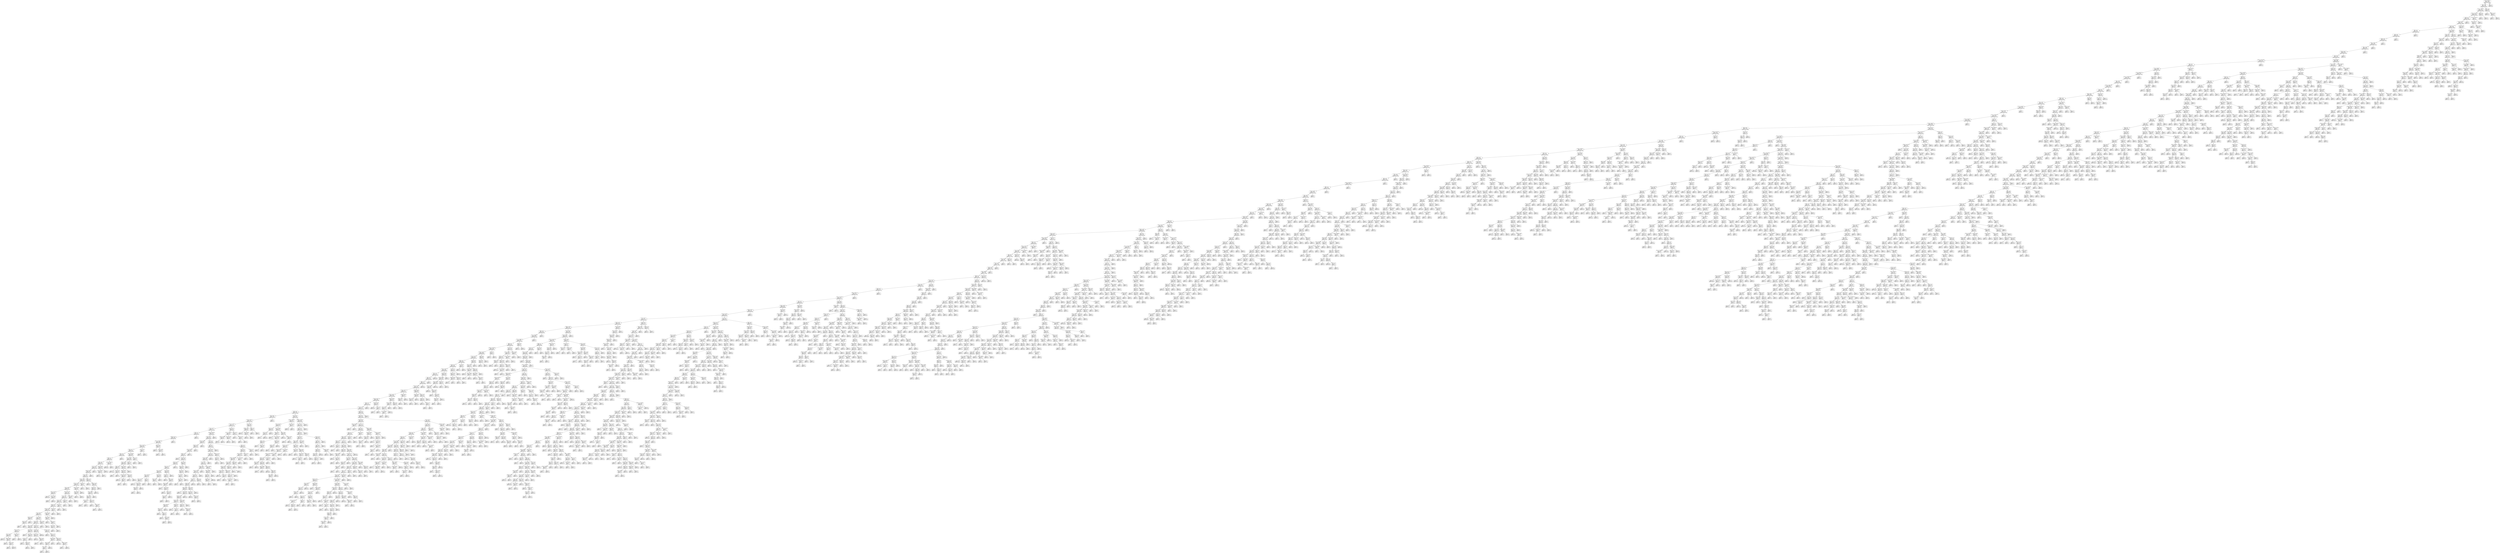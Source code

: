 digraph Tree {
node [shape=box] ;
0 [label="X[157] <= 9123.0\ngini = 0.188\nsamples = 22500\nvalue = [20140, 2360]"] ;
1 [label="X[55] <= 24.5\ngini = 0.188\nsamples = 22497\nvalue = [20140, 2357]"] ;
0 -> 1 [labeldistance=2.5, labelangle=45, headlabel="True"] ;
2 [label="X[106] <= 7835.765\ngini = 0.187\nsamples = 22486\nvalue = [20135, 2351]"] ;
1 -> 2 ;
3 [label="X[105] <= 4731.206\ngini = 0.187\nsamples = 22480\nvalue = [20133, 2347]"] ;
2 -> 3 ;
4 [label="X[132] <= 1.5\ngini = 0.187\nsamples = 22468\nvalue = [20127, 2341]"] ;
3 -> 4 ;
5 [label="X[179] <= 307.5\ngini = 0.187\nsamples = 22466\nvalue = [20127, 2339]"] ;
4 -> 5 ;
6 [label="X[115] <= 3.5\ngini = 0.186\nsamples = 22443\nvalue = [20111, 2332]"] ;
5 -> 6 ;
7 [label="X[84] <= 5.0\ngini = 0.185\nsamples = 22114\nvalue = [19833, 2281]"] ;
6 -> 7 ;
8 [label="X[134] <= 2.5\ngini = 0.185\nsamples = 22113\nvalue = [19833, 2280]"] ;
7 -> 8 ;
9 [label="X[149] <= 12.0\ngini = 0.185\nsamples = 22112\nvalue = [19833, 2279]"] ;
8 -> 9 ;
10 [label="X[76] <= 4158.0\ngini = 0.185\nsamples = 22111\nvalue = [19833, 2278]"] ;
9 -> 10 ;
11 [label="X[89] <= 164.5\ngini = 0.185\nsamples = 22110\nvalue = [19833, 2277]"] ;
10 -> 11 ;
12 [label="X[156] <= 9417.0\ngini = 0.185\nsamples = 22109\nvalue = [19833, 2276]"] ;
11 -> 12 ;
13 [label="X[147] <= 2.5\ngini = 0.185\nsamples = 22108\nvalue = [19833, 2275]"] ;
12 -> 13 ;
14 [label="X[107] <= 10047.638\ngini = 0.19\nsamples = 16781\nvalue = [15000, 1781]"] ;
13 -> 14 ;
15 [label="X[23] <= 8.5\ngini = 0.19\nsamples = 16779\nvalue = [15000, 1779]"] ;
14 -> 15 ;
16 [label="X[21] <= 2095.38\ngini = 0.189\nsamples = 16722\nvalue = [14957, 1765]"] ;
15 -> 16 ;
17 [label="X[21] <= 2091.005\ngini = 0.19\nsamples = 16567\nvalue = [14807, 1760]"] ;
16 -> 17 ;
18 [label="X[110] <= 13980.248\ngini = 0.19\nsamples = 16566\nvalue = [14807, 1759]"] ;
17 -> 18 ;
19 [label="X[81] <= 28.5\ngini = 0.19\nsamples = 16565\nvalue = [14807, 1758]"] ;
18 -> 19 ;
20 [label="X[108] <= 24688.426\ngini = 0.19\nsamples = 16564\nvalue = [14807, 1757]"] ;
19 -> 20 ;
21 [label="X[31] <= 5.5\ngini = 0.19\nsamples = 16563\nvalue = [14807, 1756]"] ;
20 -> 21 ;
22 [label="X[65] <= 252.0\ngini = 0.189\nsamples = 16533\nvalue = [14785, 1748]"] ;
21 -> 22 ;
23 [label="X[65] <= 74.5\ngini = 0.189\nsamples = 16526\nvalue = [14781, 1745]"] ;
22 -> 23 ;
24 [label="X[58] <= 253.0\ngini = 0.19\nsamples = 16264\nvalue = [14532, 1732]"] ;
23 -> 24 ;
25 [label="X[71] <= 515604.0\ngini = 0.19\nsamples = 16253\nvalue = [14526, 1727]"] ;
24 -> 25 ;
26 [label="X[101] <= 244.5\ngini = 0.19\nsamples = 16252\nvalue = [14526, 1726]"] ;
25 -> 26 ;
27 [label="X[107] <= 839.861\ngini = 0.19\nsamples = 16251\nvalue = [14526, 1725]"] ;
26 -> 27 ;
28 [label="X[107] <= 839.123\ngini = 0.192\nsamples = 15680\nvalue = [13995, 1685]"] ;
27 -> 28 ;
29 [label="X[108] <= 386.413\ngini = 0.192\nsamples = 15679\nvalue = [13995, 1684]"] ;
28 -> 29 ;
30 [label="X[64] <= 43.5\ngini = 0.187\nsamples = 12853\nvalue = [11514, 1339]"] ;
29 -> 30 ;
31 [label="X[105] <= 2737.294\ngini = 0.186\nsamples = 12833\nvalue = [11502, 1331]"] ;
30 -> 31 ;
32 [label="X[78] <= 3.5\ngini = 0.186\nsamples = 12827\nvalue = [11499, 1328]"] ;
31 -> 32 ;
33 [label="X[77] <= 826.5\ngini = 0.186\nsamples = 12826\nvalue = [11499, 1327]"] ;
32 -> 33 ;
34 [label="X[77] <= 776.5\ngini = 0.188\nsamples = 12188\nvalue = [10906, 1282]"] ;
33 -> 34 ;
35 [label="X[18] <= 220.985\ngini = 0.187\nsamples = 12118\nvalue = [10853, 1265]"] ;
34 -> 35 ;
36 [label="X[15] <= 2.5\ngini = 0.186\nsamples = 12008\nvalue = [10764, 1244]"] ;
35 -> 36 ;
37 [label="X[146] <= 3.5\ngini = 0.184\nsamples = 11888\nvalue = [10666, 1222]"] ;
36 -> 37 ;
38 [label="X[98] <= 17.5\ngini = 0.183\nsamples = 11749\nvalue = [10551, 1198]"] ;
37 -> 38 ;
39 [label="X[51] <= 8010.06\ngini = 0.185\nsamples = 11424\nvalue = [10245, 1179]"] ;
38 -> 39 ;
40 [label="X[66] <= 404.0\ngini = 0.185\nsamples = 11417\nvalue = [10241, 1176]"] ;
39 -> 40 ;
41 [label="X[72] <= 22.5\ngini = 0.188\nsamples = 10856\nvalue = [9719, 1137]"] ;
40 -> 41 ;
42 [label="X[80] <= 5.5\ngini = 0.187\nsamples = 10854\nvalue = [9719, 1135]"] ;
41 -> 42 ;
43 [label="X[105] <= 2261.882\ngini = 0.187\nsamples = 10853\nvalue = [9719, 1134]"] ;
42 -> 43 ;
44 [label="X[93] <= 3.5\ngini = 0.187\nsamples = 10852\nvalue = [9719, 1133]"] ;
43 -> 44 ;
45 [label="X[154] <= 998.0\ngini = 0.187\nsamples = 10851\nvalue = [9719, 1132]"] ;
44 -> 45 ;
46 [label="X[59] <= 80.5\ngini = 0.187\nsamples = 10850\nvalue = [9719, 1131]"] ;
45 -> 46 ;
47 [label="X[76] <= 206.5\ngini = 0.185\nsamples = 10676\nvalue = [9574, 1102]"] ;
46 -> 47 ;
48 [label="X[103] <= 76.5\ngini = 0.188\nsamples = 10321\nvalue = [9239, 1082]"] ;
47 -> 48 ;
49 [label="X[76] <= 202.5\ngini = 0.187\nsamples = 10319\nvalue = [9239, 1080]"] ;
48 -> 49 ;
50 [label="X[97] <= 27.5\ngini = 0.187\nsamples = 10313\nvalue = [9236, 1077]"] ;
49 -> 50 ;
51 [label="X[166] <= 0.944\ngini = 0.187\nsamples = 10312\nvalue = [9236, 1076]"] ;
50 -> 51 ;
52 [label="X[72] <= 15.5\ngini = 0.19\nsamples = 9656\nvalue = [8627, 1029]"] ;
51 -> 52 ;
53 [label="X[67] <= 2425.0\ngini = 0.19\nsamples = 9653\nvalue = [8626, 1027]"] ;
52 -> 53 ;
54 [label="X[169] <= 0.292\ngini = 0.188\nsamples = 9418\nvalue = [8430, 988]"] ;
53 -> 54 ;
55 [label="X[167] <= 0.95\ngini = 0.181\nsamples = 8213\nvalue = [7384, 829]"] ;
54 -> 55 ;
56 [label="X[91] <= 14876.0\ngini = 0.179\nsamples = 8088\nvalue = [7282, 806]"] ;
55 -> 56 ;
57 [label="X[64] <= 14.5\ngini = 0.179\nsamples = 8087\nvalue = [7282, 805]"] ;
56 -> 57 ;
58 [label="X[69] <= 101291.0\ngini = 0.179\nsamples = 8076\nvalue = [7275, 801]"] ;
57 -> 58 ;
59 [label="X[75] <= 246.0\ngini = 0.178\nsamples = 8072\nvalue = [7273, 799]"] ;
58 -> 59 ;
60 [label="X[87] <= 4.5\ngini = 0.18\nsamples = 7970\nvalue = [7172, 798]"] ;
59 -> 60 ;
61 [label="X[75] <= 244.5\ngini = 0.18\nsamples = 7967\nvalue = [7171, 796]"] ;
60 -> 61 ;
62 [label="X[166] <= 0.861\ngini = 0.18\nsamples = 7966\nvalue = [7171, 795]"] ;
61 -> 62 ;
63 [label="X[100] <= 23.5\ngini = 0.179\nsamples = 7965\nvalue = [7171, 794]"] ;
62 -> 63 ;
64 [label="X[92] <= 366.02\ngini = 0.179\nsamples = 7964\nvalue = [7171, 793]"] ;
63 -> 64 ;
65 [label="X[56] <= 7.5\ngini = 0.181\nsamples = 7857\nvalue = [7066, 791]"] ;
64 -> 65 ;
66 [label="X[174] <= 0.104\ngini = 0.178\nsamples = 7533\nvalue = [6791, 742]"] ;
65 -> 66 ;
67 [label="X[101] <= 84.5\ngini = 0.181\nsamples = 7220\nvalue = [6492, 728]"] ;
66 -> 67 ;
68 [label="X[132] <= 0.5\ngini = 0.181\nsamples = 7219\nvalue = [6492, 727]"] ;
67 -> 68 ;
69 [label="X[92] <= 364.772\ngini = 0.181\nsamples = 7218\nvalue = [6492, 726]"] ;
68 -> 69 ;
70 [label="X[25] <= 275.385\ngini = 0.181\nsamples = 7217\nvalue = [6492, 725]"] ;
69 -> 70 ;
71 [label="X[42] <= 0.5\ngini = 0.176\nsamples = 6674\nvalue = [6023, 651]"] ;
70 -> 71 ;
72 [label="X[158] <= 468.5\ngini = 0.175\nsamples = 6639\nvalue = [5996, 643]"] ;
71 -> 72 ;
73 [label="X[158] <= 467.5\ngini = 0.177\nsamples = 6561\nvalue = [5919, 642]"] ;
72 -> 73 ;
74 [label="X[176] <= 0.066\ngini = 0.176\nsamples = 6560\nvalue = [5919, 641]"] ;
73 -> 74 ;
75 [label="X[77] <= 83.5\ngini = 0.171\nsamples = 5722\nvalue = [5183, 539]"] ;
74 -> 75 ;
76 [label="X[102] <= 16.5\ngini = 0.181\nsamples = 4190\nvalue = [3768, 422]"] ;
75 -> 76 ;
77 [label="X[169] <= 0.025\ngini = 0.178\nsamples = 4139\nvalue = [3729, 410]"] ;
76 -> 77 ;
78 [label="X[40] <= 0.5\ngini = 0.166\nsamples = 3149\nvalue = [2862, 287]"] ;
77 -> 78 ;
79 [label="X[21] <= 486.855\ngini = 0.165\nsamples = 3148\nvalue = [2862, 286]"] ;
78 -> 79 ;
80 [label="X[71] <= 25893.0\ngini = 0.165\nsamples = 3147\nvalue = [2862, 285]"] ;
79 -> 80 ;
81 [label="X[98] <= 2.5\ngini = 0.163\nsamples = 3140\nvalue = [2858, 282]"] ;
80 -> 81 ;
82 [label="X[108] <= 378.305\ngini = 0.169\nsamples = 2973\nvalue = [2696, 277]"] ;
81 -> 82 ;
83 [label="X[159] <= 1294.5\ngini = 0.168\nsamples = 2969\nvalue = [2694, 275]"] ;
82 -> 83 ;
84 [label="X[174] <= 0.078\ngini = 0.167\nsamples = 2961\nvalue = [2689, 272]"] ;
83 -> 84 ;
85 [label="X[65] <= 13.0\ngini = 0.164\nsamples = 2922\nvalue = [2658, 264]"] ;
84 -> 85 ;
86 [label="X[178] <= 2.5\ngini = 0.163\nsamples = 2918\nvalue = [2656, 262]"] ;
85 -> 86 ;
87 [label="X[157] <= 266.0\ngini = 0.161\nsamples = 2883\nvalue = [2628, 255]"] ;
86 -> 87 ;
88 [label="X[73] <= 11.5\ngini = 0.167\nsamples = 2716\nvalue = [2466, 250]"] ;
87 -> 88 ;
89 [label="X[54] <= 3.5\ngini = 0.171\nsamples = 2650\nvalue = [2400, 250]"] ;
88 -> 89 ;
90 [label="X[96] <= 1.5\ngini = 0.17\nsamples = 2649\nvalue = [2400, 249]"] ;
89 -> 90 ;
91 [label="X[172] <= 0.183\ngini = 0.173\nsamples = 2601\nvalue = [2352, 249]"] ;
90 -> 91 ;
92 [label="X[158] <= 383.0\ngini = 0.17\nsamples = 2562\nvalue = [2321, 241]"] ;
91 -> 92 ;
93 [label="X[157] <= 241.5\ngini = 0.169\nsamples = 2552\nvalue = [2314, 238]"] ;
92 -> 93 ;
94 [label="X[173] <= 0.134\ngini = 0.168\nsamples = 2536\nvalue = [2302, 234]"] ;
93 -> 94 ;
95 [label="X[62] <= 7.0\ngini = 0.171\nsamples = 2473\nvalue = [2240, 233]"] ;
94 -> 95 ;
96 [label="X[179] <= 126.5\ngini = 0.17\nsamples = 2472\nvalue = [2240, 232]"] ;
95 -> 96 ;
97 [label="X[104] <= 2.5\ngini = 0.185\nsamples = 1582\nvalue = [1419, 163]"] ;
96 -> 97 ;
98 [label="X[117] <= 4.5\ngini = 0.168\nsamples = 1260\nvalue = [1143, 117]"] ;
97 -> 98 ;
99 [label="X[176] <= 0.001\ngini = 0.167\nsamples = 1259\nvalue = [1143, 116]"] ;
98 -> 99 ;
100 [label="X[170] <= 0.089\ngini = 0.177\nsamples = 1163\nvalue = [1049, 114]"] ;
99 -> 100 ;
101 [label="X[4] <= 0.109\ngini = 0.17\nsamples = 1129\nvalue = [1023, 106]"] ;
100 -> 101 ;
102 [label="X[86] <= 1.5\ngini = 0.141\nsamples = 670\nvalue = [619, 51]"] ;
101 -> 102 ;
103 [label="X[102] <= 12.5\ngini = 0.138\nsamples = 669\nvalue = [619, 50]"] ;
102 -> 103 ;
104 [label="X[111] <= 2426.244\ngini = 0.136\nsamples = 668\nvalue = [619, 49]"] ;
103 -> 104 ;
105 [label="X[92] <= 316.25\ngini = 0.132\nsamples = 662\nvalue = [615, 47]"] ;
104 -> 105 ;
106 [label="X[9] <= 0.117\ngini = 0.13\nsamples = 660\nvalue = [614, 46]"] ;
105 -> 106 ;
107 [label="X[97] <= 2.5\ngini = 0.158\nsamples = 452\nvalue = [413, 39]"] ;
106 -> 107 ;
108 [label="X[59] <= 1.5\ngini = 0.154\nsamples = 451\nvalue = [413, 38]"] ;
107 -> 108 ;
109 [label="X[69] <= 66.5\ngini = 0.187\nsamples = 354\nvalue = [317, 37]"] ;
108 -> 109 ;
110 [label="X[77] <= 26.5\ngini = 0.171\nsamples = 339\nvalue = [307, 32]"] ;
109 -> 110 ;
111 [label="X[167] <= 0.417\ngini = 0.167\nsamples = 338\nvalue = [307, 31]"] ;
110 -> 111 ;
112 [label="X[147] <= 1.5\ngini = 0.162\nsamples = 337\nvalue = [307, 30]"] ;
111 -> 112 ;
113 [label="X[158] <= 316.5\ngini = 0.145\nsamples = 306\nvalue = [282, 24]"] ;
112 -> 113 ;
114 [label="X[157] <= 136.5\ngini = 0.14\nsamples = 304\nvalue = [281, 23]"] ;
113 -> 114 ;
115 [label="X[4] <= 0.096\ngini = 0.131\nsamples = 297\nvalue = [276, 21]"] ;
114 -> 115 ;
116 [label="X[71] <= 110.0\ngini = 0.032\nsamples = 61\nvalue = [60, 1]"] ;
115 -> 116 ;
117 [label="gini = 0.0\nsamples = 52\nvalue = [52, 0]"] ;
116 -> 117 ;
118 [label="X[71] <= 176.0\ngini = 0.198\nsamples = 9\nvalue = [8, 1]"] ;
116 -> 118 ;
119 [label="gini = 0.0\nsamples = 1\nvalue = [0, 1]"] ;
118 -> 119 ;
120 [label="gini = 0.0\nsamples = 8\nvalue = [8, 0]"] ;
118 -> 120 ;
121 [label="X[107] <= 71.495\ngini = 0.155\nsamples = 236\nvalue = [216, 20]"] ;
115 -> 121 ;
122 [label="X[114] <= 2.5\ngini = 0.149\nsamples = 234\nvalue = [215, 19]"] ;
121 -> 122 ;
123 [label="X[112] <= 1.5\ngini = 0.143\nsamples = 232\nvalue = [214, 18]"] ;
122 -> 123 ;
124 [label="X[8] <= 0.14\ngini = 0.137\nsamples = 230\nvalue = [213, 17]"] ;
123 -> 124 ;
125 [label="X[179] <= 123.5\ngini = 0.131\nsamples = 228\nvalue = [212, 16]"] ;
124 -> 125 ;
126 [label="X[5] <= 0.099\ngini = 0.119\nsamples = 221\nvalue = [207, 14]"] ;
125 -> 126 ;
127 [label="X[152] <= 0.5\ngini = 0.346\nsamples = 9\nvalue = [7, 2]"] ;
126 -> 127 ;
128 [label="X[2] <= 0.111\ngini = 0.219\nsamples = 8\nvalue = [7, 1]"] ;
127 -> 128 ;
129 [label="gini = 0.0\nsamples = 7\nvalue = [7, 0]"] ;
128 -> 129 ;
130 [label="gini = 0.0\nsamples = 1\nvalue = [0, 1]"] ;
128 -> 130 ;
131 [label="gini = 0.0\nsamples = 1\nvalue = [0, 1]"] ;
127 -> 131 ;
132 [label="X[1] <= 0.086\ngini = 0.107\nsamples = 212\nvalue = [200, 12]"] ;
126 -> 132 ;
133 [label="X[179] <= 6.5\ngini = 0.101\nsamples = 207\nvalue = [196, 11]"] ;
132 -> 133 ;
134 [label="X[0] <= 0.151\ngini = 0.168\nsamples = 54\nvalue = [49, 5]"] ;
133 -> 134 ;
135 [label="X[154] <= 38.5\ngini = 0.1\nsamples = 38\nvalue = [36, 2]"] ;
134 -> 135 ;
136 [label="X[177] <= 6.0\ngini = 0.059\nsamples = 33\nvalue = [32, 1]"] ;
135 -> 136 ;
137 [label="gini = 0.0\nsamples = 24\nvalue = [24, 0]"] ;
136 -> 137 ;
138 [label="X[90] <= 503.5\ngini = 0.198\nsamples = 9\nvalue = [8, 1]"] ;
136 -> 138 ;
139 [label="gini = 0.0\nsamples = 4\nvalue = [4, 0]"] ;
138 -> 139 ;
140 [label="X[5] <= 0.106\ngini = 0.32\nsamples = 5\nvalue = [4, 1]"] ;
138 -> 140 ;
141 [label="gini = 0.0\nsamples = 2\nvalue = [2, 0]"] ;
140 -> 141 ;
142 [label="gini = 0.444\nsamples = 3\nvalue = [2, 1]"] ;
140 -> 142 ;
143 [label="X[154] <= 157.5\ngini = 0.32\nsamples = 5\nvalue = [4, 1]"] ;
135 -> 143 ;
144 [label="gini = 0.0\nsamples = 1\nvalue = [0, 1]"] ;
143 -> 144 ;
145 [label="gini = 0.0\nsamples = 4\nvalue = [4, 0]"] ;
143 -> 145 ;
146 [label="X[9] <= 0.078\ngini = 0.305\nsamples = 16\nvalue = [13, 3]"] ;
134 -> 146 ;
147 [label="gini = 0.0\nsamples = 7\nvalue = [7, 0]"] ;
146 -> 147 ;
148 [label="X[2] <= 0.111\ngini = 0.444\nsamples = 9\nvalue = [6, 3]"] ;
146 -> 148 ;
149 [label="X[179] <= 1.5\ngini = 0.5\nsamples = 6\nvalue = [3, 3]"] ;
148 -> 149 ;
150 [label="gini = 0.0\nsamples = 2\nvalue = [0, 2]"] ;
149 -> 150 ;
151 [label="X[179] <= 5.0\ngini = 0.375\nsamples = 4\nvalue = [3, 1]"] ;
149 -> 151 ;
152 [label="gini = 0.0\nsamples = 3\nvalue = [3, 0]"] ;
151 -> 152 ;
153 [label="gini = 0.0\nsamples = 1\nvalue = [0, 1]"] ;
151 -> 153 ;
154 [label="gini = 0.0\nsamples = 3\nvalue = [3, 0]"] ;
148 -> 154 ;
155 [label="X[179] <= 77.0\ngini = 0.075\nsamples = 153\nvalue = [147, 6]"] ;
133 -> 155 ;
156 [label="X[179] <= 14.5\ngini = 0.038\nsamples = 104\nvalue = [102, 2]"] ;
155 -> 156 ;
157 [label="X[179] <= 13.5\ngini = 0.108\nsamples = 35\nvalue = [33, 2]"] ;
156 -> 157 ;
158 [label="gini = 0.0\nsamples = 32\nvalue = [32, 0]"] ;
157 -> 158 ;
159 [label="X[0] <= 0.151\ngini = 0.444\nsamples = 3\nvalue = [1, 2]"] ;
157 -> 159 ;
160 [label="gini = 0.0\nsamples = 2\nvalue = [0, 2]"] ;
159 -> 160 ;
161 [label="gini = 0.0\nsamples = 1\nvalue = [1, 0]"] ;
159 -> 161 ;
162 [label="gini = 0.0\nsamples = 69\nvalue = [69, 0]"] ;
156 -> 162 ;
163 [label="X[179] <= 78.5\ngini = 0.15\nsamples = 49\nvalue = [45, 4]"] ;
155 -> 163 ;
164 [label="gini = 0.0\nsamples = 1\nvalue = [0, 1]"] ;
163 -> 164 ;
165 [label="X[179] <= 87.5\ngini = 0.117\nsamples = 48\nvalue = [45, 3]"] ;
163 -> 165 ;
166 [label="X[179] <= 86.0\ngini = 0.346\nsamples = 9\nvalue = [7, 2]"] ;
165 -> 166 ;
167 [label="X[0] <= 0.106\ngini = 0.219\nsamples = 8\nvalue = [7, 1]"] ;
166 -> 167 ;
168 [label="X[9] <= 0.078\ngini = 0.5\nsamples = 2\nvalue = [1, 1]"] ;
167 -> 168 ;
169 [label="gini = 0.0\nsamples = 1\nvalue = [1, 0]"] ;
168 -> 169 ;
170 [label="gini = 0.0\nsamples = 1\nvalue = [0, 1]"] ;
168 -> 170 ;
171 [label="gini = 0.0\nsamples = 6\nvalue = [6, 0]"] ;
167 -> 171 ;
172 [label="gini = 0.0\nsamples = 1\nvalue = [0, 1]"] ;
166 -> 172 ;
173 [label="X[159] <= 91.0\ngini = 0.05\nsamples = 39\nvalue = [38, 1]"] ;
165 -> 173 ;
174 [label="gini = 0.0\nsamples = 36\nvalue = [36, 0]"] ;
173 -> 174 ;
175 [label="X[159] <= 108.5\ngini = 0.444\nsamples = 3\nvalue = [2, 1]"] ;
173 -> 175 ;
176 [label="gini = 0.0\nsamples = 1\nvalue = [0, 1]"] ;
175 -> 176 ;
177 [label="gini = 0.0\nsamples = 2\nvalue = [2, 0]"] ;
175 -> 177 ;
178 [label="X[1] <= 0.138\ngini = 0.32\nsamples = 5\nvalue = [4, 1]"] ;
132 -> 178 ;
179 [label="gini = 0.0\nsamples = 1\nvalue = [0, 1]"] ;
178 -> 179 ;
180 [label="gini = 0.0\nsamples = 4\nvalue = [4, 0]"] ;
178 -> 180 ;
181 [label="X[179] <= 125.5\ngini = 0.408\nsamples = 7\nvalue = [5, 2]"] ;
125 -> 181 ;
182 [label="X[9] <= 0.078\ngini = 0.48\nsamples = 5\nvalue = [3, 2]"] ;
181 -> 182 ;
183 [label="gini = 0.0\nsamples = 1\nvalue = [1, 0]"] ;
182 -> 183 ;
184 [label="X[3] <= 0.111\ngini = 0.5\nsamples = 4\nvalue = [2, 2]"] ;
182 -> 184 ;
185 [label="X[0] <= 0.107\ngini = 0.444\nsamples = 3\nvalue = [1, 2]"] ;
184 -> 185 ;
186 [label="gini = 0.5\nsamples = 2\nvalue = [1, 1]"] ;
185 -> 186 ;
187 [label="gini = 0.0\nsamples = 1\nvalue = [0, 1]"] ;
185 -> 187 ;
188 [label="gini = 0.0\nsamples = 1\nvalue = [1, 0]"] ;
184 -> 188 ;
189 [label="gini = 0.0\nsamples = 2\nvalue = [2, 0]"] ;
181 -> 189 ;
190 [label="X[9] <= 0.078\ngini = 0.5\nsamples = 2\nvalue = [1, 1]"] ;
124 -> 190 ;
191 [label="gini = 0.0\nsamples = 1\nvalue = [1, 0]"] ;
190 -> 191 ;
192 [label="gini = 0.0\nsamples = 1\nvalue = [0, 1]"] ;
190 -> 192 ;
193 [label="X[2] <= 0.111\ngini = 0.5\nsamples = 2\nvalue = [1, 1]"] ;
123 -> 193 ;
194 [label="gini = 0.0\nsamples = 1\nvalue = [1, 0]"] ;
193 -> 194 ;
195 [label="gini = 0.0\nsamples = 1\nvalue = [0, 1]"] ;
193 -> 195 ;
196 [label="X[113] <= 0.5\ngini = 0.5\nsamples = 2\nvalue = [1, 1]"] ;
122 -> 196 ;
197 [label="gini = 0.0\nsamples = 1\nvalue = [0, 1]"] ;
196 -> 197 ;
198 [label="gini = 0.0\nsamples = 1\nvalue = [1, 0]"] ;
196 -> 198 ;
199 [label="X[68] <= 5981.5\ngini = 0.5\nsamples = 2\nvalue = [1, 1]"] ;
121 -> 199 ;
200 [label="gini = 0.0\nsamples = 1\nvalue = [0, 1]"] ;
199 -> 200 ;
201 [label="gini = 0.0\nsamples = 1\nvalue = [1, 0]"] ;
199 -> 201 ;
202 [label="X[157] <= 216.5\ngini = 0.408\nsamples = 7\nvalue = [5, 2]"] ;
114 -> 202 ;
203 [label="X[5] <= 0.099\ngini = 0.444\nsamples = 3\nvalue = [1, 2]"] ;
202 -> 203 ;
204 [label="gini = 0.0\nsamples = 1\nvalue = [1, 0]"] ;
203 -> 204 ;
205 [label="gini = 0.0\nsamples = 2\nvalue = [0, 2]"] ;
203 -> 205 ;
206 [label="gini = 0.0\nsamples = 4\nvalue = [4, 0]"] ;
202 -> 206 ;
207 [label="X[179] <= 37.0\ngini = 0.5\nsamples = 2\nvalue = [1, 1]"] ;
113 -> 207 ;
208 [label="gini = 0.0\nsamples = 1\nvalue = [1, 0]"] ;
207 -> 208 ;
209 [label="gini = 0.0\nsamples = 1\nvalue = [0, 1]"] ;
207 -> 209 ;
210 [label="X[159] <= 13.0\ngini = 0.312\nsamples = 31\nvalue = [25, 6]"] ;
112 -> 210 ;
211 [label="gini = 0.0\nsamples = 2\nvalue = [0, 2]"] ;
210 -> 211 ;
212 [label="X[166] <= 0.167\ngini = 0.238\nsamples = 29\nvalue = [25, 4]"] ;
210 -> 212 ;
213 [label="X[153] <= 0.5\ngini = 0.191\nsamples = 28\nvalue = [25, 3]"] ;
212 -> 213 ;
214 [label="X[71] <= 381.5\ngini = 0.305\nsamples = 16\nvalue = [13, 3]"] ;
213 -> 214 ;
215 [label="X[9] <= 0.078\ngini = 0.231\nsamples = 15\nvalue = [13, 2]"] ;
214 -> 215 ;
216 [label="X[179] <= 112.5\ngini = 0.5\nsamples = 2\nvalue = [1, 1]"] ;
215 -> 216 ;
217 [label="gini = 0.0\nsamples = 1\nvalue = [1, 0]"] ;
216 -> 217 ;
218 [label="gini = 0.0\nsamples = 1\nvalue = [0, 1]"] ;
216 -> 218 ;
219 [label="X[151] <= 0.5\ngini = 0.142\nsamples = 13\nvalue = [12, 1]"] ;
215 -> 219 ;
220 [label="gini = 0.0\nsamples = 11\nvalue = [11, 0]"] ;
219 -> 220 ;
221 [label="X[9] <= 0.097\ngini = 0.5\nsamples = 2\nvalue = [1, 1]"] ;
219 -> 221 ;
222 [label="gini = 0.0\nsamples = 1\nvalue = [1, 0]"] ;
221 -> 222 ;
223 [label="gini = 0.0\nsamples = 1\nvalue = [0, 1]"] ;
221 -> 223 ;
224 [label="gini = 0.0\nsamples = 1\nvalue = [0, 1]"] ;
214 -> 224 ;
225 [label="gini = 0.0\nsamples = 12\nvalue = [12, 0]"] ;
213 -> 225 ;
226 [label="gini = 0.0\nsamples = 1\nvalue = [0, 1]"] ;
212 -> 226 ;
227 [label="gini = 0.0\nsamples = 1\nvalue = [0, 1]"] ;
111 -> 227 ;
228 [label="gini = 0.0\nsamples = 1\nvalue = [0, 1]"] ;
110 -> 228 ;
229 [label="X[9] <= 0.109\ngini = 0.444\nsamples = 15\nvalue = [10, 5]"] ;
109 -> 229 ;
230 [label="X[111] <= 267.0\ngini = 0.278\nsamples = 6\nvalue = [1, 5]"] ;
229 -> 230 ;
231 [label="gini = 0.0\nsamples = 5\nvalue = [0, 5]"] ;
230 -> 231 ;
232 [label="gini = 0.0\nsamples = 1\nvalue = [1, 0]"] ;
230 -> 232 ;
233 [label="gini = 0.0\nsamples = 9\nvalue = [9, 0]"] ;
229 -> 233 ;
234 [label="X[107] <= 306.079\ngini = 0.02\nsamples = 97\nvalue = [96, 1]"] ;
108 -> 234 ;
235 [label="gini = 0.0\nsamples = 96\nvalue = [96, 0]"] ;
234 -> 235 ;
236 [label="gini = 0.0\nsamples = 1\nvalue = [0, 1]"] ;
234 -> 236 ;
237 [label="gini = 0.0\nsamples = 1\nvalue = [0, 1]"] ;
107 -> 237 ;
238 [label="X[91] <= 146.995\ngini = 0.065\nsamples = 208\nvalue = [201, 7]"] ;
106 -> 238 ;
239 [label="X[71] <= 1366.0\ngini = 0.057\nsamples = 206\nvalue = [200, 6]"] ;
238 -> 239 ;
240 [label="X[6] <= 0.138\ngini = 0.048\nsamples = 204\nvalue = [199, 5]"] ;
239 -> 240 ;
241 [label="X[82] <= 0.5\ngini = 0.012\nsamples = 172\nvalue = [171, 1]"] ;
240 -> 241 ;
242 [label="gini = 0.0\nsamples = 164\nvalue = [164, 0]"] ;
241 -> 242 ;
243 [label="X[76] <= 18.0\ngini = 0.219\nsamples = 8\nvalue = [7, 1]"] ;
241 -> 243 ;
244 [label="gini = 0.0\nsamples = 1\nvalue = [0, 1]"] ;
243 -> 244 ;
245 [label="gini = 0.0\nsamples = 7\nvalue = [7, 0]"] ;
243 -> 245 ;
246 [label="X[157] <= 85.0\ngini = 0.219\nsamples = 32\nvalue = [28, 4]"] ;
240 -> 246 ;
247 [label="X[69] <= 283.0\ngini = 0.175\nsamples = 31\nvalue = [28, 3]"] ;
246 -> 247 ;
248 [label="X[109] <= 179.591\ngini = 0.074\nsamples = 26\nvalue = [25, 1]"] ;
247 -> 248 ;
249 [label="gini = 0.0\nsamples = 24\nvalue = [24, 0]"] ;
248 -> 249 ;
250 [label="X[58] <= 0.5\ngini = 0.5\nsamples = 2\nvalue = [1, 1]"] ;
248 -> 250 ;
251 [label="gini = 0.0\nsamples = 1\nvalue = [0, 1]"] ;
250 -> 251 ;
252 [label="gini = 0.0\nsamples = 1\nvalue = [1, 0]"] ;
250 -> 252 ;
253 [label="X[75] <= 6.0\ngini = 0.48\nsamples = 5\nvalue = [3, 2]"] ;
247 -> 253 ;
254 [label="gini = 0.0\nsamples = 2\nvalue = [0, 2]"] ;
253 -> 254 ;
255 [label="gini = 0.0\nsamples = 3\nvalue = [3, 0]"] ;
253 -> 255 ;
256 [label="gini = 0.0\nsamples = 1\nvalue = [0, 1]"] ;
246 -> 256 ;
257 [label="X[62] <= 1.5\ngini = 0.5\nsamples = 2\nvalue = [1, 1]"] ;
239 -> 257 ;
258 [label="gini = 0.0\nsamples = 1\nvalue = [0, 1]"] ;
257 -> 258 ;
259 [label="gini = 0.0\nsamples = 1\nvalue = [1, 0]"] ;
257 -> 259 ;
260 [label="X[74] <= 4.0\ngini = 0.5\nsamples = 2\nvalue = [1, 1]"] ;
238 -> 260 ;
261 [label="gini = 0.0\nsamples = 1\nvalue = [0, 1]"] ;
260 -> 261 ;
262 [label="gini = 0.0\nsamples = 1\nvalue = [1, 0]"] ;
260 -> 262 ;
263 [label="X[74] <= 13.0\ngini = 0.5\nsamples = 2\nvalue = [1, 1]"] ;
105 -> 263 ;
264 [label="gini = 0.0\nsamples = 1\nvalue = [1, 0]"] ;
263 -> 264 ;
265 [label="gini = 0.0\nsamples = 1\nvalue = [0, 1]"] ;
263 -> 265 ;
266 [label="X[90] <= 20.5\ngini = 0.444\nsamples = 6\nvalue = [4, 2]"] ;
104 -> 266 ;
267 [label="gini = 0.0\nsamples = 3\nvalue = [3, 0]"] ;
266 -> 267 ;
268 [label="X[7] <= 0.128\ngini = 0.444\nsamples = 3\nvalue = [1, 2]"] ;
266 -> 268 ;
269 [label="gini = 0.0\nsamples = 2\nvalue = [0, 2]"] ;
268 -> 269 ;
270 [label="gini = 0.0\nsamples = 1\nvalue = [1, 0]"] ;
268 -> 270 ;
271 [label="gini = 0.0\nsamples = 1\nvalue = [0, 1]"] ;
103 -> 271 ;
272 [label="gini = 0.0\nsamples = 1\nvalue = [0, 1]"] ;
102 -> 272 ;
273 [label="X[106] <= 1399.99\ngini = 0.211\nsamples = 459\nvalue = [404, 55]"] ;
101 -> 273 ;
274 [label="X[179] <= 1.5\ngini = 0.208\nsamples = 458\nvalue = [404, 54]"] ;
273 -> 274 ;
275 [label="X[170] <= 0.003\ngini = 0.301\nsamples = 92\nvalue = [75, 17]"] ;
274 -> 275 ;
276 [label="X[168] <= 0.25\ngini = 0.278\nsamples = 90\nvalue = [75, 15]"] ;
275 -> 276 ;
277 [label="X[111] <= 51.43\ngini = 0.265\nsamples = 89\nvalue = [75, 14]"] ;
276 -> 277 ;
278 [label="X[90] <= 4.0\ngini = 0.313\nsamples = 72\nvalue = [58, 14]"] ;
277 -> 278 ;
279 [label="gini = 0.0\nsamples = 2\nvalue = [0, 2]"] ;
278 -> 279 ;
280 [label="X[165] <= 0.75\ngini = 0.284\nsamples = 70\nvalue = [58, 12]"] ;
278 -> 280 ;
281 [label="X[179] <= 0.5\ngini = 0.252\nsamples = 61\nvalue = [52, 9]"] ;
280 -> 281 ;
282 [label="X[8] <= 0.121\ngini = 0.3\nsamples = 49\nvalue = [40, 9]"] ;
281 -> 282 ;
283 [label="X[1] <= 0.119\ngini = 0.202\nsamples = 35\nvalue = [31, 4]"] ;
282 -> 283 ;
284 [label="X[71] <= 29.5\ngini = 0.128\nsamples = 29\nvalue = [27, 2]"] ;
283 -> 284 ;
285 [label="X[4] <= 0.115\ngini = 0.071\nsamples = 27\nvalue = [26, 1]"] ;
284 -> 285 ;
286 [label="gini = 0.0\nsamples = 18\nvalue = [18, 0]"] ;
285 -> 286 ;
287 [label="X[178] <= 0.5\ngini = 0.198\nsamples = 9\nvalue = [8, 1]"] ;
285 -> 287 ;
288 [label="X[2] <= 0.111\ngini = 0.444\nsamples = 3\nvalue = [2, 1]"] ;
287 -> 288 ;
289 [label="gini = 0.0\nsamples = 1\nvalue = [0, 1]"] ;
288 -> 289 ;
290 [label="gini = 0.0\nsamples = 2\nvalue = [2, 0]"] ;
288 -> 290 ;
291 [label="gini = 0.0\nsamples = 6\nvalue = [6, 0]"] ;
287 -> 291 ;
292 [label="X[58] <= 1.5\ngini = 0.5\nsamples = 2\nvalue = [1, 1]"] ;
284 -> 292 ;
293 [label="gini = 0.0\nsamples = 1\nvalue = [0, 1]"] ;
292 -> 293 ;
294 [label="gini = 0.0\nsamples = 1\nvalue = [1, 0]"] ;
292 -> 294 ;
295 [label="X[0] <= 0.151\ngini = 0.444\nsamples = 6\nvalue = [4, 2]"] ;
283 -> 295 ;
296 [label="X[9] <= 0.117\ngini = 0.32\nsamples = 5\nvalue = [4, 1]"] ;
295 -> 296 ;
297 [label="gini = 0.0\nsamples = 1\nvalue = [0, 1]"] ;
296 -> 297 ;
298 [label="gini = 0.0\nsamples = 4\nvalue = [4, 0]"] ;
296 -> 298 ;
299 [label="gini = 0.0\nsamples = 1\nvalue = [0, 1]"] ;
295 -> 299 ;
300 [label="X[1] <= 0.119\ngini = 0.459\nsamples = 14\nvalue = [9, 5]"] ;
282 -> 300 ;
301 [label="X[178] <= 0.5\ngini = 0.5\nsamples = 10\nvalue = [5, 5]"] ;
300 -> 301 ;
302 [label="gini = 0.0\nsamples = 2\nvalue = [0, 2]"] ;
301 -> 302 ;
303 [label="X[9] <= 0.127\ngini = 0.469\nsamples = 8\nvalue = [5, 3]"] ;
301 -> 303 ;
304 [label="X[0] <= 0.106\ngini = 0.408\nsamples = 7\nvalue = [5, 2]"] ;
303 -> 304 ;
305 [label="gini = 0.0\nsamples = 1\nvalue = [0, 1]"] ;
304 -> 305 ;
306 [label="X[7] <= 0.129\ngini = 0.278\nsamples = 6\nvalue = [5, 1]"] ;
304 -> 306 ;
307 [label="gini = 0.0\nsamples = 2\nvalue = [2, 0]"] ;
306 -> 307 ;
308 [label="X[7] <= 0.142\ngini = 0.375\nsamples = 4\nvalue = [3, 1]"] ;
306 -> 308 ;
309 [label="X[4] <= 0.115\ngini = 0.5\nsamples = 2\nvalue = [1, 1]"] ;
308 -> 309 ;
310 [label="gini = 0.0\nsamples = 1\nvalue = [0, 1]"] ;
309 -> 310 ;
311 [label="gini = 0.0\nsamples = 1\nvalue = [1, 0]"] ;
309 -> 311 ;
312 [label="gini = 0.0\nsamples = 2\nvalue = [2, 0]"] ;
308 -> 312 ;
313 [label="gini = 0.0\nsamples = 1\nvalue = [0, 1]"] ;
303 -> 313 ;
314 [label="gini = 0.0\nsamples = 4\nvalue = [4, 0]"] ;
300 -> 314 ;
315 [label="gini = 0.0\nsamples = 12\nvalue = [12, 0]"] ;
281 -> 315 ;
316 [label="X[4] <= 0.115\ngini = 0.444\nsamples = 9\nvalue = [6, 3]"] ;
280 -> 316 ;
317 [label="X[112] <= 1.5\ngini = 0.375\nsamples = 8\nvalue = [6, 2]"] ;
316 -> 317 ;
318 [label="X[0] <= 0.151\ngini = 0.444\nsamples = 6\nvalue = [4, 2]"] ;
317 -> 318 ;
319 [label="X[7] <= 0.137\ngini = 0.5\nsamples = 4\nvalue = [2, 2]"] ;
318 -> 319 ;
320 [label="X[2] <= 0.111\ngini = 0.444\nsamples = 3\nvalue = [1, 2]"] ;
319 -> 320 ;
321 [label="gini = 0.0\nsamples = 2\nvalue = [0, 2]"] ;
320 -> 321 ;
322 [label="gini = 0.0\nsamples = 1\nvalue = [1, 0]"] ;
320 -> 322 ;
323 [label="gini = 0.0\nsamples = 1\nvalue = [1, 0]"] ;
319 -> 323 ;
324 [label="gini = 0.0\nsamples = 2\nvalue = [2, 0]"] ;
318 -> 324 ;
325 [label="gini = 0.0\nsamples = 2\nvalue = [2, 0]"] ;
317 -> 325 ;
326 [label="gini = 0.0\nsamples = 1\nvalue = [0, 1]"] ;
316 -> 326 ;
327 [label="gini = 0.0\nsamples = 17\nvalue = [17, 0]"] ;
277 -> 327 ;
328 [label="gini = 0.0\nsamples = 1\nvalue = [0, 1]"] ;
276 -> 328 ;
329 [label="gini = 0.0\nsamples = 2\nvalue = [0, 2]"] ;
275 -> 329 ;
330 [label="X[7] <= 0.114\ngini = 0.182\nsamples = 366\nvalue = [329, 37]"] ;
274 -> 330 ;
331 [label="X[95] <= 2.5\ngini = 0.23\nsamples = 219\nvalue = [190, 29]"] ;
330 -> 331 ;
332 [label="X[174] <= 0.043\ngini = 0.224\nsamples = 218\nvalue = [190, 28]"] ;
331 -> 332 ;
333 [label="X[144] <= 2.5\ngini = 0.204\nsamples = 208\nvalue = [184, 24]"] ;
332 -> 333 ;
334 [label="X[154] <= 56.0\ngini = 0.198\nsamples = 207\nvalue = [184, 23]"] ;
333 -> 334 ;
335 [label="X[177] <= 5.5\ngini = 0.191\nsamples = 206\nvalue = [184, 22]"] ;
334 -> 335 ;
336 [label="X[155] <= 64.0\ngini = 0.243\nsamples = 134\nvalue = [115, 19]"] ;
335 -> 336 ;
337 [label="X[164] <= 0.049\ngini = 0.234\nsamples = 133\nvalue = [115, 18]"] ;
336 -> 337 ;
338 [label="X[178] <= 1.5\ngini = 0.224\nsamples = 132\nvalue = [115, 17]"] ;
337 -> 338 ;
339 [label="X[59] <= 1.5\ngini = 0.2\nsamples = 124\nvalue = [110, 14]"] ;
338 -> 339 ;
340 [label="X[146] <= 0.5\ngini = 0.263\nsamples = 90\nvalue = [76, 14]"] ;
339 -> 340 ;
341 [label="X[9] <= 0.109\ngini = 0.206\nsamples = 77\nvalue = [68, 9]"] ;
340 -> 341 ;
342 [label="gini = 0.0\nsamples = 21\nvalue = [21, 0]"] ;
341 -> 342 ;
343 [label="X[6] <= 0.098\ngini = 0.27\nsamples = 56\nvalue = [47, 9]"] ;
341 -> 343 ;
344 [label="X[159] <= 40.5\ngini = 0.331\nsamples = 43\nvalue = [34, 9]"] ;
343 -> 344 ;
345 [label="X[159] <= 24.5\ngini = 0.413\nsamples = 24\nvalue = [17, 7]"] ;
344 -> 345 ;
346 [label="X[179] <= 62.5\ngini = 0.266\nsamples = 19\nvalue = [16, 3]"] ;
345 -> 346 ;
347 [label="X[9] <= 0.117\ngini = 0.42\nsamples = 10\nvalue = [7, 3]"] ;
346 -> 347 ;
348 [label="gini = 0.0\nsamples = 4\nvalue = [4, 0]"] ;
347 -> 348 ;
349 [label="X[115] <= 0.5\ngini = 0.5\nsamples = 6\nvalue = [3, 3]"] ;
347 -> 349 ;
350 [label="gini = 0.0\nsamples = 2\nvalue = [0, 2]"] ;
349 -> 350 ;
351 [label="X[0] <= 0.106\ngini = 0.375\nsamples = 4\nvalue = [3, 1]"] ;
349 -> 351 ;
352 [label="gini = 0.0\nsamples = 1\nvalue = [0, 1]"] ;
351 -> 352 ;
353 [label="gini = 0.0\nsamples = 3\nvalue = [3, 0]"] ;
351 -> 353 ;
354 [label="gini = 0.0\nsamples = 9\nvalue = [9, 0]"] ;
346 -> 354 ;
355 [label="X[153] <= 0.5\ngini = 0.32\nsamples = 5\nvalue = [1, 4]"] ;
345 -> 355 ;
356 [label="gini = 0.0\nsamples = 3\nvalue = [0, 3]"] ;
355 -> 356 ;
357 [label="X[2] <= 0.111\ngini = 0.5\nsamples = 2\nvalue = [1, 1]"] ;
355 -> 357 ;
358 [label="gini = 0.0\nsamples = 1\nvalue = [1, 0]"] ;
357 -> 358 ;
359 [label="gini = 0.0\nsamples = 1\nvalue = [0, 1]"] ;
357 -> 359 ;
360 [label="X[170] <= 0.06\ngini = 0.188\nsamples = 19\nvalue = [17, 2]"] ;
344 -> 360 ;
361 [label="X[153] <= 0.5\ngini = 0.105\nsamples = 18\nvalue = [17, 1]"] ;
360 -> 361 ;
362 [label="gini = 0.0\nsamples = 15\nvalue = [15, 0]"] ;
361 -> 362 ;
363 [label="X[179] <= 112.5\ngini = 0.444\nsamples = 3\nvalue = [2, 1]"] ;
361 -> 363 ;
364 [label="gini = 0.0\nsamples = 1\nvalue = [0, 1]"] ;
363 -> 364 ;
365 [label="gini = 0.0\nsamples = 2\nvalue = [2, 0]"] ;
363 -> 365 ;
366 [label="gini = 0.0\nsamples = 1\nvalue = [0, 1]"] ;
360 -> 366 ;
367 [label="gini = 0.0\nsamples = 13\nvalue = [13, 0]"] ;
343 -> 367 ;
368 [label="X[0] <= 0.151\ngini = 0.473\nsamples = 13\nvalue = [8, 5]"] ;
340 -> 368 ;
369 [label="X[2] <= 0.111\ngini = 0.397\nsamples = 11\nvalue = [8, 3]"] ;
368 -> 369 ;
370 [label="gini = 0.0\nsamples = 6\nvalue = [6, 0]"] ;
369 -> 370 ;
371 [label="X[179] <= 42.5\ngini = 0.48\nsamples = 5\nvalue = [2, 3]"] ;
369 -> 371 ;
372 [label="gini = 0.0\nsamples = 3\nvalue = [0, 3]"] ;
371 -> 372 ;
373 [label="gini = 0.0\nsamples = 2\nvalue = [2, 0]"] ;
371 -> 373 ;
374 [label="gini = 0.0\nsamples = 2\nvalue = [0, 2]"] ;
368 -> 374 ;
375 [label="gini = 0.0\nsamples = 34\nvalue = [34, 0]"] ;
339 -> 375 ;
376 [label="X[59] <= 2.5\ngini = 0.469\nsamples = 8\nvalue = [5, 3]"] ;
338 -> 376 ;
377 [label="gini = 0.0\nsamples = 5\nvalue = [5, 0]"] ;
376 -> 377 ;
378 [label="gini = 0.0\nsamples = 3\nvalue = [0, 3]"] ;
376 -> 378 ;
379 [label="gini = 0.0\nsamples = 1\nvalue = [0, 1]"] ;
337 -> 379 ;
380 [label="gini = 0.0\nsamples = 1\nvalue = [0, 1]"] ;
336 -> 380 ;
381 [label="X[110] <= 145.465\ngini = 0.08\nsamples = 72\nvalue = [69, 3]"] ;
335 -> 381 ;
382 [label="X[68] <= 8856.0\ngini = 0.055\nsamples = 71\nvalue = [69, 2]"] ;
381 -> 382 ;
383 [label="X[90] <= 2.5\ngini = 0.028\nsamples = 70\nvalue = [69, 1]"] ;
382 -> 383 ;
384 [label="X[68] <= 26.5\ngini = 0.375\nsamples = 4\nvalue = [3, 1]"] ;
383 -> 384 ;
385 [label="gini = 0.0\nsamples = 1\nvalue = [0, 1]"] ;
384 -> 385 ;
386 [label="gini = 0.0\nsamples = 3\nvalue = [3, 0]"] ;
384 -> 386 ;
387 [label="gini = 0.0\nsamples = 66\nvalue = [66, 0]"] ;
383 -> 387 ;
388 [label="gini = 0.0\nsamples = 1\nvalue = [0, 1]"] ;
382 -> 388 ;
389 [label="gini = 0.0\nsamples = 1\nvalue = [0, 1]"] ;
381 -> 389 ;
390 [label="gini = 0.0\nsamples = 1\nvalue = [0, 1]"] ;
334 -> 390 ;
391 [label="gini = 0.0\nsamples = 1\nvalue = [0, 1]"] ;
333 -> 391 ;
392 [label="X[168] <= 0.124\ngini = 0.48\nsamples = 10\nvalue = [6, 4]"] ;
332 -> 392 ;
393 [label="X[54] <= 0.5\ngini = 0.32\nsamples = 5\nvalue = [1, 4]"] ;
392 -> 393 ;
394 [label="gini = 0.0\nsamples = 4\nvalue = [0, 4]"] ;
393 -> 394 ;
395 [label="gini = 0.0\nsamples = 1\nvalue = [1, 0]"] ;
393 -> 395 ;
396 [label="gini = 0.0\nsamples = 5\nvalue = [5, 0]"] ;
392 -> 396 ;
397 [label="gini = 0.0\nsamples = 1\nvalue = [0, 1]"] ;
331 -> 397 ;
398 [label="X[98] <= 0.5\ngini = 0.103\nsamples = 147\nvalue = [139, 8]"] ;
330 -> 398 ;
399 [label="X[121] <= 1.5\ngini = 0.092\nsamples = 145\nvalue = [138, 7]"] ;
398 -> 399 ;
400 [label="X[173] <= 0.104\ngini = 0.08\nsamples = 143\nvalue = [137, 6]"] ;
399 -> 400 ;
401 [label="X[109] <= 850.554\ngini = 0.068\nsamples = 141\nvalue = [136, 5]"] ;
400 -> 401 ;
402 [label="X[171] <= 0.417\ngini = 0.056\nsamples = 138\nvalue = [134, 4]"] ;
401 -> 402 ;
403 [label="X[157] <= 142.0\ngini = 0.043\nsamples = 135\nvalue = [132, 3]"] ;
402 -> 403 ;
404 [label="X[166] <= 0.583\ngini = 0.016\nsamples = 121\nvalue = [120, 1]"] ;
403 -> 404 ;
405 [label="gini = 0.0\nsamples = 116\nvalue = [116, 0]"] ;
404 -> 405 ;
406 [label="X[177] <= 3.5\ngini = 0.32\nsamples = 5\nvalue = [4, 1]"] ;
404 -> 406 ;
407 [label="gini = 0.0\nsamples = 1\nvalue = [0, 1]"] ;
406 -> 407 ;
408 [label="gini = 0.0\nsamples = 4\nvalue = [4, 0]"] ;
406 -> 408 ;
409 [label="X[164] <= 0.142\ngini = 0.245\nsamples = 14\nvalue = [12, 2]"] ;
403 -> 409 ;
410 [label="X[178] <= 0.5\ngini = 0.142\nsamples = 13\nvalue = [12, 1]"] ;
409 -> 410 ;
411 [label="X[157] <= 209.5\ngini = 0.5\nsamples = 2\nvalue = [1, 1]"] ;
410 -> 411 ;
412 [label="gini = 0.0\nsamples = 1\nvalue = [0, 1]"] ;
411 -> 412 ;
413 [label="gini = 0.0\nsamples = 1\nvalue = [1, 0]"] ;
411 -> 413 ;
414 [label="gini = 0.0\nsamples = 11\nvalue = [11, 0]"] ;
410 -> 414 ;
415 [label="gini = 0.0\nsamples = 1\nvalue = [0, 1]"] ;
409 -> 415 ;
416 [label="X[178] <= 1.5\ngini = 0.444\nsamples = 3\nvalue = [2, 1]"] ;
402 -> 416 ;
417 [label="gini = 0.0\nsamples = 2\nvalue = [2, 0]"] ;
416 -> 417 ;
418 [label="gini = 0.0\nsamples = 1\nvalue = [0, 1]"] ;
416 -> 418 ;
419 [label="X[103] <= 6.0\ngini = 0.444\nsamples = 3\nvalue = [2, 1]"] ;
401 -> 419 ;
420 [label="gini = 0.0\nsamples = 2\nvalue = [2, 0]"] ;
419 -> 420 ;
421 [label="gini = 0.0\nsamples = 1\nvalue = [0, 1]"] ;
419 -> 421 ;
422 [label="X[111] <= 149.089\ngini = 0.5\nsamples = 2\nvalue = [1, 1]"] ;
400 -> 422 ;
423 [label="gini = 0.0\nsamples = 1\nvalue = [1, 0]"] ;
422 -> 423 ;
424 [label="gini = 0.0\nsamples = 1\nvalue = [0, 1]"] ;
422 -> 424 ;
425 [label="X[157] <= 61.5\ngini = 0.5\nsamples = 2\nvalue = [1, 1]"] ;
399 -> 425 ;
426 [label="gini = 0.0\nsamples = 1\nvalue = [1, 0]"] ;
425 -> 426 ;
427 [label="gini = 0.0\nsamples = 1\nvalue = [0, 1]"] ;
425 -> 427 ;
428 [label="X[74] <= 7.0\ngini = 0.5\nsamples = 2\nvalue = [1, 1]"] ;
398 -> 428 ;
429 [label="gini = 0.0\nsamples = 1\nvalue = [0, 1]"] ;
428 -> 429 ;
430 [label="gini = 0.0\nsamples = 1\nvalue = [1, 0]"] ;
428 -> 430 ;
431 [label="gini = 0.0\nsamples = 1\nvalue = [0, 1]"] ;
273 -> 431 ;
432 [label="X[170] <= 0.171\ngini = 0.36\nsamples = 34\nvalue = [26, 8]"] ;
100 -> 432 ;
433 [label="X[111] <= 137.755\ngini = 0.498\nsamples = 15\nvalue = [8, 7]"] ;
432 -> 433 ;
434 [label="X[175] <= 0.009\ngini = 0.375\nsamples = 8\nvalue = [2, 6]"] ;
433 -> 434 ;
435 [label="gini = 0.0\nsamples = 6\nvalue = [0, 6]"] ;
434 -> 435 ;
436 [label="gini = 0.0\nsamples = 2\nvalue = [2, 0]"] ;
434 -> 436 ;
437 [label="X[24] <= 27.495\ngini = 0.245\nsamples = 7\nvalue = [6, 1]"] ;
433 -> 437 ;
438 [label="gini = 0.0\nsamples = 6\nvalue = [6, 0]"] ;
437 -> 438 ;
439 [label="gini = 0.0\nsamples = 1\nvalue = [0, 1]"] ;
437 -> 439 ;
440 [label="X[0] <= 0.151\ngini = 0.1\nsamples = 19\nvalue = [18, 1]"] ;
432 -> 440 ;
441 [label="gini = 0.0\nsamples = 17\nvalue = [17, 0]"] ;
440 -> 441 ;
442 [label="X[179] <= 42.0\ngini = 0.5\nsamples = 2\nvalue = [1, 1]"] ;
440 -> 442 ;
443 [label="gini = 0.0\nsamples = 1\nvalue = [1, 0]"] ;
442 -> 443 ;
444 [label="gini = 0.0\nsamples = 1\nvalue = [0, 1]"] ;
442 -> 444 ;
445 [label="X[69] <= 1942.0\ngini = 0.041\nsamples = 96\nvalue = [94, 2]"] ;
99 -> 445 ;
446 [label="X[168] <= 0.071\ngini = 0.021\nsamples = 94\nvalue = [93, 1]"] ;
445 -> 446 ;
447 [label="gini = 0.0\nsamples = 87\nvalue = [87, 0]"] ;
446 -> 447 ;
448 [label="X[179] <= 90.5\ngini = 0.245\nsamples = 7\nvalue = [6, 1]"] ;
446 -> 448 ;
449 [label="gini = 0.0\nsamples = 6\nvalue = [6, 0]"] ;
448 -> 449 ;
450 [label="gini = 0.0\nsamples = 1\nvalue = [0, 1]"] ;
448 -> 450 ;
451 [label="X[64] <= 0.5\ngini = 0.5\nsamples = 2\nvalue = [1, 1]"] ;
445 -> 451 ;
452 [label="gini = 0.0\nsamples = 1\nvalue = [1, 0]"] ;
451 -> 452 ;
453 [label="gini = 0.0\nsamples = 1\nvalue = [0, 1]"] ;
451 -> 453 ;
454 [label="gini = 0.0\nsamples = 1\nvalue = [0, 1]"] ;
98 -> 454 ;
455 [label="X[77] <= 21.5\ngini = 0.245\nsamples = 322\nvalue = [276, 46]"] ;
97 -> 455 ;
456 [label="X[109] <= 430.413\ngini = 0.401\nsamples = 72\nvalue = [52, 20]"] ;
455 -> 456 ;
457 [label="X[71] <= 514.5\ngini = 0.375\nsamples = 68\nvalue = [51, 17]"] ;
456 -> 457 ;
458 [label="X[114] <= 0.5\ngini = 0.204\nsamples = 26\nvalue = [23, 3]"] ;
457 -> 458 ;
459 [label="X[77] <= 5.0\ngini = 0.08\nsamples = 24\nvalue = [23, 1]"] ;
458 -> 459 ;
460 [label="gini = 0.0\nsamples = 1\nvalue = [0, 1]"] ;
459 -> 460 ;
461 [label="gini = 0.0\nsamples = 23\nvalue = [23, 0]"] ;
459 -> 461 ;
462 [label="gini = 0.0\nsamples = 2\nvalue = [0, 2]"] ;
458 -> 462 ;
463 [label="X[71] <= 1228.0\ngini = 0.444\nsamples = 42\nvalue = [28, 14]"] ;
457 -> 463 ;
464 [label="X[90] <= 22.5\ngini = 0.5\nsamples = 22\nvalue = [11, 11]"] ;
463 -> 464 ;
465 [label="gini = 0.0\nsamples = 3\nvalue = [0, 3]"] ;
464 -> 465 ;
466 [label="X[111] <= 527.415\ngini = 0.488\nsamples = 19\nvalue = [11, 8]"] ;
464 -> 466 ;
467 [label="X[98] <= 0.5\ngini = 0.375\nsamples = 12\nvalue = [9, 3]"] ;
466 -> 467 ;
468 [label="gini = 0.0\nsamples = 7\nvalue = [7, 0]"] ;
467 -> 468 ;
469 [label="X[90] <= 113.0\ngini = 0.48\nsamples = 5\nvalue = [2, 3]"] ;
467 -> 469 ;
470 [label="gini = 0.0\nsamples = 3\nvalue = [0, 3]"] ;
469 -> 470 ;
471 [label="gini = 0.0\nsamples = 2\nvalue = [2, 0]"] ;
469 -> 471 ;
472 [label="X[90] <= 113.0\ngini = 0.408\nsamples = 7\nvalue = [2, 5]"] ;
466 -> 472 ;
473 [label="X[153] <= 1.5\ngini = 0.444\nsamples = 3\nvalue = [2, 1]"] ;
472 -> 473 ;
474 [label="gini = 0.0\nsamples = 2\nvalue = [2, 0]"] ;
473 -> 474 ;
475 [label="gini = 0.0\nsamples = 1\nvalue = [0, 1]"] ;
473 -> 475 ;
476 [label="gini = 0.0\nsamples = 4\nvalue = [0, 4]"] ;
472 -> 476 ;
477 [label="X[90] <= 88.0\ngini = 0.255\nsamples = 20\nvalue = [17, 3]"] ;
463 -> 477 ;
478 [label="gini = 0.0\nsamples = 13\nvalue = [13, 0]"] ;
477 -> 478 ;
479 [label="X[179] <= 109.5\ngini = 0.49\nsamples = 7\nvalue = [4, 3]"] ;
477 -> 479 ;
480 [label="gini = 0.0\nsamples = 3\nvalue = [0, 3]"] ;
479 -> 480 ;
481 [label="gini = 0.0\nsamples = 4\nvalue = [4, 0]"] ;
479 -> 481 ;
482 [label="X[179] <= 101.5\ngini = 0.375\nsamples = 4\nvalue = [1, 3]"] ;
456 -> 482 ;
483 [label="gini = 0.0\nsamples = 3\nvalue = [0, 3]"] ;
482 -> 483 ;
484 [label="gini = 0.0\nsamples = 1\nvalue = [1, 0]"] ;
482 -> 484 ;
485 [label="X[105] <= 122.997\ngini = 0.186\nsamples = 250\nvalue = [224, 26]"] ;
455 -> 485 ;
486 [label="X[25] <= 202.43\ngini = 0.181\nsamples = 249\nvalue = [224, 25]"] ;
485 -> 486 ;
487 [label="X[121] <= 0.5\ngini = 0.175\nsamples = 248\nvalue = [224, 24]"] ;
486 -> 487 ;
488 [label="X[98] <= 0.5\ngini = 0.169\nsamples = 247\nvalue = [224, 23]"] ;
487 -> 488 ;
489 [label="X[104] <= 22.5\ngini = 0.237\nsamples = 131\nvalue = [113, 18]"] ;
488 -> 489 ;
490 [label="X[90] <= 110.0\ngini = 0.208\nsamples = 127\nvalue = [112, 15]"] ;
489 -> 490 ;
491 [label="X[179] <= 124.5\ngini = 0.146\nsamples = 101\nvalue = [93, 8]"] ;
490 -> 491 ;
492 [label="X[170] <= 0.879\ngini = 0.116\nsamples = 97\nvalue = [91, 6]"] ;
491 -> 492 ;
493 [label="X[159] <= 528.0\ngini = 0.1\nsamples = 95\nvalue = [90, 5]"] ;
492 -> 493 ;
494 [label="X[59] <= 2.5\ngini = 0.082\nsamples = 93\nvalue = [89, 4]"] ;
493 -> 494 ;
495 [label="X[5] <= 0.099\ngini = 0.375\nsamples = 8\nvalue = [6, 2]"] ;
494 -> 495 ;
496 [label="gini = 0.0\nsamples = 2\nvalue = [0, 2]"] ;
495 -> 496 ;
497 [label="gini = 0.0\nsamples = 6\nvalue = [6, 0]"] ;
495 -> 497 ;
498 [label="X[179] <= 0.5\ngini = 0.046\nsamples = 85\nvalue = [83, 2]"] ;
494 -> 498 ;
499 [label="X[4] <= 0.096\ngini = 0.278\nsamples = 6\nvalue = [5, 1]"] ;
498 -> 499 ;
500 [label="gini = 0.0\nsamples = 1\nvalue = [0, 1]"] ;
499 -> 500 ;
501 [label="gini = 0.0\nsamples = 5\nvalue = [5, 0]"] ;
499 -> 501 ;
502 [label="X[83] <= 1.5\ngini = 0.025\nsamples = 79\nvalue = [78, 1]"] ;
498 -> 502 ;
503 [label="gini = 0.0\nsamples = 68\nvalue = [68, 0]"] ;
502 -> 503 ;
504 [label="X[59] <= 8.0\ngini = 0.165\nsamples = 11\nvalue = [10, 1]"] ;
502 -> 504 ;
505 [label="X[90] <= 49.5\ngini = 0.444\nsamples = 3\nvalue = [2, 1]"] ;
504 -> 505 ;
506 [label="gini = 0.0\nsamples = 1\nvalue = [0, 1]"] ;
505 -> 506 ;
507 [label="gini = 0.0\nsamples = 2\nvalue = [2, 0]"] ;
505 -> 507 ;
508 [label="gini = 0.0\nsamples = 8\nvalue = [8, 0]"] ;
504 -> 508 ;
509 [label="X[170] <= 0.061\ngini = 0.5\nsamples = 2\nvalue = [1, 1]"] ;
493 -> 509 ;
510 [label="gini = 0.0\nsamples = 1\nvalue = [1, 0]"] ;
509 -> 510 ;
511 [label="gini = 0.0\nsamples = 1\nvalue = [0, 1]"] ;
509 -> 511 ;
512 [label="X[71] <= 908.5\ngini = 0.5\nsamples = 2\nvalue = [1, 1]"] ;
492 -> 512 ;
513 [label="gini = 0.0\nsamples = 1\nvalue = [1, 0]"] ;
512 -> 513 ;
514 [label="gini = 0.0\nsamples = 1\nvalue = [0, 1]"] ;
512 -> 514 ;
515 [label="X[71] <= 2819.5\ngini = 0.5\nsamples = 4\nvalue = [2, 2]"] ;
491 -> 515 ;
516 [label="gini = 0.0\nsamples = 2\nvalue = [0, 2]"] ;
515 -> 516 ;
517 [label="gini = 0.0\nsamples = 2\nvalue = [2, 0]"] ;
515 -> 517 ;
518 [label="X[90] <= 114.0\ngini = 0.393\nsamples = 26\nvalue = [19, 7]"] ;
490 -> 518 ;
519 [label="X[77] <= 31.5\ngini = 0.444\nsamples = 6\nvalue = [2, 4]"] ;
518 -> 519 ;
520 [label="gini = 0.0\nsamples = 2\nvalue = [2, 0]"] ;
519 -> 520 ;
521 [label="gini = 0.0\nsamples = 4\nvalue = [0, 4]"] ;
519 -> 521 ;
522 [label="X[9] <= 0.127\ngini = 0.255\nsamples = 20\nvalue = [17, 3]"] ;
518 -> 522 ;
523 [label="X[90] <= 280.5\ngini = 0.111\nsamples = 17\nvalue = [16, 1]"] ;
522 -> 523 ;
524 [label="gini = 0.0\nsamples = 15\nvalue = [15, 0]"] ;
523 -> 524 ;
525 [label="X[179] <= 6.5\ngini = 0.5\nsamples = 2\nvalue = [1, 1]"] ;
523 -> 525 ;
526 [label="gini = 0.0\nsamples = 1\nvalue = [0, 1]"] ;
525 -> 526 ;
527 [label="gini = 0.0\nsamples = 1\nvalue = [1, 0]"] ;
525 -> 527 ;
528 [label="X[58] <= 5.0\ngini = 0.444\nsamples = 3\nvalue = [1, 2]"] ;
522 -> 528 ;
529 [label="gini = 0.0\nsamples = 1\nvalue = [1, 0]"] ;
528 -> 529 ;
530 [label="gini = 0.0\nsamples = 2\nvalue = [0, 2]"] ;
528 -> 530 ;
531 [label="X[77] <= 69.0\ngini = 0.375\nsamples = 4\nvalue = [1, 3]"] ;
489 -> 531 ;
532 [label="gini = 0.0\nsamples = 3\nvalue = [0, 3]"] ;
531 -> 532 ;
533 [label="gini = 0.0\nsamples = 1\nvalue = [1, 0]"] ;
531 -> 533 ;
534 [label="X[113] <= 0.5\ngini = 0.082\nsamples = 116\nvalue = [111, 5]"] ;
488 -> 534 ;
535 [label="X[82] <= 2.5\ngini = 0.067\nsamples = 115\nvalue = [111, 4]"] ;
534 -> 535 ;
536 [label="X[62] <= 0.5\ngini = 0.051\nsamples = 114\nvalue = [111, 3]"] ;
535 -> 536 ;
537 [label="X[104] <= 4.5\ngini = 0.036\nsamples = 110\nvalue = [108, 2]"] ;
536 -> 537 ;
538 [label="X[57] <= 3.5\ngini = 0.198\nsamples = 18\nvalue = [16, 2]"] ;
537 -> 538 ;
539 [label="X[123] <= 0.5\ngini = 0.111\nsamples = 17\nvalue = [16, 1]"] ;
538 -> 539 ;
540 [label="gini = 0.0\nsamples = 16\nvalue = [16, 0]"] ;
539 -> 540 ;
541 [label="gini = 0.0\nsamples = 1\nvalue = [0, 1]"] ;
539 -> 541 ;
542 [label="gini = 0.0\nsamples = 1\nvalue = [0, 1]"] ;
538 -> 542 ;
543 [label="gini = 0.0\nsamples = 92\nvalue = [92, 0]"] ;
537 -> 543 ;
544 [label="X[159] <= 291.5\ngini = 0.375\nsamples = 4\nvalue = [3, 1]"] ;
536 -> 544 ;
545 [label="gini = 0.0\nsamples = 3\nvalue = [3, 0]"] ;
544 -> 545 ;
546 [label="gini = 0.0\nsamples = 1\nvalue = [0, 1]"] ;
544 -> 546 ;
547 [label="gini = 0.0\nsamples = 1\nvalue = [0, 1]"] ;
535 -> 547 ;
548 [label="gini = 0.0\nsamples = 1\nvalue = [0, 1]"] ;
534 -> 548 ;
549 [label="gini = 0.0\nsamples = 1\nvalue = [0, 1]"] ;
487 -> 549 ;
550 [label="gini = 0.0\nsamples = 1\nvalue = [0, 1]"] ;
486 -> 550 ;
551 [label="gini = 0.0\nsamples = 1\nvalue = [0, 1]"] ;
485 -> 551 ;
552 [label="X[123] <= 2.5\ngini = 0.143\nsamples = 890\nvalue = [821, 69]"] ;
96 -> 552 ;
553 [label="X[4] <= 0.104\ngini = 0.141\nsamples = 889\nvalue = [821, 68]"] ;
552 -> 553 ;
554 [label="X[26] <= 234.5\ngini = 0.183\nsamples = 451\nvalue = [405, 46]"] ;
553 -> 554 ;
555 [label="X[21] <= 106.19\ngini = 0.444\nsamples = 3\nvalue = [1, 2]"] ;
554 -> 555 ;
556 [label="gini = 0.0\nsamples = 2\nvalue = [0, 2]"] ;
555 -> 556 ;
557 [label="gini = 0.0\nsamples = 1\nvalue = [1, 0]"] ;
555 -> 557 ;
558 [label="X[176] <= 0.016\ngini = 0.177\nsamples = 448\nvalue = [404, 44]"] ;
554 -> 558 ;
559 [label="X[157] <= 4.5\ngini = 0.162\nsamples = 404\nvalue = [368, 36]"] ;
558 -> 559 ;
560 [label="X[48] <= 1.5\ngini = 0.159\nsamples = 402\nvalue = [367, 35]"] ;
559 -> 560 ;
561 [label="X[90] <= 91.5\ngini = 0.156\nsamples = 400\nvalue = [366, 34]"] ;
560 -> 561 ;
562 [label="X[65] <= 7.0\ngini = 0.04\nsamples = 49\nvalue = [48, 1]"] ;
561 -> 562 ;
563 [label="gini = 0.0\nsamples = 47\nvalue = [47, 0]"] ;
562 -> 563 ;
564 [label="X[57] <= 1.5\ngini = 0.5\nsamples = 2\nvalue = [1, 1]"] ;
562 -> 564 ;
565 [label="gini = 0.0\nsamples = 1\nvalue = [1, 0]"] ;
564 -> 565 ;
566 [label="gini = 0.0\nsamples = 1\nvalue = [0, 1]"] ;
564 -> 566 ;
567 [label="X[77] <= 76.0\ngini = 0.17\nsamples = 351\nvalue = [318, 33]"] ;
561 -> 567 ;
568 [label="X[90] <= 123.5\ngini = 0.166\nsamples = 350\nvalue = [318, 32]"] ;
567 -> 568 ;
569 [label="X[83] <= 0.5\ngini = 0.426\nsamples = 13\nvalue = [9, 4]"] ;
568 -> 569 ;
570 [label="X[159] <= 220.0\ngini = 0.298\nsamples = 11\nvalue = [9, 2]"] ;
569 -> 570 ;
571 [label="gini = 0.0\nsamples = 8\nvalue = [8, 0]"] ;
570 -> 571 ;
572 [label="X[4] <= 0.077\ngini = 0.444\nsamples = 3\nvalue = [1, 2]"] ;
570 -> 572 ;
573 [label="gini = 0.0\nsamples = 2\nvalue = [0, 2]"] ;
572 -> 573 ;
574 [label="gini = 0.0\nsamples = 1\nvalue = [1, 0]"] ;
572 -> 574 ;
575 [label="gini = 0.0\nsamples = 2\nvalue = [0, 2]"] ;
569 -> 575 ;
576 [label="X[9] <= 0.091\ngini = 0.152\nsamples = 337\nvalue = [309, 28]"] ;
568 -> 576 ;
577 [label="X[179] <= 127.5\ngini = 0.17\nsamples = 298\nvalue = [270, 28]"] ;
576 -> 577 ;
578 [label="X[117] <= 0.5\ngini = 0.48\nsamples = 5\nvalue = [3, 2]"] ;
577 -> 578 ;
579 [label="X[153] <= 0.5\ngini = 0.444\nsamples = 3\nvalue = [1, 2]"] ;
578 -> 579 ;
580 [label="X[9] <= 0.078\ngini = 0.5\nsamples = 2\nvalue = [1, 1]"] ;
579 -> 580 ;
581 [label="gini = 0.0\nsamples = 1\nvalue = [0, 1]"] ;
580 -> 581 ;
582 [label="gini = 0.0\nsamples = 1\nvalue = [1, 0]"] ;
580 -> 582 ;
583 [label="gini = 0.0\nsamples = 1\nvalue = [0, 1]"] ;
579 -> 583 ;
584 [label="gini = 0.0\nsamples = 2\nvalue = [2, 0]"] ;
578 -> 584 ;
585 [label="X[170] <= 0.583\ngini = 0.162\nsamples = 293\nvalue = [267, 26]"] ;
577 -> 585 ;
586 [label="X[179] <= 293.5\ngini = 0.154\nsamples = 286\nvalue = [262, 24]"] ;
585 -> 586 ;
587 [label="X[123] <= 0.5\ngini = 0.145\nsamples = 279\nvalue = [257, 22]"] ;
586 -> 587 ;
588 [label="X[83] <= 1.5\ngini = 0.14\nsamples = 277\nvalue = [256, 21]"] ;
587 -> 588 ;
589 [label="X[9] <= 0.078\ngini = 0.135\nsamples = 274\nvalue = [254, 20]"] ;
588 -> 589 ;
590 [label="X[159] <= 63.0\ngini = 0.211\nsamples = 75\nvalue = [66, 9]"] ;
589 -> 590 ;
591 [label="X[4] <= 0.096\ngini = 0.12\nsamples = 47\nvalue = [44, 3]"] ;
590 -> 591 ;
592 [label="X[77] <= 2.5\ngini = 0.211\nsamples = 25\nvalue = [22, 3]"] ;
591 -> 592 ;
593 [label="X[153] <= 0.5\ngini = 0.5\nsamples = 6\nvalue = [3, 3]"] ;
592 -> 593 ;
594 [label="gini = 0.0\nsamples = 3\nvalue = [0, 3]"] ;
593 -> 594 ;
595 [label="gini = 0.0\nsamples = 3\nvalue = [3, 0]"] ;
593 -> 595 ;
596 [label="gini = 0.0\nsamples = 19\nvalue = [19, 0]"] ;
592 -> 596 ;
597 [label="gini = 0.0\nsamples = 22\nvalue = [22, 0]"] ;
591 -> 597 ;
598 [label="X[159] <= 68.5\ngini = 0.337\nsamples = 28\nvalue = [22, 6]"] ;
590 -> 598 ;
599 [label="gini = 0.0\nsamples = 1\nvalue = [0, 1]"] ;
598 -> 599 ;
600 [label="X[176] <= 0.003\ngini = 0.302\nsamples = 27\nvalue = [22, 5]"] ;
598 -> 600 ;
601 [label="X[117] <= 0.5\ngini = 0.26\nsamples = 26\nvalue = [22, 4]"] ;
600 -> 601 ;
602 [label="X[3] <= 0.111\ngini = 0.172\nsamples = 21\nvalue = [19, 2]"] ;
601 -> 602 ;
603 [label="X[110] <= 356.395\ngini = 0.1\nsamples = 19\nvalue = [18, 1]"] ;
602 -> 603 ;
604 [label="gini = 0.0\nsamples = 16\nvalue = [16, 0]"] ;
603 -> 604 ;
605 [label="X[58] <= 1.5\ngini = 0.444\nsamples = 3\nvalue = [2, 1]"] ;
603 -> 605 ;
606 [label="gini = 0.0\nsamples = 1\nvalue = [0, 1]"] ;
605 -> 606 ;
607 [label="gini = 0.0\nsamples = 2\nvalue = [2, 0]"] ;
605 -> 607 ;
608 [label="X[153] <= 1.0\ngini = 0.5\nsamples = 2\nvalue = [1, 1]"] ;
602 -> 608 ;
609 [label="gini = 0.0\nsamples = 1\nvalue = [0, 1]"] ;
608 -> 609 ;
610 [label="gini = 0.0\nsamples = 1\nvalue = [1, 0]"] ;
608 -> 610 ;
611 [label="X[2] <= 0.111\ngini = 0.48\nsamples = 5\nvalue = [3, 2]"] ;
601 -> 611 ;
612 [label="X[147] <= 1.5\ngini = 0.444\nsamples = 3\nvalue = [1, 2]"] ;
611 -> 612 ;
613 [label="gini = 0.0\nsamples = 1\nvalue = [1, 0]"] ;
612 -> 613 ;
614 [label="gini = 0.0\nsamples = 2\nvalue = [0, 2]"] ;
612 -> 614 ;
615 [label="gini = 0.0\nsamples = 2\nvalue = [2, 0]"] ;
611 -> 615 ;
616 [label="gini = 0.0\nsamples = 1\nvalue = [0, 1]"] ;
600 -> 616 ;
617 [label="X[110] <= 2026.997\ngini = 0.104\nsamples = 199\nvalue = [188, 11]"] ;
589 -> 617 ;
618 [label="X[179] <= 188.5\ngini = 0.097\nsamples = 196\nvalue = [186, 10]"] ;
617 -> 618 ;
619 [label="X[179] <= 141.5\ngini = 0.04\nsamples = 99\nvalue = [97, 2]"] ;
618 -> 619 ;
620 [label="X[59] <= 4.5\ngini = 0.198\nsamples = 18\nvalue = [16, 2]"] ;
619 -> 620 ;
621 [label="X[0] <= 0.107\ngini = 0.111\nsamples = 17\nvalue = [16, 1]"] ;
620 -> 621 ;
622 [label="gini = 0.0\nsamples = 12\nvalue = [12, 0]"] ;
621 -> 622 ;
623 [label="X[179] <= 134.5\ngini = 0.32\nsamples = 5\nvalue = [4, 1]"] ;
621 -> 623 ;
624 [label="gini = 0.0\nsamples = 3\nvalue = [3, 0]"] ;
623 -> 624 ;
625 [label="X[117] <= 0.5\ngini = 0.5\nsamples = 2\nvalue = [1, 1]"] ;
623 -> 625 ;
626 [label="gini = 0.0\nsamples = 1\nvalue = [0, 1]"] ;
625 -> 626 ;
627 [label="gini = 0.0\nsamples = 1\nvalue = [1, 0]"] ;
625 -> 627 ;
628 [label="gini = 0.0\nsamples = 1\nvalue = [0, 1]"] ;
620 -> 628 ;
629 [label="gini = 0.0\nsamples = 81\nvalue = [81, 0]"] ;
619 -> 629 ;
630 [label="X[83] <= 0.5\ngini = 0.151\nsamples = 97\nvalue = [89, 8]"] ;
618 -> 630 ;
631 [label="X[117] <= 0.5\ngini = 0.122\nsamples = 92\nvalue = [86, 6]"] ;
630 -> 631 ;
632 [label="X[0] <= 0.107\ngini = 0.224\nsamples = 39\nvalue = [34, 5]"] ;
631 -> 632 ;
633 [label="X[159] <= 6.5\ngini = 0.32\nsamples = 25\nvalue = [20, 5]"] ;
632 -> 633 ;
634 [label="X[2] <= 0.111\ngini = 0.459\nsamples = 14\nvalue = [9, 5]"] ;
633 -> 634 ;
635 [label="X[177] <= 0.5\ngini = 0.375\nsamples = 12\nvalue = [9, 3]"] ;
634 -> 635 ;
636 [label="X[159] <= 0.5\ngini = 0.298\nsamples = 11\nvalue = [9, 2]"] ;
635 -> 636 ;
637 [label="X[179] <= 215.0\ngini = 0.18\nsamples = 10\nvalue = [9, 1]"] ;
636 -> 637 ;
638 [label="X[179] <= 205.5\ngini = 0.375\nsamples = 4\nvalue = [3, 1]"] ;
637 -> 638 ;
639 [label="gini = 0.0\nsamples = 3\nvalue = [3, 0]"] ;
638 -> 639 ;
640 [label="gini = 0.0\nsamples = 1\nvalue = [0, 1]"] ;
638 -> 640 ;
641 [label="gini = 0.0\nsamples = 6\nvalue = [6, 0]"] ;
637 -> 641 ;
642 [label="gini = 0.0\nsamples = 1\nvalue = [0, 1]"] ;
636 -> 642 ;
643 [label="gini = 0.0\nsamples = 1\nvalue = [0, 1]"] ;
635 -> 643 ;
644 [label="gini = 0.0\nsamples = 2\nvalue = [0, 2]"] ;
634 -> 644 ;
645 [label="gini = 0.0\nsamples = 11\nvalue = [11, 0]"] ;
633 -> 645 ;
646 [label="gini = 0.0\nsamples = 14\nvalue = [14, 0]"] ;
632 -> 646 ;
647 [label="X[159] <= 399.5\ngini = 0.037\nsamples = 53\nvalue = [52, 1]"] ;
631 -> 647 ;
648 [label="gini = 0.0\nsamples = 49\nvalue = [49, 0]"] ;
647 -> 648 ;
649 [label="X[159] <= 419.5\ngini = 0.375\nsamples = 4\nvalue = [3, 1]"] ;
647 -> 649 ;
650 [label="gini = 0.0\nsamples = 1\nvalue = [0, 1]"] ;
649 -> 650 ;
651 [label="gini = 0.0\nsamples = 3\nvalue = [3, 0]"] ;
649 -> 651 ;
652 [label="X[90] <= 249.5\ngini = 0.48\nsamples = 5\nvalue = [3, 2]"] ;
630 -> 652 ;
653 [label="gini = 0.0\nsamples = 2\nvalue = [2, 0]"] ;
652 -> 653 ;
654 [label="X[98] <= 1.0\ngini = 0.444\nsamples = 3\nvalue = [1, 2]"] ;
652 -> 654 ;
655 [label="gini = 0.0\nsamples = 2\nvalue = [0, 2]"] ;
654 -> 655 ;
656 [label="gini = 0.0\nsamples = 1\nvalue = [1, 0]"] ;
654 -> 656 ;
657 [label="X[71] <= 1472.5\ngini = 0.444\nsamples = 3\nvalue = [2, 1]"] ;
617 -> 657 ;
658 [label="gini = 0.0\nsamples = 2\nvalue = [2, 0]"] ;
657 -> 658 ;
659 [label="gini = 0.0\nsamples = 1\nvalue = [0, 1]"] ;
657 -> 659 ;
660 [label="X[170] <= 0.011\ngini = 0.444\nsamples = 3\nvalue = [2, 1]"] ;
588 -> 660 ;
661 [label="gini = 0.0\nsamples = 1\nvalue = [0, 1]"] ;
660 -> 661 ;
662 [label="gini = 0.0\nsamples = 2\nvalue = [2, 0]"] ;
660 -> 662 ;
663 [label="X[58] <= 2.5\ngini = 0.5\nsamples = 2\nvalue = [1, 1]"] ;
587 -> 663 ;
664 [label="gini = 0.0\nsamples = 1\nvalue = [0, 1]"] ;
663 -> 664 ;
665 [label="gini = 0.0\nsamples = 1\nvalue = [1, 0]"] ;
663 -> 665 ;
666 [label="X[153] <= 0.5\ngini = 0.408\nsamples = 7\nvalue = [5, 2]"] ;
586 -> 666 ;
667 [label="gini = 0.0\nsamples = 4\nvalue = [4, 0]"] ;
666 -> 667 ;
668 [label="X[117] <= 1.5\ngini = 0.444\nsamples = 3\nvalue = [1, 2]"] ;
666 -> 668 ;
669 [label="gini = 0.0\nsamples = 2\nvalue = [0, 2]"] ;
668 -> 669 ;
670 [label="gini = 0.0\nsamples = 1\nvalue = [1, 0]"] ;
668 -> 670 ;
671 [label="X[4] <= 0.096\ngini = 0.408\nsamples = 7\nvalue = [5, 2]"] ;
585 -> 671 ;
672 [label="gini = 0.0\nsamples = 4\nvalue = [4, 0]"] ;
671 -> 672 ;
673 [label="X[168] <= 0.5\ngini = 0.444\nsamples = 3\nvalue = [1, 2]"] ;
671 -> 673 ;
674 [label="gini = 0.0\nsamples = 2\nvalue = [0, 2]"] ;
673 -> 674 ;
675 [label="gini = 0.0\nsamples = 1\nvalue = [1, 0]"] ;
673 -> 675 ;
676 [label="gini = 0.0\nsamples = 39\nvalue = [39, 0]"] ;
576 -> 676 ;
677 [label="gini = 0.0\nsamples = 1\nvalue = [0, 1]"] ;
567 -> 677 ;
678 [label="X[152] <= 0.5\ngini = 0.5\nsamples = 2\nvalue = [1, 1]"] ;
560 -> 678 ;
679 [label="gini = 0.0\nsamples = 1\nvalue = [0, 1]"] ;
678 -> 679 ;
680 [label="gini = 0.0\nsamples = 1\nvalue = [1, 0]"] ;
678 -> 680 ;
681 [label="X[157] <= 52.5\ngini = 0.5\nsamples = 2\nvalue = [1, 1]"] ;
559 -> 681 ;
682 [label="gini = 0.0\nsamples = 1\nvalue = [0, 1]"] ;
681 -> 682 ;
683 [label="gini = 0.0\nsamples = 1\nvalue = [1, 0]"] ;
681 -> 683 ;
684 [label="X[90] <= 133.0\ngini = 0.298\nsamples = 44\nvalue = [36, 8]"] ;
558 -> 684 ;
685 [label="X[179] <= 198.0\ngini = 0.137\nsamples = 27\nvalue = [25, 2]"] ;
684 -> 685 ;
686 [label="X[176] <= 0.018\ngini = 0.074\nsamples = 26\nvalue = [25, 1]"] ;
685 -> 686 ;
687 [label="X[90] <= 59.5\ngini = 0.5\nsamples = 2\nvalue = [1, 1]"] ;
686 -> 687 ;
688 [label="gini = 0.0\nsamples = 1\nvalue = [1, 0]"] ;
687 -> 688 ;
689 [label="gini = 0.0\nsamples = 1\nvalue = [0, 1]"] ;
687 -> 689 ;
690 [label="gini = 0.0\nsamples = 24\nvalue = [24, 0]"] ;
686 -> 690 ;
691 [label="gini = 0.0\nsamples = 1\nvalue = [0, 1]"] ;
685 -> 691 ;
692 [label="X[170] <= 0.223\ngini = 0.457\nsamples = 17\nvalue = [11, 6]"] ;
684 -> 692 ;
693 [label="X[90] <= 141.5\ngini = 0.391\nsamples = 15\nvalue = [11, 4]"] ;
692 -> 693 ;
694 [label="gini = 0.0\nsamples = 2\nvalue = [0, 2]"] ;
693 -> 694 ;
695 [label="X[179] <= 131.5\ngini = 0.26\nsamples = 13\nvalue = [11, 2]"] ;
693 -> 695 ;
696 [label="gini = 0.0\nsamples = 1\nvalue = [0, 1]"] ;
695 -> 696 ;
697 [label="X[170] <= 0.018\ngini = 0.153\nsamples = 12\nvalue = [11, 1]"] ;
695 -> 697 ;
698 [label="X[77] <= 7.5\ngini = 0.5\nsamples = 2\nvalue = [1, 1]"] ;
697 -> 698 ;
699 [label="gini = 0.0\nsamples = 1\nvalue = [0, 1]"] ;
698 -> 699 ;
700 [label="gini = 0.0\nsamples = 1\nvalue = [1, 0]"] ;
698 -> 700 ;
701 [label="gini = 0.0\nsamples = 10\nvalue = [10, 0]"] ;
697 -> 701 ;
702 [label="gini = 0.0\nsamples = 2\nvalue = [0, 2]"] ;
692 -> 702 ;
703 [label="X[177] <= 8.5\ngini = 0.095\nsamples = 438\nvalue = [416, 22]"] ;
553 -> 703 ;
704 [label="X[170] <= 0.748\ngini = 0.088\nsamples = 432\nvalue = [412, 20]"] ;
703 -> 704 ;
705 [label="X[83] <= 1.5\ngini = 0.079\nsamples = 415\nvalue = [398, 17]"] ;
704 -> 705 ;
706 [label="X[168] <= 0.12\ngini = 0.066\nsamples = 383\nvalue = [370, 13]"] ;
705 -> 706 ;
707 [label="X[123] <= 0.5\ngini = 0.061\nsamples = 379\nvalue = [367, 12]"] ;
706 -> 707 ;
708 [label="X[111] <= 62.573\ngini = 0.054\nsamples = 363\nvalue = [353, 10]"] ;
707 -> 708 ;
709 [label="X[111] <= 60.49\ngini = 0.098\nsamples = 136\nvalue = [129, 7]"] ;
708 -> 709 ;
710 [label="X[90] <= 96.5\ngini = 0.085\nsamples = 135\nvalue = [129, 6]"] ;
709 -> 710 ;
711 [label="X[170] <= 0.031\ngini = 0.375\nsamples = 4\nvalue = [3, 1]"] ;
710 -> 711 ;
712 [label="gini = 0.0\nsamples = 3\nvalue = [3, 0]"] ;
711 -> 712 ;
713 [label="gini = 0.0\nsamples = 1\nvalue = [0, 1]"] ;
711 -> 713 ;
714 [label="X[2] <= 0.111\ngini = 0.073\nsamples = 131\nvalue = [126, 5]"] ;
710 -> 714 ;
715 [label="X[176] <= 0.034\ngini = 0.04\nsamples = 99\nvalue = [97, 2]"] ;
714 -> 715 ;
716 [label="X[159] <= 241.5\ngini = 0.021\nsamples = 94\nvalue = [93, 1]"] ;
715 -> 716 ;
717 [label="gini = 0.0\nsamples = 71\nvalue = [71, 0]"] ;
716 -> 717 ;
718 [label="X[159] <= 259.0\ngini = 0.083\nsamples = 23\nvalue = [22, 1]"] ;
716 -> 718 ;
719 [label="gini = 0.0\nsamples = 1\nvalue = [0, 1]"] ;
718 -> 719 ;
720 [label="gini = 0.0\nsamples = 22\nvalue = [22, 0]"] ;
718 -> 720 ;
721 [label="X[176] <= 0.035\ngini = 0.32\nsamples = 5\nvalue = [4, 1]"] ;
715 -> 721 ;
722 [label="gini = 0.0\nsamples = 1\nvalue = [0, 1]"] ;
721 -> 722 ;
723 [label="gini = 0.0\nsamples = 4\nvalue = [4, 0]"] ;
721 -> 723 ;
724 [label="X[177] <= 0.5\ngini = 0.17\nsamples = 32\nvalue = [29, 3]"] ;
714 -> 724 ;
725 [label="X[90] <= 200.0\ngini = 0.083\nsamples = 23\nvalue = [22, 1]"] ;
724 -> 725 ;
726 [label="X[179] <= 186.0\ngini = 0.444\nsamples = 3\nvalue = [2, 1]"] ;
725 -> 726 ;
727 [label="gini = 0.0\nsamples = 2\nvalue = [2, 0]"] ;
726 -> 727 ;
728 [label="gini = 0.0\nsamples = 1\nvalue = [0, 1]"] ;
726 -> 728 ;
729 [label="gini = 0.0\nsamples = 20\nvalue = [20, 0]"] ;
725 -> 729 ;
730 [label="X[4] <= 0.115\ngini = 0.346\nsamples = 9\nvalue = [7, 2]"] ;
724 -> 730 ;
731 [label="X[153] <= 2.0\ngini = 0.5\nsamples = 4\nvalue = [2, 2]"] ;
730 -> 731 ;
732 [label="X[170] <= 0.008\ngini = 0.444\nsamples = 3\nvalue = [1, 2]"] ;
731 -> 732 ;
733 [label="gini = 0.0\nsamples = 1\nvalue = [1, 0]"] ;
732 -> 733 ;
734 [label="gini = 0.0\nsamples = 2\nvalue = [0, 2]"] ;
732 -> 734 ;
735 [label="gini = 0.0\nsamples = 1\nvalue = [1, 0]"] ;
731 -> 735 ;
736 [label="gini = 0.0\nsamples = 5\nvalue = [5, 0]"] ;
730 -> 736 ;
737 [label="gini = 0.0\nsamples = 1\nvalue = [0, 1]"] ;
709 -> 737 ;
738 [label="X[9] <= 0.127\ngini = 0.026\nsamples = 227\nvalue = [224, 3]"] ;
708 -> 738 ;
739 [label="X[159] <= 5.5\ngini = 0.018\nsamples = 218\nvalue = [216, 2]"] ;
738 -> 739 ;
740 [label="X[159] <= 4.5\ngini = 0.117\nsamples = 16\nvalue = [15, 1]"] ;
739 -> 740 ;
741 [label="gini = 0.0\nsamples = 15\nvalue = [15, 0]"] ;
740 -> 741 ;
742 [label="gini = 0.0\nsamples = 1\nvalue = [0, 1]"] ;
740 -> 742 ;
743 [label="X[98] <= 1.5\ngini = 0.01\nsamples = 202\nvalue = [201, 1]"] ;
739 -> 743 ;
744 [label="gini = 0.0\nsamples = 172\nvalue = [172, 0]"] ;
743 -> 744 ;
745 [label="X[2] <= 0.111\ngini = 0.064\nsamples = 30\nvalue = [29, 1]"] ;
743 -> 745 ;
746 [label="gini = 0.0\nsamples = 26\nvalue = [26, 0]"] ;
745 -> 746 ;
747 [label="X[104] <= 4.5\ngini = 0.375\nsamples = 4\nvalue = [3, 1]"] ;
745 -> 747 ;
748 [label="gini = 0.0\nsamples = 1\nvalue = [0, 1]"] ;
747 -> 748 ;
749 [label="gini = 0.0\nsamples = 3\nvalue = [3, 0]"] ;
747 -> 749 ;
750 [label="X[98] <= 0.5\ngini = 0.198\nsamples = 9\nvalue = [8, 1]"] ;
738 -> 750 ;
751 [label="gini = 0.0\nsamples = 8\nvalue = [8, 0]"] ;
750 -> 751 ;
752 [label="gini = 0.0\nsamples = 1\nvalue = [0, 1]"] ;
750 -> 752 ;
753 [label="X[170] <= 0.29\ngini = 0.219\nsamples = 16\nvalue = [14, 2]"] ;
707 -> 753 ;
754 [label="X[159] <= 29.5\ngini = 0.124\nsamples = 15\nvalue = [14, 1]"] ;
753 -> 754 ;
755 [label="gini = 0.0\nsamples = 1\nvalue = [0, 1]"] ;
754 -> 755 ;
756 [label="gini = 0.0\nsamples = 14\nvalue = [14, 0]"] ;
754 -> 756 ;
757 [label="gini = 0.0\nsamples = 1\nvalue = [0, 1]"] ;
753 -> 757 ;
758 [label="X[170] <= 0.049\ngini = 0.375\nsamples = 4\nvalue = [3, 1]"] ;
706 -> 758 ;
759 [label="gini = 0.0\nsamples = 1\nvalue = [0, 1]"] ;
758 -> 759 ;
760 [label="gini = 0.0\nsamples = 3\nvalue = [3, 0]"] ;
758 -> 760 ;
761 [label="X[71] <= 16256.0\ngini = 0.219\nsamples = 32\nvalue = [28, 4]"] ;
705 -> 761 ;
762 [label="X[111] <= 56.181\ngini = 0.128\nsamples = 29\nvalue = [27, 2]"] ;
761 -> 762 ;
763 [label="X[65] <= 2.0\ngini = 0.444\nsamples = 3\nvalue = [2, 1]"] ;
762 -> 763 ;
764 [label="gini = 0.0\nsamples = 1\nvalue = [0, 1]"] ;
763 -> 764 ;
765 [label="gini = 0.0\nsamples = 2\nvalue = [2, 0]"] ;
763 -> 765 ;
766 [label="X[3] <= 0.111\ngini = 0.074\nsamples = 26\nvalue = [25, 1]"] ;
762 -> 766 ;
767 [label="gini = 0.0\nsamples = 23\nvalue = [23, 0]"] ;
766 -> 767 ;
768 [label="X[111] <= 415.325\ngini = 0.444\nsamples = 3\nvalue = [2, 1]"] ;
766 -> 768 ;
769 [label="gini = 0.0\nsamples = 2\nvalue = [2, 0]"] ;
768 -> 769 ;
770 [label="gini = 0.0\nsamples = 1\nvalue = [0, 1]"] ;
768 -> 770 ;
771 [label="X[110] <= 379.603\ngini = 0.444\nsamples = 3\nvalue = [1, 2]"] ;
761 -> 771 ;
772 [label="gini = 0.0\nsamples = 1\nvalue = [1, 0]"] ;
771 -> 772 ;
773 [label="gini = 0.0\nsamples = 2\nvalue = [0, 2]"] ;
771 -> 773 ;
774 [label="X[170] <= 0.765\ngini = 0.291\nsamples = 17\nvalue = [14, 3]"] ;
704 -> 774 ;
775 [label="gini = 0.0\nsamples = 1\nvalue = [0, 1]"] ;
774 -> 775 ;
776 [label="X[9] <= 0.127\ngini = 0.219\nsamples = 16\nvalue = [14, 2]"] ;
774 -> 776 ;
777 [label="X[176] <= 0.064\ngini = 0.124\nsamples = 15\nvalue = [14, 1]"] ;
776 -> 777 ;
778 [label="gini = 0.0\nsamples = 14\nvalue = [14, 0]"] ;
777 -> 778 ;
779 [label="gini = 0.0\nsamples = 1\nvalue = [0, 1]"] ;
777 -> 779 ;
780 [label="gini = 0.0\nsamples = 1\nvalue = [0, 1]"] ;
776 -> 780 ;
781 [label="X[159] <= 362.5\ngini = 0.444\nsamples = 6\nvalue = [4, 2]"] ;
703 -> 781 ;
782 [label="X[159] <= 193.0\ngini = 0.444\nsamples = 3\nvalue = [1, 2]"] ;
781 -> 782 ;
783 [label="gini = 0.0\nsamples = 1\nvalue = [1, 0]"] ;
782 -> 783 ;
784 [label="gini = 0.0\nsamples = 2\nvalue = [0, 2]"] ;
782 -> 784 ;
785 [label="gini = 0.0\nsamples = 3\nvalue = [3, 0]"] ;
781 -> 785 ;
786 [label="gini = 0.0\nsamples = 1\nvalue = [0, 1]"] ;
552 -> 786 ;
787 [label="gini = 0.0\nsamples = 1\nvalue = [0, 1]"] ;
95 -> 787 ;
788 [label="X[168] <= 0.833\ngini = 0.031\nsamples = 63\nvalue = [62, 1]"] ;
94 -> 788 ;
789 [label="gini = 0.0\nsamples = 61\nvalue = [61, 0]"] ;
788 -> 789 ;
790 [label="X[114] <= 0.5\ngini = 0.5\nsamples = 2\nvalue = [1, 1]"] ;
788 -> 790 ;
791 [label="gini = 0.0\nsamples = 1\nvalue = [1, 0]"] ;
790 -> 791 ;
792 [label="gini = 0.0\nsamples = 1\nvalue = [0, 1]"] ;
790 -> 792 ;
793 [label="X[69] <= 1166.5\ngini = 0.375\nsamples = 16\nvalue = [12, 4]"] ;
93 -> 793 ;
794 [label="X[164] <= 0.857\ngini = 0.26\nsamples = 13\nvalue = [11, 2]"] ;
793 -> 794 ;
795 [label="X[4] <= 0.077\ngini = 0.153\nsamples = 12\nvalue = [11, 1]"] ;
794 -> 795 ;
796 [label="X[71] <= 6408.5\ngini = 0.5\nsamples = 2\nvalue = [1, 1]"] ;
795 -> 796 ;
797 [label="gini = 0.0\nsamples = 1\nvalue = [0, 1]"] ;
796 -> 797 ;
798 [label="gini = 0.0\nsamples = 1\nvalue = [1, 0]"] ;
796 -> 798 ;
799 [label="gini = 0.0\nsamples = 10\nvalue = [10, 0]"] ;
795 -> 799 ;
800 [label="gini = 0.0\nsamples = 1\nvalue = [0, 1]"] ;
794 -> 800 ;
801 [label="X[90] <= 5.0\ngini = 0.444\nsamples = 3\nvalue = [1, 2]"] ;
793 -> 801 ;
802 [label="gini = 0.0\nsamples = 1\nvalue = [1, 0]"] ;
801 -> 802 ;
803 [label="gini = 0.0\nsamples = 2\nvalue = [0, 2]"] ;
801 -> 803 ;
804 [label="X[158] <= 402.0\ngini = 0.42\nsamples = 10\nvalue = [7, 3]"] ;
92 -> 804 ;
805 [label="X[145] <= 0.5\ngini = 0.375\nsamples = 4\nvalue = [1, 3]"] ;
804 -> 805 ;
806 [label="gini = 0.0\nsamples = 3\nvalue = [0, 3]"] ;
805 -> 806 ;
807 [label="gini = 0.0\nsamples = 1\nvalue = [1, 0]"] ;
805 -> 807 ;
808 [label="gini = 0.0\nsamples = 6\nvalue = [6, 0]"] ;
804 -> 808 ;
809 [label="X[166] <= 0.225\ngini = 0.326\nsamples = 39\nvalue = [31, 8]"] ;
91 -> 809 ;
810 [label="X[176] <= 0.02\ngini = 0.469\nsamples = 8\nvalue = [3, 5]"] ;
809 -> 810 ;
811 [label="X[2] <= 0.111\ngini = 0.278\nsamples = 6\nvalue = [1, 5]"] ;
810 -> 811 ;
812 [label="gini = 0.0\nsamples = 5\nvalue = [0, 5]"] ;
811 -> 812 ;
813 [label="gini = 0.0\nsamples = 1\nvalue = [1, 0]"] ;
811 -> 813 ;
814 [label="gini = 0.0\nsamples = 2\nvalue = [2, 0]"] ;
810 -> 814 ;
815 [label="X[153] <= 0.5\ngini = 0.175\nsamples = 31\nvalue = [28, 3]"] ;
809 -> 815 ;
816 [label="X[99] <= 1.5\ngini = 0.067\nsamples = 29\nvalue = [28, 1]"] ;
815 -> 816 ;
817 [label="gini = 0.0\nsamples = 27\nvalue = [27, 0]"] ;
816 -> 817 ;
818 [label="X[100] <= 1.0\ngini = 0.5\nsamples = 2\nvalue = [1, 1]"] ;
816 -> 818 ;
819 [label="gini = 0.0\nsamples = 1\nvalue = [0, 1]"] ;
818 -> 819 ;
820 [label="gini = 0.0\nsamples = 1\nvalue = [1, 0]"] ;
818 -> 820 ;
821 [label="gini = 0.0\nsamples = 2\nvalue = [0, 2]"] ;
815 -> 821 ;
822 [label="gini = 0.0\nsamples = 48\nvalue = [48, 0]"] ;
90 -> 822 ;
823 [label="gini = 0.0\nsamples = 1\nvalue = [0, 1]"] ;
89 -> 823 ;
824 [label="gini = 0.0\nsamples = 66\nvalue = [66, 0]"] ;
88 -> 824 ;
825 [label="X[168] <= 0.877\ngini = 0.058\nsamples = 167\nvalue = [162, 5]"] ;
87 -> 825 ;
826 [label="X[166] <= 0.583\ngini = 0.036\nsamples = 165\nvalue = [162, 3]"] ;
825 -> 826 ;
827 [label="X[4] <= 0.096\ngini = 0.025\nsamples = 160\nvalue = [158, 2]"] ;
826 -> 827 ;
828 [label="X[157] <= 447.0\ngini = 0.068\nsamples = 57\nvalue = [55, 2]"] ;
827 -> 828 ;
829 [label="gini = 0.0\nsamples = 32\nvalue = [32, 0]"] ;
828 -> 829 ;
830 [label="X[157] <= 462.0\ngini = 0.147\nsamples = 25\nvalue = [23, 2]"] ;
828 -> 830 ;
831 [label="gini = 0.0\nsamples = 1\nvalue = [0, 1]"] ;
830 -> 831 ;
832 [label="X[0] <= 0.106\ngini = 0.08\nsamples = 24\nvalue = [23, 1]"] ;
830 -> 832 ;
833 [label="X[90] <= 20.0\ngini = 0.444\nsamples = 3\nvalue = [2, 1]"] ;
832 -> 833 ;
834 [label="gini = 0.0\nsamples = 1\nvalue = [0, 1]"] ;
833 -> 834 ;
835 [label="gini = 0.0\nsamples = 2\nvalue = [2, 0]"] ;
833 -> 835 ;
836 [label="gini = 0.0\nsamples = 21\nvalue = [21, 0]"] ;
832 -> 836 ;
837 [label="gini = 0.0\nsamples = 103\nvalue = [103, 0]"] ;
827 -> 837 ;
838 [label="X[167] <= 0.1\ngini = 0.32\nsamples = 5\nvalue = [4, 1]"] ;
826 -> 838 ;
839 [label="gini = 0.0\nsamples = 1\nvalue = [0, 1]"] ;
838 -> 839 ;
840 [label="gini = 0.0\nsamples = 4\nvalue = [4, 0]"] ;
838 -> 840 ;
841 [label="gini = 0.0\nsamples = 2\nvalue = [0, 2]"] ;
825 -> 841 ;
842 [label="X[102] <= 4.5\ngini = 0.32\nsamples = 35\nvalue = [28, 7]"] ;
86 -> 842 ;
843 [label="X[158] <= 40.0\ngini = 0.175\nsamples = 31\nvalue = [28, 3]"] ;
842 -> 843 ;
844 [label="X[166] <= 0.134\ngini = 0.069\nsamples = 28\nvalue = [27, 1]"] ;
843 -> 844 ;
845 [label="gini = 0.0\nsamples = 27\nvalue = [27, 0]"] ;
844 -> 845 ;
846 [label="gini = 0.0\nsamples = 1\nvalue = [0, 1]"] ;
844 -> 846 ;
847 [label="X[146] <= 1.5\ngini = 0.444\nsamples = 3\nvalue = [1, 2]"] ;
843 -> 847 ;
848 [label="gini = 0.0\nsamples = 2\nvalue = [0, 2]"] ;
847 -> 848 ;
849 [label="gini = 0.0\nsamples = 1\nvalue = [1, 0]"] ;
847 -> 849 ;
850 [label="gini = 0.0\nsamples = 4\nvalue = [0, 4]"] ;
842 -> 850 ;
851 [label="X[77] <= 59.5\ngini = 0.5\nsamples = 4\nvalue = [2, 2]"] ;
85 -> 851 ;
852 [label="gini = 0.0\nsamples = 2\nvalue = [0, 2]"] ;
851 -> 852 ;
853 [label="gini = 0.0\nsamples = 2\nvalue = [2, 0]"] ;
851 -> 853 ;
854 [label="X[145] <= 3.5\ngini = 0.326\nsamples = 39\nvalue = [31, 8]"] ;
84 -> 854 ;
855 [label="X[177] <= 0.5\ngini = 0.272\nsamples = 37\nvalue = [31, 6]"] ;
854 -> 855 ;
856 [label="X[179] <= 15.5\ngini = 0.494\nsamples = 9\nvalue = [5, 4]"] ;
855 -> 856 ;
857 [label="gini = 0.0\nsamples = 3\nvalue = [0, 3]"] ;
856 -> 857 ;
858 [label="X[4] <= 0.096\ngini = 0.278\nsamples = 6\nvalue = [5, 1]"] ;
856 -> 858 ;
859 [label="gini = 0.0\nsamples = 1\nvalue = [0, 1]"] ;
858 -> 859 ;
860 [label="gini = 0.0\nsamples = 5\nvalue = [5, 0]"] ;
858 -> 860 ;
861 [label="X[96] <= 3.5\ngini = 0.133\nsamples = 28\nvalue = [26, 2]"] ;
855 -> 861 ;
862 [label="X[90] <= 659.5\ngini = 0.071\nsamples = 27\nvalue = [26, 1]"] ;
861 -> 862 ;
863 [label="gini = 0.0\nsamples = 22\nvalue = [22, 0]"] ;
862 -> 863 ;
864 [label="X[2] <= 0.111\ngini = 0.32\nsamples = 5\nvalue = [4, 1]"] ;
862 -> 864 ;
865 [label="gini = 0.0\nsamples = 4\nvalue = [4, 0]"] ;
864 -> 865 ;
866 [label="gini = 0.0\nsamples = 1\nvalue = [0, 1]"] ;
864 -> 866 ;
867 [label="gini = 0.0\nsamples = 1\nvalue = [0, 1]"] ;
861 -> 867 ;
868 [label="gini = 0.0\nsamples = 2\nvalue = [0, 2]"] ;
854 -> 868 ;
869 [label="X[98] <= 0.5\ngini = 0.469\nsamples = 8\nvalue = [5, 3]"] ;
83 -> 869 ;
870 [label="X[15] <= 0.5\ngini = 0.278\nsamples = 6\nvalue = [5, 1]"] ;
869 -> 870 ;
871 [label="gini = 0.0\nsamples = 5\nvalue = [5, 0]"] ;
870 -> 871 ;
872 [label="gini = 0.0\nsamples = 1\nvalue = [0, 1]"] ;
870 -> 872 ;
873 [label="gini = 0.0\nsamples = 2\nvalue = [0, 2]"] ;
869 -> 873 ;
874 [label="X[90] <= 5.5\ngini = 0.5\nsamples = 4\nvalue = [2, 2]"] ;
82 -> 874 ;
875 [label="gini = 0.0\nsamples = 2\nvalue = [0, 2]"] ;
874 -> 875 ;
876 [label="gini = 0.0\nsamples = 2\nvalue = [2, 0]"] ;
874 -> 876 ;
877 [label="X[104] <= 22.5\ngini = 0.058\nsamples = 167\nvalue = [162, 5]"] ;
81 -> 877 ;
878 [label="X[71] <= 19577.0\ngini = 0.048\nsamples = 164\nvalue = [160, 4]"] ;
877 -> 878 ;
879 [label="X[59] <= 1.5\ngini = 0.037\nsamples = 160\nvalue = [157, 3]"] ;
878 -> 879 ;
880 [label="X[153] <= 1.5\ngini = 0.245\nsamples = 7\nvalue = [6, 1]"] ;
879 -> 880 ;
881 [label="gini = 0.0\nsamples = 6\nvalue = [6, 0]"] ;
880 -> 881 ;
882 [label="gini = 0.0\nsamples = 1\nvalue = [0, 1]"] ;
880 -> 882 ;
883 [label="X[90] <= 176.0\ngini = 0.026\nsamples = 153\nvalue = [151, 2]"] ;
879 -> 883 ;
884 [label="X[58] <= 11.5\ngini = 0.014\nsamples = 141\nvalue = [140, 1]"] ;
883 -> 884 ;
885 [label="gini = 0.0\nsamples = 128\nvalue = [128, 0]"] ;
884 -> 885 ;
886 [label="X[71] <= 4058.0\ngini = 0.142\nsamples = 13\nvalue = [12, 1]"] ;
884 -> 886 ;
887 [label="gini = 0.0\nsamples = 1\nvalue = [0, 1]"] ;
886 -> 887 ;
888 [label="gini = 0.0\nsamples = 12\nvalue = [12, 0]"] ;
886 -> 888 ;
889 [label="X[90] <= 181.5\ngini = 0.153\nsamples = 12\nvalue = [11, 1]"] ;
883 -> 889 ;
890 [label="gini = 0.0\nsamples = 1\nvalue = [0, 1]"] ;
889 -> 890 ;
891 [label="gini = 0.0\nsamples = 11\nvalue = [11, 0]"] ;
889 -> 891 ;
892 [label="X[110] <= 128.211\ngini = 0.375\nsamples = 4\nvalue = [3, 1]"] ;
878 -> 892 ;
893 [label="gini = 0.0\nsamples = 1\nvalue = [0, 1]"] ;
892 -> 893 ;
894 [label="gini = 0.0\nsamples = 3\nvalue = [3, 0]"] ;
892 -> 894 ;
895 [label="X[170] <= 0.006\ngini = 0.444\nsamples = 3\nvalue = [2, 1]"] ;
877 -> 895 ;
896 [label="gini = 0.0\nsamples = 2\nvalue = [2, 0]"] ;
895 -> 896 ;
897 [label="gini = 0.0\nsamples = 1\nvalue = [0, 1]"] ;
895 -> 897 ;
898 [label="X[59] <= 8.5\ngini = 0.49\nsamples = 7\nvalue = [4, 3]"] ;
80 -> 898 ;
899 [label="gini = 0.0\nsamples = 3\nvalue = [0, 3]"] ;
898 -> 899 ;
900 [label="gini = 0.0\nsamples = 4\nvalue = [4, 0]"] ;
898 -> 900 ;
901 [label="gini = 0.0\nsamples = 1\nvalue = [0, 1]"] ;
79 -> 901 ;
902 [label="gini = 0.0\nsamples = 1\nvalue = [0, 1]"] ;
78 -> 902 ;
903 [label="X[157] <= 933.5\ngini = 0.218\nsamples = 990\nvalue = [867, 123]"] ;
77 -> 903 ;
904 [label="X[159] <= 382.5\ngini = 0.215\nsamples = 988\nvalue = [867, 121]"] ;
903 -> 904 ;
905 [label="X[107] <= 184.244\ngini = 0.198\nsamples = 913\nvalue = [811, 102]"] ;
904 -> 905 ;
906 [label="X[88] <= 1.5\ngini = 0.19\nsamples = 896\nvalue = [801, 95]"] ;
905 -> 906 ;
907 [label="X[135] <= 0.5\ngini = 0.187\nsamples = 893\nvalue = [800, 93]"] ;
906 -> 907 ;
908 [label="X[19] <= 227.26\ngini = 0.185\nsamples = 892\nvalue = [800, 92]"] ;
907 -> 908 ;
909 [label="X[169] <= 0.025\ngini = 0.183\nsamples = 891\nvalue = [800, 91]"] ;
908 -> 909 ;
910 [label="gini = 0.0\nsamples = 1\nvalue = [0, 1]"] ;
909 -> 910 ;
911 [label="X[174] <= 0.103\ngini = 0.182\nsamples = 890\nvalue = [800, 90]"] ;
909 -> 911 ;
912 [label="X[110] <= 650.359\ngini = 0.18\nsamples = 889\nvalue = [800, 89]"] ;
911 -> 912 ;
913 [label="X[169] <= 0.032\ngini = 0.16\nsamples = 755\nvalue = [689, 66]"] ;
912 -> 913 ;
914 [label="X[169] <= 0.031\ngini = 0.324\nsamples = 59\nvalue = [47, 12]"] ;
913 -> 914 ;
915 [label="X[170] <= 0.205\ngini = 0.241\nsamples = 50\nvalue = [43, 7]"] ;
914 -> 915 ;
916 [label="X[152] <= 1.5\ngini = 0.215\nsamples = 49\nvalue = [43, 6]"] ;
915 -> 916 ;
917 [label="X[98] <= 1.5\ngini = 0.187\nsamples = 48\nvalue = [43, 5]"] ;
916 -> 917 ;
918 [label="X[170] <= 0.017\ngini = 0.133\nsamples = 42\nvalue = [39, 3]"] ;
917 -> 918 ;
919 [label="X[159] <= 62.0\ngini = 0.337\nsamples = 14\nvalue = [11, 3]"] ;
918 -> 919 ;
920 [label="X[8] <= 0.121\ngini = 0.165\nsamples = 11\nvalue = [10, 1]"] ;
919 -> 920 ;
921 [label="gini = 0.0\nsamples = 10\nvalue = [10, 0]"] ;
920 -> 921 ;
922 [label="gini = 0.0\nsamples = 1\nvalue = [0, 1]"] ;
920 -> 922 ;
923 [label="X[64] <= 1.5\ngini = 0.444\nsamples = 3\nvalue = [1, 2]"] ;
919 -> 923 ;
924 [label="gini = 0.0\nsamples = 2\nvalue = [0, 2]"] ;
923 -> 924 ;
925 [label="gini = 0.0\nsamples = 1\nvalue = [1, 0]"] ;
923 -> 925 ;
926 [label="gini = 0.0\nsamples = 28\nvalue = [28, 0]"] ;
918 -> 926 ;
927 [label="X[110] <= 212.321\ngini = 0.444\nsamples = 6\nvalue = [4, 2]"] ;
917 -> 927 ;
928 [label="gini = 0.0\nsamples = 4\nvalue = [4, 0]"] ;
927 -> 928 ;
929 [label="gini = 0.0\nsamples = 2\nvalue = [0, 2]"] ;
927 -> 929 ;
930 [label="gini = 0.0\nsamples = 1\nvalue = [0, 1]"] ;
916 -> 930 ;
931 [label="gini = 0.0\nsamples = 1\nvalue = [0, 1]"] ;
915 -> 931 ;
932 [label="X[4] <= 0.109\ngini = 0.494\nsamples = 9\nvalue = [4, 5]"] ;
914 -> 932 ;
933 [label="X[153] <= 0.5\ngini = 0.444\nsamples = 6\nvalue = [4, 2]"] ;
932 -> 933 ;
934 [label="gini = 0.0\nsamples = 3\nvalue = [3, 0]"] ;
933 -> 934 ;
935 [label="X[90] <= 34.5\ngini = 0.444\nsamples = 3\nvalue = [1, 2]"] ;
933 -> 935 ;
936 [label="gini = 0.0\nsamples = 1\nvalue = [1, 0]"] ;
935 -> 936 ;
937 [label="gini = 0.0\nsamples = 2\nvalue = [0, 2]"] ;
935 -> 937 ;
938 [label="gini = 0.0\nsamples = 3\nvalue = [0, 3]"] ;
932 -> 938 ;
939 [label="X[72] <= 2.5\ngini = 0.143\nsamples = 696\nvalue = [642, 54]"] ;
913 -> 939 ;
940 [label="X[158] <= 454.5\ngini = 0.141\nsamples = 695\nvalue = [642, 53]"] ;
939 -> 940 ;
941 [label="X[152] <= 1.5\ngini = 0.137\nsamples = 691\nvalue = [640, 51]"] ;
940 -> 941 ;
942 [label="X[98] <= 2.5\ngini = 0.126\nsamples = 652\nvalue = [608, 44]"] ;
941 -> 942 ;
943 [label="X[151] <= 4.0\ngini = 0.114\nsamples = 612\nvalue = [575, 37]"] ;
942 -> 943 ;
944 [label="X[95] <= 0.5\ngini = 0.111\nsamples = 611\nvalue = [575, 36]"] ;
943 -> 944 ;
945 [label="X[85] <= 0.5\ngini = 0.106\nsamples = 605\nvalue = [571, 34]"] ;
944 -> 945 ;
946 [label="X[149] <= 1.5\ngini = 0.103\nsamples = 603\nvalue = [570, 33]"] ;
945 -> 946 ;
947 [label="X[90] <= 30.5\ngini = 0.101\nsamples = 601\nvalue = [569, 32]"] ;
946 -> 947 ;
948 [label="X[157] <= 201.5\ngini = 0.041\nsamples = 190\nvalue = [186, 4]"] ;
947 -> 948 ;
949 [label="X[64] <= 6.5\ngini = 0.022\nsamples = 179\nvalue = [177, 2]"] ;
948 -> 949 ;
950 [label="X[175] <= 0.093\ngini = 0.011\nsamples = 175\nvalue = [174, 1]"] ;
949 -> 950 ;
951 [label="gini = 0.0\nsamples = 160\nvalue = [160, 0]"] ;
950 -> 951 ;
952 [label="X[169] <= 0.11\ngini = 0.124\nsamples = 15\nvalue = [14, 1]"] ;
950 -> 952 ;
953 [label="gini = 0.0\nsamples = 1\nvalue = [0, 1]"] ;
952 -> 953 ;
954 [label="gini = 0.0\nsamples = 14\nvalue = [14, 0]"] ;
952 -> 954 ;
955 [label="X[7] <= 0.109\ngini = 0.375\nsamples = 4\nvalue = [3, 1]"] ;
949 -> 955 ;
956 [label="gini = 0.0\nsamples = 3\nvalue = [3, 0]"] ;
955 -> 956 ;
957 [label="gini = 0.0\nsamples = 1\nvalue = [0, 1]"] ;
955 -> 957 ;
958 [label="X[179] <= 10.5\ngini = 0.298\nsamples = 11\nvalue = [9, 2]"] ;
948 -> 958 ;
959 [label="X[115] <= 1.5\ngini = 0.444\nsamples = 3\nvalue = [1, 2]"] ;
958 -> 959 ;
960 [label="gini = 0.0\nsamples = 2\nvalue = [0, 2]"] ;
959 -> 960 ;
961 [label="gini = 0.0\nsamples = 1\nvalue = [1, 0]"] ;
959 -> 961 ;
962 [label="gini = 0.0\nsamples = 8\nvalue = [8, 0]"] ;
958 -> 962 ;
963 [label="X[26] <= 52.0\ngini = 0.127\nsamples = 411\nvalue = [383, 28]"] ;
947 -> 963 ;
964 [label="X[70] <= 3333.0\ngini = 0.5\nsamples = 4\nvalue = [2, 2]"] ;
963 -> 964 ;
965 [label="gini = 0.0\nsamples = 2\nvalue = [2, 0]"] ;
964 -> 965 ;
966 [label="gini = 0.0\nsamples = 2\nvalue = [0, 2]"] ;
964 -> 966 ;
967 [label="X[158] <= 58.0\ngini = 0.12\nsamples = 407\nvalue = [381, 26]"] ;
963 -> 967 ;
968 [label="X[110] <= 168.094\ngini = 0.098\nsamples = 328\nvalue = [311, 17]"] ;
967 -> 968 ;
969 [label="X[110] <= 166.453\ngini = 0.13\nsamples = 243\nvalue = [226, 17]"] ;
968 -> 969 ;
970 [label="X[103] <= 1.5\ngini = 0.123\nsamples = 242\nvalue = [226, 16]"] ;
969 -> 970 ;
971 [label="X[117] <= 0.5\ngini = 0.1\nsamples = 208\nvalue = [197, 11]"] ;
970 -> 971 ;
972 [label="X[176] <= 0.06\ngini = 0.075\nsamples = 179\nvalue = [172, 7]"] ;
971 -> 972 ;
973 [label="X[77] <= 75.5\ngini = 0.066\nsamples = 176\nvalue = [170, 6]"] ;
972 -> 973 ;
974 [label="X[174] <= 0.074\ngini = 0.056\nsamples = 173\nvalue = [168, 5]"] ;
973 -> 974 ;
975 [label="X[122] <= 1.5\ngini = 0.046\nsamples = 169\nvalue = [165, 4]"] ;
974 -> 975 ;
976 [label="X[179] <= 133.5\ngini = 0.036\nsamples = 164\nvalue = [161, 3]"] ;
975 -> 976 ;
977 [label="gini = 0.0\nsamples = 118\nvalue = [118, 0]"] ;
976 -> 977 ;
978 [label="X[179] <= 134.5\ngini = 0.122\nsamples = 46\nvalue = [43, 3]"] ;
976 -> 978 ;
979 [label="gini = 0.0\nsamples = 1\nvalue = [0, 1]"] ;
978 -> 979 ;
980 [label="X[179] <= 155.5\ngini = 0.085\nsamples = 45\nvalue = [43, 2]"] ;
978 -> 980 ;
981 [label="X[4] <= 0.096\ngini = 0.219\nsamples = 16\nvalue = [14, 2]"] ;
980 -> 981 ;
982 [label="gini = 0.0\nsamples = 1\nvalue = [0, 1]"] ;
981 -> 982 ;
983 [label="X[169] <= 0.049\ngini = 0.124\nsamples = 15\nvalue = [14, 1]"] ;
981 -> 983 ;
984 [label="gini = 0.0\nsamples = 1\nvalue = [0, 1]"] ;
983 -> 984 ;
985 [label="gini = 0.0\nsamples = 14\nvalue = [14, 0]"] ;
983 -> 985 ;
986 [label="gini = 0.0\nsamples = 29\nvalue = [29, 0]"] ;
980 -> 986 ;
987 [label="X[0] <= 0.151\ngini = 0.32\nsamples = 5\nvalue = [4, 1]"] ;
975 -> 987 ;
988 [label="gini = 0.0\nsamples = 4\nvalue = [4, 0]"] ;
987 -> 988 ;
989 [label="gini = 0.0\nsamples = 1\nvalue = [0, 1]"] ;
987 -> 989 ;
990 [label="X[77] <= 3.5\ngini = 0.375\nsamples = 4\nvalue = [3, 1]"] ;
974 -> 990 ;
991 [label="gini = 0.0\nsamples = 3\nvalue = [3, 0]"] ;
990 -> 991 ;
992 [label="gini = 0.0\nsamples = 1\nvalue = [0, 1]"] ;
990 -> 992 ;
993 [label="X[176] <= 0.004\ngini = 0.444\nsamples = 3\nvalue = [2, 1]"] ;
973 -> 993 ;
994 [label="gini = 0.0\nsamples = 1\nvalue = [0, 1]"] ;
993 -> 994 ;
995 [label="gini = 0.0\nsamples = 2\nvalue = [2, 0]"] ;
993 -> 995 ;
996 [label="X[169] <= 0.058\ngini = 0.444\nsamples = 3\nvalue = [2, 1]"] ;
972 -> 996 ;
997 [label="gini = 0.0\nsamples = 1\nvalue = [0, 1]"] ;
996 -> 997 ;
998 [label="gini = 0.0\nsamples = 2\nvalue = [2, 0]"] ;
996 -> 998 ;
999 [label="X[4] <= 0.124\ngini = 0.238\nsamples = 29\nvalue = [25, 4]"] ;
971 -> 999 ;
1000 [label="X[3] <= 0.111\ngini = 0.191\nsamples = 28\nvalue = [25, 3]"] ;
999 -> 1000 ;
1001 [label="X[170] <= 0.034\ngini = 0.137\nsamples = 27\nvalue = [25, 2]"] ;
1000 -> 1001 ;
1002 [label="X[4] <= 0.091\ngini = 0.48\nsamples = 5\nvalue = [3, 2]"] ;
1001 -> 1002 ;
1003 [label="gini = 0.0\nsamples = 3\nvalue = [3, 0]"] ;
1002 -> 1003 ;
1004 [label="gini = 0.0\nsamples = 2\nvalue = [0, 2]"] ;
1002 -> 1004 ;
1005 [label="gini = 0.0\nsamples = 22\nvalue = [22, 0]"] ;
1001 -> 1005 ;
1006 [label="gini = 0.0\nsamples = 1\nvalue = [0, 1]"] ;
1000 -> 1006 ;
1007 [label="gini = 0.0\nsamples = 1\nvalue = [0, 1]"] ;
999 -> 1007 ;
1008 [label="X[0] <= 0.106\ngini = 0.251\nsamples = 34\nvalue = [29, 5]"] ;
970 -> 1008 ;
1009 [label="X[58] <= 4.5\ngini = 0.496\nsamples = 11\nvalue = [6, 5]"] ;
1008 -> 1009 ;
1010 [label="X[111] <= 385.636\ngini = 0.408\nsamples = 7\nvalue = [2, 5]"] ;
1009 -> 1010 ;
1011 [label="gini = 0.0\nsamples = 5\nvalue = [0, 5]"] ;
1010 -> 1011 ;
1012 [label="gini = 0.0\nsamples = 2\nvalue = [2, 0]"] ;
1010 -> 1012 ;
1013 [label="gini = 0.0\nsamples = 4\nvalue = [4, 0]"] ;
1009 -> 1013 ;
1014 [label="gini = 0.0\nsamples = 23\nvalue = [23, 0]"] ;
1008 -> 1014 ;
1015 [label="gini = 0.0\nsamples = 1\nvalue = [0, 1]"] ;
969 -> 1015 ;
1016 [label="gini = 0.0\nsamples = 85\nvalue = [85, 0]"] ;
968 -> 1016 ;
1017 [label="X[58] <= 7.0\ngini = 0.202\nsamples = 79\nvalue = [70, 9]"] ;
967 -> 1017 ;
1018 [label="X[158] <= 60.5\ngini = 0.167\nsamples = 76\nvalue = [69, 7]"] ;
1017 -> 1018 ;
1019 [label="gini = 0.0\nsamples = 1\nvalue = [0, 1]"] ;
1018 -> 1019 ;
1020 [label="X[4] <= 0.115\ngini = 0.147\nsamples = 75\nvalue = [69, 6]"] ;
1018 -> 1020 ;
1021 [label="X[177] <= 0.5\ngini = 0.062\nsamples = 62\nvalue = [60, 2]"] ;
1020 -> 1021 ;
1022 [label="X[169] <= 0.21\ngini = 0.444\nsamples = 3\nvalue = [2, 1]"] ;
1021 -> 1022 ;
1023 [label="gini = 0.0\nsamples = 2\nvalue = [2, 0]"] ;
1022 -> 1023 ;
1024 [label="gini = 0.0\nsamples = 1\nvalue = [0, 1]"] ;
1022 -> 1024 ;
1025 [label="X[179] <= 54.5\ngini = 0.033\nsamples = 59\nvalue = [58, 1]"] ;
1021 -> 1025 ;
1026 [label="gini = 0.0\nsamples = 50\nvalue = [50, 0]"] ;
1025 -> 1026 ;
1027 [label="X[3] <= 0.111\ngini = 0.198\nsamples = 9\nvalue = [8, 1]"] ;
1025 -> 1027 ;
1028 [label="gini = 0.0\nsamples = 8\nvalue = [8, 0]"] ;
1027 -> 1028 ;
1029 [label="gini = 0.0\nsamples = 1\nvalue = [0, 1]"] ;
1027 -> 1029 ;
1030 [label="X[175] <= 0.031\ngini = 0.426\nsamples = 13\nvalue = [9, 4]"] ;
1020 -> 1030 ;
1031 [label="X[179] <= 47.5\ngini = 0.49\nsamples = 7\nvalue = [3, 4]"] ;
1030 -> 1031 ;
1032 [label="gini = 0.0\nsamples = 3\nvalue = [0, 3]"] ;
1031 -> 1032 ;
1033 [label="X[179] <= 58.0\ngini = 0.375\nsamples = 4\nvalue = [3, 1]"] ;
1031 -> 1033 ;
1034 [label="gini = 0.0\nsamples = 3\nvalue = [3, 0]"] ;
1033 -> 1034 ;
1035 [label="gini = 0.0\nsamples = 1\nvalue = [0, 1]"] ;
1033 -> 1035 ;
1036 [label="gini = 0.0\nsamples = 6\nvalue = [6, 0]"] ;
1030 -> 1036 ;
1037 [label="X[83] <= 0.5\ngini = 0.444\nsamples = 3\nvalue = [1, 2]"] ;
1017 -> 1037 ;
1038 [label="gini = 0.0\nsamples = 2\nvalue = [0, 2]"] ;
1037 -> 1038 ;
1039 [label="gini = 0.0\nsamples = 1\nvalue = [1, 0]"] ;
1037 -> 1039 ;
1040 [label="X[8] <= 0.116\ngini = 0.5\nsamples = 2\nvalue = [1, 1]"] ;
946 -> 1040 ;
1041 [label="gini = 0.0\nsamples = 1\nvalue = [1, 0]"] ;
1040 -> 1041 ;
1042 [label="gini = 0.0\nsamples = 1\nvalue = [0, 1]"] ;
1040 -> 1042 ;
1043 [label="X[178] <= 1.5\ngini = 0.5\nsamples = 2\nvalue = [1, 1]"] ;
945 -> 1043 ;
1044 [label="gini = 0.0\nsamples = 1\nvalue = [1, 0]"] ;
1043 -> 1044 ;
1045 [label="gini = 0.0\nsamples = 1\nvalue = [0, 1]"] ;
1043 -> 1045 ;
1046 [label="X[101] <= 2.5\ngini = 0.444\nsamples = 6\nvalue = [4, 2]"] ;
944 -> 1046 ;
1047 [label="gini = 0.0\nsamples = 2\nvalue = [0, 2]"] ;
1046 -> 1047 ;
1048 [label="gini = 0.0\nsamples = 4\nvalue = [4, 0]"] ;
1046 -> 1048 ;
1049 [label="gini = 0.0\nsamples = 1\nvalue = [0, 1]"] ;
943 -> 1049 ;
1050 [label="X[59] <= 2.5\ngini = 0.289\nsamples = 40\nvalue = [33, 7]"] ;
942 -> 1050 ;
1051 [label="gini = 0.0\nsamples = 3\nvalue = [0, 3]"] ;
1050 -> 1051 ;
1052 [label="X[176] <= 0.045\ngini = 0.193\nsamples = 37\nvalue = [33, 4]"] ;
1050 -> 1052 ;
1053 [label="X[71] <= 1979.5\ngini = 0.111\nsamples = 34\nvalue = [32, 2]"] ;
1052 -> 1053 ;
1054 [label="X[9] <= 0.099\ngini = 0.375\nsamples = 8\nvalue = [6, 2]"] ;
1053 -> 1054 ;
1055 [label="gini = 0.0\nsamples = 5\nvalue = [5, 0]"] ;
1054 -> 1055 ;
1056 [label="X[170] <= 0.045\ngini = 0.444\nsamples = 3\nvalue = [1, 2]"] ;
1054 -> 1056 ;
1057 [label="gini = 0.0\nsamples = 1\nvalue = [1, 0]"] ;
1056 -> 1057 ;
1058 [label="gini = 0.0\nsamples = 2\nvalue = [0, 2]"] ;
1056 -> 1058 ;
1059 [label="gini = 0.0\nsamples = 26\nvalue = [26, 0]"] ;
1053 -> 1059 ;
1060 [label="X[175] <= 0.036\ngini = 0.444\nsamples = 3\nvalue = [1, 2]"] ;
1052 -> 1060 ;
1061 [label="gini = 0.0\nsamples = 2\nvalue = [0, 2]"] ;
1060 -> 1061 ;
1062 [label="gini = 0.0\nsamples = 1\nvalue = [1, 0]"] ;
1060 -> 1062 ;
1063 [label="X[169] <= 0.059\ngini = 0.295\nsamples = 39\nvalue = [32, 7]"] ;
941 -> 1063 ;
1064 [label="X[76] <= 12.0\ngini = 0.444\nsamples = 6\nvalue = [2, 4]"] ;
1063 -> 1064 ;
1065 [label="gini = 0.0\nsamples = 4\nvalue = [0, 4]"] ;
1064 -> 1065 ;
1066 [label="gini = 0.0\nsamples = 2\nvalue = [2, 0]"] ;
1064 -> 1066 ;
1067 [label="X[92] <= 72.49\ngini = 0.165\nsamples = 33\nvalue = [30, 3]"] ;
1063 -> 1067 ;
1068 [label="X[7] <= 0.114\ngini = 0.117\nsamples = 32\nvalue = [30, 2]"] ;
1067 -> 1068 ;
1069 [label="gini = 0.0\nsamples = 26\nvalue = [26, 0]"] ;
1068 -> 1069 ;
1070 [label="X[169] <= 0.178\ngini = 0.444\nsamples = 6\nvalue = [4, 2]"] ;
1068 -> 1070 ;
1071 [label="gini = 0.0\nsamples = 4\nvalue = [4, 0]"] ;
1070 -> 1071 ;
1072 [label="gini = 0.0\nsamples = 2\nvalue = [0, 2]"] ;
1070 -> 1072 ;
1073 [label="gini = 0.0\nsamples = 1\nvalue = [0, 1]"] ;
1067 -> 1073 ;
1074 [label="X[179] <= 36.0\ngini = 0.5\nsamples = 4\nvalue = [2, 2]"] ;
940 -> 1074 ;
1075 [label="gini = 0.0\nsamples = 2\nvalue = [2, 0]"] ;
1074 -> 1075 ;
1076 [label="gini = 0.0\nsamples = 2\nvalue = [0, 2]"] ;
1074 -> 1076 ;
1077 [label="gini = 0.0\nsamples = 1\nvalue = [0, 1]"] ;
939 -> 1077 ;
1078 [label="X[170] <= 0.375\ngini = 0.284\nsamples = 134\nvalue = [111, 23]"] ;
912 -> 1078 ;
1079 [label="X[179] <= 1.0\ngini = 0.253\nsamples = 128\nvalue = [109, 19]"] ;
1078 -> 1079 ;
1080 [label="gini = 0.0\nsamples = 2\nvalue = [0, 2]"] ;
1079 -> 1080 ;
1081 [label="X[104] <= 2.5\ngini = 0.233\nsamples = 126\nvalue = [109, 17]"] ;
1079 -> 1081 ;
1082 [label="X[167] <= 0.042\ngini = 0.423\nsamples = 23\nvalue = [16, 7]"] ;
1081 -> 1082 ;
1083 [label="X[71] <= 3208.5\ngini = 0.291\nsamples = 17\nvalue = [14, 3]"] ;
1082 -> 1083 ;
1084 [label="X[176] <= 0.003\ngini = 0.124\nsamples = 15\nvalue = [14, 1]"] ;
1083 -> 1084 ;
1085 [label="gini = 0.0\nsamples = 13\nvalue = [13, 0]"] ;
1084 -> 1085 ;
1086 [label="X[111] <= 1811.748\ngini = 0.5\nsamples = 2\nvalue = [1, 1]"] ;
1084 -> 1086 ;
1087 [label="gini = 0.0\nsamples = 1\nvalue = [1, 0]"] ;
1086 -> 1087 ;
1088 [label="gini = 0.0\nsamples = 1\nvalue = [0, 1]"] ;
1086 -> 1088 ;
1089 [label="gini = 0.0\nsamples = 2\nvalue = [0, 2]"] ;
1083 -> 1089 ;
1090 [label="X[70] <= 7528.5\ngini = 0.444\nsamples = 6\nvalue = [2, 4]"] ;
1082 -> 1090 ;
1091 [label="gini = 0.0\nsamples = 4\nvalue = [0, 4]"] ;
1090 -> 1091 ;
1092 [label="gini = 0.0\nsamples = 2\nvalue = [2, 0]"] ;
1090 -> 1092 ;
1093 [label="X[157] <= 180.0\ngini = 0.175\nsamples = 103\nvalue = [93, 10]"] ;
1081 -> 1093 ;
1094 [label="X[176] <= 0.064\ngini = 0.134\nsamples = 97\nvalue = [90, 7]"] ;
1093 -> 1094 ;
1095 [label="X[110] <= 670.123\ngini = 0.117\nsamples = 96\nvalue = [90, 6]"] ;
1094 -> 1095 ;
1096 [label="X[176] <= 0.021\ngini = 0.5\nsamples = 4\nvalue = [2, 2]"] ;
1095 -> 1096 ;
1097 [label="gini = 0.0\nsamples = 2\nvalue = [0, 2]"] ;
1096 -> 1097 ;
1098 [label="gini = 0.0\nsamples = 2\nvalue = [2, 0]"] ;
1096 -> 1098 ;
1099 [label="X[110] <= 900.948\ngini = 0.083\nsamples = 92\nvalue = [88, 4]"] ;
1095 -> 1099 ;
1100 [label="X[110] <= 870.779\ngini = 0.219\nsamples = 32\nvalue = [28, 4]"] ;
1099 -> 1100 ;
1101 [label="X[168] <= 0.012\ngini = 0.128\nsamples = 29\nvalue = [27, 2]"] ;
1100 -> 1101 ;
1102 [label="X[176] <= 0.001\ngini = 0.408\nsamples = 7\nvalue = [5, 2]"] ;
1101 -> 1102 ;
1103 [label="X[7] <= 0.099\ngini = 0.444\nsamples = 3\nvalue = [1, 2]"] ;
1102 -> 1103 ;
1104 [label="gini = 0.0\nsamples = 2\nvalue = [0, 2]"] ;
1103 -> 1104 ;
1105 [label="gini = 0.0\nsamples = 1\nvalue = [1, 0]"] ;
1103 -> 1105 ;
1106 [label="gini = 0.0\nsamples = 4\nvalue = [4, 0]"] ;
1102 -> 1106 ;
1107 [label="gini = 0.0\nsamples = 22\nvalue = [22, 0]"] ;
1101 -> 1107 ;
1108 [label="X[69] <= 2.5\ngini = 0.444\nsamples = 3\nvalue = [1, 2]"] ;
1100 -> 1108 ;
1109 [label="gini = 0.0\nsamples = 2\nvalue = [0, 2]"] ;
1108 -> 1109 ;
1110 [label="gini = 0.0\nsamples = 1\nvalue = [1, 0]"] ;
1108 -> 1110 ;
1111 [label="gini = 0.0\nsamples = 60\nvalue = [60, 0]"] ;
1099 -> 1111 ;
1112 [label="gini = 0.0\nsamples = 1\nvalue = [0, 1]"] ;
1094 -> 1112 ;
1113 [label="X[179] <= 22.5\ngini = 0.5\nsamples = 6\nvalue = [3, 3]"] ;
1093 -> 1113 ;
1114 [label="gini = 0.0\nsamples = 3\nvalue = [3, 0]"] ;
1113 -> 1114 ;
1115 [label="gini = 0.0\nsamples = 3\nvalue = [0, 3]"] ;
1113 -> 1115 ;
1116 [label="X[179] <= 79.5\ngini = 0.444\nsamples = 6\nvalue = [2, 4]"] ;
1078 -> 1116 ;
1117 [label="gini = 0.0\nsamples = 2\nvalue = [2, 0]"] ;
1116 -> 1117 ;
1118 [label="gini = 0.0\nsamples = 4\nvalue = [0, 4]"] ;
1116 -> 1118 ;
1119 [label="gini = 0.0\nsamples = 1\nvalue = [0, 1]"] ;
911 -> 1119 ;
1120 [label="gini = 0.0\nsamples = 1\nvalue = [0, 1]"] ;
908 -> 1120 ;
1121 [label="gini = 0.0\nsamples = 1\nvalue = [0, 1]"] ;
907 -> 1121 ;
1122 [label="X[4] <= 0.115\ngini = 0.444\nsamples = 3\nvalue = [1, 2]"] ;
906 -> 1122 ;
1123 [label="gini = 0.0\nsamples = 2\nvalue = [0, 2]"] ;
1122 -> 1123 ;
1124 [label="gini = 0.0\nsamples = 1\nvalue = [1, 0]"] ;
1122 -> 1124 ;
1125 [label="X[108] <= 151.173\ngini = 0.484\nsamples = 17\nvalue = [10, 7]"] ;
905 -> 1125 ;
1126 [label="X[178] <= 2.5\ngini = 0.408\nsamples = 14\nvalue = [10, 4]"] ;
1125 -> 1126 ;
1127 [label="X[4] <= 0.077\ngini = 0.278\nsamples = 12\nvalue = [10, 2]"] ;
1126 -> 1127 ;
1128 [label="X[92] <= 169.5\ngini = 0.444\nsamples = 3\nvalue = [1, 2]"] ;
1127 -> 1128 ;
1129 [label="gini = 0.0\nsamples = 2\nvalue = [0, 2]"] ;
1128 -> 1129 ;
1130 [label="gini = 0.0\nsamples = 1\nvalue = [1, 0]"] ;
1128 -> 1130 ;
1131 [label="gini = 0.0\nsamples = 9\nvalue = [9, 0]"] ;
1127 -> 1131 ;
1132 [label="gini = 0.0\nsamples = 2\nvalue = [0, 2]"] ;
1126 -> 1132 ;
1133 [label="gini = 0.0\nsamples = 3\nvalue = [0, 3]"] ;
1125 -> 1133 ;
1134 [label="X[159] <= 429.0\ngini = 0.378\nsamples = 75\nvalue = [56, 19]"] ;
904 -> 1134 ;
1135 [label="X[170] <= 0.111\ngini = 0.5\nsamples = 16\nvalue = [8, 8]"] ;
1134 -> 1135 ;
1136 [label="X[169] <= 0.214\ngini = 0.219\nsamples = 8\nvalue = [1, 7]"] ;
1135 -> 1136 ;
1137 [label="gini = 0.0\nsamples = 7\nvalue = [0, 7]"] ;
1136 -> 1137 ;
1138 [label="gini = 0.0\nsamples = 1\nvalue = [1, 0]"] ;
1136 -> 1138 ;
1139 [label="X[176] <= 0.048\ngini = 0.219\nsamples = 8\nvalue = [7, 1]"] ;
1135 -> 1139 ;
1140 [label="gini = 0.0\nsamples = 7\nvalue = [7, 0]"] ;
1139 -> 1140 ;
1141 [label="gini = 0.0\nsamples = 1\nvalue = [0, 1]"] ;
1139 -> 1141 ;
1142 [label="X[77] <= 16.5\ngini = 0.303\nsamples = 59\nvalue = [48, 11]"] ;
1134 -> 1142 ;
1143 [label="X[159] <= 588.5\ngini = 0.469\nsamples = 24\nvalue = [15, 9]"] ;
1142 -> 1143 ;
1144 [label="X[169] <= 0.038\ngini = 0.26\nsamples = 13\nvalue = [11, 2]"] ;
1143 -> 1144 ;
1145 [label="gini = 0.0\nsamples = 1\nvalue = [0, 1]"] ;
1144 -> 1145 ;
1146 [label="X[75] <= 1.0\ngini = 0.153\nsamples = 12\nvalue = [11, 1]"] ;
1144 -> 1146 ;
1147 [label="gini = 0.0\nsamples = 11\nvalue = [11, 0]"] ;
1146 -> 1147 ;
1148 [label="gini = 0.0\nsamples = 1\nvalue = [0, 1]"] ;
1146 -> 1148 ;
1149 [label="X[4] <= 0.109\ngini = 0.463\nsamples = 11\nvalue = [4, 7]"] ;
1143 -> 1149 ;
1150 [label="gini = 0.0\nsamples = 5\nvalue = [0, 5]"] ;
1149 -> 1150 ;
1151 [label="X[170] <= 0.152\ngini = 0.444\nsamples = 6\nvalue = [4, 2]"] ;
1149 -> 1151 ;
1152 [label="X[145] <= 0.5\ngini = 0.444\nsamples = 3\nvalue = [1, 2]"] ;
1151 -> 1152 ;
1153 [label="gini = 0.0\nsamples = 2\nvalue = [0, 2]"] ;
1152 -> 1153 ;
1154 [label="gini = 0.0\nsamples = 1\nvalue = [1, 0]"] ;
1152 -> 1154 ;
1155 [label="gini = 0.0\nsamples = 3\nvalue = [3, 0]"] ;
1151 -> 1155 ;
1156 [label="X[77] <= 77.5\ngini = 0.108\nsamples = 35\nvalue = [33, 2]"] ;
1142 -> 1156 ;
1157 [label="X[58] <= 1.5\ngini = 0.057\nsamples = 34\nvalue = [33, 1]"] ;
1156 -> 1157 ;
1158 [label="X[153] <= 0.5\ngini = 0.5\nsamples = 2\nvalue = [1, 1]"] ;
1157 -> 1158 ;
1159 [label="gini = 0.0\nsamples = 1\nvalue = [0, 1]"] ;
1158 -> 1159 ;
1160 [label="gini = 0.0\nsamples = 1\nvalue = [1, 0]"] ;
1158 -> 1160 ;
1161 [label="gini = 0.0\nsamples = 32\nvalue = [32, 0]"] ;
1157 -> 1161 ;
1162 [label="gini = 0.0\nsamples = 1\nvalue = [0, 1]"] ;
1156 -> 1162 ;
1163 [label="gini = 0.0\nsamples = 2\nvalue = [0, 2]"] ;
903 -> 1163 ;
1164 [label="X[175] <= 0.089\ngini = 0.36\nsamples = 51\nvalue = [39, 12]"] ;
76 -> 1164 ;
1165 [label="X[170] <= 0.137\ngini = 0.325\nsamples = 49\nvalue = [39, 10]"] ;
1164 -> 1165 ;
1166 [label="X[156] <= 340.5\ngini = 0.282\nsamples = 47\nvalue = [39, 8]"] ;
1165 -> 1166 ;
1167 [label="X[169] <= 0.144\ngini = 0.231\nsamples = 45\nvalue = [39, 6]"] ;
1166 -> 1167 ;
1168 [label="X[111] <= 47.695\ngini = 0.201\nsamples = 44\nvalue = [39, 5]"] ;
1167 -> 1168 ;
1169 [label="gini = 0.0\nsamples = 1\nvalue = [0, 1]"] ;
1168 -> 1169 ;
1170 [label="X[107] <= 319.327\ngini = 0.169\nsamples = 43\nvalue = [39, 4]"] ;
1168 -> 1170 ;
1171 [label="X[81] <= 3.5\ngini = 0.133\nsamples = 42\nvalue = [39, 3]"] ;
1170 -> 1171 ;
1172 [label="X[102] <= 32.0\ngini = 0.093\nsamples = 41\nvalue = [39, 2]"] ;
1171 -> 1172 ;
1173 [label="gini = 0.0\nsamples = 32\nvalue = [32, 0]"] ;
1172 -> 1173 ;
1174 [label="X[104] <= 1.0\ngini = 0.346\nsamples = 9\nvalue = [7, 2]"] ;
1172 -> 1174 ;
1175 [label="X[108] <= 119.445\ngini = 0.444\nsamples = 3\nvalue = [1, 2]"] ;
1174 -> 1175 ;
1176 [label="gini = 0.0\nsamples = 1\nvalue = [1, 0]"] ;
1175 -> 1176 ;
1177 [label="gini = 0.0\nsamples = 2\nvalue = [0, 2]"] ;
1175 -> 1177 ;
1178 [label="gini = 0.0\nsamples = 6\nvalue = [6, 0]"] ;
1174 -> 1178 ;
1179 [label="gini = 0.0\nsamples = 1\nvalue = [0, 1]"] ;
1171 -> 1179 ;
1180 [label="gini = 0.0\nsamples = 1\nvalue = [0, 1]"] ;
1170 -> 1180 ;
1181 [label="gini = 0.0\nsamples = 1\nvalue = [0, 1]"] ;
1167 -> 1181 ;
1182 [label="gini = 0.0\nsamples = 2\nvalue = [0, 2]"] ;
1166 -> 1182 ;
1183 [label="gini = 0.0\nsamples = 2\nvalue = [0, 2]"] ;
1165 -> 1183 ;
1184 [label="gini = 0.0\nsamples = 2\nvalue = [0, 2]"] ;
1164 -> 1184 ;
1185 [label="X[164] <= 0.91\ngini = 0.141\nsamples = 1532\nvalue = [1415, 117]"] ;
75 -> 1185 ;
1186 [label="X[66] <= 327.0\ngini = 0.139\nsamples = 1529\nvalue = [1414, 115]"] ;
1185 -> 1186 ;
1187 [label="X[133] <= 0.5\ngini = 0.138\nsamples = 1528\nvalue = [1414, 114]"] ;
1186 -> 1187 ;
1188 [label="X[111] <= 147.363\ngini = 0.137\nsamples = 1527\nvalue = [1414, 113]"] ;
1187 -> 1188 ;
1189 [label="X[175] <= 0.086\ngini = 0.022\nsamples = 177\nvalue = [175, 2]"] ;
1188 -> 1189 ;
1190 [label="X[98] <= 12.5\ngini = 0.011\nsamples = 175\nvalue = [174, 1]"] ;
1189 -> 1190 ;
1191 [label="gini = 0.0\nsamples = 164\nvalue = [164, 0]"] ;
1190 -> 1191 ;
1192 [label="X[71] <= 10751.5\ngini = 0.165\nsamples = 11\nvalue = [10, 1]"] ;
1190 -> 1192 ;
1193 [label="gini = 0.0\nsamples = 1\nvalue = [0, 1]"] ;
1192 -> 1193 ;
1194 [label="gini = 0.0\nsamples = 10\nvalue = [10, 0]"] ;
1192 -> 1194 ;
1195 [label="X[3] <= 0.111\ngini = 0.5\nsamples = 2\nvalue = [1, 1]"] ;
1189 -> 1195 ;
1196 [label="gini = 0.0\nsamples = 1\nvalue = [1, 0]"] ;
1195 -> 1196 ;
1197 [label="gini = 0.0\nsamples = 1\nvalue = [0, 1]"] ;
1195 -> 1197 ;
1198 [label="X[111] <= 149.935\ngini = 0.151\nsamples = 1350\nvalue = [1239, 111]"] ;
1188 -> 1198 ;
1199 [label="gini = 0.0\nsamples = 3\nvalue = [0, 3]"] ;
1198 -> 1199 ;
1200 [label="X[32] <= 1.5\ngini = 0.147\nsamples = 1347\nvalue = [1239, 108]"] ;
1198 -> 1200 ;
1201 [label="X[47] <= 1.5\ngini = 0.146\nsamples = 1346\nvalue = [1239, 107]"] ;
1200 -> 1201 ;
1202 [label="X[179] <= 298.5\ngini = 0.145\nsamples = 1345\nvalue = [1239, 106]"] ;
1201 -> 1202 ;
1203 [label="X[92] <= 196.802\ngini = 0.144\nsamples = 1344\nvalue = [1239, 105]"] ;
1202 -> 1203 ;
1204 [label="X[23] <= 3.5\ngini = 0.138\nsamples = 1312\nvalue = [1214, 98]"] ;
1203 -> 1204 ;
1205 [label="X[170] <= 0.893\ngini = 0.137\nsamples = 1311\nvalue = [1214, 97]"] ;
1204 -> 1205 ;
1206 [label="X[107] <= 755.415\ngini = 0.133\nsamples = 1296\nvalue = [1203, 93]"] ;
1205 -> 1206 ;
1207 [label="X[108] <= 381.247\ngini = 0.132\nsamples = 1294\nvalue = [1202, 92]"] ;
1206 -> 1207 ;
1208 [label="X[110] <= 84.232\ngini = 0.131\nsamples = 1292\nvalue = [1201, 91]"] ;
1207 -> 1208 ;
1209 [label="X[28] <= 0.5\ngini = 0.5\nsamples = 2\nvalue = [1, 1]"] ;
1208 -> 1209 ;
1210 [label="gini = 0.0\nsamples = 1\nvalue = [0, 1]"] ;
1209 -> 1210 ;
1211 [label="gini = 0.0\nsamples = 1\nvalue = [1, 0]"] ;
1209 -> 1211 ;
1212 [label="X[70] <= 33307.5\ngini = 0.13\nsamples = 1290\nvalue = [1200, 90]"] ;
1208 -> 1212 ;
1213 [label="X[104] <= 58.5\ngini = 0.129\nsamples = 1288\nvalue = [1199, 89]"] ;
1212 -> 1213 ;
1214 [label="X[19] <= 217.325\ngini = 0.109\nsamples = 901\nvalue = [849, 52]"] ;
1213 -> 1214 ;
1215 [label="X[36] <= 0.667\ngini = 0.107\nsamples = 899\nvalue = [848, 51]"] ;
1214 -> 1215 ;
1216 [label="X[108] <= 370.871\ngini = 0.105\nsamples = 897\nvalue = [847, 50]"] ;
1215 -> 1216 ;
1217 [label="X[152] <= 1.5\ngini = 0.104\nsamples = 895\nvalue = [846, 49]"] ;
1216 -> 1217 ;
1218 [label="X[179] <= 85.5\ngini = 0.1\nsamples = 888\nvalue = [841, 47]"] ;
1217 -> 1218 ;
1219 [label="X[98] <= 12.5\ngini = 0.03\nsamples = 200\nvalue = [197, 3]"] ;
1218 -> 1219 ;
1220 [label="X[59] <= 3.5\ngini = 0.01\nsamples = 193\nvalue = [192, 1]"] ;
1219 -> 1220 ;
1221 [label="X[159] <= 252.0\ngini = 0.444\nsamples = 3\nvalue = [2, 1]"] ;
1220 -> 1221 ;
1222 [label="gini = 0.0\nsamples = 1\nvalue = [0, 1]"] ;
1221 -> 1222 ;
1223 [label="gini = 0.0\nsamples = 2\nvalue = [2, 0]"] ;
1221 -> 1223 ;
1224 [label="gini = 0.0\nsamples = 190\nvalue = [190, 0]"] ;
1220 -> 1224 ;
1225 [label="X[108] <= 17.525\ngini = 0.408\nsamples = 7\nvalue = [5, 2]"] ;
1219 -> 1225 ;
1226 [label="gini = 0.0\nsamples = 2\nvalue = [0, 2]"] ;
1225 -> 1226 ;
1227 [label="gini = 0.0\nsamples = 5\nvalue = [5, 0]"] ;
1225 -> 1227 ;
1228 [label="X[74] <= 9.5\ngini = 0.12\nsamples = 688\nvalue = [644, 44]"] ;
1218 -> 1228 ;
1229 [label="X[111] <= 165.74\ngini = 0.114\nsamples = 678\nvalue = [637, 41]"] ;
1228 -> 1229 ;
1230 [label="X[179] <= 104.5\ngini = 0.36\nsamples = 17\nvalue = [13, 4]"] ;
1229 -> 1230 ;
1231 [label="gini = 0.0\nsamples = 3\nvalue = [0, 3]"] ;
1230 -> 1231 ;
1232 [label="X[65] <= 16.5\ngini = 0.133\nsamples = 14\nvalue = [13, 1]"] ;
1230 -> 1232 ;
1233 [label="gini = 0.0\nsamples = 13\nvalue = [13, 0]"] ;
1232 -> 1233 ;
1234 [label="gini = 0.0\nsamples = 1\nvalue = [0, 1]"] ;
1232 -> 1234 ;
1235 [label="X[83] <= 6.5\ngini = 0.106\nsamples = 661\nvalue = [624, 37]"] ;
1229 -> 1235 ;
1236 [label="X[158] <= 205.0\ngini = 0.101\nsamples = 655\nvalue = [620, 35]"] ;
1235 -> 1236 ;
1237 [label="X[98] <= 5.5\ngini = 0.099\nsamples = 653\nvalue = [619, 34]"] ;
1236 -> 1237 ;
1238 [label="X[98] <= 3.5\ngini = 0.122\nsamples = 474\nvalue = [443, 31]"] ;
1237 -> 1238 ;
1239 [label="X[70] <= 4393.5\ngini = 0.088\nsamples = 367\nvalue = [350, 17]"] ;
1238 -> 1239 ;
1240 [label="X[96] <= 2.5\ngini = 0.076\nsamples = 354\nvalue = [340, 14]"] ;
1239 -> 1240 ;
1241 [label="X[169] <= 0.261\ngini = 0.071\nsamples = 353\nvalue = [340, 13]"] ;
1240 -> 1241 ;
1242 [label="X[71] <= 1982.0\ngini = 0.066\nsamples = 351\nvalue = [339, 12]"] ;
1241 -> 1242 ;
1243 [label="X[179] <= 143.0\ngini = 0.5\nsamples = 2\nvalue = [1, 1]"] ;
1242 -> 1243 ;
1244 [label="gini = 0.0\nsamples = 1\nvalue = [0, 1]"] ;
1243 -> 1244 ;
1245 [label="gini = 0.0\nsamples = 1\nvalue = [1, 0]"] ;
1243 -> 1245 ;
1246 [label="X[59] <= 2.5\ngini = 0.061\nsamples = 349\nvalue = [338, 11]"] ;
1242 -> 1246 ;
1247 [label="X[4] <= 0.1\ngini = 0.444\nsamples = 3\nvalue = [2, 1]"] ;
1246 -> 1247 ;
1248 [label="gini = 0.0\nsamples = 1\nvalue = [0, 1]"] ;
1247 -> 1248 ;
1249 [label="gini = 0.0\nsamples = 2\nvalue = [2, 0]"] ;
1247 -> 1249 ;
1250 [label="X[95] <= 1.5\ngini = 0.056\nsamples = 346\nvalue = [336, 10]"] ;
1246 -> 1250 ;
1251 [label="X[71] <= 3851.5\ngini = 0.051\nsamples = 343\nvalue = [334, 9]"] ;
1250 -> 1251 ;
1252 [label="X[89] <= 1.5\ngini = 0.198\nsamples = 27\nvalue = [24, 3]"] ;
1251 -> 1252 ;
1253 [label="X[71] <= 3830.5\ngini = 0.142\nsamples = 26\nvalue = [24, 2]"] ;
1252 -> 1253 ;
1254 [label="X[159] <= 418.5\ngini = 0.077\nsamples = 25\nvalue = [24, 1]"] ;
1253 -> 1254 ;
1255 [label="gini = 0.0\nsamples = 24\nvalue = [24, 0]"] ;
1254 -> 1255 ;
1256 [label="gini = 0.0\nsamples = 1\nvalue = [0, 1]"] ;
1254 -> 1256 ;
1257 [label="gini = 0.0\nsamples = 1\nvalue = [0, 1]"] ;
1253 -> 1257 ;
1258 [label="gini = 0.0\nsamples = 1\nvalue = [0, 1]"] ;
1252 -> 1258 ;
1259 [label="X[159] <= 1044.5\ngini = 0.037\nsamples = 316\nvalue = [310, 6]"] ;
1251 -> 1259 ;
1260 [label="X[31] <= 0.5\ngini = 0.032\nsamples = 312\nvalue = [307, 5]"] ;
1259 -> 1260 ;
1261 [label="X[77] <= 201.5\ngini = 0.026\nsamples = 307\nvalue = [303, 4]"] ;
1260 -> 1261 ;
1262 [label="X[56] <= 4.5\ngini = 0.008\nsamples = 261\nvalue = [260, 1]"] ;
1261 -> 1262 ;
1263 [label="gini = 0.0\nsamples = 255\nvalue = [255, 0]"] ;
1262 -> 1263 ;
1264 [label="X[77] <= 100.0\ngini = 0.278\nsamples = 6\nvalue = [5, 1]"] ;
1262 -> 1264 ;
1265 [label="gini = 0.0\nsamples = 1\nvalue = [0, 1]"] ;
1264 -> 1265 ;
1266 [label="gini = 0.0\nsamples = 5\nvalue = [5, 0]"] ;
1264 -> 1266 ;
1267 [label="X[90] <= 100.5\ngini = 0.122\nsamples = 46\nvalue = [43, 3]"] ;
1261 -> 1267 ;
1268 [label="gini = 0.0\nsamples = 31\nvalue = [31, 0]"] ;
1267 -> 1268 ;
1269 [label="X[159] <= 101.5\ngini = 0.32\nsamples = 15\nvalue = [12, 3]"] ;
1267 -> 1269 ;
1270 [label="gini = 0.0\nsamples = 8\nvalue = [8, 0]"] ;
1269 -> 1270 ;
1271 [label="X[159] <= 271.0\ngini = 0.49\nsamples = 7\nvalue = [4, 3]"] ;
1269 -> 1271 ;
1272 [label="X[177] <= 2.0\ngini = 0.375\nsamples = 4\nvalue = [1, 3]"] ;
1271 -> 1272 ;
1273 [label="gini = 0.0\nsamples = 1\nvalue = [1, 0]"] ;
1272 -> 1273 ;
1274 [label="gini = 0.0\nsamples = 3\nvalue = [0, 3]"] ;
1272 -> 1274 ;
1275 [label="gini = 0.0\nsamples = 3\nvalue = [3, 0]"] ;
1271 -> 1275 ;
1276 [label="X[77] <= 154.5\ngini = 0.32\nsamples = 5\nvalue = [4, 1]"] ;
1260 -> 1276 ;
1277 [label="gini = 0.0\nsamples = 4\nvalue = [4, 0]"] ;
1276 -> 1277 ;
1278 [label="gini = 0.0\nsamples = 1\nvalue = [0, 1]"] ;
1276 -> 1278 ;
1279 [label="X[5] <= 0.099\ngini = 0.375\nsamples = 4\nvalue = [3, 1]"] ;
1259 -> 1279 ;
1280 [label="gini = 0.0\nsamples = 1\nvalue = [0, 1]"] ;
1279 -> 1280 ;
1281 [label="gini = 0.0\nsamples = 3\nvalue = [3, 0]"] ;
1279 -> 1281 ;
1282 [label="X[74] <= 6.5\ngini = 0.444\nsamples = 3\nvalue = [2, 1]"] ;
1250 -> 1282 ;
1283 [label="gini = 0.0\nsamples = 1\nvalue = [0, 1]"] ;
1282 -> 1283 ;
1284 [label="gini = 0.0\nsamples = 2\nvalue = [2, 0]"] ;
1282 -> 1284 ;
1285 [label="X[9] <= 0.105\ngini = 0.5\nsamples = 2\nvalue = [1, 1]"] ;
1241 -> 1285 ;
1286 [label="gini = 0.0\nsamples = 1\nvalue = [1, 0]"] ;
1285 -> 1286 ;
1287 [label="gini = 0.0\nsamples = 1\nvalue = [0, 1]"] ;
1285 -> 1287 ;
1288 [label="gini = 0.0\nsamples = 1\nvalue = [0, 1]"] ;
1240 -> 1288 ;
1289 [label="X[58] <= 26.5\ngini = 0.355\nsamples = 13\nvalue = [10, 3]"] ;
1239 -> 1289 ;
1290 [label="gini = 0.0\nsamples = 9\nvalue = [9, 0]"] ;
1289 -> 1290 ;
1291 [label="X[28] <= 1.0\ngini = 0.375\nsamples = 4\nvalue = [1, 3]"] ;
1289 -> 1291 ;
1292 [label="gini = 0.0\nsamples = 3\nvalue = [0, 3]"] ;
1291 -> 1292 ;
1293 [label="gini = 0.0\nsamples = 1\nvalue = [1, 0]"] ;
1291 -> 1293 ;
1294 [label="X[111] <= 1545.846\ngini = 0.227\nsamples = 107\nvalue = [93, 14]"] ;
1238 -> 1294 ;
1295 [label="X[63] <= 1.5\ngini = 0.189\nsamples = 104\nvalue = [93, 11]"] ;
1294 -> 1295 ;
1296 [label="X[65] <= 3.5\ngini = 0.175\nsamples = 103\nvalue = [93, 10]"] ;
1295 -> 1296 ;
1297 [label="X[90] <= 36.0\ngini = 0.35\nsamples = 31\nvalue = [24, 7]"] ;
1296 -> 1297 ;
1298 [label="gini = 0.0\nsamples = 11\nvalue = [11, 0]"] ;
1297 -> 1298 ;
1299 [label="X[59] <= 24.0\ngini = 0.455\nsamples = 20\nvalue = [13, 7]"] ;
1297 -> 1299 ;
1300 [label="X[159] <= 108.0\ngini = 0.36\nsamples = 17\nvalue = [13, 4]"] ;
1299 -> 1300 ;
1301 [label="X[83] <= 1.5\ngini = 0.48\nsamples = 5\nvalue = [2, 3]"] ;
1300 -> 1301 ;
1302 [label="X[110] <= 849.357\ngini = 0.444\nsamples = 3\nvalue = [2, 1]"] ;
1301 -> 1302 ;
1303 [label="gini = 0.0\nsamples = 1\nvalue = [0, 1]"] ;
1302 -> 1303 ;
1304 [label="gini = 0.0\nsamples = 2\nvalue = [2, 0]"] ;
1302 -> 1304 ;
1305 [label="gini = 0.0\nsamples = 2\nvalue = [0, 2]"] ;
1301 -> 1305 ;
1306 [label="X[90] <= 41.5\ngini = 0.153\nsamples = 12\nvalue = [11, 1]"] ;
1300 -> 1306 ;
1307 [label="gini = 0.0\nsamples = 1\nvalue = [0, 1]"] ;
1306 -> 1307 ;
1308 [label="gini = 0.0\nsamples = 11\nvalue = [11, 0]"] ;
1306 -> 1308 ;
1309 [label="gini = 0.0\nsamples = 3\nvalue = [0, 3]"] ;
1299 -> 1309 ;
1310 [label="X[59] <= 5.5\ngini = 0.08\nsamples = 72\nvalue = [69, 3]"] ;
1296 -> 1310 ;
1311 [label="gini = 0.0\nsamples = 1\nvalue = [0, 1]"] ;
1310 -> 1311 ;
1312 [label="X[71] <= 46830.5\ngini = 0.055\nsamples = 71\nvalue = [69, 2]"] ;
1310 -> 1312 ;
1313 [label="X[0] <= 0.151\ngini = 0.029\nsamples = 69\nvalue = [68, 1]"] ;
1312 -> 1313 ;
1314 [label="gini = 0.0\nsamples = 67\nvalue = [67, 0]"] ;
1313 -> 1314 ;
1315 [label="X[26] <= 569.5\ngini = 0.5\nsamples = 2\nvalue = [1, 1]"] ;
1313 -> 1315 ;
1316 [label="gini = 0.0\nsamples = 1\nvalue = [1, 0]"] ;
1315 -> 1316 ;
1317 [label="gini = 0.0\nsamples = 1\nvalue = [0, 1]"] ;
1315 -> 1317 ;
1318 [label="X[177] <= 1.75\ngini = 0.5\nsamples = 2\nvalue = [1, 1]"] ;
1312 -> 1318 ;
1319 [label="gini = 0.0\nsamples = 1\nvalue = [0, 1]"] ;
1318 -> 1319 ;
1320 [label="gini = 0.0\nsamples = 1\nvalue = [1, 0]"] ;
1318 -> 1320 ;
1321 [label="gini = 0.0\nsamples = 1\nvalue = [0, 1]"] ;
1295 -> 1321 ;
1322 [label="gini = 0.0\nsamples = 3\nvalue = [0, 3]"] ;
1294 -> 1322 ;
1323 [label="X[71] <= 4001.0\ngini = 0.033\nsamples = 179\nvalue = [176, 3]"] ;
1237 -> 1323 ;
1324 [label="X[98] <= 8.5\ngini = 0.375\nsamples = 4\nvalue = [3, 1]"] ;
1323 -> 1324 ;
1325 [label="gini = 0.0\nsamples = 1\nvalue = [0, 1]"] ;
1324 -> 1325 ;
1326 [label="gini = 0.0\nsamples = 3\nvalue = [3, 0]"] ;
1324 -> 1326 ;
1327 [label="X[152] <= 0.5\ngini = 0.023\nsamples = 175\nvalue = [173, 2]"] ;
1323 -> 1327 ;
1328 [label="X[167] <= 0.45\ngini = 0.012\nsamples = 169\nvalue = [168, 1]"] ;
1327 -> 1328 ;
1329 [label="gini = 0.0\nsamples = 164\nvalue = [164, 0]"] ;
1328 -> 1329 ;
1330 [label="X[169] <= 0.038\ngini = 0.32\nsamples = 5\nvalue = [4, 1]"] ;
1328 -> 1330 ;
1331 [label="gini = 0.0\nsamples = 1\nvalue = [0, 1]"] ;
1330 -> 1331 ;
1332 [label="gini = 0.0\nsamples = 4\nvalue = [4, 0]"] ;
1330 -> 1332 ;
1333 [label="X[159] <= 312.0\ngini = 0.278\nsamples = 6\nvalue = [5, 1]"] ;
1327 -> 1333 ;
1334 [label="gini = 0.0\nsamples = 5\nvalue = [5, 0]"] ;
1333 -> 1334 ;
1335 [label="gini = 0.0\nsamples = 1\nvalue = [0, 1]"] ;
1333 -> 1335 ;
1336 [label="X[4] <= 0.091\ngini = 0.5\nsamples = 2\nvalue = [1, 1]"] ;
1236 -> 1336 ;
1337 [label="gini = 0.0\nsamples = 1\nvalue = [1, 0]"] ;
1336 -> 1337 ;
1338 [label="gini = 0.0\nsamples = 1\nvalue = [0, 1]"] ;
1336 -> 1338 ;
1339 [label="X[176] <= 0.004\ngini = 0.444\nsamples = 6\nvalue = [4, 2]"] ;
1235 -> 1339 ;
1340 [label="gini = 0.0\nsamples = 2\nvalue = [0, 2]"] ;
1339 -> 1340 ;
1341 [label="gini = 0.0\nsamples = 4\nvalue = [4, 0]"] ;
1339 -> 1341 ;
1342 [label="X[65] <= 4.0\ngini = 0.42\nsamples = 10\nvalue = [7, 3]"] ;
1228 -> 1342 ;
1343 [label="gini = 0.0\nsamples = 3\nvalue = [0, 3]"] ;
1342 -> 1343 ;
1344 [label="gini = 0.0\nsamples = 7\nvalue = [7, 0]"] ;
1342 -> 1344 ;
1345 [label="X[169] <= 0.109\ngini = 0.408\nsamples = 7\nvalue = [5, 2]"] ;
1217 -> 1345 ;
1346 [label="gini = 0.0\nsamples = 5\nvalue = [5, 0]"] ;
1345 -> 1346 ;
1347 [label="gini = 0.0\nsamples = 2\nvalue = [0, 2]"] ;
1345 -> 1347 ;
1348 [label="X[111] <= 316.155\ngini = 0.5\nsamples = 2\nvalue = [1, 1]"] ;
1216 -> 1348 ;
1349 [label="gini = 0.0\nsamples = 1\nvalue = [0, 1]"] ;
1348 -> 1349 ;
1350 [label="gini = 0.0\nsamples = 1\nvalue = [1, 0]"] ;
1348 -> 1350 ;
1351 [label="X[57] <= 2.5\ngini = 0.5\nsamples = 2\nvalue = [1, 1]"] ;
1215 -> 1351 ;
1352 [label="gini = 0.0\nsamples = 1\nvalue = [0, 1]"] ;
1351 -> 1352 ;
1353 [label="gini = 0.0\nsamples = 1\nvalue = [1, 0]"] ;
1351 -> 1353 ;
1354 [label="X[89] <= 1.0\ngini = 0.5\nsamples = 2\nvalue = [1, 1]"] ;
1214 -> 1354 ;
1355 [label="gini = 0.0\nsamples = 1\nvalue = [1, 0]"] ;
1354 -> 1355 ;
1356 [label="gini = 0.0\nsamples = 1\nvalue = [0, 1]"] ;
1354 -> 1356 ;
1357 [label="X[95] <= 2.5\ngini = 0.173\nsamples = 387\nvalue = [350, 37]"] ;
1213 -> 1357 ;
1358 [label="X[59] <= 3.5\ngini = 0.169\nsamples = 386\nvalue = [350, 36]"] ;
1357 -> 1358 ;
1359 [label="gini = 0.0\nsamples = 1\nvalue = [0, 1]"] ;
1358 -> 1359 ;
1360 [label="X[102] <= 1.5\ngini = 0.165\nsamples = 385\nvalue = [350, 35]"] ;
1358 -> 1360 ;
1361 [label="X[75] <= 12.5\ngini = 0.199\nsamples = 304\nvalue = [270, 34]"] ;
1360 -> 1361 ;
1362 [label="X[6] <= 0.138\ngini = 0.186\nsamples = 298\nvalue = [267, 31]"] ;
1361 -> 1362 ;
1363 [label="X[175] <= 0.036\ngini = 0.174\nsamples = 291\nvalue = [263, 28]"] ;
1362 -> 1363 ;
1364 [label="X[108] <= 357.49\ngini = 0.155\nsamples = 272\nvalue = [249, 23]"] ;
1363 -> 1364 ;
1365 [label="X[71] <= 15136.0\ngini = 0.149\nsamples = 271\nvalue = [249, 22]"] ;
1364 -> 1365 ;
1366 [label="X[5] <= 0.099\ngini = 0.337\nsamples = 28\nvalue = [22, 6]"] ;
1365 -> 1366 ;
1367 [label="gini = 0.0\nsamples = 2\nvalue = [0, 2]"] ;
1366 -> 1367 ;
1368 [label="X[71] <= 14994.0\ngini = 0.26\nsamples = 26\nvalue = [22, 4]"] ;
1366 -> 1368 ;
1369 [label="X[117] <= 2.5\ngini = 0.153\nsamples = 24\nvalue = [22, 2]"] ;
1368 -> 1369 ;
1370 [label="X[159] <= 523.0\ngini = 0.083\nsamples = 23\nvalue = [22, 1]"] ;
1369 -> 1370 ;
1371 [label="gini = 0.0\nsamples = 21\nvalue = [21, 0]"] ;
1370 -> 1371 ;
1372 [label="X[170] <= 0.007\ngini = 0.5\nsamples = 2\nvalue = [1, 1]"] ;
1370 -> 1372 ;
1373 [label="gini = 0.0\nsamples = 1\nvalue = [0, 1]"] ;
1372 -> 1373 ;
1374 [label="gini = 0.0\nsamples = 1\nvalue = [1, 0]"] ;
1372 -> 1374 ;
1375 [label="gini = 0.0\nsamples = 1\nvalue = [0, 1]"] ;
1369 -> 1375 ;
1376 [label="gini = 0.0\nsamples = 2\nvalue = [0, 2]"] ;
1368 -> 1376 ;
1377 [label="X[104] <= 59.5\ngini = 0.123\nsamples = 243\nvalue = [227, 16]"] ;
1365 -> 1377 ;
1378 [label="X[90] <= 48.5\ngini = 0.48\nsamples = 5\nvalue = [3, 2]"] ;
1377 -> 1378 ;
1379 [label="gini = 0.0\nsamples = 2\nvalue = [0, 2]"] ;
1378 -> 1379 ;
1380 [label="gini = 0.0\nsamples = 3\nvalue = [3, 0]"] ;
1378 -> 1380 ;
1381 [label="X[53] <= 0.5\ngini = 0.111\nsamples = 238\nvalue = [224, 14]"] ;
1377 -> 1381 ;
1382 [label="X[123] <= 0.5\ngini = 0.104\nsamples = 236\nvalue = [223, 13]"] ;
1381 -> 1382 ;
1383 [label="X[90] <= 69.5\ngini = 0.097\nsamples = 234\nvalue = [222, 12]"] ;
1382 -> 1383 ;
1384 [label="X[110] <= 1648.918\ngini = 0.05\nsamples = 155\nvalue = [151, 4]"] ;
1383 -> 1384 ;
1385 [label="X[109] <= 2006.582\ngini = 0.039\nsamples = 152\nvalue = [149, 3]"] ;
1384 -> 1385 ;
1386 [label="X[97] <= 4.5\ngini = 0.026\nsamples = 149\nvalue = [147, 2]"] ;
1385 -> 1386 ;
1387 [label="X[98] <= 1.5\ngini = 0.014\nsamples = 144\nvalue = [143, 1]"] ;
1386 -> 1387 ;
1388 [label="X[169] <= 0.094\ngini = 0.165\nsamples = 11\nvalue = [10, 1]"] ;
1387 -> 1388 ;
1389 [label="gini = 0.0\nsamples = 10\nvalue = [10, 0]"] ;
1388 -> 1389 ;
1390 [label="gini = 0.0\nsamples = 1\nvalue = [0, 1]"] ;
1388 -> 1390 ;
1391 [label="gini = 0.0\nsamples = 133\nvalue = [133, 0]"] ;
1387 -> 1391 ;
1392 [label="X[70] <= 7527.0\ngini = 0.32\nsamples = 5\nvalue = [4, 1]"] ;
1386 -> 1392 ;
1393 [label="gini = 0.0\nsamples = 1\nvalue = [0, 1]"] ;
1392 -> 1393 ;
1394 [label="gini = 0.0\nsamples = 4\nvalue = [4, 0]"] ;
1392 -> 1394 ;
1395 [label="X[147] <= 1.5\ngini = 0.444\nsamples = 3\nvalue = [2, 1]"] ;
1385 -> 1395 ;
1396 [label="gini = 0.0\nsamples = 2\nvalue = [2, 0]"] ;
1395 -> 1396 ;
1397 [label="gini = 0.0\nsamples = 1\nvalue = [0, 1]"] ;
1395 -> 1397 ;
1398 [label="X[75] <= 0.5\ngini = 0.444\nsamples = 3\nvalue = [2, 1]"] ;
1384 -> 1398 ;
1399 [label="gini = 0.0\nsamples = 1\nvalue = [0, 1]"] ;
1398 -> 1399 ;
1400 [label="gini = 0.0\nsamples = 2\nvalue = [2, 0]"] ;
1398 -> 1400 ;
1401 [label="X[51] <= 524.98\ngini = 0.182\nsamples = 79\nvalue = [71, 8]"] ;
1383 -> 1401 ;
1402 [label="X[169] <= 0.249\ngini = 0.163\nsamples = 78\nvalue = [71, 7]"] ;
1401 -> 1402 ;
1403 [label="X[90] <= 70.5\ngini = 0.144\nsamples = 77\nvalue = [71, 6]"] ;
1402 -> 1403 ;
1404 [label="X[159] <= 51.5\ngini = 0.5\nsamples = 2\nvalue = [1, 1]"] ;
1403 -> 1404 ;
1405 [label="gini = 0.0\nsamples = 1\nvalue = [1, 0]"] ;
1404 -> 1405 ;
1406 [label="gini = 0.0\nsamples = 1\nvalue = [0, 1]"] ;
1404 -> 1406 ;
1407 [label="X[65] <= 1.5\ngini = 0.124\nsamples = 75\nvalue = [70, 5]"] ;
1403 -> 1407 ;
1408 [label="X[5] <= 0.106\ngini = 0.5\nsamples = 2\nvalue = [1, 1]"] ;
1407 -> 1408 ;
1409 [label="gini = 0.0\nsamples = 1\nvalue = [0, 1]"] ;
1408 -> 1409 ;
1410 [label="gini = 0.0\nsamples = 1\nvalue = [1, 0]"] ;
1408 -> 1410 ;
1411 [label="X[178] <= 2.5\ngini = 0.104\nsamples = 73\nvalue = [69, 4]"] ;
1407 -> 1411 ;
1412 [label="X[159] <= 572.5\ngini = 0.059\nsamples = 66\nvalue = [64, 2]"] ;
1411 -> 1412 ;
1413 [label="gini = 0.0\nsamples = 58\nvalue = [58, 0]"] ;
1412 -> 1413 ;
1414 [label="X[89] <= 0.5\ngini = 0.375\nsamples = 8\nvalue = [6, 2]"] ;
1412 -> 1414 ;
1415 [label="X[77] <= 360.0\ngini = 0.444\nsamples = 3\nvalue = [1, 2]"] ;
1414 -> 1415 ;
1416 [label="gini = 0.0\nsamples = 1\nvalue = [1, 0]"] ;
1415 -> 1416 ;
1417 [label="gini = 0.0\nsamples = 2\nvalue = [0, 2]"] ;
1415 -> 1417 ;
1418 [label="gini = 0.0\nsamples = 5\nvalue = [5, 0]"] ;
1414 -> 1418 ;
1419 [label="X[65] <= 10.0\ngini = 0.408\nsamples = 7\nvalue = [5, 2]"] ;
1411 -> 1419 ;
1420 [label="X[159] <= 20.0\ngini = 0.444\nsamples = 3\nvalue = [1, 2]"] ;
1419 -> 1420 ;
1421 [label="gini = 0.0\nsamples = 1\nvalue = [1, 0]"] ;
1420 -> 1421 ;
1422 [label="gini = 0.0\nsamples = 2\nvalue = [0, 2]"] ;
1420 -> 1422 ;
1423 [label="gini = 0.0\nsamples = 4\nvalue = [4, 0]"] ;
1419 -> 1423 ;
1424 [label="gini = 0.0\nsamples = 1\nvalue = [0, 1]"] ;
1402 -> 1424 ;
1425 [label="gini = 0.0\nsamples = 1\nvalue = [0, 1]"] ;
1401 -> 1425 ;
1426 [label="X[82] <= 0.5\ngini = 0.5\nsamples = 2\nvalue = [1, 1]"] ;
1382 -> 1426 ;
1427 [label="gini = 0.0\nsamples = 1\nvalue = [1, 0]"] ;
1426 -> 1427 ;
1428 [label="gini = 0.0\nsamples = 1\nvalue = [0, 1]"] ;
1426 -> 1428 ;
1429 [label="X[101] <= 4.0\ngini = 0.5\nsamples = 2\nvalue = [1, 1]"] ;
1381 -> 1429 ;
1430 [label="gini = 0.0\nsamples = 1\nvalue = [0, 1]"] ;
1429 -> 1430 ;
1431 [label="gini = 0.0\nsamples = 1\nvalue = [1, 0]"] ;
1429 -> 1431 ;
1432 [label="gini = 0.0\nsamples = 1\nvalue = [0, 1]"] ;
1364 -> 1432 ;
1433 [label="X[65] <= 28.0\ngini = 0.388\nsamples = 19\nvalue = [14, 5]"] ;
1363 -> 1433 ;
1434 [label="X[104] <= 129.0\ngini = 0.219\nsamples = 16\nvalue = [14, 2]"] ;
1433 -> 1434 ;
1435 [label="gini = 0.0\nsamples = 13\nvalue = [13, 0]"] ;
1434 -> 1435 ;
1436 [label="X[175] <= 0.141\ngini = 0.444\nsamples = 3\nvalue = [1, 2]"] ;
1434 -> 1436 ;
1437 [label="gini = 0.0\nsamples = 2\nvalue = [0, 2]"] ;
1436 -> 1437 ;
1438 [label="gini = 0.0\nsamples = 1\nvalue = [1, 0]"] ;
1436 -> 1438 ;
1439 [label="gini = 0.0\nsamples = 3\nvalue = [0, 3]"] ;
1433 -> 1439 ;
1440 [label="X[104] <= 110.5\ngini = 0.49\nsamples = 7\nvalue = [4, 3]"] ;
1362 -> 1440 ;
1441 [label="gini = 0.0\nsamples = 4\nvalue = [4, 0]"] ;
1440 -> 1441 ;
1442 [label="gini = 0.0\nsamples = 3\nvalue = [0, 3]"] ;
1440 -> 1442 ;
1443 [label="X[178] <= 1.5\ngini = 0.5\nsamples = 6\nvalue = [3, 3]"] ;
1361 -> 1443 ;
1444 [label="gini = 0.0\nsamples = 3\nvalue = [3, 0]"] ;
1443 -> 1444 ;
1445 [label="gini = 0.0\nsamples = 3\nvalue = [0, 3]"] ;
1443 -> 1445 ;
1446 [label="X[111] <= 168.832\ngini = 0.024\nsamples = 81\nvalue = [80, 1]"] ;
1360 -> 1446 ;
1447 [label="X[91] <= 176.485\ngini = 0.5\nsamples = 2\nvalue = [1, 1]"] ;
1446 -> 1447 ;
1448 [label="gini = 0.0\nsamples = 1\nvalue = [0, 1]"] ;
1447 -> 1448 ;
1449 [label="gini = 0.0\nsamples = 1\nvalue = [1, 0]"] ;
1447 -> 1449 ;
1450 [label="gini = 0.0\nsamples = 79\nvalue = [79, 0]"] ;
1446 -> 1450 ;
1451 [label="gini = 0.0\nsamples = 1\nvalue = [0, 1]"] ;
1357 -> 1451 ;
1452 [label="X[28] <= 0.5\ngini = 0.5\nsamples = 2\nvalue = [1, 1]"] ;
1212 -> 1452 ;
1453 [label="gini = 0.0\nsamples = 1\nvalue = [0, 1]"] ;
1452 -> 1453 ;
1454 [label="gini = 0.0\nsamples = 1\nvalue = [1, 0]"] ;
1452 -> 1454 ;
1455 [label="X[92] <= 23.497\ngini = 0.5\nsamples = 2\nvalue = [1, 1]"] ;
1207 -> 1455 ;
1456 [label="gini = 0.0\nsamples = 1\nvalue = [0, 1]"] ;
1455 -> 1456 ;
1457 [label="gini = 0.0\nsamples = 1\nvalue = [1, 0]"] ;
1455 -> 1457 ;
1458 [label="X[89] <= 0.5\ngini = 0.5\nsamples = 2\nvalue = [1, 1]"] ;
1206 -> 1458 ;
1459 [label="gini = 0.0\nsamples = 1\nvalue = [0, 1]"] ;
1458 -> 1459 ;
1460 [label="gini = 0.0\nsamples = 1\nvalue = [1, 0]"] ;
1458 -> 1460 ;
1461 [label="X[4] <= 0.109\ngini = 0.391\nsamples = 15\nvalue = [11, 4]"] ;
1205 -> 1461 ;
1462 [label="gini = 0.0\nsamples = 9\nvalue = [9, 0]"] ;
1461 -> 1462 ;
1463 [label="X[109] <= 33.995\ngini = 0.444\nsamples = 6\nvalue = [2, 4]"] ;
1461 -> 1463 ;
1464 [label="gini = 0.0\nsamples = 4\nvalue = [0, 4]"] ;
1463 -> 1464 ;
1465 [label="gini = 0.0\nsamples = 2\nvalue = [2, 0]"] ;
1463 -> 1465 ;
1466 [label="gini = 0.0\nsamples = 1\nvalue = [0, 1]"] ;
1204 -> 1466 ;
1467 [label="X[110] <= 705.767\ngini = 0.342\nsamples = 32\nvalue = [25, 7]"] ;
1203 -> 1467 ;
1468 [label="X[46] <= 6.5\ngini = 0.204\nsamples = 26\nvalue = [23, 3]"] ;
1467 -> 1468 ;
1469 [label="X[9] <= 0.127\ngini = 0.08\nsamples = 24\nvalue = [23, 1]"] ;
1468 -> 1469 ;
1470 [label="gini = 0.0\nsamples = 23\nvalue = [23, 0]"] ;
1469 -> 1470 ;
1471 [label="gini = 0.0\nsamples = 1\nvalue = [0, 1]"] ;
1469 -> 1471 ;
1472 [label="gini = 0.0\nsamples = 2\nvalue = [0, 2]"] ;
1468 -> 1472 ;
1473 [label="X[114] <= 0.5\ngini = 0.444\nsamples = 6\nvalue = [2, 4]"] ;
1467 -> 1473 ;
1474 [label="gini = 0.0\nsamples = 4\nvalue = [0, 4]"] ;
1473 -> 1474 ;
1475 [label="gini = 0.0\nsamples = 2\nvalue = [2, 0]"] ;
1473 -> 1475 ;
1476 [label="gini = 0.0\nsamples = 1\nvalue = [0, 1]"] ;
1202 -> 1476 ;
1477 [label="gini = 0.0\nsamples = 1\nvalue = [0, 1]"] ;
1201 -> 1477 ;
1478 [label="gini = 0.0\nsamples = 1\nvalue = [0, 1]"] ;
1200 -> 1478 ;
1479 [label="gini = 0.0\nsamples = 1\nvalue = [0, 1]"] ;
1187 -> 1479 ;
1480 [label="gini = 0.0\nsamples = 1\nvalue = [0, 1]"] ;
1186 -> 1480 ;
1481 [label="X[178] <= 1.5\ngini = 0.444\nsamples = 3\nvalue = [1, 2]"] ;
1185 -> 1481 ;
1482 [label="gini = 0.0\nsamples = 2\nvalue = [0, 2]"] ;
1481 -> 1482 ;
1483 [label="gini = 0.0\nsamples = 1\nvalue = [1, 0]"] ;
1481 -> 1483 ;
1484 [label="X[7] <= 0.114\ngini = 0.214\nsamples = 838\nvalue = [736, 102]"] ;
74 -> 1484 ;
1485 [label="X[179] <= 107.5\ngini = 0.197\nsamples = 759\nvalue = [675, 84]"] ;
1484 -> 1485 ;
1486 [label="X[47] <= 1.5\ngini = 0.101\nsamples = 207\nvalue = [196, 11]"] ;
1485 -> 1486 ;
1487 [label="X[145] <= 0.5\ngini = 0.092\nsamples = 206\nvalue = [196, 10]"] ;
1486 -> 1487 ;
1488 [label="X[174] <= 0.056\ngini = 0.056\nsamples = 173\nvalue = [168, 5]"] ;
1487 -> 1488 ;
1489 [label="X[115] <= 1.5\ngini = 0.046\nsamples = 171\nvalue = [167, 4]"] ;
1488 -> 1489 ;
1490 [label="X[176] <= 0.708\ngini = 0.035\nsamples = 169\nvalue = [166, 3]"] ;
1489 -> 1490 ;
1491 [label="X[8] <= 0.14\ngini = 0.024\nsamples = 164\nvalue = [162, 2]"] ;
1490 -> 1491 ;
1492 [label="X[117] <= 2.5\ngini = 0.013\nsamples = 156\nvalue = [155, 1]"] ;
1491 -> 1492 ;
1493 [label="gini = 0.0\nsamples = 147\nvalue = [147, 0]"] ;
1492 -> 1493 ;
1494 [label="X[76] <= 18.0\ngini = 0.198\nsamples = 9\nvalue = [8, 1]"] ;
1492 -> 1494 ;
1495 [label="gini = 0.0\nsamples = 8\nvalue = [8, 0]"] ;
1494 -> 1495 ;
1496 [label="gini = 0.0\nsamples = 1\nvalue = [0, 1]"] ;
1494 -> 1496 ;
1497 [label="X[4] <= 0.109\ngini = 0.219\nsamples = 8\nvalue = [7, 1]"] ;
1491 -> 1497 ;
1498 [label="gini = 0.0\nsamples = 1\nvalue = [0, 1]"] ;
1497 -> 1498 ;
1499 [label="gini = 0.0\nsamples = 7\nvalue = [7, 0]"] ;
1497 -> 1499 ;
1500 [label="X[176] <= 0.775\ngini = 0.32\nsamples = 5\nvalue = [4, 1]"] ;
1490 -> 1500 ;
1501 [label="gini = 0.0\nsamples = 1\nvalue = [0, 1]"] ;
1500 -> 1501 ;
1502 [label="gini = 0.0\nsamples = 4\nvalue = [4, 0]"] ;
1500 -> 1502 ;
1503 [label="X[55] <= 1.0\ngini = 0.5\nsamples = 2\nvalue = [1, 1]"] ;
1489 -> 1503 ;
1504 [label="gini = 0.0\nsamples = 1\nvalue = [0, 1]"] ;
1503 -> 1504 ;
1505 [label="gini = 0.0\nsamples = 1\nvalue = [1, 0]"] ;
1503 -> 1505 ;
1506 [label="X[172] <= 0.167\ngini = 0.5\nsamples = 2\nvalue = [1, 1]"] ;
1488 -> 1506 ;
1507 [label="gini = 0.0\nsamples = 1\nvalue = [0, 1]"] ;
1506 -> 1507 ;
1508 [label="gini = 0.0\nsamples = 1\nvalue = [1, 0]"] ;
1506 -> 1508 ;
1509 [label="X[0] <= 0.151\ngini = 0.257\nsamples = 33\nvalue = [28, 5]"] ;
1487 -> 1509 ;
1510 [label="X[159] <= 425.5\ngini = 0.133\nsamples = 28\nvalue = [26, 2]"] ;
1509 -> 1510 ;
1511 [label="X[153] <= 0.5\ngini = 0.074\nsamples = 26\nvalue = [25, 1]"] ;
1510 -> 1511 ;
1512 [label="gini = 0.0\nsamples = 21\nvalue = [21, 0]"] ;
1511 -> 1512 ;
1513 [label="X[77] <= 37.0\ngini = 0.32\nsamples = 5\nvalue = [4, 1]"] ;
1511 -> 1513 ;
1514 [label="gini = 0.0\nsamples = 1\nvalue = [0, 1]"] ;
1513 -> 1514 ;
1515 [label="gini = 0.0\nsamples = 4\nvalue = [4, 0]"] ;
1513 -> 1515 ;
1516 [label="X[75] <= 5.5\ngini = 0.5\nsamples = 2\nvalue = [1, 1]"] ;
1510 -> 1516 ;
1517 [label="gini = 0.0\nsamples = 1\nvalue = [1, 0]"] ;
1516 -> 1517 ;
1518 [label="gini = 0.0\nsamples = 1\nvalue = [0, 1]"] ;
1516 -> 1518 ;
1519 [label="X[179] <= 40.5\ngini = 0.48\nsamples = 5\nvalue = [2, 3]"] ;
1509 -> 1519 ;
1520 [label="gini = 0.0\nsamples = 3\nvalue = [0, 3]"] ;
1519 -> 1520 ;
1521 [label="gini = 0.0\nsamples = 2\nvalue = [2, 0]"] ;
1519 -> 1521 ;
1522 [label="gini = 0.0\nsamples = 1\nvalue = [0, 1]"] ;
1486 -> 1522 ;
1523 [label="X[176] <= 0.068\ngini = 0.23\nsamples = 552\nvalue = [479, 73]"] ;
1485 -> 1523 ;
1524 [label="X[168] <= 0.099\ngini = 0.455\nsamples = 20\nvalue = [13, 7]"] ;
1523 -> 1524 ;
1525 [label="X[0] <= 0.107\ngini = 0.401\nsamples = 18\nvalue = [13, 5]"] ;
1524 -> 1525 ;
1526 [label="X[110] <= 182.194\ngini = 0.305\nsamples = 16\nvalue = [13, 3]"] ;
1525 -> 1526 ;
1527 [label="X[177] <= 0.75\ngini = 0.48\nsamples = 5\nvalue = [2, 3]"] ;
1526 -> 1527 ;
1528 [label="gini = 0.0\nsamples = 3\nvalue = [0, 3]"] ;
1527 -> 1528 ;
1529 [label="gini = 0.0\nsamples = 2\nvalue = [2, 0]"] ;
1527 -> 1529 ;
1530 [label="gini = 0.0\nsamples = 11\nvalue = [11, 0]"] ;
1526 -> 1530 ;
1531 [label="gini = 0.0\nsamples = 2\nvalue = [0, 2]"] ;
1525 -> 1531 ;
1532 [label="gini = 0.0\nsamples = 2\nvalue = [0, 2]"] ;
1524 -> 1532 ;
1533 [label="X[25] <= 199.475\ngini = 0.217\nsamples = 532\nvalue = [466, 66]"] ;
1523 -> 1533 ;
1534 [label="X[164] <= 0.5\ngini = 0.201\nsamples = 502\nvalue = [445, 57]"] ;
1533 -> 1534 ;
1535 [label="X[62] <= 1.5\ngini = 0.199\nsamples = 501\nvalue = [445, 56]"] ;
1534 -> 1535 ;
1536 [label="X[28] <= 1.5\ngini = 0.196\nsamples = 500\nvalue = [445, 55]"] ;
1535 -> 1536 ;
1537 [label="X[179] <= 110.5\ngini = 0.193\nsamples = 499\nvalue = [445, 54]"] ;
1536 -> 1537 ;
1538 [label="X[5] <= 0.099\ngini = 0.408\nsamples = 21\nvalue = [15, 6]"] ;
1537 -> 1538 ;
1539 [label="gini = 0.0\nsamples = 2\nvalue = [0, 2]"] ;
1538 -> 1539 ;
1540 [label="X[77] <= 98.5\ngini = 0.332\nsamples = 19\nvalue = [15, 4]"] ;
1538 -> 1540 ;
1541 [label="X[159] <= 63.0\ngini = 0.494\nsamples = 9\nvalue = [5, 4]"] ;
1540 -> 1541 ;
1542 [label="gini = 0.0\nsamples = 4\nvalue = [4, 0]"] ;
1541 -> 1542 ;
1543 [label="X[167] <= 0.25\ngini = 0.32\nsamples = 5\nvalue = [1, 4]"] ;
1541 -> 1543 ;
1544 [label="gini = 0.0\nsamples = 4\nvalue = [0, 4]"] ;
1543 -> 1544 ;
1545 [label="gini = 0.0\nsamples = 1\nvalue = [1, 0]"] ;
1543 -> 1545 ;
1546 [label="gini = 0.0\nsamples = 10\nvalue = [10, 0]"] ;
1540 -> 1546 ;
1547 [label="X[77] <= 328.5\ngini = 0.181\nsamples = 478\nvalue = [430, 48]"] ;
1537 -> 1547 ;
1548 [label="X[77] <= 220.5\ngini = 0.2\nsamples = 418\nvalue = [371, 47]"] ;
1547 -> 1548 ;
1549 [label="X[96] <= 2.5\ngini = 0.179\nsamples = 383\nvalue = [345, 38]"] ;
1548 -> 1549 ;
1550 [label="X[91] <= 142.015\ngini = 0.172\nsamples = 378\nvalue = [342, 36]"] ;
1549 -> 1550 ;
1551 [label="X[77] <= 120.5\ngini = 0.168\nsamples = 377\nvalue = [342, 35]"] ;
1550 -> 1551 ;
1552 [label="X[58] <= 23.5\ngini = 0.202\nsamples = 281\nvalue = [249, 32]"] ;
1551 -> 1552 ;
1553 [label="X[98] <= 9.5\ngini = 0.193\nsamples = 278\nvalue = [248, 30]"] ;
1552 -> 1553 ;
1554 [label="X[173] <= 0.134\ngini = 0.187\nsamples = 277\nvalue = [248, 29]"] ;
1553 -> 1554 ;
1555 [label="X[111] <= 587.898\ngini = 0.182\nsamples = 276\nvalue = [248, 28]"] ;
1554 -> 1555 ;
1556 [label="X[111] <= 539.899\ngini = 0.214\nsamples = 221\nvalue = [194, 27]"] ;
1555 -> 1556 ;
1557 [label="X[82] <= 0.5\ngini = 0.19\nsamples = 217\nvalue = [194, 23]"] ;
1556 -> 1557 ;
1558 [label="X[98] <= 2.5\ngini = 0.183\nsamples = 216\nvalue = [194, 22]"] ;
1557 -> 1558 ;
1559 [label="X[89] <= 0.5\ngini = 0.16\nsamples = 194\nvalue = [177, 17]"] ;
1558 -> 1559 ;
1560 [label="X[71] <= 3511.5\ngini = 0.145\nsamples = 190\nvalue = [175, 15]"] ;
1559 -> 1560 ;
1561 [label="X[71] <= 2973.0\ngini = 0.195\nsamples = 137\nvalue = [122, 15]"] ;
1560 -> 1561 ;
1562 [label="X[179] <= 113.5\ngini = 0.166\nsamples = 131\nvalue = [119, 12]"] ;
1561 -> 1562 ;
1563 [label="X[90] <= 97.5\ngini = 0.49\nsamples = 7\nvalue = [4, 3]"] ;
1562 -> 1563 ;
1564 [label="gini = 0.0\nsamples = 3\nvalue = [0, 3]"] ;
1563 -> 1564 ;
1565 [label="gini = 0.0\nsamples = 4\nvalue = [4, 0]"] ;
1563 -> 1565 ;
1566 [label="X[26] <= 121.5\ngini = 0.135\nsamples = 124\nvalue = [115, 9]"] ;
1562 -> 1566 ;
1567 [label="gini = 0.0\nsamples = 1\nvalue = [0, 1]"] ;
1566 -> 1567 ;
1568 [label="X[21] <= 125.24\ngini = 0.122\nsamples = 123\nvalue = [115, 8]"] ;
1566 -> 1568 ;
1569 [label="X[44] <= 6.0\ngini = 0.109\nsamples = 121\nvalue = [114, 7]"] ;
1568 -> 1569 ;
1570 [label="X[90] <= 137.0\ngini = 0.097\nsamples = 118\nvalue = [112, 6]"] ;
1569 -> 1570 ;
1571 [label="gini = 0.0\nsamples = 50\nvalue = [50, 0]"] ;
1570 -> 1571 ;
1572 [label="X[104] <= 6.5\ngini = 0.161\nsamples = 68\nvalue = [62, 6]"] ;
1570 -> 1572 ;
1573 [label="X[90] <= 142.5\ngini = 0.138\nsamples = 67\nvalue = [62, 5]"] ;
1572 -> 1573 ;
1574 [label="gini = 0.0\nsamples = 1\nvalue = [0, 1]"] ;
1573 -> 1574 ;
1575 [label="X[159] <= 419.5\ngini = 0.114\nsamples = 66\nvalue = [62, 4]"] ;
1573 -> 1575 ;
1576 [label="X[179] <= 266.5\ngini = 0.067\nsamples = 58\nvalue = [56, 2]"] ;
1575 -> 1576 ;
1577 [label="X[179] <= 127.5\ngini = 0.036\nsamples = 54\nvalue = [53, 1]"] ;
1576 -> 1577 ;
1578 [label="X[2] <= 0.111\ngini = 0.198\nsamples = 9\nvalue = [8, 1]"] ;
1577 -> 1578 ;
1579 [label="gini = 0.0\nsamples = 7\nvalue = [7, 0]"] ;
1578 -> 1579 ;
1580 [label="X[170] <= 0.291\ngini = 0.5\nsamples = 2\nvalue = [1, 1]"] ;
1578 -> 1580 ;
1581 [label="gini = 0.0\nsamples = 1\nvalue = [0, 1]"] ;
1580 -> 1581 ;
1582 [label="gini = 0.0\nsamples = 1\nvalue = [1, 0]"] ;
1580 -> 1582 ;
1583 [label="gini = 0.0\nsamples = 45\nvalue = [45, 0]"] ;
1577 -> 1583 ;
1584 [label="X[147] <= 1.5\ngini = 0.375\nsamples = 4\nvalue = [3, 1]"] ;
1576 -> 1584 ;
1585 [label="gini = 0.0\nsamples = 1\nvalue = [0, 1]"] ;
1584 -> 1585 ;
1586 [label="gini = 0.0\nsamples = 3\nvalue = [3, 0]"] ;
1584 -> 1586 ;
1587 [label="X[170] <= 0.686\ngini = 0.375\nsamples = 8\nvalue = [6, 2]"] ;
1575 -> 1587 ;
1588 [label="gini = 0.0\nsamples = 6\nvalue = [6, 0]"] ;
1587 -> 1588 ;
1589 [label="gini = 0.0\nsamples = 2\nvalue = [0, 2]"] ;
1587 -> 1589 ;
1590 [label="gini = 0.0\nsamples = 1\nvalue = [0, 1]"] ;
1572 -> 1590 ;
1591 [label="X[159] <= 117.5\ngini = 0.444\nsamples = 3\nvalue = [2, 1]"] ;
1569 -> 1591 ;
1592 [label="gini = 0.0\nsamples = 1\nvalue = [0, 1]"] ;
1591 -> 1592 ;
1593 [label="gini = 0.0\nsamples = 2\nvalue = [2, 0]"] ;
1591 -> 1593 ;
1594 [label="X[111] <= 44.975\ngini = 0.5\nsamples = 2\nvalue = [1, 1]"] ;
1568 -> 1594 ;
1595 [label="gini = 0.0\nsamples = 1\nvalue = [0, 1]"] ;
1594 -> 1595 ;
1596 [label="gini = 0.0\nsamples = 1\nvalue = [1, 0]"] ;
1594 -> 1596 ;
1597 [label="X[9] <= 0.117\ngini = 0.5\nsamples = 6\nvalue = [3, 3]"] ;
1561 -> 1597 ;
1598 [label="gini = 0.0\nsamples = 3\nvalue = [0, 3]"] ;
1597 -> 1598 ;
1599 [label="gini = 0.0\nsamples = 3\nvalue = [3, 0]"] ;
1597 -> 1599 ;
1600 [label="gini = 0.0\nsamples = 53\nvalue = [53, 0]"] ;
1560 -> 1600 ;
1601 [label="X[153] <= 0.5\ngini = 0.5\nsamples = 4\nvalue = [2, 2]"] ;
1559 -> 1601 ;
1602 [label="gini = 0.0\nsamples = 2\nvalue = [2, 0]"] ;
1601 -> 1602 ;
1603 [label="gini = 0.0\nsamples = 2\nvalue = [0, 2]"] ;
1601 -> 1603 ;
1604 [label="X[159] <= 391.0\ngini = 0.351\nsamples = 22\nvalue = [17, 5]"] ;
1558 -> 1604 ;
1605 [label="X[58] <= 13.5\ngini = 0.198\nsamples = 18\nvalue = [16, 2]"] ;
1604 -> 1605 ;
1606 [label="gini = 0.0\nsamples = 15\nvalue = [15, 0]"] ;
1605 -> 1606 ;
1607 [label="X[170] <= 0.544\ngini = 0.444\nsamples = 3\nvalue = [1, 2]"] ;
1605 -> 1607 ;
1608 [label="gini = 0.0\nsamples = 2\nvalue = [0, 2]"] ;
1607 -> 1608 ;
1609 [label="gini = 0.0\nsamples = 1\nvalue = [1, 0]"] ;
1607 -> 1609 ;
1610 [label="X[178] <= 0.5\ngini = 0.375\nsamples = 4\nvalue = [1, 3]"] ;
1604 -> 1610 ;
1611 [label="gini = 0.0\nsamples = 3\nvalue = [0, 3]"] ;
1610 -> 1611 ;
1612 [label="gini = 0.0\nsamples = 1\nvalue = [1, 0]"] ;
1610 -> 1612 ;
1613 [label="gini = 0.0\nsamples = 1\nvalue = [0, 1]"] ;
1557 -> 1613 ;
1614 [label="gini = 0.0\nsamples = 4\nvalue = [0, 4]"] ;
1556 -> 1614 ;
1615 [label="X[77] <= 119.0\ngini = 0.036\nsamples = 55\nvalue = [54, 1]"] ;
1555 -> 1615 ;
1616 [label="gini = 0.0\nsamples = 54\nvalue = [54, 0]"] ;
1615 -> 1616 ;
1617 [label="gini = 0.0\nsamples = 1\nvalue = [0, 1]"] ;
1615 -> 1617 ;
1618 [label="gini = 0.0\nsamples = 1\nvalue = [0, 1]"] ;
1554 -> 1618 ;
1619 [label="gini = 0.0\nsamples = 1\nvalue = [0, 1]"] ;
1553 -> 1619 ;
1620 [label="X[1] <= 0.119\ngini = 0.444\nsamples = 3\nvalue = [1, 2]"] ;
1552 -> 1620 ;
1621 [label="gini = 0.0\nsamples = 2\nvalue = [0, 2]"] ;
1620 -> 1621 ;
1622 [label="gini = 0.0\nsamples = 1\nvalue = [1, 0]"] ;
1620 -> 1622 ;
1623 [label="X[75] <= 7.0\ngini = 0.061\nsamples = 96\nvalue = [93, 3]"] ;
1551 -> 1623 ;
1624 [label="X[176] <= 0.072\ngini = 0.023\nsamples = 87\nvalue = [86, 1]"] ;
1623 -> 1624 ;
1625 [label="X[98] <= 3.5\ngini = 0.278\nsamples = 6\nvalue = [5, 1]"] ;
1624 -> 1625 ;
1626 [label="gini = 0.0\nsamples = 5\nvalue = [5, 0]"] ;
1625 -> 1626 ;
1627 [label="gini = 0.0\nsamples = 1\nvalue = [0, 1]"] ;
1625 -> 1627 ;
1628 [label="gini = 0.0\nsamples = 81\nvalue = [81, 0]"] ;
1624 -> 1628 ;
1629 [label="X[90] <= 14.5\ngini = 0.346\nsamples = 9\nvalue = [7, 2]"] ;
1623 -> 1629 ;
1630 [label="gini = 0.0\nsamples = 7\nvalue = [7, 0]"] ;
1629 -> 1630 ;
1631 [label="gini = 0.0\nsamples = 2\nvalue = [0, 2]"] ;
1629 -> 1631 ;
1632 [label="gini = 0.0\nsamples = 1\nvalue = [0, 1]"] ;
1550 -> 1632 ;
1633 [label="X[178] <= 0.5\ngini = 0.48\nsamples = 5\nvalue = [3, 2]"] ;
1549 -> 1633 ;
1634 [label="gini = 0.0\nsamples = 2\nvalue = [0, 2]"] ;
1633 -> 1634 ;
1635 [label="gini = 0.0\nsamples = 3\nvalue = [3, 0]"] ;
1633 -> 1635 ;
1636 [label="X[77] <= 226.5\ngini = 0.382\nsamples = 35\nvalue = [26, 9]"] ;
1548 -> 1636 ;
1637 [label="gini = 0.0\nsamples = 3\nvalue = [0, 3]"] ;
1636 -> 1637 ;
1638 [label="X[4] <= 0.077\ngini = 0.305\nsamples = 32\nvalue = [26, 6]"] ;
1636 -> 1638 ;
1639 [label="gini = 0.0\nsamples = 2\nvalue = [0, 2]"] ;
1638 -> 1639 ;
1640 [label="X[111] <= 1370.193\ngini = 0.231\nsamples = 30\nvalue = [26, 4]"] ;
1638 -> 1640 ;
1641 [label="X[109] <= 1478.49\ngini = 0.185\nsamples = 29\nvalue = [26, 3]"] ;
1640 -> 1641 ;
1642 [label="X[59] <= 14.0\ngini = 0.133\nsamples = 28\nvalue = [26, 2]"] ;
1641 -> 1642 ;
1643 [label="gini = 0.0\nsamples = 1\nvalue = [0, 1]"] ;
1642 -> 1643 ;
1644 [label="X[59] <= 17.5\ngini = 0.071\nsamples = 27\nvalue = [26, 1]"] ;
1642 -> 1644 ;
1645 [label="X[89] <= 0.5\ngini = 0.444\nsamples = 3\nvalue = [2, 1]"] ;
1644 -> 1645 ;
1646 [label="gini = 0.0\nsamples = 2\nvalue = [2, 0]"] ;
1645 -> 1646 ;
1647 [label="gini = 0.0\nsamples = 1\nvalue = [0, 1]"] ;
1645 -> 1647 ;
1648 [label="gini = 0.0\nsamples = 24\nvalue = [24, 0]"] ;
1644 -> 1648 ;
1649 [label="gini = 0.0\nsamples = 1\nvalue = [0, 1]"] ;
1641 -> 1649 ;
1650 [label="gini = 0.0\nsamples = 1\nvalue = [0, 1]"] ;
1640 -> 1650 ;
1651 [label="X[168] <= 0.253\ngini = 0.033\nsamples = 60\nvalue = [59, 1]"] ;
1547 -> 1651 ;
1652 [label="gini = 0.0\nsamples = 58\nvalue = [58, 0]"] ;
1651 -> 1652 ;
1653 [label="X[98] <= 4.5\ngini = 0.5\nsamples = 2\nvalue = [1, 1]"] ;
1651 -> 1653 ;
1654 [label="gini = 0.0\nsamples = 1\nvalue = [0, 1]"] ;
1653 -> 1654 ;
1655 [label="gini = 0.0\nsamples = 1\nvalue = [1, 0]"] ;
1653 -> 1655 ;
1656 [label="gini = 0.0\nsamples = 1\nvalue = [0, 1]"] ;
1536 -> 1656 ;
1657 [label="gini = 0.0\nsamples = 1\nvalue = [0, 1]"] ;
1535 -> 1657 ;
1658 [label="gini = 0.0\nsamples = 1\nvalue = [0, 1]"] ;
1534 -> 1658 ;
1659 [label="X[98] <= 9.5\ngini = 0.42\nsamples = 30\nvalue = [21, 9]"] ;
1533 -> 1659 ;
1660 [label="X[25] <= 219.54\ngini = 0.346\nsamples = 27\nvalue = [21, 6]"] ;
1659 -> 1660 ;
1661 [label="X[9] <= 0.091\ngini = 0.497\nsamples = 13\nvalue = [7, 6]"] ;
1660 -> 1661 ;
1662 [label="X[110] <= 205.963\ngini = 0.346\nsamples = 9\nvalue = [7, 2]"] ;
1661 -> 1662 ;
1663 [label="X[26] <= 91.0\ngini = 0.444\nsamples = 3\nvalue = [1, 2]"] ;
1662 -> 1663 ;
1664 [label="gini = 0.0\nsamples = 1\nvalue = [1, 0]"] ;
1663 -> 1664 ;
1665 [label="gini = 0.0\nsamples = 2\nvalue = [0, 2]"] ;
1663 -> 1665 ;
1666 [label="gini = 0.0\nsamples = 6\nvalue = [6, 0]"] ;
1662 -> 1666 ;
1667 [label="gini = 0.0\nsamples = 4\nvalue = [0, 4]"] ;
1661 -> 1667 ;
1668 [label="gini = 0.0\nsamples = 14\nvalue = [14, 0]"] ;
1660 -> 1668 ;
1669 [label="gini = 0.0\nsamples = 3\nvalue = [0, 3]"] ;
1659 -> 1669 ;
1670 [label="X[65] <= 6.5\ngini = 0.352\nsamples = 79\nvalue = [61, 18]"] ;
1484 -> 1670 ;
1671 [label="X[176] <= 0.354\ngini = 0.222\nsamples = 55\nvalue = [48, 7]"] ;
1670 -> 1671 ;
1672 [label="X[174] <= 0.029\ngini = 0.115\nsamples = 49\nvalue = [46, 3]"] ;
1671 -> 1672 ;
1673 [label="X[175] <= 0.041\ngini = 0.043\nsamples = 46\nvalue = [45, 1]"] ;
1672 -> 1673 ;
1674 [label="gini = 0.0\nsamples = 42\nvalue = [42, 0]"] ;
1673 -> 1674 ;
1675 [label="X[110] <= 414.701\ngini = 0.375\nsamples = 4\nvalue = [3, 1]"] ;
1673 -> 1675 ;
1676 [label="gini = 0.0\nsamples = 3\nvalue = [3, 0]"] ;
1675 -> 1676 ;
1677 [label="gini = 0.0\nsamples = 1\nvalue = [0, 1]"] ;
1675 -> 1677 ;
1678 [label="X[9] <= 0.112\ngini = 0.444\nsamples = 3\nvalue = [1, 2]"] ;
1672 -> 1678 ;
1679 [label="gini = 0.0\nsamples = 1\nvalue = [1, 0]"] ;
1678 -> 1679 ;
1680 [label="gini = 0.0\nsamples = 2\nvalue = [0, 2]"] ;
1678 -> 1680 ;
1681 [label="X[153] <= 0.5\ngini = 0.444\nsamples = 6\nvalue = [2, 4]"] ;
1671 -> 1681 ;
1682 [label="gini = 0.0\nsamples = 2\nvalue = [2, 0]"] ;
1681 -> 1682 ;
1683 [label="gini = 0.0\nsamples = 4\nvalue = [0, 4]"] ;
1681 -> 1683 ;
1684 [label="X[176] <= 0.088\ngini = 0.497\nsamples = 24\nvalue = [13, 11]"] ;
1670 -> 1684 ;
1685 [label="X[58] <= 14.0\ngini = 0.219\nsamples = 8\nvalue = [7, 1]"] ;
1684 -> 1685 ;
1686 [label="gini = 0.0\nsamples = 1\nvalue = [0, 1]"] ;
1685 -> 1686 ;
1687 [label="gini = 0.0\nsamples = 7\nvalue = [7, 0]"] ;
1685 -> 1687 ;
1688 [label="X[110] <= 687.01\ngini = 0.469\nsamples = 16\nvalue = [6, 10]"] ;
1684 -> 1688 ;
1689 [label="X[110] <= 392.451\ngini = 0.48\nsamples = 10\nvalue = [6, 4]"] ;
1688 -> 1689 ;
1690 [label="X[111] <= 157.3\ngini = 0.32\nsamples = 5\nvalue = [1, 4]"] ;
1689 -> 1690 ;
1691 [label="gini = 0.0\nsamples = 1\nvalue = [1, 0]"] ;
1690 -> 1691 ;
1692 [label="gini = 0.0\nsamples = 4\nvalue = [0, 4]"] ;
1690 -> 1692 ;
1693 [label="gini = 0.0\nsamples = 5\nvalue = [5, 0]"] ;
1689 -> 1693 ;
1694 [label="gini = 0.0\nsamples = 6\nvalue = [0, 6]"] ;
1688 -> 1694 ;
1695 [label="gini = 0.0\nsamples = 1\nvalue = [0, 1]"] ;
73 -> 1695 ;
1696 [label="X[179] <= 33.0\ngini = 0.025\nsamples = 78\nvalue = [77, 1]"] ;
72 -> 1696 ;
1697 [label="X[175] <= 0.038\ngini = 0.32\nsamples = 5\nvalue = [4, 1]"] ;
1696 -> 1697 ;
1698 [label="gini = 0.0\nsamples = 4\nvalue = [4, 0]"] ;
1697 -> 1698 ;
1699 [label="gini = 0.0\nsamples = 1\nvalue = [0, 1]"] ;
1697 -> 1699 ;
1700 [label="gini = 0.0\nsamples = 73\nvalue = [73, 0]"] ;
1696 -> 1700 ;
1701 [label="X[104] <= 90.0\ngini = 0.353\nsamples = 35\nvalue = [27, 8]"] ;
71 -> 1701 ;
1702 [label="X[179] <= 222.0\ngini = 0.264\nsamples = 32\nvalue = [27, 5]"] ;
1701 -> 1702 ;
1703 [label="X[49] <= 0.5\ngini = 0.185\nsamples = 29\nvalue = [26, 3]"] ;
1702 -> 1703 ;
1704 [label="X[40] <= 2.5\ngini = 0.133\nsamples = 28\nvalue = [26, 2]"] ;
1703 -> 1704 ;
1705 [label="X[24] <= 66.88\ngini = 0.071\nsamples = 27\nvalue = [26, 1]"] ;
1704 -> 1705 ;
1706 [label="X[25] <= 48.875\ngini = 0.375\nsamples = 4\nvalue = [3, 1]"] ;
1705 -> 1706 ;
1707 [label="gini = 0.0\nsamples = 3\nvalue = [3, 0]"] ;
1706 -> 1707 ;
1708 [label="gini = 0.0\nsamples = 1\nvalue = [0, 1]"] ;
1706 -> 1708 ;
1709 [label="gini = 0.0\nsamples = 23\nvalue = [23, 0]"] ;
1705 -> 1709 ;
1710 [label="gini = 0.0\nsamples = 1\nvalue = [0, 1]"] ;
1704 -> 1710 ;
1711 [label="gini = 0.0\nsamples = 1\nvalue = [0, 1]"] ;
1703 -> 1711 ;
1712 [label="X[26] <= 214.0\ngini = 0.444\nsamples = 3\nvalue = [1, 2]"] ;
1702 -> 1712 ;
1713 [label="gini = 0.0\nsamples = 2\nvalue = [0, 2]"] ;
1712 -> 1713 ;
1714 [label="gini = 0.0\nsamples = 1\nvalue = [1, 0]"] ;
1712 -> 1714 ;
1715 [label="gini = 0.0\nsamples = 3\nvalue = [0, 3]"] ;
1701 -> 1715 ;
1716 [label="X[1] <= 0.119\ngini = 0.235\nsamples = 543\nvalue = [469, 74]"] ;
70 -> 1716 ;
1717 [label="X[170] <= 0.004\ngini = 0.375\nsamples = 4\nvalue = [1, 3]"] ;
1716 -> 1717 ;
1718 [label="gini = 0.0\nsamples = 1\nvalue = [1, 0]"] ;
1717 -> 1718 ;
1719 [label="gini = 0.0\nsamples = 3\nvalue = [0, 3]"] ;
1717 -> 1719 ;
1720 [label="X[102] <= 8.5\ngini = 0.229\nsamples = 539\nvalue = [468, 71]"] ;
1716 -> 1720 ;
1721 [label="X[159] <= 19.5\ngini = 0.213\nsamples = 519\nvalue = [456, 63]"] ;
1720 -> 1721 ;
1722 [label="X[158] <= 1425.5\ngini = 0.12\nsamples = 171\nvalue = [160, 11]"] ;
1721 -> 1722 ;
1723 [label="X[168] <= 0.27\ngini = 0.111\nsamples = 170\nvalue = [160, 10]"] ;
1722 -> 1723 ;
1724 [label="X[76] <= 53.0\ngini = 0.084\nsamples = 160\nvalue = [153, 7]"] ;
1723 -> 1724 ;
1725 [label="X[122] <= 0.5\ngini = 0.03\nsamples = 132\nvalue = [130, 2]"] ;
1724 -> 1725 ;
1726 [label="X[117] <= 0.5\ngini = 0.015\nsamples = 131\nvalue = [130, 1]"] ;
1725 -> 1726 ;
1727 [label="gini = 0.0\nsamples = 113\nvalue = [113, 0]"] ;
1726 -> 1727 ;
1728 [label="X[26] <= 122.0\ngini = 0.105\nsamples = 18\nvalue = [17, 1]"] ;
1726 -> 1728 ;
1729 [label="gini = 0.0\nsamples = 15\nvalue = [15, 0]"] ;
1728 -> 1729 ;
1730 [label="X[98] <= 3.0\ngini = 0.444\nsamples = 3\nvalue = [2, 1]"] ;
1728 -> 1730 ;
1731 [label="gini = 0.0\nsamples = 1\nvalue = [0, 1]"] ;
1730 -> 1731 ;
1732 [label="gini = 0.0\nsamples = 2\nvalue = [2, 0]"] ;
1730 -> 1732 ;
1733 [label="gini = 0.0\nsamples = 1\nvalue = [0, 1]"] ;
1725 -> 1733 ;
1734 [label="X[76] <= 87.0\ngini = 0.293\nsamples = 28\nvalue = [23, 5]"] ;
1724 -> 1734 ;
1735 [label="X[169] <= 0.212\ngini = 0.5\nsamples = 10\nvalue = [5, 5]"] ;
1734 -> 1735 ;
1736 [label="X[166] <= 0.062\ngini = 0.278\nsamples = 6\nvalue = [1, 5]"] ;
1735 -> 1736 ;
1737 [label="gini = 0.0\nsamples = 5\nvalue = [0, 5]"] ;
1736 -> 1737 ;
1738 [label="gini = 0.0\nsamples = 1\nvalue = [1, 0]"] ;
1736 -> 1738 ;
1739 [label="gini = 0.0\nsamples = 4\nvalue = [4, 0]"] ;
1735 -> 1739 ;
1740 [label="gini = 0.0\nsamples = 18\nvalue = [18, 0]"] ;
1734 -> 1740 ;
1741 [label="X[24] <= 524.455\ngini = 0.42\nsamples = 10\nvalue = [7, 3]"] ;
1723 -> 1741 ;
1742 [label="X[173] <= 0.05\ngini = 0.375\nsamples = 4\nvalue = [1, 3]"] ;
1741 -> 1742 ;
1743 [label="gini = 0.0\nsamples = 3\nvalue = [0, 3]"] ;
1742 -> 1743 ;
1744 [label="gini = 0.0\nsamples = 1\nvalue = [1, 0]"] ;
1742 -> 1744 ;
1745 [label="gini = 0.0\nsamples = 6\nvalue = [6, 0]"] ;
1741 -> 1745 ;
1746 [label="gini = 0.0\nsamples = 1\nvalue = [0, 1]"] ;
1722 -> 1746 ;
1747 [label="X[58] <= 17.5\ngini = 0.254\nsamples = 348\nvalue = [296, 52]"] ;
1721 -> 1747 ;
1748 [label="X[109] <= 68.79\ngini = 0.321\nsamples = 194\nvalue = [155, 39]"] ;
1747 -> 1748 ;
1749 [label="X[71] <= 50369.0\ngini = 0.265\nsamples = 165\nvalue = [139, 26]"] ;
1748 -> 1749 ;
1750 [label="X[4] <= 0.109\ngini = 0.251\nsamples = 163\nvalue = [139, 24]"] ;
1749 -> 1750 ;
1751 [label="X[7] <= 0.142\ngini = 0.069\nsamples = 56\nvalue = [54, 2]"] ;
1750 -> 1751 ;
1752 [label="X[174] <= 0.028\ngini = 0.036\nsamples = 55\nvalue = [54, 1]"] ;
1751 -> 1752 ;
1753 [label="gini = 0.0\nsamples = 53\nvalue = [53, 0]"] ;
1752 -> 1753 ;
1754 [label="X[70] <= 83.5\ngini = 0.5\nsamples = 2\nvalue = [1, 1]"] ;
1752 -> 1754 ;
1755 [label="gini = 0.0\nsamples = 1\nvalue = [0, 1]"] ;
1754 -> 1755 ;
1756 [label="gini = 0.0\nsamples = 1\nvalue = [1, 0]"] ;
1754 -> 1756 ;
1757 [label="gini = 0.0\nsamples = 1\nvalue = [0, 1]"] ;
1751 -> 1757 ;
1758 [label="X[2] <= 0.111\ngini = 0.327\nsamples = 107\nvalue = [85, 22]"] ;
1750 -> 1758 ;
1759 [label="X[46] <= 9.5\ngini = 0.247\nsamples = 90\nvalue = [77, 13]"] ;
1758 -> 1759 ;
1760 [label="X[65] <= 6.5\ngini = 0.219\nsamples = 88\nvalue = [77, 11]"] ;
1759 -> 1760 ;
1761 [label="X[89] <= 1.5\ngini = 0.133\nsamples = 70\nvalue = [65, 5]"] ;
1760 -> 1761 ;
1762 [label="X[64] <= 0.5\ngini = 0.086\nsamples = 67\nvalue = [64, 3]"] ;
1761 -> 1762 ;
1763 [label="X[159] <= 1015.0\ngini = 0.059\nsamples = 66\nvalue = [64, 2]"] ;
1762 -> 1763 ;
1764 [label="X[98] <= 9.0\ngini = 0.031\nsamples = 64\nvalue = [63, 1]"] ;
1763 -> 1764 ;
1765 [label="gini = 0.0\nsamples = 62\nvalue = [62, 0]"] ;
1764 -> 1765 ;
1766 [label="X[104] <= 51.0\ngini = 0.5\nsamples = 2\nvalue = [1, 1]"] ;
1764 -> 1766 ;
1767 [label="gini = 0.0\nsamples = 1\nvalue = [0, 1]"] ;
1766 -> 1767 ;
1768 [label="gini = 0.0\nsamples = 1\nvalue = [1, 0]"] ;
1766 -> 1768 ;
1769 [label="X[98] <= 0.5\ngini = 0.5\nsamples = 2\nvalue = [1, 1]"] ;
1763 -> 1769 ;
1770 [label="gini = 0.0\nsamples = 1\nvalue = [0, 1]"] ;
1769 -> 1770 ;
1771 [label="gini = 0.0\nsamples = 1\nvalue = [1, 0]"] ;
1769 -> 1771 ;
1772 [label="gini = 0.0\nsamples = 1\nvalue = [0, 1]"] ;
1762 -> 1772 ;
1773 [label="X[71] <= 22040.0\ngini = 0.444\nsamples = 3\nvalue = [1, 2]"] ;
1761 -> 1773 ;
1774 [label="gini = 0.0\nsamples = 1\nvalue = [1, 0]"] ;
1773 -> 1774 ;
1775 [label="gini = 0.0\nsamples = 2\nvalue = [0, 2]"] ;
1773 -> 1775 ;
1776 [label="X[71] <= 10116.0\ngini = 0.444\nsamples = 18\nvalue = [12, 6]"] ;
1760 -> 1776 ;
1777 [label="X[153] <= 1.5\ngini = 0.408\nsamples = 7\nvalue = [2, 5]"] ;
1776 -> 1777 ;
1778 [label="gini = 0.0\nsamples = 5\nvalue = [0, 5]"] ;
1777 -> 1778 ;
1779 [label="gini = 0.0\nsamples = 2\nvalue = [2, 0]"] ;
1777 -> 1779 ;
1780 [label="X[110] <= 691.322\ngini = 0.165\nsamples = 11\nvalue = [10, 1]"] ;
1776 -> 1780 ;
1781 [label="gini = 0.0\nsamples = 10\nvalue = [10, 0]"] ;
1780 -> 1781 ;
1782 [label="gini = 0.0\nsamples = 1\nvalue = [0, 1]"] ;
1780 -> 1782 ;
1783 [label="gini = 0.0\nsamples = 2\nvalue = [0, 2]"] ;
1759 -> 1783 ;
1784 [label="X[71] <= 1864.5\ngini = 0.498\nsamples = 17\nvalue = [8, 9]"] ;
1758 -> 1784 ;
1785 [label="gini = 0.0\nsamples = 5\nvalue = [0, 5]"] ;
1784 -> 1785 ;
1786 [label="X[111] <= 506.607\ngini = 0.444\nsamples = 12\nvalue = [8, 4]"] ;
1784 -> 1786 ;
1787 [label="gini = 0.0\nsamples = 6\nvalue = [6, 0]"] ;
1786 -> 1787 ;
1788 [label="X[90] <= 114.0\ngini = 0.444\nsamples = 6\nvalue = [2, 4]"] ;
1786 -> 1788 ;
1789 [label="gini = 0.0\nsamples = 4\nvalue = [0, 4]"] ;
1788 -> 1789 ;
1790 [label="gini = 0.0\nsamples = 2\nvalue = [2, 0]"] ;
1788 -> 1790 ;
1791 [label="gini = 0.0\nsamples = 2\nvalue = [0, 2]"] ;
1749 -> 1791 ;
1792 [label="X[168] <= 0.052\ngini = 0.495\nsamples = 29\nvalue = [16, 13]"] ;
1748 -> 1792 ;
1793 [label="X[111] <= 440.985\ngini = 0.36\nsamples = 17\nvalue = [4, 13]"] ;
1792 -> 1793 ;
1794 [label="gini = 0.0\nsamples = 9\nvalue = [0, 9]"] ;
1793 -> 1794 ;
1795 [label="X[159] <= 488.5\ngini = 0.5\nsamples = 8\nvalue = [4, 4]"] ;
1793 -> 1795 ;
1796 [label="gini = 0.0\nsamples = 4\nvalue = [4, 0]"] ;
1795 -> 1796 ;
1797 [label="gini = 0.0\nsamples = 4\nvalue = [0, 4]"] ;
1795 -> 1797 ;
1798 [label="gini = 0.0\nsamples = 12\nvalue = [12, 0]"] ;
1792 -> 1798 ;
1799 [label="X[89] <= 9.0\ngini = 0.155\nsamples = 154\nvalue = [141, 13]"] ;
1747 -> 1799 ;
1800 [label="X[111] <= 2140.883\ngini = 0.145\nsamples = 153\nvalue = [141, 12]"] ;
1799 -> 1800 ;
1801 [label="X[77] <= 60.5\ngini = 0.134\nsamples = 152\nvalue = [141, 11]"] ;
1800 -> 1801 ;
1802 [label="gini = 0.0\nsamples = 1\nvalue = [0, 1]"] ;
1801 -> 1802 ;
1803 [label="X[172] <= 0.125\ngini = 0.124\nsamples = 151\nvalue = [141, 10]"] ;
1801 -> 1803 ;
1804 [label="X[173] <= 0.134\ngini = 0.113\nsamples = 150\nvalue = [141, 9]"] ;
1803 -> 1804 ;
1805 [label="X[60] <= 0.5\ngini = 0.092\nsamples = 144\nvalue = [137, 7]"] ;
1804 -> 1805 ;
1806 [label="X[159] <= 935.5\ngini = 0.08\nsamples = 143\nvalue = [137, 6]"] ;
1805 -> 1806 ;
1807 [label="X[178] <= 2.5\ngini = 0.068\nsamples = 141\nvalue = [136, 5]"] ;
1806 -> 1807 ;
1808 [label="X[36] <= 0.75\ngini = 0.044\nsamples = 133\nvalue = [130, 3]"] ;
1807 -> 1808 ;
1809 [label="X[170] <= 0.887\ngini = 0.03\nsamples = 130\nvalue = [128, 2]"] ;
1808 -> 1809 ;
1810 [label="X[9] <= 0.127\ngini = 0.016\nsamples = 127\nvalue = [126, 1]"] ;
1809 -> 1810 ;
1811 [label="gini = 0.0\nsamples = 121\nvalue = [121, 0]"] ;
1810 -> 1811 ;
1812 [label="X[24] <= 829.025\ngini = 0.278\nsamples = 6\nvalue = [5, 1]"] ;
1810 -> 1812 ;
1813 [label="gini = 0.0\nsamples = 5\nvalue = [5, 0]"] ;
1812 -> 1813 ;
1814 [label="gini = 0.0\nsamples = 1\nvalue = [0, 1]"] ;
1812 -> 1814 ;
1815 [label="X[153] <= 0.5\ngini = 0.444\nsamples = 3\nvalue = [2, 1]"] ;
1809 -> 1815 ;
1816 [label="gini = 0.0\nsamples = 2\nvalue = [2, 0]"] ;
1815 -> 1816 ;
1817 [label="gini = 0.0\nsamples = 1\nvalue = [0, 1]"] ;
1815 -> 1817 ;
1818 [label="X[24] <= 1206.876\ngini = 0.444\nsamples = 3\nvalue = [2, 1]"] ;
1808 -> 1818 ;
1819 [label="gini = 0.0\nsamples = 2\nvalue = [2, 0]"] ;
1818 -> 1819 ;
1820 [label="gini = 0.0\nsamples = 1\nvalue = [0, 1]"] ;
1818 -> 1820 ;
1821 [label="X[58] <= 34.5\ngini = 0.375\nsamples = 8\nvalue = [6, 2]"] ;
1807 -> 1821 ;
1822 [label="gini = 0.0\nsamples = 5\nvalue = [5, 0]"] ;
1821 -> 1822 ;
1823 [label="X[76] <= 12.5\ngini = 0.444\nsamples = 3\nvalue = [1, 2]"] ;
1821 -> 1823 ;
1824 [label="gini = 0.0\nsamples = 2\nvalue = [0, 2]"] ;
1823 -> 1824 ;
1825 [label="gini = 0.0\nsamples = 1\nvalue = [1, 0]"] ;
1823 -> 1825 ;
1826 [label="X[76] <= 10.0\ngini = 0.5\nsamples = 2\nvalue = [1, 1]"] ;
1806 -> 1826 ;
1827 [label="gini = 0.0\nsamples = 1\nvalue = [1, 0]"] ;
1826 -> 1827 ;
1828 [label="gini = 0.0\nsamples = 1\nvalue = [0, 1]"] ;
1826 -> 1828 ;
1829 [label="gini = 0.0\nsamples = 1\nvalue = [0, 1]"] ;
1805 -> 1829 ;
1830 [label="X[68] <= 3.0\ngini = 0.444\nsamples = 6\nvalue = [4, 2]"] ;
1804 -> 1830 ;
1831 [label="gini = 0.0\nsamples = 2\nvalue = [0, 2]"] ;
1830 -> 1831 ;
1832 [label="gini = 0.0\nsamples = 4\nvalue = [4, 0]"] ;
1830 -> 1832 ;
1833 [label="gini = 0.0\nsamples = 1\nvalue = [0, 1]"] ;
1803 -> 1833 ;
1834 [label="gini = 0.0\nsamples = 1\nvalue = [0, 1]"] ;
1800 -> 1834 ;
1835 [label="gini = 0.0\nsamples = 1\nvalue = [0, 1]"] ;
1799 -> 1835 ;
1836 [label="X[168] <= 0.28\ngini = 0.48\nsamples = 20\nvalue = [12, 8]"] ;
1720 -> 1836 ;
1837 [label="X[90] <= 7.0\ngini = 0.375\nsamples = 16\nvalue = [12, 4]"] ;
1836 -> 1837 ;
1838 [label="X[25] <= 435.232\ngini = 0.444\nsamples = 6\nvalue = [2, 4]"] ;
1837 -> 1838 ;
1839 [label="gini = 0.0\nsamples = 4\nvalue = [0, 4]"] ;
1838 -> 1839 ;
1840 [label="gini = 0.0\nsamples = 2\nvalue = [2, 0]"] ;
1838 -> 1840 ;
1841 [label="gini = 0.0\nsamples = 10\nvalue = [10, 0]"] ;
1837 -> 1841 ;
1842 [label="gini = 0.0\nsamples = 4\nvalue = [0, 4]"] ;
1836 -> 1842 ;
1843 [label="gini = 0.0\nsamples = 1\nvalue = [0, 1]"] ;
69 -> 1843 ;
1844 [label="gini = 0.0\nsamples = 1\nvalue = [0, 1]"] ;
68 -> 1844 ;
1845 [label="gini = 0.0\nsamples = 1\nvalue = [0, 1]"] ;
67 -> 1845 ;
1846 [label="X[11] <= 0.5\ngini = 0.085\nsamples = 313\nvalue = [299, 14]"] ;
66 -> 1846 ;
1847 [label="X[108] <= 382.16\ngini = 0.08\nsamples = 312\nvalue = [299, 13]"] ;
1846 -> 1847 ;
1848 [label="X[153] <= 3.5\ngini = 0.074\nsamples = 311\nvalue = [299, 12]"] ;
1847 -> 1848 ;
1849 [label="X[150] <= 9.0\ngini = 0.068\nsamples = 310\nvalue = [299, 11]"] ;
1848 -> 1849 ;
1850 [label="X[134] <= 0.5\ngini = 0.063\nsamples = 309\nvalue = [299, 10]"] ;
1849 -> 1850 ;
1851 [label="X[88] <= 1.5\ngini = 0.057\nsamples = 308\nvalue = [299, 9]"] ;
1850 -> 1851 ;
1852 [label="X[170] <= 0.523\ngini = 0.051\nsamples = 306\nvalue = [298, 8]"] ;
1851 -> 1852 ;
1853 [label="X[48] <= 2.5\ngini = 0.04\nsamples = 297\nvalue = [291, 6]"] ;
1852 -> 1853 ;
1854 [label="X[155] <= 362.0\ngini = 0.033\nsamples = 294\nvalue = [289, 5]"] ;
1853 -> 1854 ;
1855 [label="X[4] <= 0.124\ngini = 0.027\nsamples = 292\nvalue = [288, 4]"] ;
1854 -> 1855 ;
1856 [label="X[159] <= 557.0\ngini = 0.014\nsamples = 280\nvalue = [278, 2]"] ;
1855 -> 1856 ;
1857 [label="X[172] <= 0.45\ngini = 0.007\nsamples = 275\nvalue = [274, 1]"] ;
1856 -> 1857 ;
1858 [label="gini = 0.0\nsamples = 266\nvalue = [266, 0]"] ;
1857 -> 1858 ;
1859 [label="X[8] <= 0.116\ngini = 0.198\nsamples = 9\nvalue = [8, 1]"] ;
1857 -> 1859 ;
1860 [label="gini = 0.0\nsamples = 8\nvalue = [8, 0]"] ;
1859 -> 1860 ;
1861 [label="gini = 0.0\nsamples = 1\nvalue = [0, 1]"] ;
1859 -> 1861 ;
1862 [label="X[169] <= 0.042\ngini = 0.32\nsamples = 5\nvalue = [4, 1]"] ;
1856 -> 1862 ;
1863 [label="gini = 0.0\nsamples = 4\nvalue = [4, 0]"] ;
1862 -> 1863 ;
1864 [label="gini = 0.0\nsamples = 1\nvalue = [0, 1]"] ;
1862 -> 1864 ;
1865 [label="X[157] <= 146.5\ngini = 0.278\nsamples = 12\nvalue = [10, 2]"] ;
1855 -> 1865 ;
1866 [label="gini = 0.0\nsamples = 10\nvalue = [10, 0]"] ;
1865 -> 1866 ;
1867 [label="gini = 0.0\nsamples = 2\nvalue = [0, 2]"] ;
1865 -> 1867 ;
1868 [label="X[70] <= 89.0\ngini = 0.5\nsamples = 2\nvalue = [1, 1]"] ;
1854 -> 1868 ;
1869 [label="gini = 0.0\nsamples = 1\nvalue = [1, 0]"] ;
1868 -> 1869 ;
1870 [label="gini = 0.0\nsamples = 1\nvalue = [0, 1]"] ;
1868 -> 1870 ;
1871 [label="X[50] <= 0.167\ngini = 0.444\nsamples = 3\nvalue = [2, 1]"] ;
1853 -> 1871 ;
1872 [label="gini = 0.0\nsamples = 1\nvalue = [0, 1]"] ;
1871 -> 1872 ;
1873 [label="gini = 0.0\nsamples = 2\nvalue = [2, 0]"] ;
1871 -> 1873 ;
1874 [label="X[168] <= 0.417\ngini = 0.346\nsamples = 9\nvalue = [7, 2]"] ;
1852 -> 1874 ;
1875 [label="X[4] <= 0.11\ngini = 0.444\nsamples = 3\nvalue = [1, 2]"] ;
1874 -> 1875 ;
1876 [label="gini = 0.0\nsamples = 2\nvalue = [0, 2]"] ;
1875 -> 1876 ;
1877 [label="gini = 0.0\nsamples = 1\nvalue = [1, 0]"] ;
1875 -> 1877 ;
1878 [label="gini = 0.0\nsamples = 6\nvalue = [6, 0]"] ;
1874 -> 1878 ;
1879 [label="X[65] <= 13.5\ngini = 0.5\nsamples = 2\nvalue = [1, 1]"] ;
1851 -> 1879 ;
1880 [label="gini = 0.0\nsamples = 1\nvalue = [1, 0]"] ;
1879 -> 1880 ;
1881 [label="gini = 0.0\nsamples = 1\nvalue = [0, 1]"] ;
1879 -> 1881 ;
1882 [label="gini = 0.0\nsamples = 1\nvalue = [0, 1]"] ;
1850 -> 1882 ;
1883 [label="gini = 0.0\nsamples = 1\nvalue = [0, 1]"] ;
1849 -> 1883 ;
1884 [label="gini = 0.0\nsamples = 1\nvalue = [0, 1]"] ;
1848 -> 1884 ;
1885 [label="gini = 0.0\nsamples = 1\nvalue = [0, 1]"] ;
1847 -> 1885 ;
1886 [label="gini = 0.0\nsamples = 1\nvalue = [0, 1]"] ;
1846 -> 1886 ;
1887 [label="X[122] <= 0.5\ngini = 0.257\nsamples = 324\nvalue = [275, 49]"] ;
65 -> 1887 ;
1888 [label="X[179] <= 159.0\ngini = 0.244\nsamples = 317\nvalue = [272, 45]"] ;
1887 -> 1888 ;
1889 [label="X[176] <= 0.013\ngini = 0.228\nsamples = 305\nvalue = [265, 40]"] ;
1888 -> 1889 ;
1890 [label="X[100] <= 3.5\ngini = 0.281\nsamples = 213\nvalue = [177, 36]"] ;
1889 -> 1890 ;
1891 [label="X[102] <= 45.5\ngini = 0.259\nsamples = 203\nvalue = [172, 31]"] ;
1890 -> 1891 ;
1892 [label="X[48] <= 5.0\ngini = 0.232\nsamples = 187\nvalue = [162, 25]"] ;
1891 -> 1892 ;
1893 [label="X[170] <= 0.138\ngini = 0.225\nsamples = 186\nvalue = [162, 24]"] ;
1892 -> 1893 ;
1894 [label="X[67] <= 2118.5\ngini = 0.201\nsamples = 176\nvalue = [156, 20]"] ;
1893 -> 1894 ;
1895 [label="X[70] <= 1.5\ngini = 0.194\nsamples = 175\nvalue = [156, 19]"] ;
1894 -> 1895 ;
1896 [label="X[95] <= 1.5\ngini = 0.283\nsamples = 82\nvalue = [68, 14]"] ;
1895 -> 1896 ;
1897 [label="X[151] <= 3.5\ngini = 0.234\nsamples = 74\nvalue = [64, 10]"] ;
1896 -> 1897 ;
1898 [label="X[149] <= 0.5\ngini = 0.2\nsamples = 71\nvalue = [63, 8]"] ;
1897 -> 1898 ;
1899 [label="X[75] <= 50.5\ngini = 0.18\nsamples = 70\nvalue = [63, 7]"] ;
1898 -> 1899 ;
1900 [label="X[92] <= 104.245\ngini = 0.388\nsamples = 19\nvalue = [14, 5]"] ;
1899 -> 1900 ;
1901 [label="X[90] <= 12.5\ngini = 0.142\nsamples = 13\nvalue = [12, 1]"] ;
1900 -> 1901 ;
1902 [label="gini = 0.0\nsamples = 12\nvalue = [12, 0]"] ;
1901 -> 1902 ;
1903 [label="gini = 0.0\nsamples = 1\nvalue = [0, 1]"] ;
1901 -> 1903 ;
1904 [label="X[179] <= 11.0\ngini = 0.444\nsamples = 6\nvalue = [2, 4]"] ;
1900 -> 1904 ;
1905 [label="gini = 0.0\nsamples = 2\nvalue = [2, 0]"] ;
1904 -> 1905 ;
1906 [label="gini = 0.0\nsamples = 4\nvalue = [0, 4]"] ;
1904 -> 1906 ;
1907 [label="X[167] <= 0.225\ngini = 0.075\nsamples = 51\nvalue = [49, 2]"] ;
1899 -> 1907 ;
1908 [label="gini = 0.0\nsamples = 41\nvalue = [41, 0]"] ;
1907 -> 1908 ;
1909 [label="X[5] <= 0.106\ngini = 0.32\nsamples = 10\nvalue = [8, 2]"] ;
1907 -> 1909 ;
1910 [label="gini = 0.0\nsamples = 7\nvalue = [7, 0]"] ;
1909 -> 1910 ;
1911 [label="X[87] <= 0.5\ngini = 0.444\nsamples = 3\nvalue = [1, 2]"] ;
1909 -> 1911 ;
1912 [label="gini = 0.0\nsamples = 1\nvalue = [1, 0]"] ;
1911 -> 1912 ;
1913 [label="gini = 0.0\nsamples = 2\nvalue = [0, 2]"] ;
1911 -> 1913 ;
1914 [label="gini = 0.0\nsamples = 1\nvalue = [0, 1]"] ;
1898 -> 1914 ;
1915 [label="X[75] <= 79.5\ngini = 0.444\nsamples = 3\nvalue = [1, 2]"] ;
1897 -> 1915 ;
1916 [label="gini = 0.0\nsamples = 1\nvalue = [1, 0]"] ;
1915 -> 1916 ;
1917 [label="gini = 0.0\nsamples = 2\nvalue = [0, 2]"] ;
1915 -> 1917 ;
1918 [label="X[58] <= 6.5\ngini = 0.5\nsamples = 8\nvalue = [4, 4]"] ;
1896 -> 1918 ;
1919 [label="X[80] <= 3.0\ngini = 0.32\nsamples = 5\nvalue = [1, 4]"] ;
1918 -> 1919 ;
1920 [label="gini = 0.0\nsamples = 4\nvalue = [0, 4]"] ;
1919 -> 1920 ;
1921 [label="gini = 0.0\nsamples = 1\nvalue = [1, 0]"] ;
1919 -> 1921 ;
1922 [label="gini = 0.0\nsamples = 3\nvalue = [3, 0]"] ;
1918 -> 1922 ;
1923 [label="X[106] <= 939.62\ngini = 0.102\nsamples = 93\nvalue = [88, 5]"] ;
1895 -> 1923 ;
1924 [label="X[75] <= 28.5\ngini = 0.083\nsamples = 92\nvalue = [88, 4]"] ;
1923 -> 1924 ;
1925 [label="gini = 0.0\nsamples = 1\nvalue = [0, 1]"] ;
1924 -> 1925 ;
1926 [label="X[90] <= 18.0\ngini = 0.064\nsamples = 91\nvalue = [88, 3]"] ;
1924 -> 1926 ;
1927 [label="X[110] <= 1086.995\ngini = 0.023\nsamples = 87\nvalue = [86, 1]"] ;
1926 -> 1927 ;
1928 [label="gini = 0.0\nsamples = 81\nvalue = [81, 0]"] ;
1927 -> 1928 ;
1929 [label="X[110] <= 1210.994\ngini = 0.278\nsamples = 6\nvalue = [5, 1]"] ;
1927 -> 1929 ;
1930 [label="gini = 0.0\nsamples = 1\nvalue = [0, 1]"] ;
1929 -> 1930 ;
1931 [label="gini = 0.0\nsamples = 5\nvalue = [5, 0]"] ;
1929 -> 1931 ;
1932 [label="X[102] <= 15.5\ngini = 0.5\nsamples = 4\nvalue = [2, 2]"] ;
1926 -> 1932 ;
1933 [label="gini = 0.0\nsamples = 2\nvalue = [0, 2]"] ;
1932 -> 1933 ;
1934 [label="gini = 0.0\nsamples = 2\nvalue = [2, 0]"] ;
1932 -> 1934 ;
1935 [label="gini = 0.0\nsamples = 1\nvalue = [0, 1]"] ;
1923 -> 1935 ;
1936 [label="gini = 0.0\nsamples = 1\nvalue = [0, 1]"] ;
1894 -> 1936 ;
1937 [label="X[174] <= 0.054\ngini = 0.48\nsamples = 10\nvalue = [6, 4]"] ;
1893 -> 1937 ;
1938 [label="gini = 0.0\nsamples = 6\nvalue = [6, 0]"] ;
1937 -> 1938 ;
1939 [label="gini = 0.0\nsamples = 4\nvalue = [0, 4]"] ;
1937 -> 1939 ;
1940 [label="gini = 0.0\nsamples = 1\nvalue = [0, 1]"] ;
1892 -> 1940 ;
1941 [label="X[96] <= 4.5\ngini = 0.469\nsamples = 16\nvalue = [10, 6]"] ;
1891 -> 1941 ;
1942 [label="X[77] <= 11.5\ngini = 0.444\nsamples = 9\nvalue = [3, 6]"] ;
1941 -> 1942 ;
1943 [label="X[115] <= 2.0\ngini = 0.375\nsamples = 4\nvalue = [3, 1]"] ;
1942 -> 1943 ;
1944 [label="gini = 0.0\nsamples = 3\nvalue = [3, 0]"] ;
1943 -> 1944 ;
1945 [label="gini = 0.0\nsamples = 1\nvalue = [0, 1]"] ;
1943 -> 1945 ;
1946 [label="gini = 0.0\nsamples = 5\nvalue = [0, 5]"] ;
1942 -> 1946 ;
1947 [label="gini = 0.0\nsamples = 7\nvalue = [7, 0]"] ;
1941 -> 1947 ;
1948 [label="X[102] <= 22.5\ngini = 0.5\nsamples = 10\nvalue = [5, 5]"] ;
1890 -> 1948 ;
1949 [label="gini = 0.0\nsamples = 4\nvalue = [4, 0]"] ;
1948 -> 1949 ;
1950 [label="X[71] <= 642.0\ngini = 0.278\nsamples = 6\nvalue = [1, 5]"] ;
1948 -> 1950 ;
1951 [label="gini = 0.0\nsamples = 1\nvalue = [1, 0]"] ;
1950 -> 1951 ;
1952 [label="gini = 0.0\nsamples = 5\nvalue = [0, 5]"] ;
1950 -> 1952 ;
1953 [label="X[83] <= 13.0\ngini = 0.083\nsamples = 92\nvalue = [88, 4]"] ;
1889 -> 1953 ;
1954 [label="X[111] <= 482.015\ngini = 0.064\nsamples = 91\nvalue = [88, 3]"] ;
1953 -> 1954 ;
1955 [label="gini = 0.0\nsamples = 73\nvalue = [73, 0]"] ;
1954 -> 1955 ;
1956 [label="X[174] <= 0.159\ngini = 0.278\nsamples = 18\nvalue = [15, 3]"] ;
1954 -> 1956 ;
1957 [label="X[26] <= 16.0\ngini = 0.117\nsamples = 16\nvalue = [15, 1]"] ;
1956 -> 1957 ;
1958 [label="gini = 0.0\nsamples = 1\nvalue = [0, 1]"] ;
1957 -> 1958 ;
1959 [label="gini = 0.0\nsamples = 15\nvalue = [15, 0]"] ;
1957 -> 1959 ;
1960 [label="gini = 0.0\nsamples = 2\nvalue = [0, 2]"] ;
1956 -> 1960 ;
1961 [label="gini = 0.0\nsamples = 1\nvalue = [0, 1]"] ;
1953 -> 1961 ;
1962 [label="X[92] <= 65.281\ngini = 0.486\nsamples = 12\nvalue = [7, 5]"] ;
1888 -> 1962 ;
1963 [label="gini = 0.0\nsamples = 6\nvalue = [6, 0]"] ;
1962 -> 1963 ;
1964 [label="X[111] <= 623.537\ngini = 0.278\nsamples = 6\nvalue = [1, 5]"] ;
1962 -> 1964 ;
1965 [label="gini = 0.0\nsamples = 5\nvalue = [0, 5]"] ;
1964 -> 1965 ;
1966 [label="gini = 0.0\nsamples = 1\nvalue = [1, 0]"] ;
1964 -> 1966 ;
1967 [label="X[81] <= 2.5\ngini = 0.49\nsamples = 7\nvalue = [3, 4]"] ;
1887 -> 1967 ;
1968 [label="gini = 0.0\nsamples = 4\nvalue = [0, 4]"] ;
1967 -> 1968 ;
1969 [label="gini = 0.0\nsamples = 3\nvalue = [3, 0]"] ;
1967 -> 1969 ;
1970 [label="X[67] <= 1475.5\ngini = 0.037\nsamples = 107\nvalue = [105, 2]"] ;
64 -> 1970 ;
1971 [label="gini = 0.0\nsamples = 105\nvalue = [105, 0]"] ;
1970 -> 1971 ;
1972 [label="gini = 0.0\nsamples = 2\nvalue = [0, 2]"] ;
1970 -> 1972 ;
1973 [label="gini = 0.0\nsamples = 1\nvalue = [0, 1]"] ;
63 -> 1973 ;
1974 [label="gini = 0.0\nsamples = 1\nvalue = [0, 1]"] ;
62 -> 1974 ;
1975 [label="gini = 0.0\nsamples = 1\nvalue = [0, 1]"] ;
61 -> 1975 ;
1976 [label="X[90] <= 11.5\ngini = 0.444\nsamples = 3\nvalue = [1, 2]"] ;
60 -> 1976 ;
1977 [label="gini = 0.0\nsamples = 2\nvalue = [0, 2]"] ;
1976 -> 1977 ;
1978 [label="gini = 0.0\nsamples = 1\nvalue = [1, 0]"] ;
1976 -> 1978 ;
1979 [label="X[168] <= 0.726\ngini = 0.019\nsamples = 102\nvalue = [101, 1]"] ;
59 -> 1979 ;
1980 [label="gini = 0.0\nsamples = 98\nvalue = [98, 0]"] ;
1979 -> 1980 ;
1981 [label="X[59] <= 29.5\ngini = 0.375\nsamples = 4\nvalue = [3, 1]"] ;
1979 -> 1981 ;
1982 [label="gini = 0.0\nsamples = 3\nvalue = [3, 0]"] ;
1981 -> 1982 ;
1983 [label="gini = 0.0\nsamples = 1\nvalue = [0, 1]"] ;
1981 -> 1983 ;
1984 [label="X[91] <= 2009.915\ngini = 0.5\nsamples = 4\nvalue = [2, 2]"] ;
58 -> 1984 ;
1985 [label="gini = 0.0\nsamples = 2\nvalue = [0, 2]"] ;
1984 -> 1985 ;
1986 [label="gini = 0.0\nsamples = 2\nvalue = [2, 0]"] ;
1984 -> 1986 ;
1987 [label="X[109] <= 249.157\ngini = 0.463\nsamples = 11\nvalue = [7, 4]"] ;
57 -> 1987 ;
1988 [label="gini = 0.0\nsamples = 4\nvalue = [0, 4]"] ;
1987 -> 1988 ;
1989 [label="gini = 0.0\nsamples = 7\nvalue = [7, 0]"] ;
1987 -> 1989 ;
1990 [label="gini = 0.0\nsamples = 1\nvalue = [0, 1]"] ;
56 -> 1990 ;
1991 [label="X[151] <= 3.5\ngini = 0.3\nsamples = 125\nvalue = [102, 23]"] ;
55 -> 1991 ;
1992 [label="X[90] <= 2.5\ngini = 0.283\nsamples = 123\nvalue = [102, 21]"] ;
1991 -> 1992 ;
1993 [label="X[91] <= 545.27\ngini = 0.475\nsamples = 18\nvalue = [11, 7]"] ;
1992 -> 1993 ;
1994 [label="X[106] <= 209.907\ngini = 0.337\nsamples = 14\nvalue = [11, 3]"] ;
1993 -> 1994 ;
1995 [label="X[155] <= 164.5\ngini = 0.153\nsamples = 12\nvalue = [11, 1]"] ;
1994 -> 1995 ;
1996 [label="gini = 0.0\nsamples = 11\nvalue = [11, 0]"] ;
1995 -> 1996 ;
1997 [label="gini = 0.0\nsamples = 1\nvalue = [0, 1]"] ;
1995 -> 1997 ;
1998 [label="gini = 0.0\nsamples = 2\nvalue = [0, 2]"] ;
1994 -> 1998 ;
1999 [label="gini = 0.0\nsamples = 4\nvalue = [0, 4]"] ;
1993 -> 1999 ;
2000 [label="X[103] <= 15.5\ngini = 0.231\nsamples = 105\nvalue = [91, 14]"] ;
1992 -> 2000 ;
2001 [label="X[4] <= 0.096\ngini = 0.208\nsamples = 102\nvalue = [90, 12]"] ;
2000 -> 2001 ;
2002 [label="X[7] <= 0.114\ngini = 0.423\nsamples = 23\nvalue = [16, 7]"] ;
2001 -> 2002 ;
2003 [label="X[168] <= 0.581\ngini = 0.208\nsamples = 17\nvalue = [15, 2]"] ;
2002 -> 2003 ;
2004 [label="gini = 0.0\nsamples = 14\nvalue = [14, 0]"] ;
2003 -> 2004 ;
2005 [label="X[56] <= 2.0\ngini = 0.444\nsamples = 3\nvalue = [1, 2]"] ;
2003 -> 2005 ;
2006 [label="gini = 0.0\nsamples = 2\nvalue = [0, 2]"] ;
2005 -> 2006 ;
2007 [label="gini = 0.0\nsamples = 1\nvalue = [1, 0]"] ;
2005 -> 2007 ;
2008 [label="X[111] <= 302.75\ngini = 0.278\nsamples = 6\nvalue = [1, 5]"] ;
2002 -> 2008 ;
2009 [label="gini = 0.0\nsamples = 5\nvalue = [0, 5]"] ;
2008 -> 2009 ;
2010 [label="gini = 0.0\nsamples = 1\nvalue = [1, 0]"] ;
2008 -> 2010 ;
2011 [label="X[177] <= 11.5\ngini = 0.119\nsamples = 79\nvalue = [74, 5]"] ;
2001 -> 2011 ;
2012 [label="X[156] <= 290.0\ngini = 0.097\nsamples = 78\nvalue = [74, 4]"] ;
2011 -> 2012 ;
2013 [label="X[168] <= 0.981\ngini = 0.056\nsamples = 70\nvalue = [68, 2]"] ;
2012 -> 2013 ;
2014 [label="gini = 0.0\nsamples = 58\nvalue = [58, 0]"] ;
2013 -> 2014 ;
2015 [label="X[111] <= 157.123\ngini = 0.278\nsamples = 12\nvalue = [10, 2]"] ;
2013 -> 2015 ;
2016 [label="X[55] <= 0.5\ngini = 0.444\nsamples = 3\nvalue = [1, 2]"] ;
2015 -> 2016 ;
2017 [label="gini = 0.0\nsamples = 2\nvalue = [0, 2]"] ;
2016 -> 2017 ;
2018 [label="gini = 0.0\nsamples = 1\nvalue = [1, 0]"] ;
2016 -> 2018 ;
2019 [label="gini = 0.0\nsamples = 9\nvalue = [9, 0]"] ;
2015 -> 2019 ;
2020 [label="X[156] <= 323.5\ngini = 0.375\nsamples = 8\nvalue = [6, 2]"] ;
2012 -> 2020 ;
2021 [label="X[144] <= 1.5\ngini = 0.444\nsamples = 3\nvalue = [1, 2]"] ;
2020 -> 2021 ;
2022 [label="gini = 0.0\nsamples = 2\nvalue = [0, 2]"] ;
2021 -> 2022 ;
2023 [label="gini = 0.0\nsamples = 1\nvalue = [1, 0]"] ;
2021 -> 2023 ;
2024 [label="gini = 0.0\nsamples = 5\nvalue = [5, 0]"] ;
2020 -> 2024 ;
2025 [label="gini = 0.0\nsamples = 1\nvalue = [0, 1]"] ;
2011 -> 2025 ;
2026 [label="X[92] <= 89.997\ngini = 0.444\nsamples = 3\nvalue = [1, 2]"] ;
2000 -> 2026 ;
2027 [label="gini = 0.0\nsamples = 1\nvalue = [1, 0]"] ;
2026 -> 2027 ;
2028 [label="gini = 0.0\nsamples = 2\nvalue = [0, 2]"] ;
2026 -> 2028 ;
2029 [label="gini = 0.0\nsamples = 2\nvalue = [0, 2]"] ;
1991 -> 2029 ;
2030 [label="X[87] <= 3.5\ngini = 0.229\nsamples = 1205\nvalue = [1046, 159]"] ;
54 -> 2030 ;
2031 [label="X[179] <= 270.0\ngini = 0.227\nsamples = 1203\nvalue = [1046, 157]"] ;
2030 -> 2031 ;
2032 [label="X[105] <= 83.99\ngini = 0.222\nsamples = 1189\nvalue = [1038, 151]"] ;
2031 -> 2032 ;
2033 [label="X[111] <= 2881.248\ngini = 0.218\nsamples = 1181\nvalue = [1034, 147]"] ;
2032 -> 2033 ;
2034 [label="X[158] <= 2290.5\ngini = 0.214\nsamples = 1173\nvalue = [1030, 143]"] ;
2033 -> 2034 ;
2035 [label="X[41] <= 3.5\ngini = 0.212\nsamples = 1170\nvalue = [1029, 141]"] ;
2034 -> 2035 ;
2036 [label="X[154] <= 186.5\ngini = 0.211\nsamples = 1169\nvalue = [1029, 140]"] ;
2035 -> 2036 ;
2037 [label="X[119] <= 0.5\ngini = 0.21\nsamples = 1168\nvalue = [1029, 139]"] ;
2036 -> 2037 ;
2038 [label="X[77] <= 747.5\ngini = 0.209\nsamples = 1167\nvalue = [1029, 138]"] ;
2037 -> 2038 ;
2039 [label="X[23] <= 1.5\ngini = 0.207\nsamples = 1166\nvalue = [1029, 137]"] ;
2038 -> 2039 ;
2040 [label="X[91] <= 206.955\ngini = 0.217\nsamples = 1088\nvalue = [953, 135]"] ;
2039 -> 2040 ;
2041 [label="X[108] <= 16.875\ngini = 0.204\nsamples = 1005\nvalue = [889, 116]"] ;
2040 -> 2041 ;
2042 [label="X[103] <= 48.0\ngini = 0.231\nsamples = 751\nvalue = [651, 100]"] ;
2041 -> 2042 ;
2043 [label="X[74] <= 17.5\ngini = 0.227\nsamples = 749\nvalue = [651, 98]"] ;
2042 -> 2043 ;
2044 [label="X[159] <= 1659.0\ngini = 0.223\nsamples = 744\nvalue = [649, 95]"] ;
2043 -> 2044 ;
2045 [label="X[92] <= 8.0\ngini = 0.22\nsamples = 741\nvalue = [648, 93]"] ;
2044 -> 2045 ;
2046 [label="X[152] <= 6.5\ngini = 0.218\nsamples = 740\nvalue = [648, 92]"] ;
2045 -> 2046 ;
2047 [label="X[94] <= 0.5\ngini = 0.216\nsamples = 739\nvalue = [648, 91]"] ;
2046 -> 2047 ;
2048 [label="X[29] <= -0.039\ngini = 0.214\nsamples = 738\nvalue = [648, 90]"] ;
2047 -> 2048 ;
2049 [label="gini = 0.0\nsamples = 1\nvalue = [0, 1]"] ;
2048 -> 2049 ;
2050 [label="X[98] <= 1.5\ngini = 0.212\nsamples = 737\nvalue = [648, 89]"] ;
2048 -> 2050 ;
2051 [label="X[104] <= 87.5\ngini = 0.184\nsamples = 547\nvalue = [491, 56]"] ;
2050 -> 2051 ;
2052 [label="X[170] <= 0.282\ngini = 0.179\nsamples = 544\nvalue = [490, 54]"] ;
2051 -> 2052 ;
2053 [label="X[170] <= 0.211\ngini = 0.237\nsamples = 284\nvalue = [245, 39]"] ;
2052 -> 2053 ;
2054 [label="X[116] <= 4.5\ngini = 0.198\nsamples = 260\nvalue = [231, 29]"] ;
2053 -> 2054 ;
2055 [label="X[76] <= 67.0\ngini = 0.185\nsamples = 252\nvalue = [226, 26]"] ;
2054 -> 2055 ;
2056 [label="X[75] <= 25.0\ngini = 0.217\nsamples = 210\nvalue = [184, 26]"] ;
2055 -> 2056 ;
2057 [label="X[178] <= 2.5\ngini = 0.211\nsamples = 209\nvalue = [184, 25]"] ;
2056 -> 2057 ;
2058 [label="X[6] <= 0.118\ngini = 0.204\nsamples = 208\nvalue = [184, 24]"] ;
2057 -> 2058 ;
2059 [label="X[109] <= 237.198\ngini = 0.149\nsamples = 148\nvalue = [136, 12]"] ;
2058 -> 2059 ;
2060 [label="X[3] <= 0.111\ngini = 0.075\nsamples = 103\nvalue = [99, 4]"] ;
2059 -> 2060 ;
2061 [label="X[157] <= 684.5\ngini = 0.022\nsamples = 92\nvalue = [91, 1]"] ;
2060 -> 2061 ;
2062 [label="gini = 0.0\nsamples = 90\nvalue = [90, 0]"] ;
2061 -> 2062 ;
2063 [label="X[172] <= 0.167\ngini = 0.5\nsamples = 2\nvalue = [1, 1]"] ;
2061 -> 2063 ;
2064 [label="gini = 0.0\nsamples = 1\nvalue = [0, 1]"] ;
2063 -> 2064 ;
2065 [label="gini = 0.0\nsamples = 1\nvalue = [1, 0]"] ;
2063 -> 2065 ;
2066 [label="X[167] <= 0.3\ngini = 0.397\nsamples = 11\nvalue = [8, 3]"] ;
2060 -> 2066 ;
2067 [label="X[179] <= 9.5\ngini = 0.198\nsamples = 9\nvalue = [8, 1]"] ;
2066 -> 2067 ;
2068 [label="gini = 0.0\nsamples = 1\nvalue = [0, 1]"] ;
2067 -> 2068 ;
2069 [label="gini = 0.0\nsamples = 8\nvalue = [8, 0]"] ;
2067 -> 2069 ;
2070 [label="gini = 0.0\nsamples = 2\nvalue = [0, 2]"] ;
2066 -> 2070 ;
2071 [label="X[70] <= 476.5\ngini = 0.292\nsamples = 45\nvalue = [37, 8]"] ;
2059 -> 2071 ;
2072 [label="X[2] <= 0.111\ngini = 0.444\nsamples = 6\nvalue = [2, 4]"] ;
2071 -> 2072 ;
2073 [label="X[169] <= 0.474\ngini = 0.444\nsamples = 3\nvalue = [2, 1]"] ;
2072 -> 2073 ;
2074 [label="gini = 0.0\nsamples = 2\nvalue = [2, 0]"] ;
2073 -> 2074 ;
2075 [label="gini = 0.0\nsamples = 1\nvalue = [0, 1]"] ;
2073 -> 2075 ;
2076 [label="gini = 0.0\nsamples = 3\nvalue = [0, 3]"] ;
2072 -> 2076 ;
2077 [label="X[20] <= 383.465\ngini = 0.184\nsamples = 39\nvalue = [35, 4]"] ;
2071 -> 2077 ;
2078 [label="X[109] <= 242.118\ngini = 0.105\nsamples = 36\nvalue = [34, 2]"] ;
2077 -> 2078 ;
2079 [label="gini = 0.0\nsamples = 1\nvalue = [0, 1]"] ;
2078 -> 2079 ;
2080 [label="X[90] <= 14.0\ngini = 0.056\nsamples = 35\nvalue = [34, 1]"] ;
2078 -> 2080 ;
2081 [label="X[77] <= 15.5\ngini = 0.375\nsamples = 4\nvalue = [3, 1]"] ;
2080 -> 2081 ;
2082 [label="gini = 0.0\nsamples = 3\nvalue = [3, 0]"] ;
2081 -> 2082 ;
2083 [label="gini = 0.0\nsamples = 1\nvalue = [0, 1]"] ;
2081 -> 2083 ;
2084 [label="gini = 0.0\nsamples = 31\nvalue = [31, 0]"] ;
2080 -> 2084 ;
2085 [label="X[8] <= 0.099\ngini = 0.444\nsamples = 3\nvalue = [1, 2]"] ;
2077 -> 2085 ;
2086 [label="gini = 0.0\nsamples = 1\nvalue = [1, 0]"] ;
2085 -> 2086 ;
2087 [label="gini = 0.0\nsamples = 2\nvalue = [0, 2]"] ;
2085 -> 2087 ;
2088 [label="X[157] <= 1.5\ngini = 0.32\nsamples = 60\nvalue = [48, 12]"] ;
2058 -> 2088 ;
2089 [label="X[175] <= 0.01\ngini = 0.408\nsamples = 42\nvalue = [30, 12]"] ;
2088 -> 2089 ;
2090 [label="X[82] <= 0.5\ngini = 0.473\nsamples = 13\nvalue = [5, 8]"] ;
2089 -> 2090 ;
2091 [label="X[90] <= 67.0\ngini = 0.397\nsamples = 11\nvalue = [3, 8]"] ;
2090 -> 2091 ;
2092 [label="gini = 0.0\nsamples = 7\nvalue = [0, 7]"] ;
2091 -> 2092 ;
2093 [label="X[146] <= 1.5\ngini = 0.375\nsamples = 4\nvalue = [3, 1]"] ;
2091 -> 2093 ;
2094 [label="gini = 0.0\nsamples = 3\nvalue = [3, 0]"] ;
2093 -> 2094 ;
2095 [label="gini = 0.0\nsamples = 1\nvalue = [0, 1]"] ;
2093 -> 2095 ;
2096 [label="gini = 0.0\nsamples = 2\nvalue = [2, 0]"] ;
2090 -> 2096 ;
2097 [label="X[151] <= 0.5\ngini = 0.238\nsamples = 29\nvalue = [25, 4]"] ;
2089 -> 2097 ;
2098 [label="X[103] <= 10.5\ngini = 0.142\nsamples = 26\nvalue = [24, 2]"] ;
2097 -> 2098 ;
2099 [label="gini = 0.0\nsamples = 23\nvalue = [23, 0]"] ;
2098 -> 2099 ;
2100 [label="X[27] <= 0.5\ngini = 0.444\nsamples = 3\nvalue = [1, 2]"] ;
2098 -> 2100 ;
2101 [label="gini = 0.0\nsamples = 2\nvalue = [0, 2]"] ;
2100 -> 2101 ;
2102 [label="gini = 0.0\nsamples = 1\nvalue = [1, 0]"] ;
2100 -> 2102 ;
2103 [label="X[177] <= 8.5\ngini = 0.444\nsamples = 3\nvalue = [1, 2]"] ;
2097 -> 2103 ;
2104 [label="gini = 0.0\nsamples = 2\nvalue = [0, 2]"] ;
2103 -> 2104 ;
2105 [label="gini = 0.0\nsamples = 1\nvalue = [1, 0]"] ;
2103 -> 2105 ;
2106 [label="gini = 0.0\nsamples = 18\nvalue = [18, 0]"] ;
2088 -> 2106 ;
2107 [label="gini = 0.0\nsamples = 1\nvalue = [0, 1]"] ;
2057 -> 2107 ;
2108 [label="gini = 0.0\nsamples = 1\nvalue = [0, 1]"] ;
2056 -> 2108 ;
2109 [label="gini = 0.0\nsamples = 42\nvalue = [42, 0]"] ;
2055 -> 2109 ;
2110 [label="X[57] <= 8.5\ngini = 0.469\nsamples = 8\nvalue = [5, 3]"] ;
2054 -> 2110 ;
2111 [label="gini = 0.0\nsamples = 4\nvalue = [4, 0]"] ;
2110 -> 2111 ;
2112 [label="X[25] <= 559.99\ngini = 0.375\nsamples = 4\nvalue = [1, 3]"] ;
2110 -> 2112 ;
2113 [label="gini = 0.0\nsamples = 3\nvalue = [0, 3]"] ;
2112 -> 2113 ;
2114 [label="gini = 0.0\nsamples = 1\nvalue = [1, 0]"] ;
2112 -> 2114 ;
2115 [label="X[176] <= 0.056\ngini = 0.486\nsamples = 24\nvalue = [14, 10]"] ;
2053 -> 2115 ;
2116 [label="X[159] <= 307.0\ngini = 0.401\nsamples = 18\nvalue = [13, 5]"] ;
2115 -> 2116 ;
2117 [label="X[152] <= 2.5\ngini = 0.305\nsamples = 16\nvalue = [13, 3]"] ;
2116 -> 2117 ;
2118 [label="X[170] <= 0.212\ngini = 0.231\nsamples = 15\nvalue = [13, 2]"] ;
2117 -> 2118 ;
2119 [label="gini = 0.0\nsamples = 1\nvalue = [0, 1]"] ;
2118 -> 2119 ;
2120 [label="X[169] <= 0.299\ngini = 0.133\nsamples = 14\nvalue = [13, 1]"] ;
2118 -> 2120 ;
2121 [label="gini = 0.0\nsamples = 1\nvalue = [0, 1]"] ;
2120 -> 2121 ;
2122 [label="gini = 0.0\nsamples = 13\nvalue = [13, 0]"] ;
2120 -> 2122 ;
2123 [label="gini = 0.0\nsamples = 1\nvalue = [0, 1]"] ;
2117 -> 2123 ;
2124 [label="gini = 0.0\nsamples = 2\nvalue = [0, 2]"] ;
2116 -> 2124 ;
2125 [label="X[116] <= 1.0\ngini = 0.278\nsamples = 6\nvalue = [1, 5]"] ;
2115 -> 2125 ;
2126 [label="gini = 0.0\nsamples = 5\nvalue = [0, 5]"] ;
2125 -> 2126 ;
2127 [label="gini = 0.0\nsamples = 1\nvalue = [1, 0]"] ;
2125 -> 2127 ;
2128 [label="X[89] <= 2.5\ngini = 0.109\nsamples = 260\nvalue = [245, 15]"] ;
2052 -> 2128 ;
2129 [label="X[164] <= 0.104\ngini = 0.096\nsamples = 256\nvalue = [243, 13]"] ;
2128 -> 2129 ;
2130 [label="X[170] <= 0.973\ngini = 0.084\nsamples = 251\nvalue = [240, 11]"] ;
2129 -> 2130 ;
2131 [label="X[171] <= 0.75\ngini = 0.059\nsamples = 230\nvalue = [223, 7]"] ;
2130 -> 2131 ;
2132 [label="X[4] <= 0.124\ngini = 0.051\nsamples = 228\nvalue = [222, 6]"] ;
2131 -> 2132 ;
2133 [label="X[111] <= 1395.103\ngini = 0.036\nsamples = 219\nvalue = [215, 4]"] ;
2132 -> 2133 ;
2134 [label="X[56] <= 2.5\ngini = 0.019\nsamples = 208\nvalue = [206, 2]"] ;
2133 -> 2134 ;
2135 [label="X[21] <= 368.97\ngini = 0.01\nsamples = 201\nvalue = [200, 1]"] ;
2134 -> 2135 ;
2136 [label="gini = 0.0\nsamples = 186\nvalue = [186, 0]"] ;
2135 -> 2136 ;
2137 [label="X[166] <= 0.45\ngini = 0.124\nsamples = 15\nvalue = [14, 1]"] ;
2135 -> 2137 ;
2138 [label="gini = 0.0\nsamples = 14\nvalue = [14, 0]"] ;
2137 -> 2138 ;
2139 [label="gini = 0.0\nsamples = 1\nvalue = [0, 1]"] ;
2137 -> 2139 ;
2140 [label="X[59] <= 11.0\ngini = 0.245\nsamples = 7\nvalue = [6, 1]"] ;
2134 -> 2140 ;
2141 [label="gini = 0.0\nsamples = 1\nvalue = [0, 1]"] ;
2140 -> 2141 ;
2142 [label="gini = 0.0\nsamples = 6\nvalue = [6, 0]"] ;
2140 -> 2142 ;
2143 [label="X[98] <= 0.5\ngini = 0.298\nsamples = 11\nvalue = [9, 2]"] ;
2133 -> 2143 ;
2144 [label="gini = 0.0\nsamples = 8\nvalue = [8, 0]"] ;
2143 -> 2144 ;
2145 [label="X[51] <= 529.56\ngini = 0.444\nsamples = 3\nvalue = [1, 2]"] ;
2143 -> 2145 ;
2146 [label="gini = 0.0\nsamples = 2\nvalue = [0, 2]"] ;
2145 -> 2146 ;
2147 [label="gini = 0.0\nsamples = 1\nvalue = [1, 0]"] ;
2145 -> 2147 ;
2148 [label="X[168] <= 0.035\ngini = 0.346\nsamples = 9\nvalue = [7, 2]"] ;
2132 -> 2148 ;
2149 [label="X[103] <= 5.5\ngini = 0.444\nsamples = 3\nvalue = [1, 2]"] ;
2148 -> 2149 ;
2150 [label="gini = 0.0\nsamples = 2\nvalue = [0, 2]"] ;
2149 -> 2150 ;
2151 [label="gini = 0.0\nsamples = 1\nvalue = [1, 0]"] ;
2149 -> 2151 ;
2152 [label="gini = 0.0\nsamples = 6\nvalue = [6, 0]"] ;
2148 -> 2152 ;
2153 [label="X[178] <= 0.5\ngini = 0.5\nsamples = 2\nvalue = [1, 1]"] ;
2131 -> 2153 ;
2154 [label="gini = 0.0\nsamples = 1\nvalue = [0, 1]"] ;
2153 -> 2154 ;
2155 [label="gini = 0.0\nsamples = 1\nvalue = [1, 0]"] ;
2153 -> 2155 ;
2156 [label="X[169] <= 0.562\ngini = 0.308\nsamples = 21\nvalue = [17, 4]"] ;
2130 -> 2156 ;
2157 [label="gini = 0.0\nsamples = 2\nvalue = [0, 2]"] ;
2156 -> 2157 ;
2158 [label="X[65] <= 3.5\ngini = 0.188\nsamples = 19\nvalue = [17, 2]"] ;
2156 -> 2158 ;
2159 [label="X[170] <= 0.978\ngini = 0.105\nsamples = 18\nvalue = [17, 1]"] ;
2158 -> 2159 ;
2160 [label="gini = 0.0\nsamples = 1\nvalue = [0, 1]"] ;
2159 -> 2160 ;
2161 [label="gini = 0.0\nsamples = 17\nvalue = [17, 0]"] ;
2159 -> 2161 ;
2162 [label="gini = 0.0\nsamples = 1\nvalue = [0, 1]"] ;
2158 -> 2162 ;
2163 [label="X[159] <= 36.0\ngini = 0.48\nsamples = 5\nvalue = [3, 2]"] ;
2129 -> 2163 ;
2164 [label="gini = 0.0\nsamples = 2\nvalue = [0, 2]"] ;
2163 -> 2164 ;
2165 [label="gini = 0.0\nsamples = 3\nvalue = [3, 0]"] ;
2163 -> 2165 ;
2166 [label="X[76] <= 20.0\ngini = 0.5\nsamples = 4\nvalue = [2, 2]"] ;
2128 -> 2166 ;
2167 [label="gini = 0.0\nsamples = 2\nvalue = [0, 2]"] ;
2166 -> 2167 ;
2168 [label="gini = 0.0\nsamples = 2\nvalue = [2, 0]"] ;
2166 -> 2168 ;
2169 [label="X[65] <= 9.0\ngini = 0.444\nsamples = 3\nvalue = [1, 2]"] ;
2051 -> 2169 ;
2170 [label="gini = 0.0\nsamples = 2\nvalue = [0, 2]"] ;
2169 -> 2170 ;
2171 [label="gini = 0.0\nsamples = 1\nvalue = [1, 0]"] ;
2169 -> 2171 ;
2172 [label="X[24] <= 53.645\ngini = 0.287\nsamples = 190\nvalue = [157, 33]"] ;
2050 -> 2172 ;
2173 [label="X[7] <= 0.142\ngini = 0.345\nsamples = 131\nvalue = [102, 29]"] ;
2172 -> 2173 ;
2174 [label="X[166] <= 0.477\ngini = 0.324\nsamples = 128\nvalue = [102, 26]"] ;
2173 -> 2174 ;
2175 [label="X[159] <= 211.5\ngini = 0.245\nsamples = 98\nvalue = [84, 14]"] ;
2174 -> 2175 ;
2176 [label="X[90] <= 13.5\ngini = 0.155\nsamples = 71\nvalue = [65, 6]"] ;
2175 -> 2176 ;
2177 [label="X[90] <= 4.0\ngini = 0.48\nsamples = 10\nvalue = [6, 4]"] ;
2176 -> 2177 ;
2178 [label="gini = 0.0\nsamples = 5\nvalue = [5, 0]"] ;
2177 -> 2178 ;
2179 [label="X[75] <= 6.0\ngini = 0.32\nsamples = 5\nvalue = [1, 4]"] ;
2177 -> 2179 ;
2180 [label="gini = 0.0\nsamples = 4\nvalue = [0, 4]"] ;
2179 -> 2180 ;
2181 [label="gini = 0.0\nsamples = 1\nvalue = [1, 0]"] ;
2179 -> 2181 ;
2182 [label="X[167] <= 0.875\ngini = 0.063\nsamples = 61\nvalue = [59, 2]"] ;
2176 -> 2182 ;
2183 [label="X[88] <= 2.0\ngini = 0.033\nsamples = 60\nvalue = [59, 1]"] ;
2182 -> 2183 ;
2184 [label="gini = 0.0\nsamples = 59\nvalue = [59, 0]"] ;
2183 -> 2184 ;
2185 [label="gini = 0.0\nsamples = 1\nvalue = [0, 1]"] ;
2183 -> 2185 ;
2186 [label="gini = 0.0\nsamples = 1\nvalue = [0, 1]"] ;
2182 -> 2186 ;
2187 [label="X[4] <= 0.096\ngini = 0.417\nsamples = 27\nvalue = [19, 8]"] ;
2175 -> 2187 ;
2188 [label="gini = 0.0\nsamples = 8\nvalue = [8, 0]"] ;
2187 -> 2188 ;
2189 [label="X[64] <= 0.5\ngini = 0.488\nsamples = 19\nvalue = [11, 8]"] ;
2187 -> 2189 ;
2190 [label="X[117] <= 1.5\ngini = 0.43\nsamples = 16\nvalue = [11, 5]"] ;
2189 -> 2190 ;
2191 [label="X[83] <= 2.5\ngini = 0.337\nsamples = 14\nvalue = [11, 3]"] ;
2190 -> 2191 ;
2192 [label="gini = 0.0\nsamples = 9\nvalue = [9, 0]"] ;
2191 -> 2192 ;
2193 [label="X[111] <= 423.051\ngini = 0.48\nsamples = 5\nvalue = [2, 3]"] ;
2191 -> 2193 ;
2194 [label="gini = 0.0\nsamples = 3\nvalue = [0, 3]"] ;
2193 -> 2194 ;
2195 [label="gini = 0.0\nsamples = 2\nvalue = [2, 0]"] ;
2193 -> 2195 ;
2196 [label="gini = 0.0\nsamples = 2\nvalue = [0, 2]"] ;
2190 -> 2196 ;
2197 [label="gini = 0.0\nsamples = 3\nvalue = [0, 3]"] ;
2189 -> 2197 ;
2198 [label="X[90] <= 51.5\ngini = 0.48\nsamples = 30\nvalue = [18, 12]"] ;
2174 -> 2198 ;
2199 [label="X[110] <= 265.937\ngini = 0.346\nsamples = 18\nvalue = [14, 4]"] ;
2198 -> 2199 ;
2200 [label="X[168] <= 0.778\ngini = 0.444\nsamples = 6\nvalue = [2, 4]"] ;
2199 -> 2200 ;
2201 [label="gini = 0.0\nsamples = 4\nvalue = [0, 4]"] ;
2200 -> 2201 ;
2202 [label="gini = 0.0\nsamples = 2\nvalue = [2, 0]"] ;
2200 -> 2202 ;
2203 [label="gini = 0.0\nsamples = 12\nvalue = [12, 0]"] ;
2199 -> 2203 ;
2204 [label="X[9] <= 0.127\ngini = 0.444\nsamples = 12\nvalue = [4, 8]"] ;
2198 -> 2204 ;
2205 [label="X[166] <= 0.775\ngini = 0.32\nsamples = 10\nvalue = [2, 8]"] ;
2204 -> 2205 ;
2206 [label="gini = 0.0\nsamples = 7\nvalue = [0, 7]"] ;
2205 -> 2206 ;
2207 [label="X[104] <= 14.5\ngini = 0.444\nsamples = 3\nvalue = [2, 1]"] ;
2205 -> 2207 ;
2208 [label="gini = 0.0\nsamples = 1\nvalue = [0, 1]"] ;
2207 -> 2208 ;
2209 [label="gini = 0.0\nsamples = 2\nvalue = [2, 0]"] ;
2207 -> 2209 ;
2210 [label="gini = 0.0\nsamples = 2\nvalue = [2, 0]"] ;
2204 -> 2210 ;
2211 [label="gini = 0.0\nsamples = 3\nvalue = [0, 3]"] ;
2173 -> 2211 ;
2212 [label="X[111] <= 1836.269\ngini = 0.126\nsamples = 59\nvalue = [55, 4]"] ;
2172 -> 2212 ;
2213 [label="X[171] <= 0.125\ngini = 0.098\nsamples = 58\nvalue = [55, 3]"] ;
2212 -> 2213 ;
2214 [label="X[117] <= 2.5\ngini = 0.069\nsamples = 56\nvalue = [54, 2]"] ;
2213 -> 2214 ;
2215 [label="X[90] <= 127.0\ngini = 0.037\nsamples = 53\nvalue = [52, 1]"] ;
2214 -> 2215 ;
2216 [label="gini = 0.0\nsamples = 49\nvalue = [49, 0]"] ;
2215 -> 2216 ;
2217 [label="X[179] <= 141.0\ngini = 0.375\nsamples = 4\nvalue = [3, 1]"] ;
2215 -> 2217 ;
2218 [label="gini = 0.0\nsamples = 1\nvalue = [0, 1]"] ;
2217 -> 2218 ;
2219 [label="gini = 0.0\nsamples = 3\nvalue = [3, 0]"] ;
2217 -> 2219 ;
2220 [label="X[65] <= 10.0\ngini = 0.444\nsamples = 3\nvalue = [2, 1]"] ;
2214 -> 2220 ;
2221 [label="gini = 0.0\nsamples = 1\nvalue = [0, 1]"] ;
2220 -> 2221 ;
2222 [label="gini = 0.0\nsamples = 2\nvalue = [2, 0]"] ;
2220 -> 2222 ;
2223 [label="X[68] <= 122.0\ngini = 0.5\nsamples = 2\nvalue = [1, 1]"] ;
2213 -> 2223 ;
2224 [label="gini = 0.0\nsamples = 1\nvalue = [0, 1]"] ;
2223 -> 2224 ;
2225 [label="gini = 0.0\nsamples = 1\nvalue = [1, 0]"] ;
2223 -> 2225 ;
2226 [label="gini = 0.0\nsamples = 1\nvalue = [0, 1]"] ;
2212 -> 2226 ;
2227 [label="gini = 0.0\nsamples = 1\nvalue = [0, 1]"] ;
2047 -> 2227 ;
2228 [label="gini = 0.0\nsamples = 1\nvalue = [0, 1]"] ;
2046 -> 2228 ;
2229 [label="gini = 0.0\nsamples = 1\nvalue = [0, 1]"] ;
2045 -> 2229 ;
2230 [label="X[9] <= 0.112\ngini = 0.444\nsamples = 3\nvalue = [1, 2]"] ;
2044 -> 2230 ;
2231 [label="gini = 0.0\nsamples = 1\nvalue = [1, 0]"] ;
2230 -> 2231 ;
2232 [label="gini = 0.0\nsamples = 2\nvalue = [0, 2]"] ;
2230 -> 2232 ;
2233 [label="X[4] <= 0.109\ngini = 0.48\nsamples = 5\nvalue = [2, 3]"] ;
2043 -> 2233 ;
2234 [label="gini = 0.0\nsamples = 3\nvalue = [0, 3]"] ;
2233 -> 2234 ;
2235 [label="gini = 0.0\nsamples = 2\nvalue = [2, 0]"] ;
2233 -> 2235 ;
2236 [label="gini = 0.0\nsamples = 2\nvalue = [0, 2]"] ;
2042 -> 2236 ;
2237 [label="X[107] <= 488.74\ngini = 0.118\nsamples = 254\nvalue = [238, 16]"] ;
2041 -> 2237 ;
2238 [label="X[25] <= 954.745\ngini = 0.105\nsamples = 251\nvalue = [237, 14]"] ;
2237 -> 2238 ;
2239 [label="X[111] <= 136.789\ngini = 0.093\nsamples = 246\nvalue = [234, 12]"] ;
2238 -> 2239 ;
2240 [label="X[108] <= 128.064\ngini = 0.271\nsamples = 31\nvalue = [26, 5]"] ;
2239 -> 2240 ;
2241 [label="X[90] <= 28.0\ngini = 0.137\nsamples = 27\nvalue = [25, 2]"] ;
2240 -> 2241 ;
2242 [label="X[88] <= 0.5\ngini = 0.074\nsamples = 26\nvalue = [25, 1]"] ;
2241 -> 2242 ;
2243 [label="gini = 0.0\nsamples = 25\nvalue = [25, 0]"] ;
2242 -> 2243 ;
2244 [label="gini = 0.0\nsamples = 1\nvalue = [0, 1]"] ;
2242 -> 2244 ;
2245 [label="gini = 0.0\nsamples = 1\nvalue = [0, 1]"] ;
2241 -> 2245 ;
2246 [label="X[147] <= 1.5\ngini = 0.375\nsamples = 4\nvalue = [1, 3]"] ;
2240 -> 2246 ;
2247 [label="gini = 0.0\nsamples = 3\nvalue = [0, 3]"] ;
2246 -> 2247 ;
2248 [label="gini = 0.0\nsamples = 1\nvalue = [1, 0]"] ;
2246 -> 2248 ;
2249 [label="X[151] <= 5.5\ngini = 0.063\nsamples = 215\nvalue = [208, 7]"] ;
2239 -> 2249 ;
2250 [label="X[108] <= 373.532\ngini = 0.055\nsamples = 213\nvalue = [207, 6]"] ;
2249 -> 2250 ;
2251 [label="X[92] <= 159.97\ngini = 0.046\nsamples = 211\nvalue = [206, 5]"] ;
2250 -> 2251 ;
2252 [label="X[174] <= 0.432\ngini = 0.029\nsamples = 201\nvalue = [198, 3]"] ;
2251 -> 2252 ;
2253 [label="X[76] <= 192.5\ngini = 0.02\nsamples = 198\nvalue = [196, 2]"] ;
2252 -> 2253 ;
2254 [label="X[83] <= 4.5\ngini = 0.01\nsamples = 194\nvalue = [193, 1]"] ;
2253 -> 2254 ;
2255 [label="gini = 0.0\nsamples = 188\nvalue = [188, 0]"] ;
2254 -> 2255 ;
2256 [label="X[159] <= 48.5\ngini = 0.278\nsamples = 6\nvalue = [5, 1]"] ;
2254 -> 2256 ;
2257 [label="gini = 0.0\nsamples = 5\nvalue = [5, 0]"] ;
2256 -> 2257 ;
2258 [label="gini = 0.0\nsamples = 1\nvalue = [0, 1]"] ;
2256 -> 2258 ;
2259 [label="X[62] <= 0.5\ngini = 0.375\nsamples = 4\nvalue = [3, 1]"] ;
2253 -> 2259 ;
2260 [label="gini = 0.0\nsamples = 3\nvalue = [3, 0]"] ;
2259 -> 2260 ;
2261 [label="gini = 0.0\nsamples = 1\nvalue = [0, 1]"] ;
2259 -> 2261 ;
2262 [label="X[101] <= 0.5\ngini = 0.444\nsamples = 3\nvalue = [2, 1]"] ;
2252 -> 2262 ;
2263 [label="gini = 0.0\nsamples = 1\nvalue = [0, 1]"] ;
2262 -> 2263 ;
2264 [label="gini = 0.0\nsamples = 2\nvalue = [2, 0]"] ;
2262 -> 2264 ;
2265 [label="X[168] <= 0.754\ngini = 0.32\nsamples = 10\nvalue = [8, 2]"] ;
2251 -> 2265 ;
2266 [label="gini = 0.0\nsamples = 8\nvalue = [8, 0]"] ;
2265 -> 2266 ;
2267 [label="gini = 0.0\nsamples = 2\nvalue = [0, 2]"] ;
2265 -> 2267 ;
2268 [label="X[75] <= 110.0\ngini = 0.5\nsamples = 2\nvalue = [1, 1]"] ;
2250 -> 2268 ;
2269 [label="gini = 0.0\nsamples = 1\nvalue = [1, 0]"] ;
2268 -> 2269 ;
2270 [label="gini = 0.0\nsamples = 1\nvalue = [0, 1]"] ;
2268 -> 2270 ;
2271 [label="X[76] <= 180.5\ngini = 0.5\nsamples = 2\nvalue = [1, 1]"] ;
2249 -> 2271 ;
2272 [label="gini = 0.0\nsamples = 1\nvalue = [0, 1]"] ;
2271 -> 2272 ;
2273 [label="gini = 0.0\nsamples = 1\nvalue = [1, 0]"] ;
2271 -> 2273 ;
2274 [label="X[108] <= 127.897\ngini = 0.48\nsamples = 5\nvalue = [3, 2]"] ;
2238 -> 2274 ;
2275 [label="gini = 0.0\nsamples = 2\nvalue = [0, 2]"] ;
2274 -> 2275 ;
2276 [label="gini = 0.0\nsamples = 3\nvalue = [3, 0]"] ;
2274 -> 2276 ;
2277 [label="X[26] <= 24.5\ngini = 0.444\nsamples = 3\nvalue = [1, 2]"] ;
2237 -> 2277 ;
2278 [label="gini = 0.0\nsamples = 1\nvalue = [1, 0]"] ;
2277 -> 2278 ;
2279 [label="gini = 0.0\nsamples = 2\nvalue = [0, 2]"] ;
2277 -> 2279 ;
2280 [label="X[91] <= 946.485\ngini = 0.353\nsamples = 83\nvalue = [64, 19]"] ;
2040 -> 2280 ;
2281 [label="X[108] <= 149.39\ngini = 0.44\nsamples = 55\nvalue = [37, 18]"] ;
2280 -> 2281 ;
2282 [label="X[153] <= 0.5\ngini = 0.105\nsamples = 18\nvalue = [17, 1]"] ;
2281 -> 2282 ;
2283 [label="gini = 0.0\nsamples = 16\nvalue = [16, 0]"] ;
2282 -> 2283 ;
2284 [label="X[117] <= 0.5\ngini = 0.5\nsamples = 2\nvalue = [1, 1]"] ;
2282 -> 2284 ;
2285 [label="gini = 0.0\nsamples = 1\nvalue = [0, 1]"] ;
2284 -> 2285 ;
2286 [label="gini = 0.0\nsamples = 1\nvalue = [1, 0]"] ;
2284 -> 2286 ;
2287 [label="X[166] <= 0.55\ngini = 0.497\nsamples = 37\nvalue = [20, 17]"] ;
2281 -> 2287 ;
2288 [label="X[91] <= 266.0\ngini = 0.459\nsamples = 28\nvalue = [18, 10]"] ;
2287 -> 2288 ;
2289 [label="X[170] <= 0.444\ngini = 0.375\nsamples = 8\nvalue = [2, 6]"] ;
2288 -> 2289 ;
2290 [label="gini = 0.0\nsamples = 6\nvalue = [0, 6]"] ;
2289 -> 2290 ;
2291 [label="gini = 0.0\nsamples = 2\nvalue = [2, 0]"] ;
2289 -> 2291 ;
2292 [label="X[151] <= 0.5\ngini = 0.32\nsamples = 20\nvalue = [16, 4]"] ;
2288 -> 2292 ;
2293 [label="X[173] <= 0.211\ngini = 0.124\nsamples = 15\nvalue = [14, 1]"] ;
2292 -> 2293 ;
2294 [label="gini = 0.0\nsamples = 14\nvalue = [14, 0]"] ;
2293 -> 2294 ;
2295 [label="gini = 0.0\nsamples = 1\nvalue = [0, 1]"] ;
2293 -> 2295 ;
2296 [label="X[174] <= 0.073\ngini = 0.48\nsamples = 5\nvalue = [2, 3]"] ;
2292 -> 2296 ;
2297 [label="gini = 0.0\nsamples = 3\nvalue = [0, 3]"] ;
2296 -> 2297 ;
2298 [label="gini = 0.0\nsamples = 2\nvalue = [2, 0]"] ;
2296 -> 2298 ;
2299 [label="X[170] <= 0.766\ngini = 0.346\nsamples = 9\nvalue = [2, 7]"] ;
2287 -> 2299 ;
2300 [label="gini = 0.0\nsamples = 7\nvalue = [0, 7]"] ;
2299 -> 2300 ;
2301 [label="gini = 0.0\nsamples = 2\nvalue = [2, 0]"] ;
2299 -> 2301 ;
2302 [label="X[107] <= 672.47\ngini = 0.069\nsamples = 28\nvalue = [27, 1]"] ;
2280 -> 2302 ;
2303 [label="gini = 0.0\nsamples = 27\nvalue = [27, 0]"] ;
2302 -> 2303 ;
2304 [label="gini = 0.0\nsamples = 1\nvalue = [0, 1]"] ;
2302 -> 2304 ;
2305 [label="X[175] <= 0.417\ngini = 0.05\nsamples = 78\nvalue = [76, 2]"] ;
2039 -> 2305 ;
2306 [label="gini = 0.0\nsamples = 75\nvalue = [75, 0]"] ;
2305 -> 2306 ;
2307 [label="X[71] <= 47428.0\ngini = 0.444\nsamples = 3\nvalue = [1, 2]"] ;
2305 -> 2307 ;
2308 [label="gini = 0.0\nsamples = 2\nvalue = [0, 2]"] ;
2307 -> 2308 ;
2309 [label="gini = 0.0\nsamples = 1\nvalue = [1, 0]"] ;
2307 -> 2309 ;
2310 [label="gini = 0.0\nsamples = 1\nvalue = [0, 1]"] ;
2038 -> 2310 ;
2311 [label="gini = 0.0\nsamples = 1\nvalue = [0, 1]"] ;
2037 -> 2311 ;
2312 [label="gini = 0.0\nsamples = 1\nvalue = [0, 1]"] ;
2036 -> 2312 ;
2313 [label="gini = 0.0\nsamples = 1\nvalue = [0, 1]"] ;
2035 -> 2313 ;
2314 [label="X[109] <= 105.994\ngini = 0.444\nsamples = 3\nvalue = [1, 2]"] ;
2034 -> 2314 ;
2315 [label="gini = 0.0\nsamples = 1\nvalue = [1, 0]"] ;
2314 -> 2315 ;
2316 [label="gini = 0.0\nsamples = 2\nvalue = [0, 2]"] ;
2314 -> 2316 ;
2317 [label="X[159] <= 60.0\ngini = 0.5\nsamples = 8\nvalue = [4, 4]"] ;
2033 -> 2317 ;
2318 [label="gini = 0.0\nsamples = 4\nvalue = [4, 0]"] ;
2317 -> 2318 ;
2319 [label="gini = 0.0\nsamples = 4\nvalue = [0, 4]"] ;
2317 -> 2319 ;
2320 [label="X[83] <= 1.5\ngini = 0.5\nsamples = 8\nvalue = [4, 4]"] ;
2032 -> 2320 ;
2321 [label="X[63] <= 6.5\ngini = 0.32\nsamples = 5\nvalue = [1, 4]"] ;
2320 -> 2321 ;
2322 [label="gini = 0.0\nsamples = 4\nvalue = [0, 4]"] ;
2321 -> 2322 ;
2323 [label="gini = 0.0\nsamples = 1\nvalue = [1, 0]"] ;
2321 -> 2323 ;
2324 [label="gini = 0.0\nsamples = 3\nvalue = [3, 0]"] ;
2320 -> 2324 ;
2325 [label="X[169] <= 0.621\ngini = 0.49\nsamples = 14\nvalue = [8, 6]"] ;
2031 -> 2325 ;
2326 [label="X[77] <= 0.5\ngini = 0.32\nsamples = 10\nvalue = [8, 2]"] ;
2325 -> 2326 ;
2327 [label="gini = 0.0\nsamples = 2\nvalue = [0, 2]"] ;
2326 -> 2327 ;
2328 [label="gini = 0.0\nsamples = 8\nvalue = [8, 0]"] ;
2326 -> 2328 ;
2329 [label="gini = 0.0\nsamples = 4\nvalue = [0, 4]"] ;
2325 -> 2329 ;
2330 [label="gini = 0.0\nsamples = 2\nvalue = [0, 2]"] ;
2030 -> 2330 ;
2331 [label="X[9] <= 0.078\ngini = 0.277\nsamples = 235\nvalue = [196, 39]"] ;
53 -> 2331 ;
2332 [label="X[58] <= 6.0\ngini = 0.494\nsamples = 9\nvalue = [4, 5]"] ;
2331 -> 2332 ;
2333 [label="gini = 0.0\nsamples = 4\nvalue = [0, 4]"] ;
2332 -> 2333 ;
2334 [label="X[91] <= 2525.23\ngini = 0.32\nsamples = 5\nvalue = [4, 1]"] ;
2332 -> 2334 ;
2335 [label="gini = 0.0\nsamples = 4\nvalue = [4, 0]"] ;
2334 -> 2335 ;
2336 [label="gini = 0.0\nsamples = 1\nvalue = [0, 1]"] ;
2334 -> 2336 ;
2337 [label="X[73] <= 2.5\ngini = 0.256\nsamples = 226\nvalue = [192, 34]"] ;
2331 -> 2337 ;
2338 [label="X[25] <= 120.375\ngini = 0.375\nsamples = 4\nvalue = [1, 3]"] ;
2337 -> 2338 ;
2339 [label="gini = 0.0\nsamples = 3\nvalue = [0, 3]"] ;
2338 -> 2339 ;
2340 [label="gini = 0.0\nsamples = 1\nvalue = [1, 0]"] ;
2338 -> 2340 ;
2341 [label="X[111] <= 47.399\ngini = 0.24\nsamples = 222\nvalue = [191, 31]"] ;
2337 -> 2341 ;
2342 [label="X[165] <= 0.75\ngini = 0.375\nsamples = 4\nvalue = [1, 3]"] ;
2341 -> 2342 ;
2343 [label="gini = 0.0\nsamples = 3\nvalue = [0, 3]"] ;
2342 -> 2343 ;
2344 [label="gini = 0.0\nsamples = 1\nvalue = [1, 0]"] ;
2342 -> 2344 ;
2345 [label="X[167] <= 0.127\ngini = 0.224\nsamples = 218\nvalue = [190, 28]"] ;
2341 -> 2345 ;
2346 [label="X[158] <= 54.0\ngini = 0.296\nsamples = 144\nvalue = [118, 26]"] ;
2345 -> 2346 ;
2347 [label="X[153] <= 1.5\ngini = 0.281\nsamples = 142\nvalue = [118, 24]"] ;
2346 -> 2347 ;
2348 [label="X[110] <= 172.763\ngini = 0.265\nsamples = 140\nvalue = [118, 22]"] ;
2347 -> 2348 ;
2349 [label="X[54] <= 5.5\ngini = 0.346\nsamples = 81\nvalue = [63, 18]"] ;
2348 -> 2349 ;
2350 [label="X[98] <= 0.5\ngini = 0.301\nsamples = 76\nvalue = [62, 14]"] ;
2349 -> 2350 ;
2351 [label="X[99] <= 2.5\ngini = 0.216\nsamples = 65\nvalue = [57, 8]"] ;
2350 -> 2351 ;
2352 [label="X[68] <= 11812.5\ngini = 0.195\nsamples = 64\nvalue = [57, 7]"] ;
2351 -> 2352 ;
2353 [label="X[91] <= 10352.58\ngini = 0.172\nsamples = 63\nvalue = [57, 6]"] ;
2352 -> 2353 ;
2354 [label="X[67] <= 23096.5\ngini = 0.148\nsamples = 62\nvalue = [57, 5]"] ;
2353 -> 2354 ;
2355 [label="X[59] <= 1.5\ngini = 0.123\nsamples = 61\nvalue = [57, 4]"] ;
2354 -> 2355 ;
2356 [label="X[26] <= 2.5\ngini = 0.375\nsamples = 12\nvalue = [9, 3]"] ;
2355 -> 2356 ;
2357 [label="gini = 0.0\nsamples = 1\nvalue = [0, 1]"] ;
2356 -> 2357 ;
2358 [label="X[9] <= 0.091\ngini = 0.298\nsamples = 11\nvalue = [9, 2]"] ;
2356 -> 2358 ;
2359 [label="gini = 0.0\nsamples = 1\nvalue = [0, 1]"] ;
2358 -> 2359 ;
2360 [label="X[5] <= 0.099\ngini = 0.18\nsamples = 10\nvalue = [9, 1]"] ;
2358 -> 2360 ;
2361 [label="gini = 0.0\nsamples = 1\nvalue = [0, 1]"] ;
2360 -> 2361 ;
2362 [label="gini = 0.0\nsamples = 9\nvalue = [9, 0]"] ;
2360 -> 2362 ;
2363 [label="X[154] <= 330.0\ngini = 0.04\nsamples = 49\nvalue = [48, 1]"] ;
2355 -> 2363 ;
2364 [label="gini = 0.0\nsamples = 46\nvalue = [46, 0]"] ;
2363 -> 2364 ;
2365 [label="X[54] <= 2.0\ngini = 0.444\nsamples = 3\nvalue = [2, 1]"] ;
2363 -> 2365 ;
2366 [label="gini = 0.0\nsamples = 1\nvalue = [0, 1]"] ;
2365 -> 2366 ;
2367 [label="gini = 0.0\nsamples = 2\nvalue = [2, 0]"] ;
2365 -> 2367 ;
2368 [label="gini = 0.0\nsamples = 1\nvalue = [0, 1]"] ;
2354 -> 2368 ;
2369 [label="gini = 0.0\nsamples = 1\nvalue = [0, 1]"] ;
2353 -> 2369 ;
2370 [label="gini = 0.0\nsamples = 1\nvalue = [0, 1]"] ;
2352 -> 2370 ;
2371 [label="gini = 0.0\nsamples = 1\nvalue = [0, 1]"] ;
2351 -> 2371 ;
2372 [label="X[94] <= 2.5\ngini = 0.496\nsamples = 11\nvalue = [5, 6]"] ;
2350 -> 2372 ;
2373 [label="gini = 0.0\nsamples = 5\nvalue = [0, 5]"] ;
2372 -> 2373 ;
2374 [label="X[59] <= 14.0\ngini = 0.278\nsamples = 6\nvalue = [5, 1]"] ;
2372 -> 2374 ;
2375 [label="gini = 0.0\nsamples = 1\nvalue = [0, 1]"] ;
2374 -> 2375 ;
2376 [label="gini = 0.0\nsamples = 5\nvalue = [5, 0]"] ;
2374 -> 2376 ;
2377 [label="X[172] <= 0.325\ngini = 0.32\nsamples = 5\nvalue = [1, 4]"] ;
2349 -> 2377 ;
2378 [label="gini = 0.0\nsamples = 4\nvalue = [0, 4]"] ;
2377 -> 2378 ;
2379 [label="gini = 0.0\nsamples = 1\nvalue = [1, 0]"] ;
2377 -> 2379 ;
2380 [label="X[178] <= 0.5\ngini = 0.126\nsamples = 59\nvalue = [55, 4]"] ;
2348 -> 2380 ;
2381 [label="X[61] <= 0.5\ngini = 0.463\nsamples = 11\nvalue = [7, 4]"] ;
2380 -> 2381 ;
2382 [label="gini = 0.0\nsamples = 3\nvalue = [0, 3]"] ;
2381 -> 2382 ;
2383 [label="X[61] <= 5.0\ngini = 0.219\nsamples = 8\nvalue = [7, 1]"] ;
2381 -> 2383 ;
2384 [label="gini = 0.0\nsamples = 7\nvalue = [7, 0]"] ;
2383 -> 2384 ;
2385 [label="gini = 0.0\nsamples = 1\nvalue = [0, 1]"] ;
2383 -> 2385 ;
2386 [label="gini = 0.0\nsamples = 48\nvalue = [48, 0]"] ;
2380 -> 2386 ;
2387 [label="gini = 0.0\nsamples = 2\nvalue = [0, 2]"] ;
2347 -> 2387 ;
2388 [label="gini = 0.0\nsamples = 2\nvalue = [0, 2]"] ;
2346 -> 2388 ;
2389 [label="X[110] <= 1295.355\ngini = 0.053\nsamples = 74\nvalue = [72, 2]"] ;
2345 -> 2389 ;
2390 [label="X[92] <= 451.229\ngini = 0.027\nsamples = 73\nvalue = [72, 1]"] ;
2389 -> 2390 ;
2391 [label="gini = 0.0\nsamples = 71\nvalue = [71, 0]"] ;
2390 -> 2391 ;
2392 [label="X[8] <= 0.116\ngini = 0.5\nsamples = 2\nvalue = [1, 1]"] ;
2390 -> 2392 ;
2393 [label="gini = 0.0\nsamples = 1\nvalue = [1, 0]"] ;
2392 -> 2393 ;
2394 [label="gini = 0.0\nsamples = 1\nvalue = [0, 1]"] ;
2392 -> 2394 ;
2395 [label="gini = 0.0\nsamples = 1\nvalue = [0, 1]"] ;
2389 -> 2395 ;
2396 [label="X[179] <= 67.5\ngini = 0.444\nsamples = 3\nvalue = [1, 2]"] ;
52 -> 2396 ;
2397 [label="gini = 0.0\nsamples = 2\nvalue = [0, 2]"] ;
2396 -> 2397 ;
2398 [label="gini = 0.0\nsamples = 1\nvalue = [1, 0]"] ;
2396 -> 2398 ;
2399 [label="X[73] <= 249.5\ngini = 0.133\nsamples = 656\nvalue = [609, 47]"] ;
51 -> 2399 ;
2400 [label="X[91] <= 7453.765\ngini = 0.131\nsamples = 655\nvalue = [609, 46]"] ;
2399 -> 2400 ;
2401 [label="X[175] <= 0.789\ngini = 0.128\nsamples = 654\nvalue = [609, 45]"] ;
2400 -> 2401 ;
2402 [label="X[58] <= 65.0\ngini = 0.126\nsamples = 653\nvalue = [609, 44]"] ;
2401 -> 2402 ;
2403 [label="X[5] <= 0.106\ngini = 0.123\nsamples = 652\nvalue = [609, 43]"] ;
2402 -> 2403 ;
2404 [label="X[123] <= 1.5\ngini = 0.081\nsamples = 402\nvalue = [385, 17]"] ;
2403 -> 2404 ;
2405 [label="X[176] <= 0.274\ngini = 0.077\nsamples = 401\nvalue = [385, 16]"] ;
2404 -> 2405 ;
2406 [label="X[179] <= 236.0\ngini = 0.068\nsamples = 396\nvalue = [382, 14]"] ;
2405 -> 2406 ;
2407 [label="X[117] <= 2.5\ngini = 0.059\nsamples = 391\nvalue = [379, 12]"] ;
2406 -> 2407 ;
2408 [label="X[158] <= 193.0\ngini = 0.051\nsamples = 383\nvalue = [373, 10]"] ;
2407 -> 2408 ;
2409 [label="X[59] <= 2.5\ngini = 0.043\nsamples = 368\nvalue = [360, 8]"] ;
2408 -> 2409 ;
2410 [label="X[94] <= 1.5\ngini = 0.104\nsamples = 109\nvalue = [103, 6]"] ;
2409 -> 2410 ;
2411 [label="X[75] <= 35.5\ngini = 0.088\nsamples = 108\nvalue = [103, 5]"] ;
2410 -> 2411 ;
2412 [label="X[80] <= 0.5\ngini = 0.072\nsamples = 107\nvalue = [103, 4]"] ;
2411 -> 2412 ;
2413 [label="X[176] <= 0.035\ngini = 0.056\nsamples = 105\nvalue = [102, 3]"] ;
2412 -> 2413 ;
2414 [label="X[100] <= 7.0\ngini = 0.021\nsamples = 95\nvalue = [94, 1]"] ;
2413 -> 2414 ;
2415 [label="gini = 0.0\nsamples = 92\nvalue = [92, 0]"] ;
2414 -> 2415 ;
2416 [label="X[9] <= 0.127\ngini = 0.444\nsamples = 3\nvalue = [2, 1]"] ;
2414 -> 2416 ;
2417 [label="gini = 0.0\nsamples = 2\nvalue = [2, 0]"] ;
2416 -> 2417 ;
2418 [label="gini = 0.0\nsamples = 1\nvalue = [0, 1]"] ;
2416 -> 2418 ;
2419 [label="X[90] <= 112.5\ngini = 0.32\nsamples = 10\nvalue = [8, 2]"] ;
2413 -> 2419 ;
2420 [label="gini = 0.0\nsamples = 2\nvalue = [0, 2]"] ;
2419 -> 2420 ;
2421 [label="gini = 0.0\nsamples = 8\nvalue = [8, 0]"] ;
2419 -> 2421 ;
2422 [label="X[4] <= 0.11\ngini = 0.5\nsamples = 2\nvalue = [1, 1]"] ;
2412 -> 2422 ;
2423 [label="gini = 0.0\nsamples = 1\nvalue = [1, 0]"] ;
2422 -> 2423 ;
2424 [label="gini = 0.0\nsamples = 1\nvalue = [0, 1]"] ;
2422 -> 2424 ;
2425 [label="gini = 0.0\nsamples = 1\nvalue = [0, 1]"] ;
2411 -> 2425 ;
2426 [label="gini = 0.0\nsamples = 1\nvalue = [0, 1]"] ;
2410 -> 2426 ;
2427 [label="X[70] <= 7545.5\ngini = 0.015\nsamples = 259\nvalue = [257, 2]"] ;
2409 -> 2427 ;
2428 [label="gini = 0.0\nsamples = 233\nvalue = [233, 0]"] ;
2427 -> 2428 ;
2429 [label="X[57] <= 4.5\ngini = 0.142\nsamples = 26\nvalue = [24, 2]"] ;
2427 -> 2429 ;
2430 [label="X[2] <= 0.111\ngini = 0.444\nsamples = 3\nvalue = [1, 2]"] ;
2429 -> 2430 ;
2431 [label="gini = 0.0\nsamples = 2\nvalue = [0, 2]"] ;
2430 -> 2431 ;
2432 [label="gini = 0.0\nsamples = 1\nvalue = [1, 0]"] ;
2430 -> 2432 ;
2433 [label="gini = 0.0\nsamples = 23\nvalue = [23, 0]"] ;
2429 -> 2433 ;
2434 [label="X[168] <= 0.115\ngini = 0.231\nsamples = 15\nvalue = [13, 2]"] ;
2408 -> 2434 ;
2435 [label="gini = 0.0\nsamples = 2\nvalue = [0, 2]"] ;
2434 -> 2435 ;
2436 [label="gini = 0.0\nsamples = 13\nvalue = [13, 0]"] ;
2434 -> 2436 ;
2437 [label="X[176] <= 0.027\ngini = 0.375\nsamples = 8\nvalue = [6, 2]"] ;
2407 -> 2437 ;
2438 [label="X[8] <= 0.123\ngini = 0.444\nsamples = 3\nvalue = [1, 2]"] ;
2437 -> 2438 ;
2439 [label="gini = 0.0\nsamples = 2\nvalue = [0, 2]"] ;
2438 -> 2439 ;
2440 [label="gini = 0.0\nsamples = 1\nvalue = [1, 0]"] ;
2438 -> 2440 ;
2441 [label="gini = 0.0\nsamples = 5\nvalue = [5, 0]"] ;
2437 -> 2441 ;
2442 [label="X[98] <= 3.5\ngini = 0.48\nsamples = 5\nvalue = [3, 2]"] ;
2406 -> 2442 ;
2443 [label="gini = 0.0\nsamples = 3\nvalue = [3, 0]"] ;
2442 -> 2443 ;
2444 [label="gini = 0.0\nsamples = 2\nvalue = [0, 2]"] ;
2442 -> 2444 ;
2445 [label="X[179] <= 65.5\ngini = 0.48\nsamples = 5\nvalue = [3, 2]"] ;
2405 -> 2445 ;
2446 [label="gini = 0.0\nsamples = 3\nvalue = [3, 0]"] ;
2445 -> 2446 ;
2447 [label="gini = 0.0\nsamples = 2\nvalue = [0, 2]"] ;
2445 -> 2447 ;
2448 [label="gini = 0.0\nsamples = 1\nvalue = [0, 1]"] ;
2404 -> 2448 ;
2449 [label="X[151] <= 2.5\ngini = 0.186\nsamples = 250\nvalue = [224, 26]"] ;
2403 -> 2449 ;
2450 [label="X[54] <= 6.0\ngini = 0.171\nsamples = 244\nvalue = [221, 23]"] ;
2449 -> 2450 ;
2451 [label="X[109] <= 1934.177\ngini = 0.165\nsamples = 243\nvalue = [221, 22]"] ;
2450 -> 2451 ;
2452 [label="X[20] <= 749.665\ngini = 0.158\nsamples = 242\nvalue = [221, 21]"] ;
2451 -> 2452 ;
2453 [label="X[179] <= 170.5\ngini = 0.152\nsamples = 241\nvalue = [221, 20]"] ;
2452 -> 2453 ;
2454 [label="X[7] <= 0.142\ngini = 0.125\nsamples = 223\nvalue = [208, 15]"] ;
2453 -> 2454 ;
2455 [label="X[4] <= 0.109\ngini = 0.119\nsamples = 221\nvalue = [207, 14]"] ;
2454 -> 2455 ;
2456 [label="X[6] <= 0.138\ngini = 0.177\nsamples = 122\nvalue = [110, 12]"] ;
2455 -> 2456 ;
2457 [label="X[19] <= 268.17\ngini = 0.153\nsamples = 120\nvalue = [110, 10]"] ;
2456 -> 2457 ;
2458 [label="X[119] <= 0.5\ngini = 0.14\nsamples = 119\nvalue = [110, 9]"] ;
2457 -> 2458 ;
2459 [label="X[7] <= 0.114\ngini = 0.127\nsamples = 117\nvalue = [109, 8]"] ;
2458 -> 2459 ;
2460 [label="X[120] <= 0.5\ngini = 0.114\nsamples = 115\nvalue = [108, 7]"] ;
2459 -> 2460 ;
2461 [label="X[105] <= 144.32\ngini = 0.101\nsamples = 113\nvalue = [107, 6]"] ;
2460 -> 2461 ;
2462 [label="X[159] <= 547.5\ngini = 0.086\nsamples = 111\nvalue = [106, 5]"] ;
2461 -> 2462 ;
2463 [label="X[157] <= 631.5\ngini = 0.071\nsamples = 108\nvalue = [104, 4]"] ;
2462 -> 2463 ;
2464 [label="X[155] <= 390.5\ngini = 0.056\nsamples = 105\nvalue = [102, 3]"] ;
2463 -> 2464 ;
2465 [label="X[175] <= 0.27\ngini = 0.038\nsamples = 102\nvalue = [100, 2]"] ;
2464 -> 2465 ;
2466 [label="X[111] <= 837.531\ngini = 0.02\nsamples = 97\nvalue = [96, 1]"] ;
2465 -> 2466 ;
2467 [label="gini = 0.0\nsamples = 88\nvalue = [88, 0]"] ;
2466 -> 2467 ;
2468 [label="X[90] <= 101.5\ngini = 0.198\nsamples = 9\nvalue = [8, 1]"] ;
2466 -> 2468 ;
2469 [label="gini = 0.0\nsamples = 8\nvalue = [8, 0]"] ;
2468 -> 2469 ;
2470 [label="gini = 0.0\nsamples = 1\nvalue = [0, 1]"] ;
2468 -> 2470 ;
2471 [label="X[102] <= 4.5\ngini = 0.32\nsamples = 5\nvalue = [4, 1]"] ;
2465 -> 2471 ;
2472 [label="gini = 0.0\nsamples = 1\nvalue = [0, 1]"] ;
2471 -> 2472 ;
2473 [label="gini = 0.0\nsamples = 4\nvalue = [4, 0]"] ;
2471 -> 2473 ;
2474 [label="X[143] <= 1.5\ngini = 0.444\nsamples = 3\nvalue = [2, 1]"] ;
2464 -> 2474 ;
2475 [label="gini = 0.0\nsamples = 1\nvalue = [0, 1]"] ;
2474 -> 2475 ;
2476 [label="gini = 0.0\nsamples = 2\nvalue = [2, 0]"] ;
2474 -> 2476 ;
2477 [label="X[174] <= 0.055\ngini = 0.444\nsamples = 3\nvalue = [2, 1]"] ;
2463 -> 2477 ;
2478 [label="gini = 0.0\nsamples = 1\nvalue = [0, 1]"] ;
2477 -> 2478 ;
2479 [label="gini = 0.0\nsamples = 2\nvalue = [2, 0]"] ;
2477 -> 2479 ;
2480 [label="X[71] <= 25216.0\ngini = 0.444\nsamples = 3\nvalue = [2, 1]"] ;
2462 -> 2480 ;
2481 [label="gini = 0.0\nsamples = 2\nvalue = [2, 0]"] ;
2480 -> 2481 ;
2482 [label="gini = 0.0\nsamples = 1\nvalue = [0, 1]"] ;
2480 -> 2482 ;
2483 [label="X[11] <= 0.5\ngini = 0.5\nsamples = 2\nvalue = [1, 1]"] ;
2461 -> 2483 ;
2484 [label="gini = 0.0\nsamples = 1\nvalue = [0, 1]"] ;
2483 -> 2484 ;
2485 [label="gini = 0.0\nsamples = 1\nvalue = [1, 0]"] ;
2483 -> 2485 ;
2486 [label="X[107] <= 246.783\ngini = 0.5\nsamples = 2\nvalue = [1, 1]"] ;
2460 -> 2486 ;
2487 [label="gini = 0.0\nsamples = 1\nvalue = [0, 1]"] ;
2486 -> 2487 ;
2488 [label="gini = 0.0\nsamples = 1\nvalue = [1, 0]"] ;
2486 -> 2488 ;
2489 [label="X[153] <= 0.5\ngini = 0.5\nsamples = 2\nvalue = [1, 1]"] ;
2459 -> 2489 ;
2490 [label="gini = 0.0\nsamples = 1\nvalue = [1, 0]"] ;
2489 -> 2490 ;
2491 [label="gini = 0.0\nsamples = 1\nvalue = [0, 1]"] ;
2489 -> 2491 ;
2492 [label="X[177] <= 1.5\ngini = 0.5\nsamples = 2\nvalue = [1, 1]"] ;
2458 -> 2492 ;
2493 [label="gini = 0.0\nsamples = 1\nvalue = [0, 1]"] ;
2492 -> 2493 ;
2494 [label="gini = 0.0\nsamples = 1\nvalue = [1, 0]"] ;
2492 -> 2494 ;
2495 [label="gini = 0.0\nsamples = 1\nvalue = [0, 1]"] ;
2457 -> 2495 ;
2496 [label="gini = 0.0\nsamples = 2\nvalue = [0, 2]"] ;
2456 -> 2496 ;
2497 [label="X[80] <= 1.5\ngini = 0.04\nsamples = 99\nvalue = [97, 2]"] ;
2455 -> 2497 ;
2498 [label="X[179] <= 155.5\ngini = 0.02\nsamples = 97\nvalue = [96, 1]"] ;
2497 -> 2498 ;
2499 [label="gini = 0.0\nsamples = 93\nvalue = [93, 0]"] ;
2498 -> 2499 ;
2500 [label="X[179] <= 156.5\ngini = 0.375\nsamples = 4\nvalue = [3, 1]"] ;
2498 -> 2500 ;
2501 [label="gini = 0.0\nsamples = 1\nvalue = [0, 1]"] ;
2500 -> 2501 ;
2502 [label="gini = 0.0\nsamples = 3\nvalue = [3, 0]"] ;
2500 -> 2502 ;
2503 [label="X[75] <= 110.0\ngini = 0.5\nsamples = 2\nvalue = [1, 1]"] ;
2497 -> 2503 ;
2504 [label="gini = 0.0\nsamples = 1\nvalue = [1, 0]"] ;
2503 -> 2504 ;
2505 [label="gini = 0.0\nsamples = 1\nvalue = [0, 1]"] ;
2503 -> 2505 ;
2506 [label="X[175] <= 0.128\ngini = 0.5\nsamples = 2\nvalue = [1, 1]"] ;
2454 -> 2506 ;
2507 [label="gini = 0.0\nsamples = 1\nvalue = [0, 1]"] ;
2506 -> 2507 ;
2508 [label="gini = 0.0\nsamples = 1\nvalue = [1, 0]"] ;
2506 -> 2508 ;
2509 [label="X[168] <= 0.661\ngini = 0.401\nsamples = 18\nvalue = [13, 5]"] ;
2453 -> 2509 ;
2510 [label="X[177] <= 4.0\ngini = 0.469\nsamples = 8\nvalue = [3, 5]"] ;
2509 -> 2510 ;
2511 [label="gini = 0.0\nsamples = 3\nvalue = [3, 0]"] ;
2510 -> 2511 ;
2512 [label="gini = 0.0\nsamples = 5\nvalue = [0, 5]"] ;
2510 -> 2512 ;
2513 [label="gini = 0.0\nsamples = 10\nvalue = [10, 0]"] ;
2509 -> 2513 ;
2514 [label="gini = 0.0\nsamples = 1\nvalue = [0, 1]"] ;
2452 -> 2514 ;
2515 [label="gini = 0.0\nsamples = 1\nvalue = [0, 1]"] ;
2451 -> 2515 ;
2516 [label="gini = 0.0\nsamples = 1\nvalue = [0, 1]"] ;
2450 -> 2516 ;
2517 [label="X[56] <= 0.5\ngini = 0.5\nsamples = 6\nvalue = [3, 3]"] ;
2449 -> 2517 ;
2518 [label="gini = 0.0\nsamples = 3\nvalue = [3, 0]"] ;
2517 -> 2518 ;
2519 [label="gini = 0.0\nsamples = 3\nvalue = [0, 3]"] ;
2517 -> 2519 ;
2520 [label="gini = 0.0\nsamples = 1\nvalue = [0, 1]"] ;
2402 -> 2520 ;
2521 [label="gini = 0.0\nsamples = 1\nvalue = [0, 1]"] ;
2401 -> 2521 ;
2522 [label="gini = 0.0\nsamples = 1\nvalue = [0, 1]"] ;
2400 -> 2522 ;
2523 [label="gini = 0.0\nsamples = 1\nvalue = [0, 1]"] ;
2399 -> 2523 ;
2524 [label="gini = 0.0\nsamples = 1\nvalue = [0, 1]"] ;
50 -> 2524 ;
2525 [label="X[111] <= 315.965\ngini = 0.5\nsamples = 6\nvalue = [3, 3]"] ;
49 -> 2525 ;
2526 [label="gini = 0.0\nsamples = 3\nvalue = [3, 0]"] ;
2525 -> 2526 ;
2527 [label="gini = 0.0\nsamples = 3\nvalue = [0, 3]"] ;
2525 -> 2527 ;
2528 [label="gini = 0.0\nsamples = 2\nvalue = [0, 2]"] ;
48 -> 2528 ;
2529 [label="X[159] <= 489.0\ngini = 0.106\nsamples = 355\nvalue = [335, 20]"] ;
47 -> 2529 ;
2530 [label="X[38] <= 2.5\ngini = 0.093\nsamples = 348\nvalue = [331, 17]"] ;
2529 -> 2530 ;
2531 [label="X[33] <= 1.0\ngini = 0.088\nsamples = 347\nvalue = [331, 16]"] ;
2530 -> 2531 ;
2532 [label="X[144] <= 1.5\ngini = 0.083\nsamples = 346\nvalue = [331, 15]"] ;
2531 -> 2532 ;
2533 [label="X[59] <= 5.5\ngini = 0.078\nsamples = 345\nvalue = [331, 14]"] ;
2532 -> 2533 ;
2534 [label="X[58] <= 1.0\ngini = 0.5\nsamples = 2\nvalue = [1, 1]"] ;
2533 -> 2534 ;
2535 [label="gini = 0.0\nsamples = 1\nvalue = [0, 1]"] ;
2534 -> 2535 ;
2536 [label="gini = 0.0\nsamples = 1\nvalue = [1, 0]"] ;
2534 -> 2536 ;
2537 [label="X[98] <= 16.5\ngini = 0.073\nsamples = 343\nvalue = [330, 13]"] ;
2533 -> 2537 ;
2538 [label="X[44] <= 9.5\ngini = 0.068\nsamples = 341\nvalue = [329, 12]"] ;
2537 -> 2538 ;
2539 [label="X[169] <= 0.268\ngini = 0.058\nsamples = 332\nvalue = [322, 10]"] ;
2538 -> 2539 ;
2540 [label="X[169] <= 0.265\ngini = 0.114\nsamples = 165\nvalue = [155, 10]"] ;
2539 -> 2540 ;
2541 [label="X[123] <= 0.5\ngini = 0.104\nsamples = 163\nvalue = [154, 9]"] ;
2540 -> 2541 ;
2542 [label="X[172] <= 0.417\ngini = 0.094\nsamples = 161\nvalue = [153, 8]"] ;
2541 -> 2542 ;
2543 [label="X[77] <= 0.5\ngini = 0.084\nsamples = 159\nvalue = [152, 7]"] ;
2542 -> 2543 ;
2544 [label="X[109] <= 97.712\ngini = 0.278\nsamples = 18\nvalue = [15, 3]"] ;
2543 -> 2544 ;
2545 [label="gini = 0.0\nsamples = 1\nvalue = [0, 1]"] ;
2544 -> 2545 ;
2546 [label="X[158] <= 683.5\ngini = 0.208\nsamples = 17\nvalue = [15, 2]"] ;
2544 -> 2546 ;
2547 [label="X[108] <= 307.914\ngini = 0.117\nsamples = 16\nvalue = [15, 1]"] ;
2546 -> 2547 ;
2548 [label="gini = 0.0\nsamples = 14\nvalue = [14, 0]"] ;
2547 -> 2548 ;
2549 [label="X[106] <= 199.918\ngini = 0.5\nsamples = 2\nvalue = [1, 1]"] ;
2547 -> 2549 ;
2550 [label="gini = 0.0\nsamples = 1\nvalue = [0, 1]"] ;
2549 -> 2550 ;
2551 [label="gini = 0.0\nsamples = 1\nvalue = [1, 0]"] ;
2549 -> 2551 ;
2552 [label="gini = 0.0\nsamples = 1\nvalue = [0, 1]"] ;
2546 -> 2552 ;
2553 [label="X[74] <= 11.0\ngini = 0.055\nsamples = 141\nvalue = [137, 4]"] ;
2543 -> 2553 ;
2554 [label="X[83] <= 5.5\ngini = 0.017\nsamples = 118\nvalue = [117, 1]"] ;
2553 -> 2554 ;
2555 [label="gini = 0.0\nsamples = 110\nvalue = [110, 0]"] ;
2554 -> 2555 ;
2556 [label="X[59] <= 32.5\ngini = 0.219\nsamples = 8\nvalue = [7, 1]"] ;
2554 -> 2556 ;
2557 [label="gini = 0.0\nsamples = 1\nvalue = [0, 1]"] ;
2556 -> 2557 ;
2558 [label="gini = 0.0\nsamples = 7\nvalue = [7, 0]"] ;
2556 -> 2558 ;
2559 [label="X[68] <= 520.5\ngini = 0.227\nsamples = 23\nvalue = [20, 3]"] ;
2553 -> 2559 ;
2560 [label="gini = 0.0\nsamples = 2\nvalue = [0, 2]"] ;
2559 -> 2560 ;
2561 [label="X[74] <= 15.0\ngini = 0.091\nsamples = 21\nvalue = [20, 1]"] ;
2559 -> 2561 ;
2562 [label="gini = 0.0\nsamples = 1\nvalue = [0, 1]"] ;
2561 -> 2562 ;
2563 [label="gini = 0.0\nsamples = 20\nvalue = [20, 0]"] ;
2561 -> 2563 ;
2564 [label="X[54] <= 2.5\ngini = 0.5\nsamples = 2\nvalue = [1, 1]"] ;
2542 -> 2564 ;
2565 [label="gini = 0.0\nsamples = 1\nvalue = [0, 1]"] ;
2564 -> 2565 ;
2566 [label="gini = 0.0\nsamples = 1\nvalue = [1, 0]"] ;
2564 -> 2566 ;
2567 [label="X[5] <= 0.106\ngini = 0.5\nsamples = 2\nvalue = [1, 1]"] ;
2541 -> 2567 ;
2568 [label="gini = 0.0\nsamples = 1\nvalue = [1, 0]"] ;
2567 -> 2568 ;
2569 [label="gini = 0.0\nsamples = 1\nvalue = [0, 1]"] ;
2567 -> 2569 ;
2570 [label="X[35] <= 0.5\ngini = 0.5\nsamples = 2\nvalue = [1, 1]"] ;
2540 -> 2570 ;
2571 [label="gini = 0.0\nsamples = 1\nvalue = [0, 1]"] ;
2570 -> 2571 ;
2572 [label="gini = 0.0\nsamples = 1\nvalue = [1, 0]"] ;
2570 -> 2572 ;
2573 [label="gini = 0.0\nsamples = 167\nvalue = [167, 0]"] ;
2539 -> 2573 ;
2574 [label="X[74] <= 1.5\ngini = 0.346\nsamples = 9\nvalue = [7, 2]"] ;
2538 -> 2574 ;
2575 [label="gini = 0.0\nsamples = 7\nvalue = [7, 0]"] ;
2574 -> 2575 ;
2576 [label="gini = 0.0\nsamples = 2\nvalue = [0, 2]"] ;
2574 -> 2576 ;
2577 [label="X[69] <= 3019.0\ngini = 0.5\nsamples = 2\nvalue = [1, 1]"] ;
2537 -> 2577 ;
2578 [label="gini = 0.0\nsamples = 1\nvalue = [1, 0]"] ;
2577 -> 2578 ;
2579 [label="gini = 0.0\nsamples = 1\nvalue = [0, 1]"] ;
2577 -> 2579 ;
2580 [label="gini = 0.0\nsamples = 1\nvalue = [0, 1]"] ;
2532 -> 2580 ;
2581 [label="gini = 0.0\nsamples = 1\nvalue = [0, 1]"] ;
2531 -> 2581 ;
2582 [label="gini = 0.0\nsamples = 1\nvalue = [0, 1]"] ;
2530 -> 2582 ;
2583 [label="X[170] <= 0.129\ngini = 0.49\nsamples = 7\nvalue = [4, 3]"] ;
2529 -> 2583 ;
2584 [label="gini = 0.0\nsamples = 3\nvalue = [3, 0]"] ;
2583 -> 2584 ;
2585 [label="X[46] <= 6.0\ngini = 0.375\nsamples = 4\nvalue = [1, 3]"] ;
2583 -> 2585 ;
2586 [label="gini = 0.0\nsamples = 3\nvalue = [0, 3]"] ;
2585 -> 2586 ;
2587 [label="gini = 0.0\nsamples = 1\nvalue = [1, 0]"] ;
2585 -> 2587 ;
2588 [label="X[179] <= 0.5\ngini = 0.278\nsamples = 174\nvalue = [145, 29]"] ;
46 -> 2588 ;
2589 [label="gini = 0.0\nsamples = 2\nvalue = [0, 2]"] ;
2588 -> 2589 ;
2590 [label="X[71] <= 23241.5\ngini = 0.265\nsamples = 172\nvalue = [145, 27]"] ;
2588 -> 2590 ;
2591 [label="X[58] <= 64.0\ngini = 0.466\nsamples = 27\nvalue = [17, 10]"] ;
2590 -> 2591 ;
2592 [label="X[59] <= 86.5\ngini = 0.351\nsamples = 22\nvalue = [17, 5]"] ;
2591 -> 2592 ;
2593 [label="X[27] <= 0.5\ngini = 0.5\nsamples = 8\nvalue = [4, 4]"] ;
2592 -> 2593 ;
2594 [label="X[179] <= 76.0\ngini = 0.32\nsamples = 5\nvalue = [4, 1]"] ;
2593 -> 2594 ;
2595 [label="gini = 0.0\nsamples = 4\nvalue = [4, 0]"] ;
2594 -> 2595 ;
2596 [label="gini = 0.0\nsamples = 1\nvalue = [0, 1]"] ;
2594 -> 2596 ;
2597 [label="gini = 0.0\nsamples = 3\nvalue = [0, 3]"] ;
2593 -> 2597 ;
2598 [label="X[108] <= 255.415\ngini = 0.133\nsamples = 14\nvalue = [13, 1]"] ;
2592 -> 2598 ;
2599 [label="gini = 0.0\nsamples = 13\nvalue = [13, 0]"] ;
2598 -> 2599 ;
2600 [label="gini = 0.0\nsamples = 1\nvalue = [0, 1]"] ;
2598 -> 2600 ;
2601 [label="gini = 0.0\nsamples = 5\nvalue = [0, 5]"] ;
2591 -> 2601 ;
2602 [label="X[145] <= 2.5\ngini = 0.207\nsamples = 145\nvalue = [128, 17]"] ;
2590 -> 2602 ;
2603 [label="X[107] <= 493.052\ngini = 0.181\nsamples = 139\nvalue = [125, 14]"] ;
2602 -> 2603 ;
2604 [label="X[121] <= 1.5\ngini = 0.152\nsamples = 133\nvalue = [122, 11]"] ;
2603 -> 2604 ;
2605 [label="X[90] <= 101.0\ngini = 0.14\nsamples = 132\nvalue = [122, 10]"] ;
2604 -> 2605 ;
2606 [label="X[18] <= 137.513\ngini = 0.128\nsamples = 131\nvalue = [122, 9]"] ;
2605 -> 2606 ;
2607 [label="X[75] <= 35.5\ngini = 0.116\nsamples = 130\nvalue = [122, 8]"] ;
2606 -> 2607 ;
2608 [label="X[63] <= 2.5\ngini = 0.226\nsamples = 54\nvalue = [47, 7]"] ;
2607 -> 2608 ;
2609 [label="X[8] <= 0.14\ngini = 0.147\nsamples = 50\nvalue = [46, 4]"] ;
2608 -> 2609 ;
2610 [label="X[45] <= 9.75\ngini = 0.083\nsamples = 46\nvalue = [44, 2]"] ;
2609 -> 2610 ;
2611 [label="X[153] <= 2.5\ngini = 0.044\nsamples = 44\nvalue = [43, 1]"] ;
2610 -> 2611 ;
2612 [label="gini = 0.0\nsamples = 42\nvalue = [42, 0]"] ;
2611 -> 2612 ;
2613 [label="X[169] <= 0.004\ngini = 0.5\nsamples = 2\nvalue = [1, 1]"] ;
2611 -> 2613 ;
2614 [label="gini = 0.0\nsamples = 1\nvalue = [0, 1]"] ;
2613 -> 2614 ;
2615 [label="gini = 0.0\nsamples = 1\nvalue = [1, 0]"] ;
2613 -> 2615 ;
2616 [label="X[82] <= 0.5\ngini = 0.5\nsamples = 2\nvalue = [1, 1]"] ;
2610 -> 2616 ;
2617 [label="gini = 0.0\nsamples = 1\nvalue = [0, 1]"] ;
2616 -> 2617 ;
2618 [label="gini = 0.0\nsamples = 1\nvalue = [1, 0]"] ;
2616 -> 2618 ;
2619 [label="X[1] <= 0.119\ngini = 0.5\nsamples = 4\nvalue = [2, 2]"] ;
2609 -> 2619 ;
2620 [label="gini = 0.0\nsamples = 2\nvalue = [0, 2]"] ;
2619 -> 2620 ;
2621 [label="gini = 0.0\nsamples = 2\nvalue = [2, 0]"] ;
2619 -> 2621 ;
2622 [label="X[66] <= 120.0\ngini = 0.375\nsamples = 4\nvalue = [1, 3]"] ;
2608 -> 2622 ;
2623 [label="gini = 0.0\nsamples = 3\nvalue = [0, 3]"] ;
2622 -> 2623 ;
2624 [label="gini = 0.0\nsamples = 1\nvalue = [1, 0]"] ;
2622 -> 2624 ;
2625 [label="X[174] <= 0.406\ngini = 0.026\nsamples = 76\nvalue = [75, 1]"] ;
2607 -> 2625 ;
2626 [label="gini = 0.0\nsamples = 73\nvalue = [73, 0]"] ;
2625 -> 2626 ;
2627 [label="X[64] <= 10.5\ngini = 0.444\nsamples = 3\nvalue = [2, 1]"] ;
2625 -> 2627 ;
2628 [label="gini = 0.0\nsamples = 2\nvalue = [2, 0]"] ;
2627 -> 2628 ;
2629 [label="gini = 0.0\nsamples = 1\nvalue = [0, 1]"] ;
2627 -> 2629 ;
2630 [label="gini = 0.0\nsamples = 1\nvalue = [0, 1]"] ;
2606 -> 2630 ;
2631 [label="gini = 0.0\nsamples = 1\nvalue = [0, 1]"] ;
2605 -> 2631 ;
2632 [label="gini = 0.0\nsamples = 1\nvalue = [0, 1]"] ;
2604 -> 2632 ;
2633 [label="X[107] <= 679.272\ngini = 0.5\nsamples = 6\nvalue = [3, 3]"] ;
2603 -> 2633 ;
2634 [label="gini = 0.0\nsamples = 3\nvalue = [0, 3]"] ;
2633 -> 2634 ;
2635 [label="gini = 0.0\nsamples = 3\nvalue = [3, 0]"] ;
2633 -> 2635 ;
2636 [label="X[101] <= 0.5\ngini = 0.5\nsamples = 6\nvalue = [3, 3]"] ;
2602 -> 2636 ;
2637 [label="gini = 0.0\nsamples = 3\nvalue = [0, 3]"] ;
2636 -> 2637 ;
2638 [label="gini = 0.0\nsamples = 3\nvalue = [3, 0]"] ;
2636 -> 2638 ;
2639 [label="gini = 0.0\nsamples = 1\nvalue = [0, 1]"] ;
45 -> 2639 ;
2640 [label="gini = 0.0\nsamples = 1\nvalue = [0, 1]"] ;
44 -> 2640 ;
2641 [label="gini = 0.0\nsamples = 1\nvalue = [0, 1]"] ;
43 -> 2641 ;
2642 [label="gini = 0.0\nsamples = 1\nvalue = [0, 1]"] ;
42 -> 2642 ;
2643 [label="gini = 0.0\nsamples = 2\nvalue = [0, 2]"] ;
41 -> 2643 ;
2644 [label="X[19] <= 2087.465\ngini = 0.129\nsamples = 561\nvalue = [522, 39]"] ;
40 -> 2644 ;
2645 [label="X[82] <= 10.0\ngini = 0.124\nsamples = 559\nvalue = [522, 37]"] ;
2644 -> 2645 ;
2646 [label="X[106] <= 2941.332\ngini = 0.121\nsamples = 558\nvalue = [522, 36]"] ;
2645 -> 2646 ;
2647 [label="X[21] <= 937.02\ngini = 0.118\nsamples = 557\nvalue = [522, 35]"] ;
2646 -> 2647 ;
2648 [label="X[177] <= 13.5\ngini = 0.115\nsamples = 556\nvalue = [522, 34]"] ;
2647 -> 2648 ;
2649 [label="X[59] <= 17.5\ngini = 0.112\nsamples = 555\nvalue = [522, 33]"] ;
2648 -> 2649 ;
2650 [label="X[168] <= 0.714\ngini = 0.177\nsamples = 275\nvalue = [248, 27]"] ;
2649 -> 2650 ;
2651 [label="X[95] <= 1.5\ngini = 0.154\nsamples = 262\nvalue = [240, 22]"] ;
2650 -> 2651 ;
2652 [label="X[104] <= 69.0\ngini = 0.123\nsamples = 244\nvalue = [228, 16]"] ;
2651 -> 2652 ;
2653 [label="X[98] <= 12.0\ngini = 0.116\nsamples = 243\nvalue = [228, 15]"] ;
2652 -> 2653 ;
2654 [label="X[142] <= 3.5\ngini = 0.109\nsamples = 242\nvalue = [228, 14]"] ;
2653 -> 2654 ;
2655 [label="X[30] <= 1.0\ngini = 0.102\nsamples = 241\nvalue = [228, 13]"] ;
2654 -> 2655 ;
2656 [label="X[173] <= 0.633\ngini = 0.095\nsamples = 239\nvalue = [227, 12]"] ;
2655 -> 2656 ;
2657 [label="X[169] <= 0.517\ngini = 0.089\nsamples = 237\nvalue = [226, 11]"] ;
2656 -> 2657 ;
2658 [label="X[60] <= 1.5\ngini = 0.082\nsamples = 234\nvalue = [224, 10]"] ;
2657 -> 2658 ;
2659 [label="X[0] <= 0.151\ngini = 0.038\nsamples = 156\nvalue = [153, 3]"] ;
2658 -> 2659 ;
2660 [label="X[16] <= 269.975\ngini = 0.026\nsamples = 149\nvalue = [147, 2]"] ;
2659 -> 2660 ;
2661 [label="X[4] <= 0.077\ngini = 0.014\nsamples = 142\nvalue = [141, 1]"] ;
2660 -> 2661 ;
2662 [label="X[93] <= 0.5\ngini = 0.105\nsamples = 18\nvalue = [17, 1]"] ;
2661 -> 2662 ;
2663 [label="gini = 0.0\nsamples = 16\nvalue = [16, 0]"] ;
2662 -> 2663 ;
2664 [label="X[71] <= 94.5\ngini = 0.5\nsamples = 2\nvalue = [1, 1]"] ;
2662 -> 2664 ;
2665 [label="gini = 0.0\nsamples = 1\nvalue = [0, 1]"] ;
2664 -> 2665 ;
2666 [label="gini = 0.0\nsamples = 1\nvalue = [1, 0]"] ;
2664 -> 2666 ;
2667 [label="gini = 0.0\nsamples = 124\nvalue = [124, 0]"] ;
2661 -> 2667 ;
2668 [label="X[24] <= 364.475\ngini = 0.245\nsamples = 7\nvalue = [6, 1]"] ;
2660 -> 2668 ;
2669 [label="gini = 0.0\nsamples = 1\nvalue = [0, 1]"] ;
2668 -> 2669 ;
2670 [label="gini = 0.0\nsamples = 6\nvalue = [6, 0]"] ;
2668 -> 2670 ;
2671 [label="X[77] <= 1.5\ngini = 0.245\nsamples = 7\nvalue = [6, 1]"] ;
2659 -> 2671 ;
2672 [label="gini = 0.0\nsamples = 6\nvalue = [6, 0]"] ;
2671 -> 2672 ;
2673 [label="gini = 0.0\nsamples = 1\nvalue = [0, 1]"] ;
2671 -> 2673 ;
2674 [label="X[77] <= 158.5\ngini = 0.163\nsamples = 78\nvalue = [71, 7]"] ;
2658 -> 2674 ;
2675 [label="X[71] <= 186.5\ngini = 0.144\nsamples = 77\nvalue = [71, 6]"] ;
2674 -> 2675 ;
2676 [label="X[71] <= 46.5\ngini = 0.245\nsamples = 42\nvalue = [36, 6]"] ;
2675 -> 2676 ;
2677 [label="X[87] <= 0.5\ngini = 0.145\nsamples = 38\nvalue = [35, 3]"] ;
2676 -> 2677 ;
2678 [label="X[111] <= 45.709\ngini = 0.102\nsamples = 37\nvalue = [35, 2]"] ;
2677 -> 2678 ;
2679 [label="X[27] <= 0.5\ngini = 0.5\nsamples = 2\nvalue = [1, 1]"] ;
2678 -> 2679 ;
2680 [label="gini = 0.0\nsamples = 1\nvalue = [1, 0]"] ;
2679 -> 2680 ;
2681 [label="gini = 0.0\nsamples = 1\nvalue = [0, 1]"] ;
2679 -> 2681 ;
2682 [label="X[85] <= 0.5\ngini = 0.056\nsamples = 35\nvalue = [34, 1]"] ;
2678 -> 2682 ;
2683 [label="gini = 0.0\nsamples = 33\nvalue = [33, 0]"] ;
2682 -> 2683 ;
2684 [label="X[99] <= 6.0\ngini = 0.5\nsamples = 2\nvalue = [1, 1]"] ;
2682 -> 2684 ;
2685 [label="gini = 0.0\nsamples = 1\nvalue = [0, 1]"] ;
2684 -> 2685 ;
2686 [label="gini = 0.0\nsamples = 1\nvalue = [1, 0]"] ;
2684 -> 2686 ;
2687 [label="gini = 0.0\nsamples = 1\nvalue = [0, 1]"] ;
2677 -> 2687 ;
2688 [label="X[112] <= 0.5\ngini = 0.375\nsamples = 4\nvalue = [1, 3]"] ;
2676 -> 2688 ;
2689 [label="gini = 0.0\nsamples = 1\nvalue = [1, 0]"] ;
2688 -> 2689 ;
2690 [label="gini = 0.0\nsamples = 3\nvalue = [0, 3]"] ;
2688 -> 2690 ;
2691 [label="gini = 0.0\nsamples = 35\nvalue = [35, 0]"] ;
2675 -> 2691 ;
2692 [label="gini = 0.0\nsamples = 1\nvalue = [0, 1]"] ;
2674 -> 2692 ;
2693 [label="X[106] <= 389.833\ngini = 0.444\nsamples = 3\nvalue = [2, 1]"] ;
2657 -> 2693 ;
2694 [label="gini = 0.0\nsamples = 1\nvalue = [0, 1]"] ;
2693 -> 2694 ;
2695 [label="gini = 0.0\nsamples = 2\nvalue = [2, 0]"] ;
2693 -> 2695 ;
2696 [label="X[55] <= 2.0\ngini = 0.5\nsamples = 2\nvalue = [1, 1]"] ;
2656 -> 2696 ;
2697 [label="gini = 0.0\nsamples = 1\nvalue = [1, 0]"] ;
2696 -> 2697 ;
2698 [label="gini = 0.0\nsamples = 1\nvalue = [0, 1]"] ;
2696 -> 2698 ;
2699 [label="X[165] <= 0.458\ngini = 0.5\nsamples = 2\nvalue = [1, 1]"] ;
2655 -> 2699 ;
2700 [label="gini = 0.0\nsamples = 1\nvalue = [1, 0]"] ;
2699 -> 2700 ;
2701 [label="gini = 0.0\nsamples = 1\nvalue = [0, 1]"] ;
2699 -> 2701 ;
2702 [label="gini = 0.0\nsamples = 1\nvalue = [0, 1]"] ;
2654 -> 2702 ;
2703 [label="gini = 0.0\nsamples = 1\nvalue = [0, 1]"] ;
2653 -> 2703 ;
2704 [label="gini = 0.0\nsamples = 1\nvalue = [0, 1]"] ;
2652 -> 2704 ;
2705 [label="X[54] <= 4.5\ngini = 0.444\nsamples = 18\nvalue = [12, 6]"] ;
2651 -> 2705 ;
2706 [label="X[107] <= 140.526\ngini = 0.32\nsamples = 15\nvalue = [12, 3]"] ;
2705 -> 2706 ;
2707 [label="X[91] <= 326.48\ngini = 0.444\nsamples = 3\nvalue = [1, 2]"] ;
2706 -> 2707 ;
2708 [label="gini = 0.0\nsamples = 1\nvalue = [1, 0]"] ;
2707 -> 2708 ;
2709 [label="gini = 0.0\nsamples = 2\nvalue = [0, 2]"] ;
2707 -> 2709 ;
2710 [label="X[105] <= 453.377\ngini = 0.153\nsamples = 12\nvalue = [11, 1]"] ;
2706 -> 2710 ;
2711 [label="gini = 0.0\nsamples = 11\nvalue = [11, 0]"] ;
2710 -> 2711 ;
2712 [label="gini = 0.0\nsamples = 1\nvalue = [0, 1]"] ;
2710 -> 2712 ;
2713 [label="gini = 0.0\nsamples = 3\nvalue = [0, 3]"] ;
2705 -> 2713 ;
2714 [label="X[74] <= 1.0\ngini = 0.473\nsamples = 13\nvalue = [8, 5]"] ;
2650 -> 2714 ;
2715 [label="X[83] <= 0.5\ngini = 0.408\nsamples = 7\nvalue = [2, 5]"] ;
2714 -> 2715 ;
2716 [label="gini = 0.0\nsamples = 5\nvalue = [0, 5]"] ;
2715 -> 2716 ;
2717 [label="gini = 0.0\nsamples = 2\nvalue = [2, 0]"] ;
2715 -> 2717 ;
2718 [label="gini = 0.0\nsamples = 6\nvalue = [6, 0]"] ;
2714 -> 2718 ;
2719 [label="X[151] <= 5.0\ngini = 0.042\nsamples = 280\nvalue = [274, 6]"] ;
2649 -> 2719 ;
2720 [label="X[84] <= 2.5\ngini = 0.035\nsamples = 278\nvalue = [273, 5]"] ;
2719 -> 2720 ;
2721 [label="X[143] <= 2.5\ngini = 0.029\nsamples = 275\nvalue = [271, 4]"] ;
2720 -> 2721 ;
2722 [label="X[73] <= 344.0\ngini = 0.022\nsamples = 272\nvalue = [269, 3]"] ;
2721 -> 2722 ;
2723 [label="X[110] <= 1725.27\ngini = 0.015\nsamples = 268\nvalue = [266, 2]"] ;
2722 -> 2723 ;
2724 [label="X[174] <= 0.35\ngini = 0.008\nsamples = 263\nvalue = [262, 1]"] ;
2723 -> 2724 ;
2725 [label="gini = 0.0\nsamples = 248\nvalue = [248, 0]"] ;
2724 -> 2725 ;
2726 [label="X[91] <= 72.49\ngini = 0.124\nsamples = 15\nvalue = [14, 1]"] ;
2724 -> 2726 ;
2727 [label="gini = 0.0\nsamples = 1\nvalue = [0, 1]"] ;
2726 -> 2727 ;
2728 [label="gini = 0.0\nsamples = 14\nvalue = [14, 0]"] ;
2726 -> 2728 ;
2729 [label="X[91] <= 319.985\ngini = 0.32\nsamples = 5\nvalue = [4, 1]"] ;
2723 -> 2729 ;
2730 [label="gini = 0.0\nsamples = 1\nvalue = [0, 1]"] ;
2729 -> 2730 ;
2731 [label="gini = 0.0\nsamples = 4\nvalue = [4, 0]"] ;
2729 -> 2731 ;
2732 [label="X[174] <= 0.017\ngini = 0.375\nsamples = 4\nvalue = [3, 1]"] ;
2722 -> 2732 ;
2733 [label="gini = 0.0\nsamples = 3\nvalue = [3, 0]"] ;
2732 -> 2733 ;
2734 [label="gini = 0.0\nsamples = 1\nvalue = [0, 1]"] ;
2732 -> 2734 ;
2735 [label="X[104] <= 86.5\ngini = 0.444\nsamples = 3\nvalue = [2, 1]"] ;
2721 -> 2735 ;
2736 [label="gini = 0.0\nsamples = 2\nvalue = [2, 0]"] ;
2735 -> 2736 ;
2737 [label="gini = 0.0\nsamples = 1\nvalue = [0, 1]"] ;
2735 -> 2737 ;
2738 [label="X[106] <= 280.159\ngini = 0.444\nsamples = 3\nvalue = [2, 1]"] ;
2720 -> 2738 ;
2739 [label="gini = 0.0\nsamples = 1\nvalue = [0, 1]"] ;
2738 -> 2739 ;
2740 [label="gini = 0.0\nsamples = 2\nvalue = [2, 0]"] ;
2738 -> 2740 ;
2741 [label="X[150] <= 0.5\ngini = 0.5\nsamples = 2\nvalue = [1, 1]"] ;
2719 -> 2741 ;
2742 [label="gini = 0.0\nsamples = 1\nvalue = [0, 1]"] ;
2741 -> 2742 ;
2743 [label="gini = 0.0\nsamples = 1\nvalue = [1, 0]"] ;
2741 -> 2743 ;
2744 [label="gini = 0.0\nsamples = 1\nvalue = [0, 1]"] ;
2648 -> 2744 ;
2745 [label="gini = 0.0\nsamples = 1\nvalue = [0, 1]"] ;
2647 -> 2745 ;
2746 [label="gini = 0.0\nsamples = 1\nvalue = [0, 1]"] ;
2646 -> 2746 ;
2747 [label="gini = 0.0\nsamples = 1\nvalue = [0, 1]"] ;
2645 -> 2747 ;
2748 [label="gini = 0.0\nsamples = 2\nvalue = [0, 2]"] ;
2644 -> 2748 ;
2749 [label="X[177] <= 2.5\ngini = 0.49\nsamples = 7\nvalue = [4, 3]"] ;
39 -> 2749 ;
2750 [label="gini = 0.0\nsamples = 3\nvalue = [0, 3]"] ;
2749 -> 2750 ;
2751 [label="gini = 0.0\nsamples = 4\nvalue = [4, 0]"] ;
2749 -> 2751 ;
2752 [label="X[57] <= 36.5\ngini = 0.11\nsamples = 325\nvalue = [306, 19]"] ;
38 -> 2752 ;
2753 [label="X[56] <= 43.5\ngini = 0.095\nsamples = 319\nvalue = [303, 16]"] ;
2752 -> 2753 ;
2754 [label="X[116] <= 4.5\ngini = 0.09\nsamples = 318\nvalue = [303, 15]"] ;
2753 -> 2754 ;
2755 [label="X[90] <= 143.0\ngini = 0.084\nsamples = 317\nvalue = [303, 14]"] ;
2754 -> 2755 ;
2756 [label="X[112] <= 0.5\ngini = 0.074\nsamples = 311\nvalue = [299, 12]"] ;
2755 -> 2756 ;
2757 [label="X[18] <= 54.085\ngini = 0.064\nsamples = 303\nvalue = [293, 10]"] ;
2756 -> 2757 ;
2758 [label="X[116] <= 2.5\ngini = 0.058\nsamples = 300\nvalue = [291, 9]"] ;
2757 -> 2758 ;
2759 [label="X[106] <= 164.983\ngini = 0.053\nsamples = 296\nvalue = [288, 8]"] ;
2758 -> 2759 ;
2760 [label="X[58] <= 21.5\ngini = 0.037\nsamples = 268\nvalue = [263, 5]"] ;
2759 -> 2760 ;
2761 [label="X[64] <= 7.5\ngini = 0.137\nsamples = 54\nvalue = [50, 4]"] ;
2760 -> 2761 ;
2762 [label="X[179] <= 144.0\ngini = 0.107\nsamples = 53\nvalue = [50, 3]"] ;
2761 -> 2762 ;
2763 [label="gini = 0.0\nsamples = 41\nvalue = [41, 0]"] ;
2762 -> 2763 ;
2764 [label="X[65] <= 5.5\ngini = 0.375\nsamples = 12\nvalue = [9, 3]"] ;
2762 -> 2764 ;
2765 [label="gini = 0.0\nsamples = 2\nvalue = [0, 2]"] ;
2764 -> 2765 ;
2766 [label="X[145] <= 0.5\ngini = 0.18\nsamples = 10\nvalue = [9, 1]"] ;
2764 -> 2766 ;
2767 [label="gini = 0.0\nsamples = 9\nvalue = [9, 0]"] ;
2766 -> 2767 ;
2768 [label="gini = 0.0\nsamples = 1\nvalue = [0, 1]"] ;
2766 -> 2768 ;
2769 [label="gini = 0.0\nsamples = 1\nvalue = [0, 1]"] ;
2761 -> 2769 ;
2770 [label="X[4] <= 0.124\ngini = 0.009\nsamples = 214\nvalue = [213, 1]"] ;
2760 -> 2770 ;
2771 [label="gini = 0.0\nsamples = 190\nvalue = [190, 0]"] ;
2770 -> 2771 ;
2772 [label="X[90] <= 42.0\ngini = 0.08\nsamples = 24\nvalue = [23, 1]"] ;
2770 -> 2772 ;
2773 [label="gini = 0.0\nsamples = 20\nvalue = [20, 0]"] ;
2772 -> 2773 ;
2774 [label="X[111] <= 308.693\ngini = 0.375\nsamples = 4\nvalue = [3, 1]"] ;
2772 -> 2774 ;
2775 [label="gini = 0.0\nsamples = 1\nvalue = [0, 1]"] ;
2774 -> 2775 ;
2776 [label="gini = 0.0\nsamples = 3\nvalue = [3, 0]"] ;
2774 -> 2776 ;
2777 [label="X[173] <= 0.292\ngini = 0.191\nsamples = 28\nvalue = [25, 3]"] ;
2759 -> 2777 ;
2778 [label="X[67] <= 16.5\ngini = 0.137\nsamples = 27\nvalue = [25, 2]"] ;
2777 -> 2778 ;
2779 [label="gini = 0.0\nsamples = 1\nvalue = [0, 1]"] ;
2778 -> 2779 ;
2780 [label="X[111] <= 657.494\ngini = 0.074\nsamples = 26\nvalue = [25, 1]"] ;
2778 -> 2780 ;
2781 [label="gini = 0.0\nsamples = 24\nvalue = [24, 0]"] ;
2780 -> 2781 ;
2782 [label="X[4] <= 0.115\ngini = 0.5\nsamples = 2\nvalue = [1, 1]"] ;
2780 -> 2782 ;
2783 [label="gini = 0.0\nsamples = 1\nvalue = [0, 1]"] ;
2782 -> 2783 ;
2784 [label="gini = 0.0\nsamples = 1\nvalue = [1, 0]"] ;
2782 -> 2784 ;
2785 [label="gini = 0.0\nsamples = 1\nvalue = [0, 1]"] ;
2777 -> 2785 ;
2786 [label="X[115] <= 1.0\ngini = 0.375\nsamples = 4\nvalue = [3, 1]"] ;
2758 -> 2786 ;
2787 [label="gini = 0.0\nsamples = 3\nvalue = [3, 0]"] ;
2786 -> 2787 ;
2788 [label="gini = 0.0\nsamples = 1\nvalue = [0, 1]"] ;
2786 -> 2788 ;
2789 [label="X[97] <= 1.5\ngini = 0.444\nsamples = 3\nvalue = [2, 1]"] ;
2757 -> 2789 ;
2790 [label="gini = 0.0\nsamples = 1\nvalue = [0, 1]"] ;
2789 -> 2790 ;
2791 [label="gini = 0.0\nsamples = 2\nvalue = [2, 0]"] ;
2789 -> 2791 ;
2792 [label="X[83] <= 4.0\ngini = 0.375\nsamples = 8\nvalue = [6, 2]"] ;
2756 -> 2792 ;
2793 [label="gini = 0.0\nsamples = 5\nvalue = [5, 0]"] ;
2792 -> 2793 ;
2794 [label="X[45] <= 4.0\ngini = 0.444\nsamples = 3\nvalue = [1, 2]"] ;
2792 -> 2794 ;
2795 [label="gini = 0.0\nsamples = 2\nvalue = [0, 2]"] ;
2794 -> 2795 ;
2796 [label="gini = 0.0\nsamples = 1\nvalue = [1, 0]"] ;
2794 -> 2796 ;
2797 [label="X[77] <= 687.0\ngini = 0.444\nsamples = 6\nvalue = [4, 2]"] ;
2755 -> 2797 ;
2798 [label="gini = 0.0\nsamples = 4\nvalue = [4, 0]"] ;
2797 -> 2798 ;
2799 [label="gini = 0.0\nsamples = 2\nvalue = [0, 2]"] ;
2797 -> 2799 ;
2800 [label="gini = 0.0\nsamples = 1\nvalue = [0, 1]"] ;
2754 -> 2800 ;
2801 [label="gini = 0.0\nsamples = 1\nvalue = [0, 1]"] ;
2753 -> 2801 ;
2802 [label="X[75] <= 209.0\ngini = 0.5\nsamples = 6\nvalue = [3, 3]"] ;
2752 -> 2802 ;
2803 [label="gini = 0.0\nsamples = 3\nvalue = [0, 3]"] ;
2802 -> 2803 ;
2804 [label="gini = 0.0\nsamples = 3\nvalue = [3, 0]"] ;
2802 -> 2804 ;
2805 [label="X[179] <= 33.5\ngini = 0.286\nsamples = 139\nvalue = [115, 24]"] ;
37 -> 2805 ;
2806 [label="gini = 0.0\nsamples = 3\nvalue = [0, 3]"] ;
2805 -> 2806 ;
2807 [label="X[65] <= 26.5\ngini = 0.261\nsamples = 136\nvalue = [115, 21]"] ;
2805 -> 2807 ;
2808 [label="X[81] <= 6.5\ngini = 0.243\nsamples = 134\nvalue = [115, 19]"] ;
2807 -> 2808 ;
2809 [label="X[169] <= 0.29\ngini = 0.224\nsamples = 132\nvalue = [115, 17]"] ;
2808 -> 2809 ;
2810 [label="X[155] <= 28.5\ngini = 0.102\nsamples = 74\nvalue = [70, 4]"] ;
2809 -> 2810 ;
2811 [label="X[111] <= 1074.13\ngini = 0.079\nsamples = 73\nvalue = [70, 3]"] ;
2810 -> 2811 ;
2812 [label="X[122] <= 1.5\ngini = 0.029\nsamples = 67\nvalue = [66, 1]"] ;
2811 -> 2812 ;
2813 [label="gini = 0.0\nsamples = 60\nvalue = [60, 0]"] ;
2812 -> 2813 ;
2814 [label="X[179] <= 46.5\ngini = 0.245\nsamples = 7\nvalue = [6, 1]"] ;
2812 -> 2814 ;
2815 [label="gini = 0.0\nsamples = 6\nvalue = [6, 0]"] ;
2814 -> 2815 ;
2816 [label="gini = 0.0\nsamples = 1\nvalue = [0, 1]"] ;
2814 -> 2816 ;
2817 [label="X[110] <= 597.927\ngini = 0.444\nsamples = 6\nvalue = [4, 2]"] ;
2811 -> 2817 ;
2818 [label="gini = 0.0\nsamples = 3\nvalue = [3, 0]"] ;
2817 -> 2818 ;
2819 [label="X[88] <= 0.5\ngini = 0.444\nsamples = 3\nvalue = [1, 2]"] ;
2817 -> 2819 ;
2820 [label="gini = 0.0\nsamples = 2\nvalue = [0, 2]"] ;
2819 -> 2820 ;
2821 [label="gini = 0.0\nsamples = 1\nvalue = [1, 0]"] ;
2819 -> 2821 ;
2822 [label="gini = 0.0\nsamples = 1\nvalue = [0, 1]"] ;
2810 -> 2822 ;
2823 [label="X[108] <= 219.616\ngini = 0.348\nsamples = 58\nvalue = [45, 13]"] ;
2809 -> 2823 ;
2824 [label="X[25] <= 505.253\ngini = 0.273\nsamples = 49\nvalue = [41, 8]"] ;
2823 -> 2824 ;
2825 [label="X[70] <= 86285.0\ngini = 0.18\nsamples = 40\nvalue = [36, 4]"] ;
2824 -> 2825 ;
2826 [label="X[157] <= 421.0\ngini = 0.142\nsamples = 39\nvalue = [36, 3]"] ;
2825 -> 2826 ;
2827 [label="X[152] <= 5.0\ngini = 0.102\nsamples = 37\nvalue = [35, 2]"] ;
2826 -> 2827 ;
2828 [label="X[168] <= 0.011\ngini = 0.056\nsamples = 35\nvalue = [34, 1]"] ;
2827 -> 2828 ;
2829 [label="X[175] <= 0.095\ngini = 0.245\nsamples = 7\nvalue = [6, 1]"] ;
2828 -> 2829 ;
2830 [label="X[179] <= 55.5\ngini = 0.5\nsamples = 2\nvalue = [1, 1]"] ;
2829 -> 2830 ;
2831 [label="gini = 0.0\nsamples = 1\nvalue = [0, 1]"] ;
2830 -> 2831 ;
2832 [label="gini = 0.0\nsamples = 1\nvalue = [1, 0]"] ;
2830 -> 2832 ;
2833 [label="gini = 0.0\nsamples = 5\nvalue = [5, 0]"] ;
2829 -> 2833 ;
2834 [label="gini = 0.0\nsamples = 28\nvalue = [28, 0]"] ;
2828 -> 2834 ;
2835 [label="X[5] <= 0.101\ngini = 0.5\nsamples = 2\nvalue = [1, 1]"] ;
2827 -> 2835 ;
2836 [label="gini = 0.0\nsamples = 1\nvalue = [1, 0]"] ;
2835 -> 2836 ;
2837 [label="gini = 0.0\nsamples = 1\nvalue = [0, 1]"] ;
2835 -> 2837 ;
2838 [label="X[19] <= 973.58\ngini = 0.5\nsamples = 2\nvalue = [1, 1]"] ;
2826 -> 2838 ;
2839 [label="gini = 0.0\nsamples = 1\nvalue = [0, 1]"] ;
2838 -> 2839 ;
2840 [label="gini = 0.0\nsamples = 1\nvalue = [1, 0]"] ;
2838 -> 2840 ;
2841 [label="gini = 0.0\nsamples = 1\nvalue = [0, 1]"] ;
2825 -> 2841 ;
2842 [label="X[26] <= 42.0\ngini = 0.494\nsamples = 9\nvalue = [5, 4]"] ;
2824 -> 2842 ;
2843 [label="gini = 0.0\nsamples = 3\nvalue = [0, 3]"] ;
2842 -> 2843 ;
2844 [label="X[43] <= 0.875\ngini = 0.278\nsamples = 6\nvalue = [5, 1]"] ;
2842 -> 2844 ;
2845 [label="gini = 0.0\nsamples = 5\nvalue = [5, 0]"] ;
2844 -> 2845 ;
2846 [label="gini = 0.0\nsamples = 1\nvalue = [0, 1]"] ;
2844 -> 2846 ;
2847 [label="X[166] <= 0.25\ngini = 0.494\nsamples = 9\nvalue = [4, 5]"] ;
2823 -> 2847 ;
2848 [label="gini = 0.0\nsamples = 5\nvalue = [0, 5]"] ;
2847 -> 2848 ;
2849 [label="gini = 0.0\nsamples = 4\nvalue = [4, 0]"] ;
2847 -> 2849 ;
2850 [label="gini = 0.0\nsamples = 2\nvalue = [0, 2]"] ;
2808 -> 2850 ;
2851 [label="gini = 0.0\nsamples = 2\nvalue = [0, 2]"] ;
2807 -> 2851 ;
2852 [label="X[57] <= 16.5\ngini = 0.299\nsamples = 120\nvalue = [98, 22]"] ;
36 -> 2852 ;
2853 [label="X[173] <= 0.194\ngini = 0.282\nsamples = 118\nvalue = [98, 20]"] ;
2852 -> 2853 ;
2854 [label="X[25] <= 462.795\ngini = 0.262\nsamples = 116\nvalue = [98, 18]"] ;
2853 -> 2854 ;
2855 [label="X[31] <= 0.5\ngini = 0.226\nsamples = 108\nvalue = [94, 14]"] ;
2854 -> 2855 ;
2856 [label="X[110] <= 727.079\ngini = 0.159\nsamples = 92\nvalue = [84, 8]"] ;
2855 -> 2856 ;
2857 [label="X[170] <= 0.067\ngini = 0.126\nsamples = 89\nvalue = [83, 6]"] ;
2856 -> 2857 ;
2858 [label="X[70] <= 38.5\ngini = 0.391\nsamples = 15\nvalue = [11, 4]"] ;
2857 -> 2858 ;
2859 [label="X[25] <= 279.426\ngini = 0.32\nsamples = 5\nvalue = [1, 4]"] ;
2858 -> 2859 ;
2860 [label="gini = 0.0\nsamples = 4\nvalue = [0, 4]"] ;
2859 -> 2860 ;
2861 [label="gini = 0.0\nsamples = 1\nvalue = [1, 0]"] ;
2859 -> 2861 ;
2862 [label="gini = 0.0\nsamples = 10\nvalue = [10, 0]"] ;
2858 -> 2862 ;
2863 [label="X[170] <= 0.94\ngini = 0.053\nsamples = 74\nvalue = [72, 2]"] ;
2857 -> 2863 ;
2864 [label="X[169] <= 0.988\ngini = 0.028\nsamples = 71\nvalue = [70, 1]"] ;
2863 -> 2864 ;
2865 [label="gini = 0.0\nsamples = 67\nvalue = [67, 0]"] ;
2864 -> 2865 ;
2866 [label="X[9] <= 0.099\ngini = 0.375\nsamples = 4\nvalue = [3, 1]"] ;
2864 -> 2866 ;
2867 [label="gini = 0.0\nsamples = 3\nvalue = [3, 0]"] ;
2866 -> 2867 ;
2868 [label="gini = 0.0\nsamples = 1\nvalue = [0, 1]"] ;
2866 -> 2868 ;
2869 [label="X[26] <= 83.5\ngini = 0.444\nsamples = 3\nvalue = [2, 1]"] ;
2863 -> 2869 ;
2870 [label="gini = 0.0\nsamples = 1\nvalue = [0, 1]"] ;
2869 -> 2870 ;
2871 [label="gini = 0.0\nsamples = 2\nvalue = [2, 0]"] ;
2869 -> 2871 ;
2872 [label="X[8] <= 0.119\ngini = 0.444\nsamples = 3\nvalue = [1, 2]"] ;
2856 -> 2872 ;
2873 [label="gini = 0.0\nsamples = 2\nvalue = [0, 2]"] ;
2872 -> 2873 ;
2874 [label="gini = 0.0\nsamples = 1\nvalue = [1, 0]"] ;
2872 -> 2874 ;
2875 [label="X[26] <= 56.0\ngini = 0.469\nsamples = 16\nvalue = [10, 6]"] ;
2855 -> 2875 ;
2876 [label="gini = 0.0\nsamples = 3\nvalue = [0, 3]"] ;
2875 -> 2876 ;
2877 [label="X[145] <= 0.5\ngini = 0.355\nsamples = 13\nvalue = [10, 3]"] ;
2875 -> 2877 ;
2878 [label="X[167] <= 0.35\ngini = 0.165\nsamples = 11\nvalue = [10, 1]"] ;
2877 -> 2878 ;
2879 [label="gini = 0.0\nsamples = 10\nvalue = [10, 0]"] ;
2878 -> 2879 ;
2880 [label="gini = 0.0\nsamples = 1\nvalue = [0, 1]"] ;
2878 -> 2880 ;
2881 [label="gini = 0.0\nsamples = 2\nvalue = [0, 2]"] ;
2877 -> 2881 ;
2882 [label="X[77] <= 512.5\ngini = 0.5\nsamples = 8\nvalue = [4, 4]"] ;
2854 -> 2882 ;
2883 [label="gini = 0.0\nsamples = 4\nvalue = [4, 0]"] ;
2882 -> 2883 ;
2884 [label="gini = 0.0\nsamples = 4\nvalue = [0, 4]"] ;
2882 -> 2884 ;
2885 [label="gini = 0.0\nsamples = 2\nvalue = [0, 2]"] ;
2853 -> 2885 ;
2886 [label="gini = 0.0\nsamples = 2\nvalue = [0, 2]"] ;
2852 -> 2886 ;
2887 [label="X[24] <= 398.42\ngini = 0.309\nsamples = 110\nvalue = [89, 21]"] ;
35 -> 2887 ;
2888 [label="X[77] <= 84.5\ngini = 0.484\nsamples = 39\nvalue = [23, 16]"] ;
2887 -> 2888 ;
2889 [label="X[59] <= 12.5\ngini = 0.365\nsamples = 25\nvalue = [19, 6]"] ;
2888 -> 2889 ;
2890 [label="X[8] <= 0.099\ngini = 0.494\nsamples = 9\nvalue = [4, 5]"] ;
2889 -> 2890 ;
2891 [label="X[105] <= 440.185\ngini = 0.32\nsamples = 5\nvalue = [4, 1]"] ;
2890 -> 2891 ;
2892 [label="gini = 0.0\nsamples = 4\nvalue = [4, 0]"] ;
2891 -> 2892 ;
2893 [label="gini = 0.0\nsamples = 1\nvalue = [0, 1]"] ;
2891 -> 2893 ;
2894 [label="gini = 0.0\nsamples = 4\nvalue = [0, 4]"] ;
2890 -> 2894 ;
2895 [label="X[149] <= 0.5\ngini = 0.117\nsamples = 16\nvalue = [15, 1]"] ;
2889 -> 2895 ;
2896 [label="gini = 0.0\nsamples = 15\nvalue = [15, 0]"] ;
2895 -> 2896 ;
2897 [label="gini = 0.0\nsamples = 1\nvalue = [0, 1]"] ;
2895 -> 2897 ;
2898 [label="X[167] <= 0.288\ngini = 0.408\nsamples = 14\nvalue = [4, 10]"] ;
2888 -> 2898 ;
2899 [label="gini = 0.0\nsamples = 3\nvalue = [3, 0]"] ;
2898 -> 2899 ;
2900 [label="X[88] <= 1.5\ngini = 0.165\nsamples = 11\nvalue = [1, 10]"] ;
2898 -> 2900 ;
2901 [label="gini = 0.0\nsamples = 10\nvalue = [0, 10]"] ;
2900 -> 2901 ;
2902 [label="gini = 0.0\nsamples = 1\nvalue = [1, 0]"] ;
2900 -> 2902 ;
2903 [label="X[53] <= 4.5\ngini = 0.131\nsamples = 71\nvalue = [66, 5]"] ;
2887 -> 2903 ;
2904 [label="X[36] <= 0.75\ngini = 0.108\nsamples = 70\nvalue = [66, 4]"] ;
2903 -> 2904 ;
2905 [label="X[109] <= 1452.663\ngini = 0.083\nsamples = 69\nvalue = [66, 3]"] ;
2904 -> 2905 ;
2906 [label="X[65] <= 6.5\ngini = 0.057\nsamples = 68\nvalue = [66, 2]"] ;
2905 -> 2906 ;
2907 [label="gini = 0.0\nsamples = 60\nvalue = [60, 0]"] ;
2906 -> 2907 ;
2908 [label="X[59] <= 36.0\ngini = 0.375\nsamples = 8\nvalue = [6, 2]"] ;
2906 -> 2908 ;
2909 [label="gini = 0.0\nsamples = 2\nvalue = [0, 2]"] ;
2908 -> 2909 ;
2910 [label="gini = 0.0\nsamples = 6\nvalue = [6, 0]"] ;
2908 -> 2910 ;
2911 [label="gini = 0.0\nsamples = 1\nvalue = [0, 1]"] ;
2905 -> 2911 ;
2912 [label="gini = 0.0\nsamples = 1\nvalue = [0, 1]"] ;
2904 -> 2912 ;
2913 [label="gini = 0.0\nsamples = 1\nvalue = [0, 1]"] ;
2903 -> 2913 ;
2914 [label="X[25] <= 290.967\ngini = 0.368\nsamples = 70\nvalue = [53, 17]"] ;
34 -> 2914 ;
2915 [label="X[105] <= 367.888\ngini = 0.249\nsamples = 48\nvalue = [41, 7]"] ;
2914 -> 2915 ;
2916 [label="X[170] <= 0.03\ngini = 0.194\nsamples = 46\nvalue = [41, 5]"] ;
2915 -> 2916 ;
2917 [label="X[59] <= 88.0\ngini = 0.494\nsamples = 9\nvalue = [5, 4]"] ;
2916 -> 2917 ;
2918 [label="X[89] <= 12.0\ngini = 0.278\nsamples = 6\nvalue = [5, 1]"] ;
2917 -> 2918 ;
2919 [label="gini = 0.0\nsamples = 5\nvalue = [5, 0]"] ;
2918 -> 2919 ;
2920 [label="gini = 0.0\nsamples = 1\nvalue = [0, 1]"] ;
2918 -> 2920 ;
2921 [label="gini = 0.0\nsamples = 3\nvalue = [0, 3]"] ;
2917 -> 2921 ;
2922 [label="X[179] <= 7.0\ngini = 0.053\nsamples = 37\nvalue = [36, 1]"] ;
2916 -> 2922 ;
2923 [label="X[16] <= 61.41\ngini = 0.5\nsamples = 2\nvalue = [1, 1]"] ;
2922 -> 2923 ;
2924 [label="gini = 0.0\nsamples = 1\nvalue = [0, 1]"] ;
2923 -> 2924 ;
2925 [label="gini = 0.0\nsamples = 1\nvalue = [1, 0]"] ;
2923 -> 2925 ;
2926 [label="gini = 0.0\nsamples = 35\nvalue = [35, 0]"] ;
2922 -> 2926 ;
2927 [label="gini = 0.0\nsamples = 2\nvalue = [0, 2]"] ;
2915 -> 2927 ;
2928 [label="X[2] <= 0.111\ngini = 0.496\nsamples = 22\nvalue = [12, 10]"] ;
2914 -> 2928 ;
2929 [label="X[56] <= 4.0\ngini = 0.43\nsamples = 16\nvalue = [11, 5]"] ;
2928 -> 2929 ;
2930 [label="X[110] <= 402.162\ngini = 0.5\nsamples = 10\nvalue = [5, 5]"] ;
2929 -> 2930 ;
2931 [label="X[21] <= 330.102\ngini = 0.408\nsamples = 7\nvalue = [5, 2]"] ;
2930 -> 2931 ;
2932 [label="gini = 0.0\nsamples = 2\nvalue = [0, 2]"] ;
2931 -> 2932 ;
2933 [label="gini = 0.0\nsamples = 5\nvalue = [5, 0]"] ;
2931 -> 2933 ;
2934 [label="gini = 0.0\nsamples = 3\nvalue = [0, 3]"] ;
2930 -> 2934 ;
2935 [label="gini = 0.0\nsamples = 6\nvalue = [6, 0]"] ;
2929 -> 2935 ;
2936 [label="X[43] <= 0.6\ngini = 0.278\nsamples = 6\nvalue = [1, 5]"] ;
2928 -> 2936 ;
2937 [label="gini = 0.0\nsamples = 5\nvalue = [0, 5]"] ;
2936 -> 2937 ;
2938 [label="gini = 0.0\nsamples = 1\nvalue = [1, 0]"] ;
2936 -> 2938 ;
2939 [label="X[174] <= 0.441\ngini = 0.131\nsamples = 638\nvalue = [593, 45]"] ;
33 -> 2939 ;
2940 [label="X[107] <= 755.074\ngini = 0.126\nsamples = 635\nvalue = [592, 43]"] ;
2939 -> 2940 ;
2941 [label="X[90] <= 169.5\ngini = 0.121\nsamples = 632\nvalue = [591, 41]"] ;
2940 -> 2941 ;
2942 [label="X[76] <= 1612.0\ngini = 0.119\nsamples = 631\nvalue = [591, 40]"] ;
2941 -> 2942 ;
2943 [label="X[61] <= 11.5\ngini = 0.116\nsamples = 630\nvalue = [591, 39]"] ;
2942 -> 2943 ;
2944 [label="X[70] <= 140811.5\ngini = 0.114\nsamples = 629\nvalue = [591, 38]"] ;
2943 -> 2944 ;
2945 [label="X[164] <= 0.991\ngini = 0.111\nsamples = 628\nvalue = [591, 37]"] ;
2944 -> 2945 ;
2946 [label="X[172] <= 0.8\ngini = 0.106\nsamples = 624\nvalue = [589, 35]"] ;
2945 -> 2946 ;
2947 [label="X[65] <= 73.5\ngini = 0.101\nsamples = 621\nvalue = [588, 33]"] ;
2946 -> 2947 ;
2948 [label="X[169] <= 0.03\ngini = 0.096\nsamples = 616\nvalue = [585, 31]"] ;
2947 -> 2948 ;
2949 [label="X[177] <= 8.833\ngini = 0.155\nsamples = 225\nvalue = [206, 19]"] ;
2948 -> 2949 ;
2950 [label="X[104] <= 88.0\ngini = 0.148\nsamples = 224\nvalue = [206, 18]"] ;
2949 -> 2950 ;
2951 [label="gini = 0.0\nsamples = 1\nvalue = [0, 1]"] ;
2950 -> 2951 ;
2952 [label="X[67] <= 14605.5\ngini = 0.141\nsamples = 223\nvalue = [206, 17]"] ;
2950 -> 2952 ;
2953 [label="X[69] <= 102572.0\ngini = 0.128\nsamples = 219\nvalue = [204, 15]"] ;
2952 -> 2953 ;
2954 [label="X[175] <= 0.024\ngini = 0.12\nsamples = 218\nvalue = [204, 14]"] ;
2953 -> 2954 ;
2955 [label="X[104] <= 637.0\ngini = 0.1\nsamples = 209\nvalue = [198, 11]"] ;
2954 -> 2955 ;
2956 [label="X[37] <= 0.833\ngini = 0.085\nsamples = 202\nvalue = [193, 9]"] ;
2955 -> 2956 ;
2957 [label="X[159] <= 369.0\ngini = 0.07\nsamples = 194\nvalue = [187, 7]"] ;
2956 -> 2957 ;
2958 [label="X[98] <= 2.5\ngini = 0.038\nsamples = 155\nvalue = [152, 3]"] ;
2957 -> 2958 ;
2959 [label="X[58] <= 29.5\ngini = 0.444\nsamples = 3\nvalue = [2, 1]"] ;
2958 -> 2959 ;
2960 [label="gini = 0.0\nsamples = 2\nvalue = [2, 0]"] ;
2959 -> 2960 ;
2961 [label="gini = 0.0\nsamples = 1\nvalue = [0, 1]"] ;
2959 -> 2961 ;
2962 [label="X[58] <= 125.5\ngini = 0.026\nsamples = 152\nvalue = [150, 2]"] ;
2958 -> 2962 ;
2963 [label="X[178] <= 2.5\ngini = 0.013\nsamples = 148\nvalue = [147, 1]"] ;
2962 -> 2963 ;
2964 [label="gini = 0.0\nsamples = 128\nvalue = [128, 0]"] ;
2963 -> 2964 ;
2965 [label="X[90] <= 55.0\ngini = 0.095\nsamples = 20\nvalue = [19, 1]"] ;
2963 -> 2965 ;
2966 [label="gini = 0.0\nsamples = 19\nvalue = [19, 0]"] ;
2965 -> 2966 ;
2967 [label="gini = 0.0\nsamples = 1\nvalue = [0, 1]"] ;
2965 -> 2967 ;
2968 [label="X[59] <= 139.5\ngini = 0.375\nsamples = 4\nvalue = [3, 1]"] ;
2962 -> 2968 ;
2969 [label="gini = 0.0\nsamples = 1\nvalue = [0, 1]"] ;
2968 -> 2969 ;
2970 [label="gini = 0.0\nsamples = 3\nvalue = [3, 0]"] ;
2968 -> 2970 ;
2971 [label="X[98] <= 86.5\ngini = 0.184\nsamples = 39\nvalue = [35, 4]"] ;
2957 -> 2971 ;
2972 [label="X[25] <= 511.83\ngini = 0.145\nsamples = 38\nvalue = [35, 3]"] ;
2971 -> 2972 ;
2973 [label="X[9] <= 0.117\ngini = 0.102\nsamples = 37\nvalue = [35, 2]"] ;
2972 -> 2973 ;
2974 [label="gini = 0.0\nsamples = 33\nvalue = [33, 0]"] ;
2973 -> 2974 ;
2975 [label="X[159] <= 989.5\ngini = 0.5\nsamples = 4\nvalue = [2, 2]"] ;
2973 -> 2975 ;
2976 [label="gini = 0.0\nsamples = 2\nvalue = [0, 2]"] ;
2975 -> 2976 ;
2977 [label="gini = 0.0\nsamples = 2\nvalue = [2, 0]"] ;
2975 -> 2977 ;
2978 [label="gini = 0.0\nsamples = 1\nvalue = [0, 1]"] ;
2972 -> 2978 ;
2979 [label="gini = 0.0\nsamples = 1\nvalue = [0, 1]"] ;
2971 -> 2979 ;
2980 [label="X[168] <= 0.048\ngini = 0.375\nsamples = 8\nvalue = [6, 2]"] ;
2956 -> 2980 ;
2981 [label="gini = 0.0\nsamples = 6\nvalue = [6, 0]"] ;
2980 -> 2981 ;
2982 [label="gini = 0.0\nsamples = 2\nvalue = [0, 2]"] ;
2980 -> 2982 ;
2983 [label="X[65] <= 42.5\ngini = 0.408\nsamples = 7\nvalue = [5, 2]"] ;
2955 -> 2983 ;
2984 [label="gini = 0.0\nsamples = 2\nvalue = [0, 2]"] ;
2983 -> 2984 ;
2985 [label="gini = 0.0\nsamples = 5\nvalue = [5, 0]"] ;
2983 -> 2985 ;
2986 [label="X[96] <= 0.5\ngini = 0.444\nsamples = 9\nvalue = [6, 3]"] ;
2954 -> 2986 ;
2987 [label="gini = 0.0\nsamples = 3\nvalue = [0, 3]"] ;
2986 -> 2987 ;
2988 [label="gini = 0.0\nsamples = 6\nvalue = [6, 0]"] ;
2986 -> 2988 ;
2989 [label="gini = 0.0\nsamples = 1\nvalue = [0, 1]"] ;
2953 -> 2989 ;
2990 [label="X[84] <= 0.5\ngini = 0.5\nsamples = 4\nvalue = [2, 2]"] ;
2952 -> 2990 ;
2991 [label="gini = 0.0\nsamples = 2\nvalue = [0, 2]"] ;
2990 -> 2991 ;
2992 [label="gini = 0.0\nsamples = 2\nvalue = [2, 0]"] ;
2990 -> 2992 ;
2993 [label="gini = 0.0\nsamples = 1\nvalue = [0, 1]"] ;
2949 -> 2993 ;
2994 [label="X[92] <= 713.525\ngini = 0.059\nsamples = 391\nvalue = [379, 12]"] ;
2948 -> 2994 ;
2995 [label="X[115] <= 1.5\ngini = 0.055\nsamples = 390\nvalue = [379, 11]"] ;
2994 -> 2995 ;
2996 [label="X[173] <= 0.472\ngini = 0.042\nsamples = 376\nvalue = [368, 8]"] ;
2995 -> 2996 ;
2997 [label="X[110] <= 104.219\ngini = 0.037\nsamples = 374\nvalue = [367, 7]"] ;
2996 -> 2997 ;
2998 [label="X[57] <= 4.5\ngini = 0.444\nsamples = 3\nvalue = [2, 1]"] ;
2997 -> 2998 ;
2999 [label="gini = 0.0\nsamples = 2\nvalue = [2, 0]"] ;
2998 -> 2999 ;
3000 [label="gini = 0.0\nsamples = 1\nvalue = [0, 1]"] ;
2998 -> 3000 ;
3001 [label="X[38] <= 1.5\ngini = 0.032\nsamples = 371\nvalue = [365, 6]"] ;
2997 -> 3001 ;
3002 [label="X[87] <= 7.5\ngini = 0.027\nsamples = 368\nvalue = [363, 5]"] ;
3001 -> 3002 ;
3003 [label="X[70] <= 200.5\ngini = 0.022\nsamples = 364\nvalue = [360, 4]"] ;
3002 -> 3003 ;
3004 [label="X[70] <= 192.5\ngini = 0.119\nsamples = 63\nvalue = [59, 4]"] ;
3003 -> 3004 ;
3005 [label="X[98] <= 61.0\ngini = 0.092\nsamples = 62\nvalue = [59, 3]"] ;
3004 -> 3005 ;
3006 [label="X[64] <= 0.5\ngini = 0.035\nsamples = 56\nvalue = [55, 1]"] ;
3005 -> 3006 ;
3007 [label="gini = 0.0\nsamples = 54\nvalue = [54, 0]"] ;
3006 -> 3007 ;
3008 [label="X[159] <= 63.0\ngini = 0.5\nsamples = 2\nvalue = [1, 1]"] ;
3006 -> 3008 ;
3009 [label="gini = 0.0\nsamples = 1\nvalue = [0, 1]"] ;
3008 -> 3009 ;
3010 [label="gini = 0.0\nsamples = 1\nvalue = [1, 0]"] ;
3008 -> 3010 ;
3011 [label="X[153] <= 0.5\ngini = 0.444\nsamples = 6\nvalue = [4, 2]"] ;
3005 -> 3011 ;
3012 [label="gini = 0.0\nsamples = 4\nvalue = [4, 0]"] ;
3011 -> 3012 ;
3013 [label="gini = 0.0\nsamples = 2\nvalue = [0, 2]"] ;
3011 -> 3013 ;
3014 [label="gini = 0.0\nsamples = 1\nvalue = [0, 1]"] ;
3004 -> 3014 ;
3015 [label="gini = 0.0\nsamples = 301\nvalue = [301, 0]"] ;
3003 -> 3015 ;
3016 [label="X[0] <= 0.151\ngini = 0.375\nsamples = 4\nvalue = [3, 1]"] ;
3002 -> 3016 ;
3017 [label="gini = 0.0\nsamples = 3\nvalue = [3, 0]"] ;
3016 -> 3017 ;
3018 [label="gini = 0.0\nsamples = 1\nvalue = [0, 1]"] ;
3016 -> 3018 ;
3019 [label="X[110] <= 704.26\ngini = 0.444\nsamples = 3\nvalue = [2, 1]"] ;
3001 -> 3019 ;
3020 [label="gini = 0.0\nsamples = 2\nvalue = [2, 0]"] ;
3019 -> 3020 ;
3021 [label="gini = 0.0\nsamples = 1\nvalue = [0, 1]"] ;
3019 -> 3021 ;
3022 [label="X[165] <= 0.5\ngini = 0.5\nsamples = 2\nvalue = [1, 1]"] ;
2996 -> 3022 ;
3023 [label="gini = 0.0\nsamples = 1\nvalue = [1, 0]"] ;
3022 -> 3023 ;
3024 [label="gini = 0.0\nsamples = 1\nvalue = [0, 1]"] ;
3022 -> 3024 ;
3025 [label="X[168] <= 0.084\ngini = 0.337\nsamples = 14\nvalue = [11, 3]"] ;
2995 -> 3025 ;
3026 [label="gini = 0.0\nsamples = 3\nvalue = [0, 3]"] ;
3025 -> 3026 ;
3027 [label="gini = 0.0\nsamples = 11\nvalue = [11, 0]"] ;
3025 -> 3027 ;
3028 [label="gini = 0.0\nsamples = 1\nvalue = [0, 1]"] ;
2994 -> 3028 ;
3029 [label="X[77] <= 1526.5\ngini = 0.48\nsamples = 5\nvalue = [3, 2]"] ;
2947 -> 3029 ;
3030 [label="gini = 0.0\nsamples = 2\nvalue = [0, 2]"] ;
3029 -> 3030 ;
3031 [label="gini = 0.0\nsamples = 3\nvalue = [3, 0]"] ;
3029 -> 3031 ;
3032 [label="X[59] <= 92.5\ngini = 0.444\nsamples = 3\nvalue = [1, 2]"] ;
2946 -> 3032 ;
3033 [label="gini = 0.0\nsamples = 2\nvalue = [0, 2]"] ;
3032 -> 3033 ;
3034 [label="gini = 0.0\nsamples = 1\nvalue = [1, 0]"] ;
3032 -> 3034 ;
3035 [label="X[159] <= 4.5\ngini = 0.5\nsamples = 4\nvalue = [2, 2]"] ;
2945 -> 3035 ;
3036 [label="gini = 0.0\nsamples = 2\nvalue = [2, 0]"] ;
3035 -> 3036 ;
3037 [label="gini = 0.0\nsamples = 2\nvalue = [0, 2]"] ;
3035 -> 3037 ;
3038 [label="gini = 0.0\nsamples = 1\nvalue = [0, 1]"] ;
2944 -> 3038 ;
3039 [label="gini = 0.0\nsamples = 1\nvalue = [0, 1]"] ;
2943 -> 3039 ;
3040 [label="gini = 0.0\nsamples = 1\nvalue = [0, 1]"] ;
2942 -> 3040 ;
3041 [label="gini = 0.0\nsamples = 1\nvalue = [0, 1]"] ;
2941 -> 3041 ;
3042 [label="X[170] <= 0.04\ngini = 0.444\nsamples = 3\nvalue = [1, 2]"] ;
2940 -> 3042 ;
3043 [label="gini = 0.0\nsamples = 1\nvalue = [1, 0]"] ;
3042 -> 3043 ;
3044 [label="gini = 0.0\nsamples = 2\nvalue = [0, 2]"] ;
3042 -> 3044 ;
3045 [label="X[15] <= 3.5\ngini = 0.444\nsamples = 3\nvalue = [1, 2]"] ;
2939 -> 3045 ;
3046 [label="gini = 0.0\nsamples = 2\nvalue = [0, 2]"] ;
3045 -> 3046 ;
3047 [label="gini = 0.0\nsamples = 1\nvalue = [1, 0]"] ;
3045 -> 3047 ;
3048 [label="gini = 0.0\nsamples = 1\nvalue = [0, 1]"] ;
32 -> 3048 ;
3049 [label="X[76] <= 29.0\ngini = 0.5\nsamples = 6\nvalue = [3, 3]"] ;
31 -> 3049 ;
3050 [label="gini = 0.0\nsamples = 3\nvalue = [0, 3]"] ;
3049 -> 3050 ;
3051 [label="gini = 0.0\nsamples = 3\nvalue = [3, 0]"] ;
3049 -> 3051 ;
3052 [label="X[57] <= 75.5\ngini = 0.48\nsamples = 20\nvalue = [12, 8]"] ;
30 -> 3052 ;
3053 [label="X[87] <= 3.5\ngini = 0.444\nsamples = 12\nvalue = [4, 8]"] ;
3052 -> 3053 ;
3054 [label="X[146] <= 4.5\ngini = 0.198\nsamples = 9\nvalue = [1, 8]"] ;
3053 -> 3054 ;
3055 [label="gini = 0.0\nsamples = 8\nvalue = [0, 8]"] ;
3054 -> 3055 ;
3056 [label="gini = 0.0\nsamples = 1\nvalue = [1, 0]"] ;
3054 -> 3056 ;
3057 [label="gini = 0.0\nsamples = 3\nvalue = [3, 0]"] ;
3053 -> 3057 ;
3058 [label="gini = 0.0\nsamples = 8\nvalue = [8, 0]"] ;
3052 -> 3058 ;
3059 [label="X[177] <= 10.417\ngini = 0.214\nsamples = 2826\nvalue = [2481, 345]"] ;
29 -> 3059 ;
3060 [label="X[92] <= 524.483\ngini = 0.21\nsamples = 2792\nvalue = [2459, 333]"] ;
3059 -> 3060 ;
3061 [label="X[111] <= 302.382\ngini = 0.228\nsamples = 2213\nvalue = [1922, 291]"] ;
3060 -> 3061 ;
3062 [label="X[48] <= 1.5\ngini = 0.085\nsamples = 180\nvalue = [172, 8]"] ;
3061 -> 3062 ;
3063 [label="X[65] <= 70.5\ngini = 0.075\nsamples = 179\nvalue = [172, 7]"] ;
3062 -> 3063 ;
3064 [label="X[90] <= 28.5\ngini = 0.065\nsamples = 178\nvalue = [172, 6]"] ;
3063 -> 3064 ;
3065 [label="X[87] <= 1.5\ngini = 0.055\nsamples = 176\nvalue = [171, 5]"] ;
3064 -> 3065 ;
3066 [label="X[69] <= 76.5\ngini = 0.035\nsamples = 167\nvalue = [164, 3]"] ;
3065 -> 3066 ;
3067 [label="X[57] <= 16.5\ngini = 0.18\nsamples = 20\nvalue = [18, 2]"] ;
3066 -> 3067 ;
3068 [label="X[178] <= 2.5\ngini = 0.1\nsamples = 19\nvalue = [18, 1]"] ;
3067 -> 3068 ;
3069 [label="gini = 0.0\nsamples = 18\nvalue = [18, 0]"] ;
3068 -> 3069 ;
3070 [label="gini = 0.0\nsamples = 1\nvalue = [0, 1]"] ;
3068 -> 3070 ;
3071 [label="gini = 0.0\nsamples = 1\nvalue = [0, 1]"] ;
3067 -> 3071 ;
3072 [label="X[12] <= 0.5\ngini = 0.014\nsamples = 147\nvalue = [146, 1]"] ;
3066 -> 3072 ;
3073 [label="gini = 0.0\nsamples = 138\nvalue = [138, 0]"] ;
3072 -> 3073 ;
3074 [label="X[25] <= 95.925\ngini = 0.198\nsamples = 9\nvalue = [8, 1]"] ;
3072 -> 3074 ;
3075 [label="gini = 0.0\nsamples = 1\nvalue = [0, 1]"] ;
3074 -> 3075 ;
3076 [label="gini = 0.0\nsamples = 8\nvalue = [8, 0]"] ;
3074 -> 3076 ;
3077 [label="X[9] <= 0.127\ngini = 0.346\nsamples = 9\nvalue = [7, 2]"] ;
3065 -> 3077 ;
3078 [label="gini = 0.0\nsamples = 7\nvalue = [7, 0]"] ;
3077 -> 3078 ;
3079 [label="gini = 0.0\nsamples = 2\nvalue = [0, 2]"] ;
3077 -> 3079 ;
3080 [label="X[111] <= 243.984\ngini = 0.5\nsamples = 2\nvalue = [1, 1]"] ;
3064 -> 3080 ;
3081 [label="gini = 0.0\nsamples = 1\nvalue = [1, 0]"] ;
3080 -> 3081 ;
3082 [label="gini = 0.0\nsamples = 1\nvalue = [0, 1]"] ;
3080 -> 3082 ;
3083 [label="gini = 0.0\nsamples = 1\nvalue = [0, 1]"] ;
3063 -> 3083 ;
3084 [label="gini = 0.0\nsamples = 1\nvalue = [0, 1]"] ;
3062 -> 3084 ;
3085 [label="X[111] <= 304.028\ngini = 0.24\nsamples = 2033\nvalue = [1750, 283]"] ;
3061 -> 3085 ;
3086 [label="gini = 0.0\nsamples = 2\nvalue = [0, 2]"] ;
3085 -> 3086 ;
3087 [label="X[72] <= 156.5\ngini = 0.238\nsamples = 2031\nvalue = [1750, 281]"] ;
3085 -> 3087 ;
3088 [label="X[108] <= 504.351\ngini = 0.236\nsamples = 2024\nvalue = [1747, 277]"] ;
3087 -> 3088 ;
3089 [label="X[91] <= 2831.965\ngini = 0.286\nsamples = 584\nvalue = [483, 101]"] ;
3088 -> 3089 ;
3090 [label="X[108] <= 503.978\ngini = 0.311\nsamples = 509\nvalue = [411, 98]"] ;
3089 -> 3090 ;
3091 [label="X[170] <= 0.15\ngini = 0.307\nsamples = 507\nvalue = [411, 96]"] ;
3090 -> 3091 ;
3092 [label="X[44] <= 8.5\ngini = 0.344\nsamples = 371\nvalue = [289, 82]"] ;
3091 -> 3092 ;
3093 [label="X[91] <= 2707.01\ngini = 0.335\nsamples = 366\nvalue = [288, 78]"] ;
3092 -> 3093 ;
3094 [label="X[100] <= 37.5\ngini = 0.33\nsamples = 364\nvalue = [288, 76]"] ;
3093 -> 3094 ;
3095 [label="X[72] <= 0.5\ngini = 0.325\nsamples = 362\nvalue = [288, 74]"] ;
3094 -> 3095 ;
3096 [label="X[165] <= 0.083\ngini = 0.358\nsamples = 296\nvalue = [227, 69]"] ;
3095 -> 3096 ;
3097 [label="X[108] <= 490.739\ngini = 0.328\nsamples = 256\nvalue = [203, 53]"] ;
3096 -> 3097 ;
3098 [label="X[90] <= 9.5\ngini = 0.298\nsamples = 236\nvalue = [193, 43]"] ;
3097 -> 3098 ;
3099 [label="X[76] <= 4.5\ngini = 0.383\nsamples = 128\nvalue = [95, 33]"] ;
3098 -> 3099 ;
3100 [label="X[111] <= 416.895\ngini = 0.477\nsamples = 51\nvalue = [31, 20]"] ;
3099 -> 3100 ;
3101 [label="X[111] <= 396.288\ngini = 0.486\nsamples = 24\nvalue = [10, 14]"] ;
3100 -> 3101 ;
3102 [label="X[170] <= 0.026\ngini = 0.469\nsamples = 16\nvalue = [10, 6]"] ;
3101 -> 3102 ;
3103 [label="X[102] <= 4.0\ngini = 0.496\nsamples = 11\nvalue = [5, 6]"] ;
3102 -> 3103 ;
3104 [label="gini = 0.0\nsamples = 3\nvalue = [3, 0]"] ;
3103 -> 3104 ;
3105 [label="X[111] <= 391.359\ngini = 0.375\nsamples = 8\nvalue = [2, 6]"] ;
3103 -> 3105 ;
3106 [label="gini = 0.0\nsamples = 6\nvalue = [0, 6]"] ;
3105 -> 3106 ;
3107 [label="gini = 0.0\nsamples = 2\nvalue = [2, 0]"] ;
3105 -> 3107 ;
3108 [label="gini = 0.0\nsamples = 5\nvalue = [5, 0]"] ;
3102 -> 3108 ;
3109 [label="gini = 0.0\nsamples = 8\nvalue = [0, 8]"] ;
3101 -> 3109 ;
3110 [label="X[0] <= 0.106\ngini = 0.346\nsamples = 27\nvalue = [21, 6]"] ;
3100 -> 3110 ;
3111 [label="X[69] <= 3716.0\ngini = 0.444\nsamples = 6\nvalue = [2, 4]"] ;
3110 -> 3111 ;
3112 [label="gini = 0.0\nsamples = 4\nvalue = [0, 4]"] ;
3111 -> 3112 ;
3113 [label="gini = 0.0\nsamples = 2\nvalue = [2, 0]"] ;
3111 -> 3113 ;
3114 [label="X[81] <= 3.5\ngini = 0.172\nsamples = 21\nvalue = [19, 2]"] ;
3110 -> 3114 ;
3115 [label="X[115] <= 2.5\ngini = 0.095\nsamples = 20\nvalue = [19, 1]"] ;
3114 -> 3115 ;
3116 [label="gini = 0.0\nsamples = 19\nvalue = [19, 0]"] ;
3115 -> 3116 ;
3117 [label="gini = 0.0\nsamples = 1\nvalue = [0, 1]"] ;
3115 -> 3117 ;
3118 [label="gini = 0.0\nsamples = 1\nvalue = [0, 1]"] ;
3114 -> 3118 ;
3119 [label="X[176] <= 0.019\ngini = 0.281\nsamples = 77\nvalue = [64, 13]"] ;
3099 -> 3119 ;
3120 [label="X[102] <= 55.5\ngini = 0.155\nsamples = 59\nvalue = [54, 5]"] ;
3119 -> 3120 ;
3121 [label="X[59] <= 6.0\ngini = 0.071\nsamples = 54\nvalue = [52, 2]"] ;
3120 -> 3121 ;
3122 [label="gini = 0.0\nsamples = 1\nvalue = [0, 1]"] ;
3121 -> 3122 ;
3123 [label="X[108] <= 390.59\ngini = 0.037\nsamples = 53\nvalue = [52, 1]"] ;
3121 -> 3123 ;
3124 [label="X[111] <= 583.265\ngini = 0.5\nsamples = 2\nvalue = [1, 1]"] ;
3123 -> 3124 ;
3125 [label="gini = 0.0\nsamples = 1\nvalue = [1, 0]"] ;
3124 -> 3125 ;
3126 [label="gini = 0.0\nsamples = 1\nvalue = [0, 1]"] ;
3124 -> 3126 ;
3127 [label="gini = 0.0\nsamples = 51\nvalue = [51, 0]"] ;
3123 -> 3127 ;
3128 [label="X[59] <= 28.0\ngini = 0.48\nsamples = 5\nvalue = [2, 3]"] ;
3120 -> 3128 ;
3129 [label="gini = 0.0\nsamples = 3\nvalue = [0, 3]"] ;
3128 -> 3129 ;
3130 [label="gini = 0.0\nsamples = 2\nvalue = [2, 0]"] ;
3128 -> 3130 ;
3131 [label="X[146] <= 0.5\ngini = 0.494\nsamples = 18\nvalue = [10, 8]"] ;
3119 -> 3131 ;
3132 [label="X[65] <= 12.5\ngini = 0.355\nsamples = 13\nvalue = [10, 3]"] ;
3131 -> 3132 ;
3133 [label="X[9] <= 0.097\ngini = 0.375\nsamples = 4\nvalue = [1, 3]"] ;
3132 -> 3133 ;
3134 [label="gini = 0.0\nsamples = 1\nvalue = [1, 0]"] ;
3133 -> 3134 ;
3135 [label="gini = 0.0\nsamples = 3\nvalue = [0, 3]"] ;
3133 -> 3135 ;
3136 [label="gini = 0.0\nsamples = 9\nvalue = [9, 0]"] ;
3132 -> 3136 ;
3137 [label="gini = 0.0\nsamples = 5\nvalue = [0, 5]"] ;
3131 -> 3137 ;
3138 [label="X[75] <= 31.5\ngini = 0.168\nsamples = 108\nvalue = [98, 10]"] ;
3098 -> 3138 ;
3139 [label="X[65] <= 28.0\ngini = 0.302\nsamples = 54\nvalue = [44, 10]"] ;
3138 -> 3139 ;
3140 [label="X[75] <= 29.5\ngini = 0.237\nsamples = 51\nvalue = [44, 7]"] ;
3139 -> 3140 ;
3141 [label="X[169] <= 0.315\ngini = 0.183\nsamples = 49\nvalue = [44, 5]"] ;
3140 -> 3141 ;
3142 [label="X[164] <= 0.09\ngini = 0.122\nsamples = 46\nvalue = [43, 3]"] ;
3141 -> 3142 ;
3143 [label="X[157] <= 802.5\ngini = 0.085\nsamples = 45\nvalue = [43, 2]"] ;
3142 -> 3143 ;
3144 [label="X[166] <= 0.417\ngini = 0.044\nsamples = 44\nvalue = [43, 1]"] ;
3143 -> 3144 ;
3145 [label="gini = 0.0\nsamples = 42\nvalue = [42, 0]"] ;
3144 -> 3145 ;
3146 [label="X[24] <= 182.495\ngini = 0.5\nsamples = 2\nvalue = [1, 1]"] ;
3144 -> 3146 ;
3147 [label="gini = 0.0\nsamples = 1\nvalue = [0, 1]"] ;
3146 -> 3147 ;
3148 [label="gini = 0.0\nsamples = 1\nvalue = [1, 0]"] ;
3146 -> 3148 ;
3149 [label="gini = 0.0\nsamples = 1\nvalue = [0, 1]"] ;
3143 -> 3149 ;
3150 [label="gini = 0.0\nsamples = 1\nvalue = [0, 1]"] ;
3142 -> 3150 ;
3151 [label="X[77] <= 19.0\ngini = 0.444\nsamples = 3\nvalue = [1, 2]"] ;
3141 -> 3151 ;
3152 [label="gini = 0.0\nsamples = 2\nvalue = [0, 2]"] ;
3151 -> 3152 ;
3153 [label="gini = 0.0\nsamples = 1\nvalue = [1, 0]"] ;
3151 -> 3153 ;
3154 [label="gini = 0.0\nsamples = 2\nvalue = [0, 2]"] ;
3140 -> 3154 ;
3155 [label="gini = 0.0\nsamples = 3\nvalue = [0, 3]"] ;
3139 -> 3155 ;
3156 [label="gini = 0.0\nsamples = 54\nvalue = [54, 0]"] ;
3138 -> 3156 ;
3157 [label="X[110] <= 671.641\ngini = 0.5\nsamples = 20\nvalue = [10, 10]"] ;
3097 -> 3157 ;
3158 [label="X[151] <= 0.5\ngini = 0.408\nsamples = 14\nvalue = [4, 10]"] ;
3157 -> 3158 ;
3159 [label="X[122] <= 0.5\ngini = 0.18\nsamples = 10\nvalue = [1, 9]"] ;
3158 -> 3159 ;
3160 [label="gini = 0.0\nsamples = 9\nvalue = [0, 9]"] ;
3159 -> 3160 ;
3161 [label="gini = 0.0\nsamples = 1\nvalue = [1, 0]"] ;
3159 -> 3161 ;
3162 [label="X[151] <= 1.5\ngini = 0.375\nsamples = 4\nvalue = [3, 1]"] ;
3158 -> 3162 ;
3163 [label="gini = 0.0\nsamples = 3\nvalue = [3, 0]"] ;
3162 -> 3163 ;
3164 [label="gini = 0.0\nsamples = 1\nvalue = [0, 1]"] ;
3162 -> 3164 ;
3165 [label="gini = 0.0\nsamples = 6\nvalue = [6, 0]"] ;
3157 -> 3165 ;
3166 [label="X[109] <= 341.954\ngini = 0.48\nsamples = 40\nvalue = [24, 16]"] ;
3096 -> 3166 ;
3167 [label="X[111] <= 443.345\ngini = 0.358\nsamples = 30\nvalue = [23, 7]"] ;
3166 -> 3167 ;
3168 [label="X[111] <= 431.041\ngini = 0.475\nsamples = 18\nvalue = [11, 7]"] ;
3167 -> 3168 ;
3169 [label="X[69] <= 1012.5\ngini = 0.391\nsamples = 15\nvalue = [11, 4]"] ;
3168 -> 3169 ;
3170 [label="gini = 0.0\nsamples = 2\nvalue = [0, 2]"] ;
3169 -> 3170 ;
3171 [label="X[173] <= 0.667\ngini = 0.26\nsamples = 13\nvalue = [11, 2]"] ;
3169 -> 3171 ;
3172 [label="X[83] <= 0.5\ngini = 0.153\nsamples = 12\nvalue = [11, 1]"] ;
3171 -> 3172 ;
3173 [label="gini = 0.0\nsamples = 10\nvalue = [10, 0]"] ;
3172 -> 3173 ;
3174 [label="X[57] <= 1.5\ngini = 0.5\nsamples = 2\nvalue = [1, 1]"] ;
3172 -> 3174 ;
3175 [label="gini = 0.0\nsamples = 1\nvalue = [0, 1]"] ;
3174 -> 3175 ;
3176 [label="gini = 0.0\nsamples = 1\nvalue = [1, 0]"] ;
3174 -> 3176 ;
3177 [label="gini = 0.0\nsamples = 1\nvalue = [0, 1]"] ;
3171 -> 3177 ;
3178 [label="gini = 0.0\nsamples = 3\nvalue = [0, 3]"] ;
3168 -> 3178 ;
3179 [label="gini = 0.0\nsamples = 12\nvalue = [12, 0]"] ;
3167 -> 3179 ;
3180 [label="X[69] <= 128846.0\ngini = 0.18\nsamples = 10\nvalue = [1, 9]"] ;
3166 -> 3180 ;
3181 [label="gini = 0.0\nsamples = 9\nvalue = [0, 9]"] ;
3180 -> 3181 ;
3182 [label="gini = 0.0\nsamples = 1\nvalue = [1, 0]"] ;
3180 -> 3182 ;
3183 [label="X[179] <= 139.0\ngini = 0.14\nsamples = 66\nvalue = [61, 5]"] ;
3095 -> 3183 ;
3184 [label="X[9] <= 0.078\ngini = 0.091\nsamples = 63\nvalue = [60, 3]"] ;
3183 -> 3184 ;
3185 [label="gini = 0.0\nsamples = 1\nvalue = [0, 1]"] ;
3184 -> 3185 ;
3186 [label="X[152] <= 7.0\ngini = 0.062\nsamples = 62\nvalue = [60, 2]"] ;
3184 -> 3186 ;
3187 [label="X[173] <= 0.45\ngini = 0.032\nsamples = 61\nvalue = [60, 1]"] ;
3186 -> 3187 ;
3188 [label="gini = 0.0\nsamples = 59\nvalue = [59, 0]"] ;
3187 -> 3188 ;
3189 [label="X[69] <= 36648.0\ngini = 0.5\nsamples = 2\nvalue = [1, 1]"] ;
3187 -> 3189 ;
3190 [label="gini = 0.0\nsamples = 1\nvalue = [0, 1]"] ;
3189 -> 3190 ;
3191 [label="gini = 0.0\nsamples = 1\nvalue = [1, 0]"] ;
3189 -> 3191 ;
3192 [label="gini = 0.0\nsamples = 1\nvalue = [0, 1]"] ;
3186 -> 3192 ;
3193 [label="X[175] <= 0.034\ngini = 0.444\nsamples = 3\nvalue = [1, 2]"] ;
3183 -> 3193 ;
3194 [label="gini = 0.0\nsamples = 2\nvalue = [0, 2]"] ;
3193 -> 3194 ;
3195 [label="gini = 0.0\nsamples = 1\nvalue = [1, 0]"] ;
3193 -> 3195 ;
3196 [label="gini = 0.0\nsamples = 2\nvalue = [0, 2]"] ;
3094 -> 3196 ;
3197 [label="gini = 0.0\nsamples = 2\nvalue = [0, 2]"] ;
3093 -> 3197 ;
3198 [label="X[89] <= 1.0\ngini = 0.32\nsamples = 5\nvalue = [1, 4]"] ;
3092 -> 3198 ;
3199 [label="gini = 0.0\nsamples = 4\nvalue = [0, 4]"] ;
3198 -> 3199 ;
3200 [label="gini = 0.0\nsamples = 1\nvalue = [1, 0]"] ;
3198 -> 3200 ;
3201 [label="X[169] <= 0.995\ngini = 0.185\nsamples = 136\nvalue = [122, 14]"] ;
3091 -> 3201 ;
3202 [label="X[123] <= 0.5\ngini = 0.143\nsamples = 129\nvalue = [119, 10]"] ;
3201 -> 3202 ;
3203 [label="X[86] <= 2.5\ngini = 0.119\nsamples = 126\nvalue = [118, 8]"] ;
3202 -> 3203 ;
3204 [label="X[3] <= 0.111\ngini = 0.106\nsamples = 125\nvalue = [118, 7]"] ;
3203 -> 3204 ;
3205 [label="X[116] <= 4.0\ngini = 0.07\nsamples = 110\nvalue = [106, 4]"] ;
3204 -> 3205 ;
3206 [label="X[153] <= 0.5\ngini = 0.055\nsamples = 107\nvalue = [104, 3]"] ;
3205 -> 3206 ;
3207 [label="gini = 0.0\nsamples = 78\nvalue = [78, 0]"] ;
3206 -> 3207 ;
3208 [label="X[8] <= 0.123\ngini = 0.185\nsamples = 29\nvalue = [26, 3]"] ;
3206 -> 3208 ;
3209 [label="X[107] <= 386.491\ngini = 0.133\nsamples = 28\nvalue = [26, 2]"] ;
3208 -> 3209 ;
3210 [label="X[159] <= 434.0\ngini = 0.074\nsamples = 26\nvalue = [25, 1]"] ;
3209 -> 3210 ;
3211 [label="gini = 0.0\nsamples = 23\nvalue = [23, 0]"] ;
3210 -> 3211 ;
3212 [label="X[26] <= 100.5\ngini = 0.444\nsamples = 3\nvalue = [2, 1]"] ;
3210 -> 3212 ;
3213 [label="gini = 0.0\nsamples = 1\nvalue = [0, 1]"] ;
3212 -> 3213 ;
3214 [label="gini = 0.0\nsamples = 2\nvalue = [2, 0]"] ;
3212 -> 3214 ;
3215 [label="X[177] <= 4.0\ngini = 0.5\nsamples = 2\nvalue = [1, 1]"] ;
3209 -> 3215 ;
3216 [label="gini = 0.0\nsamples = 1\nvalue = [1, 0]"] ;
3215 -> 3216 ;
3217 [label="gini = 0.0\nsamples = 1\nvalue = [0, 1]"] ;
3215 -> 3217 ;
3218 [label="gini = 0.0\nsamples = 1\nvalue = [0, 1]"] ;
3208 -> 3218 ;
3219 [label="X[58] <= 20.0\ngini = 0.444\nsamples = 3\nvalue = [2, 1]"] ;
3205 -> 3219 ;
3220 [label="gini = 0.0\nsamples = 1\nvalue = [0, 1]"] ;
3219 -> 3220 ;
3221 [label="gini = 0.0\nsamples = 2\nvalue = [2, 0]"] ;
3219 -> 3221 ;
3222 [label="X[98] <= 4.5\ngini = 0.32\nsamples = 15\nvalue = [12, 3]"] ;
3204 -> 3222 ;
3223 [label="X[108] <= 448.448\ngini = 0.48\nsamples = 5\nvalue = [2, 3]"] ;
3222 -> 3223 ;
3224 [label="gini = 0.0\nsamples = 2\nvalue = [2, 0]"] ;
3223 -> 3224 ;
3225 [label="gini = 0.0\nsamples = 3\nvalue = [0, 3]"] ;
3223 -> 3225 ;
3226 [label="gini = 0.0\nsamples = 10\nvalue = [10, 0]"] ;
3222 -> 3226 ;
3227 [label="gini = 0.0\nsamples = 1\nvalue = [0, 1]"] ;
3203 -> 3227 ;
3228 [label="X[97] <= 0.5\ngini = 0.444\nsamples = 3\nvalue = [1, 2]"] ;
3202 -> 3228 ;
3229 [label="gini = 0.0\nsamples = 2\nvalue = [0, 2]"] ;
3228 -> 3229 ;
3230 [label="gini = 0.0\nsamples = 1\nvalue = [1, 0]"] ;
3228 -> 3230 ;
3231 [label="X[69] <= 9251.0\ngini = 0.49\nsamples = 7\nvalue = [3, 4]"] ;
3201 -> 3231 ;
3232 [label="X[23] <= 2.5\ngini = 0.375\nsamples = 4\nvalue = [3, 1]"] ;
3231 -> 3232 ;
3233 [label="gini = 0.0\nsamples = 3\nvalue = [3, 0]"] ;
3232 -> 3233 ;
3234 [label="gini = 0.0\nsamples = 1\nvalue = [0, 1]"] ;
3232 -> 3234 ;
3235 [label="gini = 0.0\nsamples = 3\nvalue = [0, 3]"] ;
3231 -> 3235 ;
3236 [label="gini = 0.0\nsamples = 2\nvalue = [0, 2]"] ;
3090 -> 3236 ;
3237 [label="X[122] <= 0.5\ngini = 0.077\nsamples = 75\nvalue = [72, 3]"] ;
3089 -> 3237 ;
3238 [label="X[84] <= 0.5\ngini = 0.053\nsamples = 74\nvalue = [72, 2]"] ;
3237 -> 3238 ;
3239 [label="X[156] <= 68.5\ngini = 0.027\nsamples = 72\nvalue = [71, 1]"] ;
3238 -> 3239 ;
3240 [label="gini = 0.0\nsamples = 68\nvalue = [68, 0]"] ;
3239 -> 3240 ;
3241 [label="X[168] <= 0.109\ngini = 0.375\nsamples = 4\nvalue = [3, 1]"] ;
3239 -> 3241 ;
3242 [label="gini = 0.0\nsamples = 1\nvalue = [0, 1]"] ;
3241 -> 3242 ;
3243 [label="gini = 0.0\nsamples = 3\nvalue = [3, 0]"] ;
3241 -> 3243 ;
3244 [label="X[8] <= 0.119\ngini = 0.5\nsamples = 2\nvalue = [1, 1]"] ;
3238 -> 3244 ;
3245 [label="gini = 0.0\nsamples = 1\nvalue = [1, 0]"] ;
3244 -> 3245 ;
3246 [label="gini = 0.0\nsamples = 1\nvalue = [0, 1]"] ;
3244 -> 3246 ;
3247 [label="gini = 0.0\nsamples = 1\nvalue = [0, 1]"] ;
3237 -> 3247 ;
3248 [label="X[92] <= 520.463\ngini = 0.215\nsamples = 1440\nvalue = [1264, 176]"] ;
3088 -> 3248 ;
3249 [label="X[71] <= 312492.5\ngini = 0.213\nsamples = 1438\nvalue = [1264, 174]"] ;
3248 -> 3249 ;
3250 [label="X[174] <= 0.04\ngini = 0.211\nsamples = 1436\nvalue = [1264, 172]"] ;
3249 -> 3250 ;
3251 [label="X[107] <= 825.833\ngini = 0.18\nsamples = 929\nvalue = [836, 93]"] ;
3250 -> 3251 ;
3252 [label="X[90] <= 15.5\ngini = 0.176\nsamples = 925\nvalue = [835, 90]"] ;
3251 -> 3252 ;
3253 [label="X[41] <= 5.5\ngini = 0.144\nsamples = 706\nvalue = [651, 55]"] ;
3252 -> 3253 ;
3254 [label="X[84] <= 1.5\ngini = 0.141\nsamples = 705\nvalue = [651, 54]"] ;
3253 -> 3254 ;
3255 [label="X[62] <= 11.5\ngini = 0.139\nsamples = 704\nvalue = [651, 53]"] ;
3254 -> 3255 ;
3256 [label="X[94] <= 9.5\ngini = 0.137\nsamples = 703\nvalue = [651, 52]"] ;
3255 -> 3256 ;
3257 [label="X[155] <= 22.5\ngini = 0.135\nsamples = 702\nvalue = [651, 51]"] ;
3256 -> 3257 ;
3258 [label="X[69] <= 9821.5\ngini = 0.123\nsamples = 668\nvalue = [624, 44]"] ;
3257 -> 3258 ;
3259 [label="X[69] <= 9406.0\ngini = 0.157\nsamples = 500\nvalue = [457, 43]"] ;
3258 -> 3259 ;
3260 [label="X[103] <= 13.5\ngini = 0.149\nsamples = 494\nvalue = [454, 40]"] ;
3259 -> 3260 ;
3261 [label="X[19] <= 586.864\ngini = 0.101\nsamples = 357\nvalue = [338, 19]"] ;
3260 -> 3261 ;
3262 [label="X[18] <= 143.755\ngini = 0.096\nsamples = 356\nvalue = [338, 18]"] ;
3261 -> 3262 ;
3263 [label="X[172] <= 0.583\ngini = 0.083\nsamples = 344\nvalue = [329, 15]"] ;
3262 -> 3263 ;
3264 [label="X[111] <= 815.173\ngini = 0.079\nsamples = 342\nvalue = [328, 14]"] ;
3263 -> 3264 ;
3265 [label="X[154] <= 262.5\ngini = 0.029\nsamples = 206\nvalue = [203, 3]"] ;
3264 -> 3265 ;
3266 [label="X[69] <= 3.5\ngini = 0.02\nsamples = 202\nvalue = [200, 2]"] ;
3265 -> 3266 ;
3267 [label="X[102] <= 2.5\ngini = 0.198\nsamples = 9\nvalue = [8, 1]"] ;
3266 -> 3267 ;
3268 [label="gini = 0.0\nsamples = 8\nvalue = [8, 0]"] ;
3267 -> 3268 ;
3269 [label="gini = 0.0\nsamples = 1\nvalue = [0, 1]"] ;
3267 -> 3269 ;
3270 [label="X[145] <= 1.5\ngini = 0.01\nsamples = 193\nvalue = [192, 1]"] ;
3266 -> 3270 ;
3271 [label="gini = 0.0\nsamples = 171\nvalue = [171, 0]"] ;
3270 -> 3271 ;
3272 [label="X[9] <= 0.091\ngini = 0.087\nsamples = 22\nvalue = [21, 1]"] ;
3270 -> 3272 ;
3273 [label="X[76] <= 2.5\ngini = 0.375\nsamples = 4\nvalue = [3, 1]"] ;
3272 -> 3273 ;
3274 [label="gini = 0.0\nsamples = 3\nvalue = [3, 0]"] ;
3273 -> 3274 ;
3275 [label="gini = 0.0\nsamples = 1\nvalue = [0, 1]"] ;
3273 -> 3275 ;
3276 [label="gini = 0.0\nsamples = 18\nvalue = [18, 0]"] ;
3272 -> 3276 ;
3277 [label="X[75] <= 7.0\ngini = 0.375\nsamples = 4\nvalue = [3, 1]"] ;
3265 -> 3277 ;
3278 [label="gini = 0.0\nsamples = 1\nvalue = [0, 1]"] ;
3277 -> 3278 ;
3279 [label="gini = 0.0\nsamples = 3\nvalue = [3, 0]"] ;
3277 -> 3279 ;
3280 [label="X[91] <= 949.99\ngini = 0.149\nsamples = 136\nvalue = [125, 11]"] ;
3264 -> 3280 ;
3281 [label="X[111] <= 824.359\ngini = 0.125\nsamples = 134\nvalue = [125, 9]"] ;
3280 -> 3281 ;
3282 [label="X[90] <= 13.5\ngini = 0.444\nsamples = 3\nvalue = [1, 2]"] ;
3281 -> 3282 ;
3283 [label="gini = 0.0\nsamples = 2\nvalue = [0, 2]"] ;
3282 -> 3283 ;
3284 [label="gini = 0.0\nsamples = 1\nvalue = [1, 0]"] ;
3282 -> 3284 ;
3285 [label="X[73] <= 54.0\ngini = 0.101\nsamples = 131\nvalue = [124, 7]"] ;
3281 -> 3285 ;
3286 [label="X[26] <= 11.0\ngini = 0.088\nsamples = 130\nvalue = [124, 6]"] ;
3285 -> 3286 ;
3287 [label="gini = 0.0\nsamples = 1\nvalue = [0, 1]"] ;
3286 -> 3287 ;
3288 [label="X[96] <= 2.5\ngini = 0.075\nsamples = 129\nvalue = [124, 5]"] ;
3286 -> 3288 ;
3289 [label="X[75] <= 3.5\ngini = 0.034\nsamples = 117\nvalue = [115, 2]"] ;
3288 -> 3289 ;
3290 [label="X[111] <= 1785.151\ngini = 0.346\nsamples = 9\nvalue = [7, 2]"] ;
3289 -> 3290 ;
3291 [label="gini = 0.0\nsamples = 7\nvalue = [7, 0]"] ;
3290 -> 3291 ;
3292 [label="gini = 0.0\nsamples = 2\nvalue = [0, 2]"] ;
3290 -> 3292 ;
3293 [label="gini = 0.0\nsamples = 108\nvalue = [108, 0]"] ;
3289 -> 3293 ;
3294 [label="X[69] <= 1990.5\ngini = 0.375\nsamples = 12\nvalue = [9, 3]"] ;
3288 -> 3294 ;
3295 [label="X[9] <= 0.117\ngini = 0.375\nsamples = 4\nvalue = [1, 3]"] ;
3294 -> 3295 ;
3296 [label="gini = 0.0\nsamples = 3\nvalue = [0, 3]"] ;
3295 -> 3296 ;
3297 [label="gini = 0.0\nsamples = 1\nvalue = [1, 0]"] ;
3295 -> 3297 ;
3298 [label="gini = 0.0\nsamples = 8\nvalue = [8, 0]"] ;
3294 -> 3298 ;
3299 [label="gini = 0.0\nsamples = 1\nvalue = [0, 1]"] ;
3285 -> 3299 ;
3300 [label="gini = 0.0\nsamples = 2\nvalue = [0, 2]"] ;
3280 -> 3300 ;
3301 [label="X[6] <= 0.118\ngini = 0.5\nsamples = 2\nvalue = [1, 1]"] ;
3263 -> 3301 ;
3302 [label="gini = 0.0\nsamples = 1\nvalue = [1, 0]"] ;
3301 -> 3302 ;
3303 [label="gini = 0.0\nsamples = 1\nvalue = [0, 1]"] ;
3301 -> 3303 ;
3304 [label="X[170] <= 0.007\ngini = 0.375\nsamples = 12\nvalue = [9, 3]"] ;
3262 -> 3304 ;
3305 [label="gini = 0.0\nsamples = 8\nvalue = [8, 0]"] ;
3304 -> 3305 ;
3306 [label="X[65] <= 12.0\ngini = 0.375\nsamples = 4\nvalue = [1, 3]"] ;
3304 -> 3306 ;
3307 [label="gini = 0.0\nsamples = 3\nvalue = [0, 3]"] ;
3306 -> 3307 ;
3308 [label="gini = 0.0\nsamples = 1\nvalue = [1, 0]"] ;
3306 -> 3308 ;
3309 [label="gini = 0.0\nsamples = 1\nvalue = [0, 1]"] ;
3261 -> 3309 ;
3310 [label="X[89] <= 0.5\ngini = 0.26\nsamples = 137\nvalue = [116, 21]"] ;
3260 -> 3310 ;
3311 [label="X[71] <= 42237.5\ngini = 0.148\nsamples = 87\nvalue = [80, 7]"] ;
3310 -> 3311 ;
3312 [label="X[94] <= 5.5\ngini = 0.055\nsamples = 71\nvalue = [69, 2]"] ;
3311 -> 3312 ;
3313 [label="X[149] <= 0.5\ngini = 0.028\nsamples = 70\nvalue = [69, 1]"] ;
3312 -> 3313 ;
3314 [label="gini = 0.0\nsamples = 69\nvalue = [69, 0]"] ;
3313 -> 3314 ;
3315 [label="gini = 0.0\nsamples = 1\nvalue = [0, 1]"] ;
3313 -> 3315 ;
3316 [label="gini = 0.0\nsamples = 1\nvalue = [0, 1]"] ;
3312 -> 3316 ;
3317 [label="X[110] <= 363.575\ngini = 0.43\nsamples = 16\nvalue = [11, 5]"] ;
3311 -> 3317 ;
3318 [label="gini = 0.0\nsamples = 3\nvalue = [0, 3]"] ;
3317 -> 3318 ;
3319 [label="X[91] <= 519.0\ngini = 0.26\nsamples = 13\nvalue = [11, 2]"] ;
3317 -> 3319 ;
3320 [label="gini = 0.0\nsamples = 11\nvalue = [11, 0]"] ;
3319 -> 3320 ;
3321 [label="gini = 0.0\nsamples = 2\nvalue = [0, 2]"] ;
3319 -> 3321 ;
3322 [label="X[83] <= 0.5\ngini = 0.403\nsamples = 50\nvalue = [36, 14]"] ;
3310 -> 3322 ;
3323 [label="X[177] <= 6.0\ngini = 0.444\nsamples = 9\nvalue = [3, 6]"] ;
3322 -> 3323 ;
3324 [label="gini = 0.0\nsamples = 5\nvalue = [0, 5]"] ;
3323 -> 3324 ;
3325 [label="X[76] <= 297.0\ngini = 0.375\nsamples = 4\nvalue = [3, 1]"] ;
3323 -> 3325 ;
3326 [label="gini = 0.0\nsamples = 3\nvalue = [3, 0]"] ;
3325 -> 3326 ;
3327 [label="gini = 0.0\nsamples = 1\nvalue = [0, 1]"] ;
3325 -> 3327 ;
3328 [label="X[179] <= 79.0\ngini = 0.314\nsamples = 41\nvalue = [33, 8]"] ;
3322 -> 3328 ;
3329 [label="X[4] <= 0.124\ngini = 0.077\nsamples = 25\nvalue = [24, 1]"] ;
3328 -> 3329 ;
3330 [label="gini = 0.0\nsamples = 24\nvalue = [24, 0]"] ;
3329 -> 3330 ;
3331 [label="gini = 0.0\nsamples = 1\nvalue = [0, 1]"] ;
3329 -> 3331 ;
3332 [label="X[77] <= 602.0\ngini = 0.492\nsamples = 16\nvalue = [9, 7]"] ;
3328 -> 3332 ;
3333 [label="gini = 0.0\nsamples = 4\nvalue = [0, 4]"] ;
3332 -> 3333 ;
3334 [label="X[159] <= 49.0\ngini = 0.375\nsamples = 12\nvalue = [9, 3]"] ;
3332 -> 3334 ;
3335 [label="X[167] <= 0.056\ngini = 0.375\nsamples = 4\nvalue = [1, 3]"] ;
3334 -> 3335 ;
3336 [label="gini = 0.0\nsamples = 3\nvalue = [0, 3]"] ;
3335 -> 3336 ;
3337 [label="gini = 0.0\nsamples = 1\nvalue = [1, 0]"] ;
3335 -> 3337 ;
3338 [label="gini = 0.0\nsamples = 8\nvalue = [8, 0]"] ;
3334 -> 3338 ;
3339 [label="X[65] <= 14.0\ngini = 0.5\nsamples = 6\nvalue = [3, 3]"] ;
3259 -> 3339 ;
3340 [label="gini = 0.0\nsamples = 3\nvalue = [0, 3]"] ;
3339 -> 3340 ;
3341 [label="gini = 0.0\nsamples = 3\nvalue = [3, 0]"] ;
3339 -> 3341 ;
3342 [label="X[179] <= 144.0\ngini = 0.012\nsamples = 168\nvalue = [167, 1]"] ;
3258 -> 3342 ;
3343 [label="gini = 0.0\nsamples = 162\nvalue = [162, 0]"] ;
3342 -> 3343 ;
3344 [label="X[58] <= 11.0\ngini = 0.278\nsamples = 6\nvalue = [5, 1]"] ;
3342 -> 3344 ;
3345 [label="gini = 0.0\nsamples = 1\nvalue = [0, 1]"] ;
3344 -> 3345 ;
3346 [label="gini = 0.0\nsamples = 5\nvalue = [5, 0]"] ;
3344 -> 3346 ;
3347 [label="X[155] <= 47.5\ngini = 0.327\nsamples = 34\nvalue = [27, 7]"] ;
3257 -> 3347 ;
3348 [label="X[54] <= 2.5\ngini = 0.408\nsamples = 7\nvalue = [2, 5]"] ;
3347 -> 3348 ;
3349 [label="gini = 0.0\nsamples = 5\nvalue = [0, 5]"] ;
3348 -> 3349 ;
3350 [label="gini = 0.0\nsamples = 2\nvalue = [2, 0]"] ;
3348 -> 3350 ;
3351 [label="X[59] <= 9.5\ngini = 0.137\nsamples = 27\nvalue = [25, 2]"] ;
3347 -> 3351 ;
3352 [label="X[56] <= 2.5\ngini = 0.5\nsamples = 4\nvalue = [2, 2]"] ;
3351 -> 3352 ;
3353 [label="gini = 0.0\nsamples = 2\nvalue = [2, 0]"] ;
3352 -> 3353 ;
3354 [label="gini = 0.0\nsamples = 2\nvalue = [0, 2]"] ;
3352 -> 3354 ;
3355 [label="gini = 0.0\nsamples = 23\nvalue = [23, 0]"] ;
3351 -> 3355 ;
3356 [label="gini = 0.0\nsamples = 1\nvalue = [0, 1]"] ;
3256 -> 3356 ;
3357 [label="gini = 0.0\nsamples = 1\nvalue = [0, 1]"] ;
3255 -> 3357 ;
3358 [label="gini = 0.0\nsamples = 1\nvalue = [0, 1]"] ;
3254 -> 3358 ;
3359 [label="gini = 0.0\nsamples = 1\nvalue = [0, 1]"] ;
3253 -> 3359 ;
3360 [label="X[69] <= 9487.5\ngini = 0.269\nsamples = 219\nvalue = [184, 35]"] ;
3252 -> 3360 ;
3361 [label="X[153] <= 1.5\ngini = 0.228\nsamples = 198\nvalue = [172, 26]"] ;
3360 -> 3361 ;
3362 [label="X[164] <= 0.988\ngini = 0.199\nsamples = 187\nvalue = [166, 21]"] ;
3361 -> 3362 ;
3363 [label="X[151] <= 4.0\ngini = 0.192\nsamples = 186\nvalue = [166, 20]"] ;
3362 -> 3363 ;
3364 [label="X[157] <= 1682.5\ngini = 0.184\nsamples = 185\nvalue = [166, 19]"] ;
3363 -> 3364 ;
3365 [label="X[19] <= 343.3\ngini = 0.177\nsamples = 184\nvalue = [166, 18]"] ;
3364 -> 3365 ;
3366 [label="X[25] <= 511.677\ngini = 0.169\nsamples = 183\nvalue = [166, 17]"] ;
3365 -> 3366 ;
3367 [label="X[109] <= 946.578\ngini = 0.141\nsamples = 170\nvalue = [157, 13]"] ;
3366 -> 3367 ;
3368 [label="X[156] <= 20.0\ngini = 0.085\nsamples = 135\nvalue = [129, 6]"] ;
3367 -> 3368 ;
3369 [label="X[69] <= 0.5\ngini = 0.072\nsamples = 133\nvalue = [128, 5]"] ;
3368 -> 3369 ;
3370 [label="X[70] <= 8680.5\ngini = 0.5\nsamples = 2\nvalue = [1, 1]"] ;
3369 -> 3370 ;
3371 [label="gini = 0.0\nsamples = 1\nvalue = [0, 1]"] ;
3370 -> 3371 ;
3372 [label="gini = 0.0\nsamples = 1\nvalue = [1, 0]"] ;
3370 -> 3372 ;
3373 [label="X[111] <= 1152.959\ngini = 0.059\nsamples = 131\nvalue = [127, 4]"] ;
3369 -> 3373 ;
3374 [label="X[92] <= 397.226\ngini = 0.018\nsamples = 111\nvalue = [110, 1]"] ;
3373 -> 3374 ;
3375 [label="gini = 0.0\nsamples = 107\nvalue = [107, 0]"] ;
3374 -> 3375 ;
3376 [label="X[77] <= 343.5\ngini = 0.375\nsamples = 4\nvalue = [3, 1]"] ;
3374 -> 3376 ;
3377 [label="gini = 0.0\nsamples = 3\nvalue = [3, 0]"] ;
3376 -> 3377 ;
3378 [label="gini = 0.0\nsamples = 1\nvalue = [0, 1]"] ;
3376 -> 3378 ;
3379 [label="X[70] <= 291.5\ngini = 0.255\nsamples = 20\nvalue = [17, 3]"] ;
3373 -> 3379 ;
3380 [label="gini = 0.0\nsamples = 15\nvalue = [15, 0]"] ;
3379 -> 3380 ;
3381 [label="X[96] <= 0.5\ngini = 0.48\nsamples = 5\nvalue = [2, 3]"] ;
3379 -> 3381 ;
3382 [label="gini = 0.0\nsamples = 3\nvalue = [0, 3]"] ;
3381 -> 3382 ;
3383 [label="gini = 0.0\nsamples = 2\nvalue = [2, 0]"] ;
3381 -> 3383 ;
3384 [label="X[102] <= 7.5\ngini = 0.5\nsamples = 2\nvalue = [1, 1]"] ;
3368 -> 3384 ;
3385 [label="gini = 0.0\nsamples = 1\nvalue = [0, 1]"] ;
3384 -> 3385 ;
3386 [label="gini = 0.0\nsamples = 1\nvalue = [1, 0]"] ;
3384 -> 3386 ;
3387 [label="X[175] <= 0.217\ngini = 0.32\nsamples = 35\nvalue = [28, 7]"] ;
3367 -> 3387 ;
3388 [label="X[109] <= 959.012\ngini = 0.257\nsamples = 33\nvalue = [28, 5]"] ;
3387 -> 3388 ;
3389 [label="gini = 0.0\nsamples = 1\nvalue = [0, 1]"] ;
3388 -> 3389 ;
3390 [label="X[158] <= 564.5\ngini = 0.219\nsamples = 32\nvalue = [28, 4]"] ;
3388 -> 3390 ;
3391 [label="X[44] <= 5.0\ngini = 0.175\nsamples = 31\nvalue = [28, 3]"] ;
3390 -> 3391 ;
3392 [label="X[179] <= 5.0\ngini = 0.124\nsamples = 30\nvalue = [28, 2]"] ;
3391 -> 3392 ;
3393 [label="X[63] <= 0.5\ngini = 0.5\nsamples = 2\nvalue = [1, 1]"] ;
3392 -> 3393 ;
3394 [label="gini = 0.0\nsamples = 1\nvalue = [0, 1]"] ;
3393 -> 3394 ;
3395 [label="gini = 0.0\nsamples = 1\nvalue = [1, 0]"] ;
3393 -> 3395 ;
3396 [label="X[76] <= 2.5\ngini = 0.069\nsamples = 28\nvalue = [27, 1]"] ;
3392 -> 3396 ;
3397 [label="X[111] <= 1199.039\ngini = 0.444\nsamples = 3\nvalue = [2, 1]"] ;
3396 -> 3397 ;
3398 [label="gini = 0.0\nsamples = 1\nvalue = [0, 1]"] ;
3397 -> 3398 ;
3399 [label="gini = 0.0\nsamples = 2\nvalue = [2, 0]"] ;
3397 -> 3399 ;
3400 [label="gini = 0.0\nsamples = 25\nvalue = [25, 0]"] ;
3396 -> 3400 ;
3401 [label="gini = 0.0\nsamples = 1\nvalue = [0, 1]"] ;
3391 -> 3401 ;
3402 [label="gini = 0.0\nsamples = 1\nvalue = [0, 1]"] ;
3390 -> 3402 ;
3403 [label="gini = 0.0\nsamples = 2\nvalue = [0, 2]"] ;
3387 -> 3403 ;
3404 [label="X[71] <= 1852.0\ngini = 0.426\nsamples = 13\nvalue = [9, 4]"] ;
3366 -> 3404 ;
3405 [label="gini = 0.0\nsamples = 2\nvalue = [0, 2]"] ;
3404 -> 3405 ;
3406 [label="X[70] <= 958.5\ngini = 0.298\nsamples = 11\nvalue = [9, 2]"] ;
3404 -> 3406 ;
3407 [label="X[90] <= 26.0\ngini = 0.444\nsamples = 3\nvalue = [1, 2]"] ;
3406 -> 3407 ;
3408 [label="gini = 0.0\nsamples = 2\nvalue = [0, 2]"] ;
3407 -> 3408 ;
3409 [label="gini = 0.0\nsamples = 1\nvalue = [1, 0]"] ;
3407 -> 3409 ;
3410 [label="gini = 0.0\nsamples = 8\nvalue = [8, 0]"] ;
3406 -> 3410 ;
3411 [label="gini = 0.0\nsamples = 1\nvalue = [0, 1]"] ;
3365 -> 3411 ;
3412 [label="gini = 0.0\nsamples = 1\nvalue = [0, 1]"] ;
3364 -> 3412 ;
3413 [label="gini = 0.0\nsamples = 1\nvalue = [0, 1]"] ;
3363 -> 3413 ;
3414 [label="gini = 0.0\nsamples = 1\nvalue = [0, 1]"] ;
3362 -> 3414 ;
3415 [label="X[65] <= 2.5\ngini = 0.496\nsamples = 11\nvalue = [6, 5]"] ;
3361 -> 3415 ;
3416 [label="gini = 0.0\nsamples = 4\nvalue = [4, 0]"] ;
3415 -> 3416 ;
3417 [label="X[96] <= 1.5\ngini = 0.408\nsamples = 7\nvalue = [2, 5]"] ;
3415 -> 3417 ;
3418 [label="gini = 0.0\nsamples = 5\nvalue = [0, 5]"] ;
3417 -> 3418 ;
3419 [label="gini = 0.0\nsamples = 2\nvalue = [2, 0]"] ;
3417 -> 3419 ;
3420 [label="X[108] <= 674.468\ngini = 0.49\nsamples = 21\nvalue = [12, 9]"] ;
3360 -> 3420 ;
3421 [label="gini = 0.0\nsamples = 6\nvalue = [6, 0]"] ;
3420 -> 3421 ;
3422 [label="X[169] <= 0.036\ngini = 0.48\nsamples = 15\nvalue = [6, 9]"] ;
3420 -> 3422 ;
3423 [label="gini = 0.0\nsamples = 6\nvalue = [0, 6]"] ;
3422 -> 3423 ;
3424 [label="X[71] <= 36704.0\ngini = 0.444\nsamples = 9\nvalue = [6, 3]"] ;
3422 -> 3424 ;
3425 [label="gini = 0.0\nsamples = 6\nvalue = [6, 0]"] ;
3424 -> 3425 ;
3426 [label="gini = 0.0\nsamples = 3\nvalue = [0, 3]"] ;
3424 -> 3426 ;
3427 [label="X[147] <= 1.5\ngini = 0.375\nsamples = 4\nvalue = [1, 3]"] ;
3251 -> 3427 ;
3428 [label="gini = 0.0\nsamples = 3\nvalue = [0, 3]"] ;
3427 -> 3428 ;
3429 [label="gini = 0.0\nsamples = 1\nvalue = [1, 0]"] ;
3427 -> 3429 ;
3430 [label="X[19] <= 1476.77\ngini = 0.263\nsamples = 507\nvalue = [428, 79]"] ;
3250 -> 3430 ;
3431 [label="X[179] <= 85.5\ngini = 0.251\nsamples = 495\nvalue = [422, 73]"] ;
3430 -> 3431 ;
3432 [label="X[60] <= 3.5\ngini = 0.218\nsamples = 410\nvalue = [359, 51]"] ;
3431 -> 3432 ;
3433 [label="X[66] <= 27743.5\ngini = 0.212\nsamples = 407\nvalue = [358, 49]"] ;
3432 -> 3433 ;
3434 [label="X[90] <= 1.5\ngini = 0.208\nsamples = 406\nvalue = [358, 48]"] ;
3433 -> 3434 ;
3435 [label="X[59] <= 13.5\ngini = 0.085\nsamples = 113\nvalue = [108, 5]"] ;
3434 -> 3435 ;
3436 [label="X[72] <= 10.5\ngini = 0.408\nsamples = 14\nvalue = [10, 4]"] ;
3435 -> 3436 ;
3437 [label="gini = 0.0\nsamples = 8\nvalue = [8, 0]"] ;
3436 -> 3437 ;
3438 [label="X[105] <= 545.43\ngini = 0.444\nsamples = 6\nvalue = [2, 4]"] ;
3436 -> 3438 ;
3439 [label="gini = 0.0\nsamples = 4\nvalue = [0, 4]"] ;
3438 -> 3439 ;
3440 [label="gini = 0.0\nsamples = 2\nvalue = [2, 0]"] ;
3438 -> 3440 ;
3441 [label="X[121] <= 1.5\ngini = 0.02\nsamples = 99\nvalue = [98, 1]"] ;
3435 -> 3441 ;
3442 [label="gini = 0.0\nsamples = 97\nvalue = [97, 0]"] ;
3441 -> 3442 ;
3443 [label="X[152] <= 0.5\ngini = 0.5\nsamples = 2\nvalue = [1, 1]"] ;
3441 -> 3443 ;
3444 [label="gini = 0.0\nsamples = 1\nvalue = [0, 1]"] ;
3443 -> 3444 ;
3445 [label="gini = 0.0\nsamples = 1\nvalue = [1, 0]"] ;
3443 -> 3445 ;
3446 [label="X[120] <= 0.5\ngini = 0.25\nsamples = 293\nvalue = [250, 43]"] ;
3434 -> 3446 ;
3447 [label="X[92] <= 474.453\ngini = 0.242\nsamples = 291\nvalue = [250, 41]"] ;
3446 -> 3447 ;
3448 [label="X[19] <= 740.875\ngini = 0.227\nsamples = 283\nvalue = [246, 37]"] ;
3447 -> 3448 ;
3449 [label="X[92] <= 226.298\ngini = 0.212\nsamples = 274\nvalue = [241, 33]"] ;
3448 -> 3449 ;
3450 [label="X[89] <= 4.5\ngini = 0.254\nsamples = 214\nvalue = [182, 32]"] ;
3449 -> 3450 ;
3451 [label="X[151] <= 0.5\ngini = 0.239\nsamples = 209\nvalue = [180, 29]"] ;
3450 -> 3451 ;
3452 [label="X[111] <= 331.064\ngini = 0.167\nsamples = 141\nvalue = [128, 13]"] ;
3451 -> 3452 ;
3453 [label="X[59] <= 13.5\ngini = 0.444\nsamples = 3\nvalue = [1, 2]"] ;
3452 -> 3453 ;
3454 [label="gini = 0.0\nsamples = 1\nvalue = [1, 0]"] ;
3453 -> 3454 ;
3455 [label="gini = 0.0\nsamples = 2\nvalue = [0, 2]"] ;
3453 -> 3455 ;
3456 [label="X[179] <= 0.5\ngini = 0.147\nsamples = 138\nvalue = [127, 11]"] ;
3452 -> 3456 ;
3457 [label="gini = 0.0\nsamples = 1\nvalue = [0, 1]"] ;
3456 -> 3457 ;
3458 [label="X[156] <= 420.5\ngini = 0.135\nsamples = 137\nvalue = [127, 10]"] ;
3456 -> 3458 ;
3459 [label="X[97] <= 35.0\ngini = 0.124\nsamples = 136\nvalue = [127, 9]"] ;
3458 -> 3459 ;
3460 [label="X[103] <= 10.0\ngini = 0.112\nsamples = 134\nvalue = [126, 8]"] ;
3459 -> 3460 ;
3461 [label="X[88] <= 0.5\ngini = 0.195\nsamples = 73\nvalue = [65, 8]"] ;
3460 -> 3461 ;
3462 [label="X[92] <= 207.515\ngini = 0.157\nsamples = 70\nvalue = [64, 6]"] ;
3461 -> 3462 ;
3463 [label="X[177] <= 0.5\ngini = 0.134\nsamples = 69\nvalue = [64, 5]"] ;
3462 -> 3463 ;
3464 [label="X[98] <= 0.5\ngini = 0.346\nsamples = 18\nvalue = [14, 4]"] ;
3463 -> 3464 ;
3465 [label="X[70] <= 5866.5\ngini = 0.219\nsamples = 16\nvalue = [14, 2]"] ;
3464 -> 3465 ;
3466 [label="X[76] <= 44.5\ngini = 0.124\nsamples = 15\nvalue = [14, 1]"] ;
3465 -> 3466 ;
3467 [label="gini = 0.0\nsamples = 14\nvalue = [14, 0]"] ;
3466 -> 3467 ;
3468 [label="gini = 0.0\nsamples = 1\nvalue = [0, 1]"] ;
3466 -> 3468 ;
3469 [label="gini = 0.0\nsamples = 1\nvalue = [0, 1]"] ;
3465 -> 3469 ;
3470 [label="gini = 0.0\nsamples = 2\nvalue = [0, 2]"] ;
3464 -> 3470 ;
3471 [label="X[155] <= 18.5\ngini = 0.038\nsamples = 51\nvalue = [50, 1]"] ;
3463 -> 3471 ;
3472 [label="gini = 0.0\nsamples = 49\nvalue = [49, 0]"] ;
3471 -> 3472 ;
3473 [label="X[155] <= 150.0\ngini = 0.5\nsamples = 2\nvalue = [1, 1]"] ;
3471 -> 3473 ;
3474 [label="gini = 0.0\nsamples = 1\nvalue = [0, 1]"] ;
3473 -> 3474 ;
3475 [label="gini = 0.0\nsamples = 1\nvalue = [1, 0]"] ;
3473 -> 3475 ;
3476 [label="gini = 0.0\nsamples = 1\nvalue = [0, 1]"] ;
3462 -> 3476 ;
3477 [label="X[14] <= 0.5\ngini = 0.444\nsamples = 3\nvalue = [1, 2]"] ;
3461 -> 3477 ;
3478 [label="gini = 0.0\nsamples = 2\nvalue = [0, 2]"] ;
3477 -> 3478 ;
3479 [label="gini = 0.0\nsamples = 1\nvalue = [1, 0]"] ;
3477 -> 3479 ;
3480 [label="gini = 0.0\nsamples = 61\nvalue = [61, 0]"] ;
3460 -> 3480 ;
3481 [label="X[174] <= 0.058\ngini = 0.5\nsamples = 2\nvalue = [1, 1]"] ;
3459 -> 3481 ;
3482 [label="gini = 0.0\nsamples = 1\nvalue = [0, 1]"] ;
3481 -> 3482 ;
3483 [label="gini = 0.0\nsamples = 1\nvalue = [1, 0]"] ;
3481 -> 3483 ;
3484 [label="gini = 0.0\nsamples = 1\nvalue = [0, 1]"] ;
3458 -> 3484 ;
3485 [label="X[175] <= 0.091\ngini = 0.36\nsamples = 68\nvalue = [52, 16]"] ;
3451 -> 3485 ;
3486 [label="X[177] <= 6.0\ngini = 0.233\nsamples = 52\nvalue = [45, 7]"] ;
3485 -> 3486 ;
3487 [label="gini = 0.0\nsamples = 27\nvalue = [27, 0]"] ;
3486 -> 3487 ;
3488 [label="X[103] <= 1.5\ngini = 0.403\nsamples = 25\nvalue = [18, 7]"] ;
3486 -> 3488 ;
3489 [label="X[164] <= 0.843\ngini = 0.124\nsamples = 15\nvalue = [14, 1]"] ;
3488 -> 3489 ;
3490 [label="gini = 0.0\nsamples = 14\nvalue = [14, 0]"] ;
3489 -> 3490 ;
3491 [label="gini = 0.0\nsamples = 1\nvalue = [0, 1]"] ;
3489 -> 3491 ;
3492 [label="X[103] <= 8.5\ngini = 0.48\nsamples = 10\nvalue = [4, 6]"] ;
3488 -> 3492 ;
3493 [label="gini = 0.0\nsamples = 6\nvalue = [0, 6]"] ;
3492 -> 3493 ;
3494 [label="gini = 0.0\nsamples = 4\nvalue = [4, 0]"] ;
3492 -> 3494 ;
3495 [label="X[110] <= 410.662\ngini = 0.492\nsamples = 16\nvalue = [7, 9]"] ;
3485 -> 3495 ;
3496 [label="X[90] <= 17.5\ngini = 0.198\nsamples = 9\nvalue = [1, 8]"] ;
3495 -> 3496 ;
3497 [label="gini = 0.0\nsamples = 8\nvalue = [0, 8]"] ;
3496 -> 3497 ;
3498 [label="gini = 0.0\nsamples = 1\nvalue = [1, 0]"] ;
3496 -> 3498 ;
3499 [label="X[63] <= 12.5\ngini = 0.245\nsamples = 7\nvalue = [6, 1]"] ;
3495 -> 3499 ;
3500 [label="gini = 0.0\nsamples = 6\nvalue = [6, 0]"] ;
3499 -> 3500 ;
3501 [label="gini = 0.0\nsamples = 1\nvalue = [0, 1]"] ;
3499 -> 3501 ;
3502 [label="X[170] <= 0.232\ngini = 0.48\nsamples = 5\nvalue = [2, 3]"] ;
3450 -> 3502 ;
3503 [label="gini = 0.0\nsamples = 2\nvalue = [2, 0]"] ;
3502 -> 3503 ;
3504 [label="gini = 0.0\nsamples = 3\nvalue = [0, 3]"] ;
3502 -> 3504 ;
3505 [label="X[61] <= 9.5\ngini = 0.033\nsamples = 60\nvalue = [59, 1]"] ;
3449 -> 3505 ;
3506 [label="gini = 0.0\nsamples = 59\nvalue = [59, 0]"] ;
3505 -> 3506 ;
3507 [label="gini = 0.0\nsamples = 1\nvalue = [0, 1]"] ;
3505 -> 3507 ;
3508 [label="X[168] <= 0.587\ngini = 0.494\nsamples = 9\nvalue = [5, 4]"] ;
3448 -> 3508 ;
3509 [label="X[26] <= 5.0\ngini = 0.32\nsamples = 5\nvalue = [1, 4]"] ;
3508 -> 3509 ;
3510 [label="gini = 0.0\nsamples = 1\nvalue = [1, 0]"] ;
3509 -> 3510 ;
3511 [label="gini = 0.0\nsamples = 4\nvalue = [0, 4]"] ;
3509 -> 3511 ;
3512 [label="gini = 0.0\nsamples = 4\nvalue = [4, 0]"] ;
3508 -> 3512 ;
3513 [label="X[103] <= 20.0\ngini = 0.5\nsamples = 8\nvalue = [4, 4]"] ;
3447 -> 3513 ;
3514 [label="X[168] <= 0.962\ngini = 0.32\nsamples = 5\nvalue = [4, 1]"] ;
3513 -> 3514 ;
3515 [label="gini = 0.0\nsamples = 4\nvalue = [4, 0]"] ;
3514 -> 3515 ;
3516 [label="gini = 0.0\nsamples = 1\nvalue = [0, 1]"] ;
3514 -> 3516 ;
3517 [label="gini = 0.0\nsamples = 3\nvalue = [0, 3]"] ;
3513 -> 3517 ;
3518 [label="gini = 0.0\nsamples = 2\nvalue = [0, 2]"] ;
3446 -> 3518 ;
3519 [label="gini = 0.0\nsamples = 1\nvalue = [0, 1]"] ;
3433 -> 3519 ;
3520 [label="X[57] <= 1.0\ngini = 0.444\nsamples = 3\nvalue = [1, 2]"] ;
3432 -> 3520 ;
3521 [label="gini = 0.0\nsamples = 1\nvalue = [1, 0]"] ;
3520 -> 3521 ;
3522 [label="gini = 0.0\nsamples = 2\nvalue = [0, 2]"] ;
3520 -> 3522 ;
3523 [label="X[169] <= 0.301\ngini = 0.384\nsamples = 85\nvalue = [63, 22]"] ;
3431 -> 3523 ;
3524 [label="X[77] <= 1174.0\ngini = 0.448\nsamples = 62\nvalue = [41, 21]"] ;
3523 -> 3524 ;
3525 [label="X[172] <= 0.417\ngini = 0.404\nsamples = 57\nvalue = [41, 16]"] ;
3524 -> 3525 ;
3526 [label="X[77] <= 226.0\ngini = 0.366\nsamples = 54\nvalue = [41, 13]"] ;
3525 -> 3526 ;
3527 [label="X[75] <= 10.5\ngini = 0.483\nsamples = 27\nvalue = [16, 11]"] ;
3526 -> 3527 ;
3528 [label="gini = 0.0\nsamples = 8\nvalue = [8, 0]"] ;
3527 -> 3528 ;
3529 [label="X[166] <= 0.208\ngini = 0.488\nsamples = 19\nvalue = [8, 11]"] ;
3527 -> 3529 ;
3530 [label="X[179] <= 159.0\ngini = 0.337\nsamples = 14\nvalue = [3, 11]"] ;
3529 -> 3530 ;
3531 [label="X[159] <= 9.5\ngini = 0.153\nsamples = 12\nvalue = [1, 11]"] ;
3530 -> 3531 ;
3532 [label="X[63] <= 2.5\ngini = 0.5\nsamples = 2\nvalue = [1, 1]"] ;
3531 -> 3532 ;
3533 [label="gini = 0.0\nsamples = 1\nvalue = [0, 1]"] ;
3532 -> 3533 ;
3534 [label="gini = 0.0\nsamples = 1\nvalue = [1, 0]"] ;
3532 -> 3534 ;
3535 [label="gini = 0.0\nsamples = 10\nvalue = [0, 10]"] ;
3531 -> 3535 ;
3536 [label="gini = 0.0\nsamples = 2\nvalue = [2, 0]"] ;
3530 -> 3536 ;
3537 [label="gini = 0.0\nsamples = 5\nvalue = [5, 0]"] ;
3529 -> 3537 ;
3538 [label="X[159] <= 445.5\ngini = 0.137\nsamples = 27\nvalue = [25, 2]"] ;
3526 -> 3538 ;
3539 [label="X[173] <= 0.7\ngini = 0.074\nsamples = 26\nvalue = [25, 1]"] ;
3538 -> 3539 ;
3540 [label="gini = 0.0\nsamples = 25\nvalue = [25, 0]"] ;
3539 -> 3540 ;
3541 [label="gini = 0.0\nsamples = 1\nvalue = [0, 1]"] ;
3539 -> 3541 ;
3542 [label="gini = 0.0\nsamples = 1\nvalue = [0, 1]"] ;
3538 -> 3542 ;
3543 [label="gini = 0.0\nsamples = 3\nvalue = [0, 3]"] ;
3525 -> 3543 ;
3544 [label="gini = 0.0\nsamples = 5\nvalue = [0, 5]"] ;
3524 -> 3544 ;
3545 [label="X[69] <= 123.0\ngini = 0.083\nsamples = 23\nvalue = [22, 1]"] ;
3523 -> 3545 ;
3546 [label="gini = 0.0\nsamples = 1\nvalue = [0, 1]"] ;
3545 -> 3546 ;
3547 [label="gini = 0.0\nsamples = 22\nvalue = [22, 0]"] ;
3545 -> 3547 ;
3548 [label="X[63] <= 17.5\ngini = 0.5\nsamples = 12\nvalue = [6, 6]"] ;
3430 -> 3548 ;
3549 [label="X[90] <= 5.5\ngini = 0.375\nsamples = 8\nvalue = [6, 2]"] ;
3548 -> 3549 ;
3550 [label="gini = 0.0\nsamples = 6\nvalue = [6, 0]"] ;
3549 -> 3550 ;
3551 [label="gini = 0.0\nsamples = 2\nvalue = [0, 2]"] ;
3549 -> 3551 ;
3552 [label="gini = 0.0\nsamples = 4\nvalue = [0, 4]"] ;
3548 -> 3552 ;
3553 [label="gini = 0.0\nsamples = 2\nvalue = [0, 2]"] ;
3249 -> 3553 ;
3554 [label="gini = 0.0\nsamples = 2\nvalue = [0, 2]"] ;
3248 -> 3554 ;
3555 [label="X[171] <= 0.112\ngini = 0.49\nsamples = 7\nvalue = [3, 4]"] ;
3087 -> 3555 ;
3556 [label="gini = 0.0\nsamples = 3\nvalue = [3, 0]"] ;
3555 -> 3556 ;
3557 [label="gini = 0.0\nsamples = 4\nvalue = [0, 4]"] ;
3555 -> 3557 ;
3558 [label="X[83] <= 12.5\ngini = 0.135\nsamples = 579\nvalue = [537, 42]"] ;
3060 -> 3558 ;
3559 [label="X[71] <= 11086.5\ngini = 0.121\nsamples = 557\nvalue = [521, 36]"] ;
3558 -> 3559 ;
3560 [label="X[108] <= 401.763\ngini = 0.178\nsamples = 334\nvalue = [301, 33]"] ;
3559 -> 3560 ;
3561 [label="gini = 0.0\nsamples = 2\nvalue = [0, 2]"] ;
3560 -> 3561 ;
3562 [label="X[170] <= 0.648\ngini = 0.169\nsamples = 332\nvalue = [301, 31]"] ;
3560 -> 3562 ;
3563 [label="X[97] <= 9.5\ngini = 0.152\nsamples = 325\nvalue = [298, 27]"] ;
3562 -> 3563 ;
3564 [label="X[69] <= 256.0\ngini = 0.13\nsamples = 314\nvalue = [292, 22]"] ;
3563 -> 3564 ;
3565 [label="X[179] <= 6.5\ngini = 0.49\nsamples = 7\nvalue = [4, 3]"] ;
3564 -> 3565 ;
3566 [label="gini = 0.0\nsamples = 3\nvalue = [0, 3]"] ;
3565 -> 3566 ;
3567 [label="gini = 0.0\nsamples = 4\nvalue = [4, 0]"] ;
3565 -> 3567 ;
3568 [label="X[25] <= 3778.185\ngini = 0.116\nsamples = 307\nvalue = [288, 19]"] ;
3564 -> 3568 ;
3569 [label="X[71] <= 10836.5\ngini = 0.111\nsamples = 306\nvalue = [288, 18]"] ;
3568 -> 3569 ;
3570 [label="X[150] <= 4.0\ngini = 0.105\nsamples = 305\nvalue = [288, 17]"] ;
3569 -> 3570 ;
3571 [label="X[167] <= 0.586\ngini = 0.1\nsamples = 304\nvalue = [288, 16]"] ;
3570 -> 3571 ;
3572 [label="X[110] <= 2855.989\ngini = 0.063\nsamples = 246\nvalue = [238, 8]"] ;
3571 -> 3572 ;
3573 [label="X[96] <= 29.5\ngini = 0.056\nsamples = 244\nvalue = [237, 7]"] ;
3572 -> 3573 ;
3574 [label="X[104] <= 38.0\ngini = 0.048\nsamples = 242\nvalue = [236, 6]"] ;
3573 -> 3574 ;
3575 [label="X[171] <= 0.833\ngini = 0.034\nsamples = 231\nvalue = [227, 4]"] ;
3574 -> 3575 ;
3576 [label="X[152] <= 1.5\ngini = 0.026\nsamples = 226\nvalue = [223, 3]"] ;
3575 -> 3576 ;
3577 [label="X[71] <= 9180.5\ngini = 0.018\nsamples = 219\nvalue = [217, 2]"] ;
3576 -> 3577 ;
3578 [label="X[59] <= 4.5\ngini = 0.009\nsamples = 211\nvalue = [210, 1]"] ;
3577 -> 3578 ;
3579 [label="X[34] <= 0.5\ngini = 0.091\nsamples = 21\nvalue = [20, 1]"] ;
3578 -> 3579 ;
3580 [label="gini = 0.0\nsamples = 20\nvalue = [20, 0]"] ;
3579 -> 3580 ;
3581 [label="gini = 0.0\nsamples = 1\nvalue = [0, 1]"] ;
3579 -> 3581 ;
3582 [label="gini = 0.0\nsamples = 190\nvalue = [190, 0]"] ;
3578 -> 3582 ;
3583 [label="X[92] <= 1059.99\ngini = 0.219\nsamples = 8\nvalue = [7, 1]"] ;
3577 -> 3583 ;
3584 [label="gini = 0.0\nsamples = 7\nvalue = [7, 0]"] ;
3583 -> 3584 ;
3585 [label="gini = 0.0\nsamples = 1\nvalue = [0, 1]"] ;
3583 -> 3585 ;
3586 [label="X[75] <= 23.0\ngini = 0.245\nsamples = 7\nvalue = [6, 1]"] ;
3576 -> 3586 ;
3587 [label="gini = 0.0\nsamples = 1\nvalue = [0, 1]"] ;
3586 -> 3587 ;
3588 [label="gini = 0.0\nsamples = 6\nvalue = [6, 0]"] ;
3586 -> 3588 ;
3589 [label="X[175] <= 0.189\ngini = 0.32\nsamples = 5\nvalue = [4, 1]"] ;
3575 -> 3589 ;
3590 [label="gini = 0.0\nsamples = 4\nvalue = [4, 0]"] ;
3589 -> 3590 ;
3591 [label="gini = 0.0\nsamples = 1\nvalue = [0, 1]"] ;
3589 -> 3591 ;
3592 [label="X[77] <= 141.5\ngini = 0.298\nsamples = 11\nvalue = [9, 2]"] ;
3574 -> 3592 ;
3593 [label="X[74] <= 1.5\ngini = 0.444\nsamples = 3\nvalue = [1, 2]"] ;
3592 -> 3593 ;
3594 [label="gini = 0.0\nsamples = 1\nvalue = [1, 0]"] ;
3593 -> 3594 ;
3595 [label="gini = 0.0\nsamples = 2\nvalue = [0, 2]"] ;
3593 -> 3595 ;
3596 [label="gini = 0.0\nsamples = 8\nvalue = [8, 0]"] ;
3592 -> 3596 ;
3597 [label="X[105] <= 838.5\ngini = 0.5\nsamples = 2\nvalue = [1, 1]"] ;
3573 -> 3597 ;
3598 [label="gini = 0.0\nsamples = 1\nvalue = [0, 1]"] ;
3597 -> 3598 ;
3599 [label="gini = 0.0\nsamples = 1\nvalue = [1, 0]"] ;
3597 -> 3599 ;
3600 [label="X[103] <= 38.5\ngini = 0.5\nsamples = 2\nvalue = [1, 1]"] ;
3572 -> 3600 ;
3601 [label="gini = 0.0\nsamples = 1\nvalue = [0, 1]"] ;
3600 -> 3601 ;
3602 [label="gini = 0.0\nsamples = 1\nvalue = [1, 0]"] ;
3600 -> 3602 ;
3603 [label="X[167] <= 0.809\ngini = 0.238\nsamples = 58\nvalue = [50, 8]"] ;
3571 -> 3603 ;
3604 [label="X[55] <= 3.0\ngini = 0.413\nsamples = 24\nvalue = [17, 7]"] ;
3603 -> 3604 ;
3605 [label="X[108] <= 616.833\ngini = 0.498\nsamples = 15\nvalue = [8, 7]"] ;
3604 -> 3605 ;
3606 [label="gini = 0.0\nsamples = 6\nvalue = [6, 0]"] ;
3605 -> 3606 ;
3607 [label="X[4] <= 0.109\ngini = 0.346\nsamples = 9\nvalue = [2, 7]"] ;
3605 -> 3607 ;
3608 [label="gini = 0.0\nsamples = 2\nvalue = [2, 0]"] ;
3607 -> 3608 ;
3609 [label="gini = 0.0\nsamples = 7\nvalue = [0, 7]"] ;
3607 -> 3609 ;
3610 [label="gini = 0.0\nsamples = 9\nvalue = [9, 0]"] ;
3604 -> 3610 ;
3611 [label="X[0] <= 0.106\ngini = 0.057\nsamples = 34\nvalue = [33, 1]"] ;
3603 -> 3611 ;
3612 [label="X[90] <= 7.5\ngini = 0.5\nsamples = 2\nvalue = [1, 1]"] ;
3611 -> 3612 ;
3613 [label="gini = 0.0\nsamples = 1\nvalue = [0, 1]"] ;
3612 -> 3613 ;
3614 [label="gini = 0.0\nsamples = 1\nvalue = [1, 0]"] ;
3612 -> 3614 ;
3615 [label="gini = 0.0\nsamples = 32\nvalue = [32, 0]"] ;
3611 -> 3615 ;
3616 [label="gini = 0.0\nsamples = 1\nvalue = [0, 1]"] ;
3570 -> 3616 ;
3617 [label="gini = 0.0\nsamples = 1\nvalue = [0, 1]"] ;
3569 -> 3617 ;
3618 [label="gini = 0.0\nsamples = 1\nvalue = [0, 1]"] ;
3568 -> 3618 ;
3619 [label="X[59] <= 37.5\ngini = 0.496\nsamples = 11\nvalue = [6, 5]"] ;
3563 -> 3619 ;
3620 [label="gini = 0.0\nsamples = 3\nvalue = [0, 3]"] ;
3619 -> 3620 ;
3621 [label="X[178] <= 2.0\ngini = 0.375\nsamples = 8\nvalue = [6, 2]"] ;
3619 -> 3621 ;
3622 [label="gini = 0.0\nsamples = 6\nvalue = [6, 0]"] ;
3621 -> 3622 ;
3623 [label="gini = 0.0\nsamples = 2\nvalue = [0, 2]"] ;
3621 -> 3623 ;
3624 [label="X[170] <= 0.833\ngini = 0.49\nsamples = 7\nvalue = [3, 4]"] ;
3562 -> 3624 ;
3625 [label="gini = 0.0\nsamples = 4\nvalue = [0, 4]"] ;
3624 -> 3625 ;
3626 [label="gini = 0.0\nsamples = 3\nvalue = [3, 0]"] ;
3624 -> 3626 ;
3627 [label="X[149] <= 4.0\ngini = 0.027\nsamples = 223\nvalue = [220, 3]"] ;
3559 -> 3627 ;
3628 [label="X[57] <= 56.0\ngini = 0.018\nsamples = 222\nvalue = [220, 2]"] ;
3627 -> 3628 ;
3629 [label="X[87] <= 5.5\ngini = 0.009\nsamples = 219\nvalue = [218, 1]"] ;
3628 -> 3629 ;
3630 [label="gini = 0.0\nsamples = 214\nvalue = [214, 0]"] ;
3629 -> 3630 ;
3631 [label="X[58] <= 58.5\ngini = 0.32\nsamples = 5\nvalue = [4, 1]"] ;
3629 -> 3631 ;
3632 [label="gini = 0.0\nsamples = 4\nvalue = [4, 0]"] ;
3631 -> 3632 ;
3633 [label="gini = 0.0\nsamples = 1\nvalue = [0, 1]"] ;
3631 -> 3633 ;
3634 [label="X[71] <= 56313.5\ngini = 0.444\nsamples = 3\nvalue = [2, 1]"] ;
3628 -> 3634 ;
3635 [label="gini = 0.0\nsamples = 2\nvalue = [2, 0]"] ;
3634 -> 3635 ;
3636 [label="gini = 0.0\nsamples = 1\nvalue = [0, 1]"] ;
3634 -> 3636 ;
3637 [label="gini = 0.0\nsamples = 1\nvalue = [0, 1]"] ;
3627 -> 3637 ;
3638 [label="X[109] <= 1561.032\ngini = 0.397\nsamples = 22\nvalue = [16, 6]"] ;
3558 -> 3638 ;
3639 [label="X[71] <= 86003.5\ngini = 0.266\nsamples = 19\nvalue = [16, 3]"] ;
3638 -> 3639 ;
3640 [label="X[170] <= 0.355\ngini = 0.375\nsamples = 4\nvalue = [1, 3]"] ;
3639 -> 3640 ;
3641 [label="gini = 0.0\nsamples = 3\nvalue = [0, 3]"] ;
3640 -> 3641 ;
3642 [label="gini = 0.0\nsamples = 1\nvalue = [1, 0]"] ;
3640 -> 3642 ;
3643 [label="gini = 0.0\nsamples = 15\nvalue = [15, 0]"] ;
3639 -> 3643 ;
3644 [label="gini = 0.0\nsamples = 3\nvalue = [0, 3]"] ;
3638 -> 3644 ;
3645 [label="X[68] <= 57.0\ngini = 0.457\nsamples = 34\nvalue = [22, 12]"] ;
3059 -> 3645 ;
3646 [label="X[59] <= 41.5\ngini = 0.48\nsamples = 15\nvalue = [6, 9]"] ;
3645 -> 3646 ;
3647 [label="X[151] <= 0.5\ngini = 0.375\nsamples = 8\nvalue = [6, 2]"] ;
3646 -> 3647 ;
3648 [label="gini = 0.0\nsamples = 6\nvalue = [6, 0]"] ;
3647 -> 3648 ;
3649 [label="gini = 0.0\nsamples = 2\nvalue = [0, 2]"] ;
3647 -> 3649 ;
3650 [label="gini = 0.0\nsamples = 7\nvalue = [0, 7]"] ;
3646 -> 3650 ;
3651 [label="X[103] <= 87.5\ngini = 0.266\nsamples = 19\nvalue = [16, 3]"] ;
3645 -> 3651 ;
3652 [label="X[59] <= 9.5\ngini = 0.117\nsamples = 16\nvalue = [15, 1]"] ;
3651 -> 3652 ;
3653 [label="gini = 0.0\nsamples = 1\nvalue = [0, 1]"] ;
3652 -> 3653 ;
3654 [label="gini = 0.0\nsamples = 15\nvalue = [15, 0]"] ;
3652 -> 3654 ;
3655 [label="X[75] <= 105.0\ngini = 0.444\nsamples = 3\nvalue = [1, 2]"] ;
3651 -> 3655 ;
3656 [label="gini = 0.0\nsamples = 1\nvalue = [1, 0]"] ;
3655 -> 3656 ;
3657 [label="gini = 0.0\nsamples = 2\nvalue = [0, 2]"] ;
3655 -> 3657 ;
3658 [label="gini = 0.0\nsamples = 1\nvalue = [0, 1]"] ;
28 -> 3658 ;
3659 [label="X[42] <= 5.5\ngini = 0.13\nsamples = 571\nvalue = [531, 40]"] ;
27 -> 3659 ;
3660 [label="X[148] <= 1.5\ngini = 0.122\nsamples = 567\nvalue = [530, 37]"] ;
3659 -> 3660 ;
3661 [label="X[52] <= 7173.665\ngini = 0.114\nsamples = 560\nvalue = [526, 34]"] ;
3660 -> 3661 ;
3662 [label="X[21] <= 1666.39\ngini = 0.111\nsamples = 559\nvalue = [526, 33]"] ;
3661 -> 3662 ;
3663 [label="X[105] <= 2589.594\ngini = 0.105\nsamples = 555\nvalue = [524, 31]"] ;
3662 -> 3663 ;
3664 [label="X[77] <= 34.5\ngini = 0.098\nsamples = 544\nvalue = [516, 28]"] ;
3663 -> 3664 ;
3665 [label="X[146] <= 5.0\ngini = 0.03\nsamples = 199\nvalue = [196, 3]"] ;
3664 -> 3665 ;
3666 [label="X[92] <= 3035.995\ngini = 0.02\nsamples = 198\nvalue = [196, 2]"] ;
3665 -> 3666 ;
3667 [label="X[149] <= 0.5\ngini = 0.01\nsamples = 195\nvalue = [194, 1]"] ;
3666 -> 3667 ;
3668 [label="gini = 0.0\nsamples = 183\nvalue = [183, 0]"] ;
3667 -> 3668 ;
3669 [label="X[177] <= 2.0\ngini = 0.153\nsamples = 12\nvalue = [11, 1]"] ;
3667 -> 3669 ;
3670 [label="gini = 0.0\nsamples = 1\nvalue = [0, 1]"] ;
3669 -> 3670 ;
3671 [label="gini = 0.0\nsamples = 11\nvalue = [11, 0]"] ;
3669 -> 3671 ;
3672 [label="X[168] <= 0.191\ngini = 0.444\nsamples = 3\nvalue = [2, 1]"] ;
3666 -> 3672 ;
3673 [label="gini = 0.0\nsamples = 1\nvalue = [0, 1]"] ;
3672 -> 3673 ;
3674 [label="gini = 0.0\nsamples = 2\nvalue = [2, 0]"] ;
3672 -> 3674 ;
3675 [label="gini = 0.0\nsamples = 1\nvalue = [0, 1]"] ;
3665 -> 3675 ;
3676 [label="X[77] <= 40.5\ngini = 0.134\nsamples = 345\nvalue = [320, 25]"] ;
3664 -> 3676 ;
3677 [label="X[178] <= 1.5\ngini = 0.496\nsamples = 11\nvalue = [6, 5]"] ;
3676 -> 3677 ;
3678 [label="gini = 0.0\nsamples = 4\nvalue = [4, 0]"] ;
3677 -> 3678 ;
3679 [label="X[99] <= 3.0\ngini = 0.408\nsamples = 7\nvalue = [2, 5]"] ;
3677 -> 3679 ;
3680 [label="gini = 0.0\nsamples = 5\nvalue = [0, 5]"] ;
3679 -> 3680 ;
3681 [label="gini = 0.0\nsamples = 2\nvalue = [2, 0]"] ;
3679 -> 3681 ;
3682 [label="X[179] <= 30.5\ngini = 0.113\nsamples = 334\nvalue = [314, 20]"] ;
3676 -> 3682 ;
3683 [label="X[21] <= 169.64\ngini = 0.176\nsamples = 174\nvalue = [157, 17]"] ;
3682 -> 3683 ;
3684 [label="X[86] <= 2.5\ngini = 0.168\nsamples = 173\nvalue = [157, 16]"] ;
3683 -> 3684 ;
3685 [label="X[74] <= 28.5\ngini = 0.159\nsamples = 172\nvalue = [157, 15]"] ;
3684 -> 3685 ;
3686 [label="X[69] <= 13325.0\ngini = 0.25\nsamples = 82\nvalue = [70, 12]"] ;
3685 -> 3686 ;
3687 [label="X[110] <= 432.766\ngini = 0.359\nsamples = 47\nvalue = [36, 11]"] ;
3686 -> 3687 ;
3688 [label="X[115] <= 2.5\ngini = 0.08\nsamples = 24\nvalue = [23, 1]"] ;
3687 -> 3688 ;
3689 [label="gini = 0.0\nsamples = 23\nvalue = [23, 0]"] ;
3688 -> 3689 ;
3690 [label="gini = 0.0\nsamples = 1\nvalue = [0, 1]"] ;
3688 -> 3690 ;
3691 [label="X[67] <= 187.5\ngini = 0.491\nsamples = 23\nvalue = [13, 10]"] ;
3687 -> 3691 ;
3692 [label="X[68] <= 949.5\ngini = 0.375\nsamples = 12\nvalue = [3, 9]"] ;
3691 -> 3692 ;
3693 [label="gini = 0.0\nsamples = 6\nvalue = [0, 6]"] ;
3692 -> 3693 ;
3694 [label="X[62] <= 1.5\ngini = 0.5\nsamples = 6\nvalue = [3, 3]"] ;
3692 -> 3694 ;
3695 [label="gini = 0.0\nsamples = 3\nvalue = [3, 0]"] ;
3694 -> 3695 ;
3696 [label="gini = 0.0\nsamples = 3\nvalue = [0, 3]"] ;
3694 -> 3696 ;
3697 [label="X[157] <= 265.5\ngini = 0.165\nsamples = 11\nvalue = [10, 1]"] ;
3691 -> 3697 ;
3698 [label="gini = 0.0\nsamples = 10\nvalue = [10, 0]"] ;
3697 -> 3698 ;
3699 [label="gini = 0.0\nsamples = 1\nvalue = [0, 1]"] ;
3697 -> 3699 ;
3700 [label="X[84] <= 0.5\ngini = 0.056\nsamples = 35\nvalue = [34, 1]"] ;
3686 -> 3700 ;
3701 [label="gini = 0.0\nsamples = 34\nvalue = [34, 0]"] ;
3700 -> 3701 ;
3702 [label="gini = 0.0\nsamples = 1\nvalue = [0, 1]"] ;
3700 -> 3702 ;
3703 [label="X[111] <= 478.5\ngini = 0.064\nsamples = 90\nvalue = [87, 3]"] ;
3685 -> 3703 ;
3704 [label="X[92] <= 681.822\ngini = 0.408\nsamples = 7\nvalue = [5, 2]"] ;
3703 -> 3704 ;
3705 [label="gini = 0.0\nsamples = 5\nvalue = [5, 0]"] ;
3704 -> 3705 ;
3706 [label="gini = 0.0\nsamples = 2\nvalue = [0, 2]"] ;
3704 -> 3706 ;
3707 [label="X[172] <= 0.833\ngini = 0.024\nsamples = 83\nvalue = [82, 1]"] ;
3703 -> 3707 ;
3708 [label="gini = 0.0\nsamples = 81\nvalue = [81, 0]"] ;
3707 -> 3708 ;
3709 [label="X[25] <= 694.995\ngini = 0.5\nsamples = 2\nvalue = [1, 1]"] ;
3707 -> 3709 ;
3710 [label="gini = 0.0\nsamples = 1\nvalue = [1, 0]"] ;
3709 -> 3710 ;
3711 [label="gini = 0.0\nsamples = 1\nvalue = [0, 1]"] ;
3709 -> 3711 ;
3712 [label="gini = 0.0\nsamples = 1\nvalue = [0, 1]"] ;
3684 -> 3712 ;
3713 [label="gini = 0.0\nsamples = 1\nvalue = [0, 1]"] ;
3683 -> 3713 ;
3714 [label="X[159] <= 641.5\ngini = 0.037\nsamples = 160\nvalue = [157, 3]"] ;
3682 -> 3714 ;
3715 [label="X[172] <= 0.367\ngini = 0.013\nsamples = 153\nvalue = [152, 1]"] ;
3714 -> 3715 ;
3716 [label="gini = 0.0\nsamples = 148\nvalue = [148, 0]"] ;
3715 -> 3716 ;
3717 [label="X[62] <= 0.5\ngini = 0.32\nsamples = 5\nvalue = [4, 1]"] ;
3715 -> 3717 ;
3718 [label="gini = 0.0\nsamples = 1\nvalue = [0, 1]"] ;
3717 -> 3718 ;
3719 [label="gini = 0.0\nsamples = 4\nvalue = [4, 0]"] ;
3717 -> 3719 ;
3720 [label="X[170] <= 0.115\ngini = 0.408\nsamples = 7\nvalue = [5, 2]"] ;
3714 -> 3720 ;
3721 [label="gini = 0.0\nsamples = 2\nvalue = [0, 2]"] ;
3720 -> 3721 ;
3722 [label="gini = 0.0\nsamples = 5\nvalue = [5, 0]"] ;
3720 -> 3722 ;
3723 [label="X[167] <= 0.153\ngini = 0.397\nsamples = 11\nvalue = [8, 3]"] ;
3663 -> 3723 ;
3724 [label="gini = 0.0\nsamples = 2\nvalue = [0, 2]"] ;
3723 -> 3724 ;
3725 [label="X[147] <= 0.5\ngini = 0.198\nsamples = 9\nvalue = [8, 1]"] ;
3723 -> 3725 ;
3726 [label="gini = 0.0\nsamples = 8\nvalue = [8, 0]"] ;
3725 -> 3726 ;
3727 [label="gini = 0.0\nsamples = 1\nvalue = [0, 1]"] ;
3725 -> 3727 ;
3728 [label="X[24] <= 1798.205\ngini = 0.5\nsamples = 4\nvalue = [2, 2]"] ;
3662 -> 3728 ;
3729 [label="gini = 0.0\nsamples = 2\nvalue = [0, 2]"] ;
3728 -> 3729 ;
3730 [label="gini = 0.0\nsamples = 2\nvalue = [2, 0]"] ;
3728 -> 3730 ;
3731 [label="gini = 0.0\nsamples = 1\nvalue = [0, 1]"] ;
3661 -> 3731 ;
3732 [label="X[108] <= 868.145\ngini = 0.49\nsamples = 7\nvalue = [4, 3]"] ;
3660 -> 3732 ;
3733 [label="gini = 0.0\nsamples = 4\nvalue = [4, 0]"] ;
3732 -> 3733 ;
3734 [label="gini = 0.0\nsamples = 3\nvalue = [0, 3]"] ;
3732 -> 3734 ;
3735 [label="X[143] <= 0.5\ngini = 0.375\nsamples = 4\nvalue = [1, 3]"] ;
3659 -> 3735 ;
3736 [label="gini = 0.0\nsamples = 3\nvalue = [0, 3]"] ;
3735 -> 3736 ;
3737 [label="gini = 0.0\nsamples = 1\nvalue = [1, 0]"] ;
3735 -> 3737 ;
3738 [label="gini = 0.0\nsamples = 1\nvalue = [0, 1]"] ;
26 -> 3738 ;
3739 [label="gini = 0.0\nsamples = 1\nvalue = [0, 1]"] ;
25 -> 3739 ;
3740 [label="X[166] <= 0.125\ngini = 0.496\nsamples = 11\nvalue = [6, 5]"] ;
24 -> 3740 ;
3741 [label="X[98] <= 11.0\ngini = 0.278\nsamples = 6\nvalue = [1, 5]"] ;
3740 -> 3741 ;
3742 [label="gini = 0.0\nsamples = 1\nvalue = [1, 0]"] ;
3741 -> 3742 ;
3743 [label="gini = 0.0\nsamples = 5\nvalue = [0, 5]"] ;
3741 -> 3743 ;
3744 [label="gini = 0.0\nsamples = 5\nvalue = [5, 0]"] ;
3740 -> 3744 ;
3745 [label="X[107] <= 2208.766\ngini = 0.094\nsamples = 262\nvalue = [249, 13]"] ;
23 -> 3745 ;
3746 [label="X[90] <= 179.0\ngini = 0.081\nsamples = 259\nvalue = [248, 11]"] ;
3745 -> 3746 ;
3747 [label="X[30] <= 11.0\ngini = 0.075\nsamples = 258\nvalue = [248, 10]"] ;
3746 -> 3747 ;
3748 [label="X[58] <= 85.0\ngini = 0.068\nsamples = 257\nvalue = [248, 9]"] ;
3747 -> 3748 ;
3749 [label="X[145] <= 1.5\ngini = 0.444\nsamples = 3\nvalue = [2, 1]"] ;
3748 -> 3749 ;
3750 [label="gini = 0.0\nsamples = 2\nvalue = [2, 0]"] ;
3749 -> 3750 ;
3751 [label="gini = 0.0\nsamples = 1\nvalue = [0, 1]"] ;
3749 -> 3751 ;
3752 [label="X[7] <= 0.114\ngini = 0.061\nsamples = 254\nvalue = [246, 8]"] ;
3748 -> 3752 ;
3753 [label="X[108] <= 158.605\ngini = 0.043\nsamples = 226\nvalue = [221, 5]"] ;
3752 -> 3753 ;
3754 [label="X[108] <= 152.695\ngini = 0.116\nsamples = 81\nvalue = [76, 5]"] ;
3753 -> 3754 ;
3755 [label="X[59] <= 234.5\ngini = 0.095\nsamples = 80\nvalue = [76, 4]"] ;
3754 -> 3755 ;
3756 [label="X[90] <= 38.0\ngini = 0.03\nsamples = 66\nvalue = [65, 1]"] ;
3755 -> 3756 ;
3757 [label="gini = 0.0\nsamples = 59\nvalue = [59, 0]"] ;
3756 -> 3757 ;
3758 [label="X[57] <= 2.5\ngini = 0.245\nsamples = 7\nvalue = [6, 1]"] ;
3756 -> 3758 ;
3759 [label="gini = 0.0\nsamples = 6\nvalue = [6, 0]"] ;
3758 -> 3759 ;
3760 [label="gini = 0.0\nsamples = 1\nvalue = [0, 1]"] ;
3758 -> 3760 ;
3761 [label="X[65] <= 90.0\ngini = 0.337\nsamples = 14\nvalue = [11, 3]"] ;
3755 -> 3761 ;
3762 [label="gini = 0.0\nsamples = 2\nvalue = [0, 2]"] ;
3761 -> 3762 ;
3763 [label="X[172] <= 0.35\ngini = 0.153\nsamples = 12\nvalue = [11, 1]"] ;
3761 -> 3763 ;
3764 [label="gini = 0.0\nsamples = 11\nvalue = [11, 0]"] ;
3763 -> 3764 ;
3765 [label="gini = 0.0\nsamples = 1\nvalue = [0, 1]"] ;
3763 -> 3765 ;
3766 [label="gini = 0.0\nsamples = 1\nvalue = [0, 1]"] ;
3754 -> 3766 ;
3767 [label="gini = 0.0\nsamples = 145\nvalue = [145, 0]"] ;
3753 -> 3767 ;
3768 [label="X[166] <= 0.795\ngini = 0.191\nsamples = 28\nvalue = [25, 3]"] ;
3752 -> 3768 ;
3769 [label="X[98] <= 79.5\ngini = 0.137\nsamples = 27\nvalue = [25, 2]"] ;
3768 -> 3769 ;
3770 [label="gini = 0.0\nsamples = 20\nvalue = [20, 0]"] ;
3769 -> 3770 ;
3771 [label="X[97] <= 4.0\ngini = 0.408\nsamples = 7\nvalue = [5, 2]"] ;
3769 -> 3771 ;
3772 [label="gini = 0.0\nsamples = 2\nvalue = [0, 2]"] ;
3771 -> 3772 ;
3773 [label="gini = 0.0\nsamples = 5\nvalue = [5, 0]"] ;
3771 -> 3773 ;
3774 [label="gini = 0.0\nsamples = 1\nvalue = [0, 1]"] ;
3768 -> 3774 ;
3775 [label="gini = 0.0\nsamples = 1\nvalue = [0, 1]"] ;
3747 -> 3775 ;
3776 [label="gini = 0.0\nsamples = 1\nvalue = [0, 1]"] ;
3746 -> 3776 ;
3777 [label="X[176] <= 0.184\ngini = 0.444\nsamples = 3\nvalue = [1, 2]"] ;
3745 -> 3777 ;
3778 [label="gini = 0.0\nsamples = 2\nvalue = [0, 2]"] ;
3777 -> 3778 ;
3779 [label="gini = 0.0\nsamples = 1\nvalue = [1, 0]"] ;
3777 -> 3779 ;
3780 [label="X[56] <= 25.5\ngini = 0.49\nsamples = 7\nvalue = [4, 3]"] ;
22 -> 3780 ;
3781 [label="gini = 0.0\nsamples = 4\nvalue = [4, 0]"] ;
3780 -> 3781 ;
3782 [label="gini = 0.0\nsamples = 3\nvalue = [0, 3]"] ;
3780 -> 3782 ;
3783 [label="X[167] <= 0.477\ngini = 0.391\nsamples = 30\nvalue = [22, 8]"] ;
21 -> 3783 ;
3784 [label="X[76] <= 172.0\ngini = 0.5\nsamples = 16\nvalue = [8, 8]"] ;
3783 -> 3784 ;
3785 [label="X[159] <= 470.0\ngini = 0.397\nsamples = 11\nvalue = [8, 3]"] ;
3784 -> 3785 ;
3786 [label="gini = 0.0\nsamples = 8\nvalue = [8, 0]"] ;
3785 -> 3786 ;
3787 [label="gini = 0.0\nsamples = 3\nvalue = [0, 3]"] ;
3785 -> 3787 ;
3788 [label="gini = 0.0\nsamples = 5\nvalue = [0, 5]"] ;
3784 -> 3788 ;
3789 [label="gini = 0.0\nsamples = 14\nvalue = [14, 0]"] ;
3783 -> 3789 ;
3790 [label="gini = 0.0\nsamples = 1\nvalue = [0, 1]"] ;
20 -> 3790 ;
3791 [label="gini = 0.0\nsamples = 1\nvalue = [0, 1]"] ;
19 -> 3791 ;
3792 [label="gini = 0.0\nsamples = 1\nvalue = [0, 1]"] ;
18 -> 3792 ;
3793 [label="gini = 0.0\nsamples = 1\nvalue = [0, 1]"] ;
17 -> 3793 ;
3794 [label="X[14] <= 3.5\ngini = 0.062\nsamples = 155\nvalue = [150, 5]"] ;
16 -> 3794 ;
3795 [label="X[175] <= 0.398\ngini = 0.051\nsamples = 154\nvalue = [150, 4]"] ;
3794 -> 3795 ;
3796 [label="X[148] <= 1.0\ngini = 0.038\nsamples = 153\nvalue = [150, 3]"] ;
3795 -> 3796 ;
3797 [label="X[25] <= 2893.345\ngini = 0.026\nsamples = 152\nvalue = [150, 2]"] ;
3796 -> 3797 ;
3798 [label="gini = 0.0\nsamples = 141\nvalue = [141, 0]"] ;
3797 -> 3798 ;
3799 [label="X[58] <= 44.5\ngini = 0.298\nsamples = 11\nvalue = [9, 2]"] ;
3797 -> 3799 ;
3800 [label="gini = 0.0\nsamples = 9\nvalue = [9, 0]"] ;
3799 -> 3800 ;
3801 [label="gini = 0.0\nsamples = 2\nvalue = [0, 2]"] ;
3799 -> 3801 ;
3802 [label="gini = 0.0\nsamples = 1\nvalue = [0, 1]"] ;
3796 -> 3802 ;
3803 [label="gini = 0.0\nsamples = 1\nvalue = [0, 1]"] ;
3795 -> 3803 ;
3804 [label="gini = 0.0\nsamples = 1\nvalue = [0, 1]"] ;
3794 -> 3804 ;
3805 [label="X[110] <= 747.881\ngini = 0.371\nsamples = 57\nvalue = [43, 14]"] ;
15 -> 3805 ;
3806 [label="X[4] <= 0.115\ngini = 0.291\nsamples = 51\nvalue = [42, 9]"] ;
3805 -> 3806 ;
3807 [label="X[176] <= 0.213\ngini = 0.165\nsamples = 44\nvalue = [40, 4]"] ;
3806 -> 3807 ;
3808 [label="X[146] <= 4.0\ngini = 0.13\nsamples = 43\nvalue = [40, 3]"] ;
3807 -> 3808 ;
3809 [label="X[172] <= 0.156\ngini = 0.091\nsamples = 42\nvalue = [40, 2]"] ;
3808 -> 3809 ;
3810 [label="X[76] <= 1.5\ngini = 0.049\nsamples = 40\nvalue = [39, 1]"] ;
3809 -> 3810 ;
3811 [label="X[177] <= 4.5\ngini = 0.444\nsamples = 3\nvalue = [2, 1]"] ;
3810 -> 3811 ;
3812 [label="gini = 0.0\nsamples = 2\nvalue = [2, 0]"] ;
3811 -> 3812 ;
3813 [label="gini = 0.0\nsamples = 1\nvalue = [0, 1]"] ;
3811 -> 3813 ;
3814 [label="gini = 0.0\nsamples = 37\nvalue = [37, 0]"] ;
3810 -> 3814 ;
3815 [label="X[24] <= 3160.21\ngini = 0.5\nsamples = 2\nvalue = [1, 1]"] ;
3809 -> 3815 ;
3816 [label="gini = 0.0\nsamples = 1\nvalue = [0, 1]"] ;
3815 -> 3816 ;
3817 [label="gini = 0.0\nsamples = 1\nvalue = [1, 0]"] ;
3815 -> 3817 ;
3818 [label="gini = 0.0\nsamples = 1\nvalue = [0, 1]"] ;
3808 -> 3818 ;
3819 [label="gini = 0.0\nsamples = 1\nvalue = [0, 1]"] ;
3807 -> 3819 ;
3820 [label="X[152] <= 1.5\ngini = 0.408\nsamples = 7\nvalue = [2, 5]"] ;
3806 -> 3820 ;
3821 [label="gini = 0.0\nsamples = 5\nvalue = [0, 5]"] ;
3820 -> 3821 ;
3822 [label="gini = 0.0\nsamples = 2\nvalue = [2, 0]"] ;
3820 -> 3822 ;
3823 [label="X[168] <= 0.712\ngini = 0.278\nsamples = 6\nvalue = [1, 5]"] ;
3805 -> 3823 ;
3824 [label="gini = 0.0\nsamples = 5\nvalue = [0, 5]"] ;
3823 -> 3824 ;
3825 [label="gini = 0.0\nsamples = 1\nvalue = [1, 0]"] ;
3823 -> 3825 ;
3826 [label="gini = 0.0\nsamples = 2\nvalue = [0, 2]"] ;
14 -> 3826 ;
3827 [label="X[106] <= 3688.5\ngini = 0.168\nsamples = 5327\nvalue = [4833, 494]"] ;
13 -> 3827 ;
3828 [label="X[70] <= 14739.5\ngini = 0.167\nsamples = 5320\nvalue = [4830, 490]"] ;
3827 -> 3828 ;
3829 [label="X[69] <= 3067.5\ngini = 0.174\nsamples = 4789\nvalue = [4328, 461]"] ;
3828 -> 3829 ;
3830 [label="X[25] <= 1109.925\ngini = 0.164\nsamples = 4183\nvalue = [3806, 377]"] ;
3829 -> 3830 ;
3831 [label="X[134] <= 1.5\ngini = 0.159\nsamples = 4001\nvalue = [3653, 348]"] ;
3830 -> 3831 ;
3832 [label="X[83] <= 36.5\ngini = 0.158\nsamples = 4000\nvalue = [3653, 347]"] ;
3831 -> 3832 ;
3833 [label="X[54] <= 5.5\ngini = 0.157\nsamples = 3979\nvalue = [3638, 341]"] ;
3832 -> 3833 ;
3834 [label="X[81] <= 3.5\ngini = 0.156\nsamples = 3978\nvalue = [3638, 340]"] ;
3833 -> 3834 ;
3835 [label="X[19] <= 1273.885\ngini = 0.156\nsamples = 3977\nvalue = [3638, 339]"] ;
3834 -> 3835 ;
3836 [label="X[98] <= 211.0\ngini = 0.156\nsamples = 3976\nvalue = [3638, 338]"] ;
3835 -> 3836 ;
3837 [label="X[70] <= 13727.5\ngini = 0.155\nsamples = 3975\nvalue = [3638, 337]"] ;
3836 -> 3837 ;
3838 [label="X[25] <= 616.637\ngini = 0.154\nsamples = 3959\nvalue = [3627, 332]"] ;
3837 -> 3838 ;
3839 [label="X[25] <= 596.254\ngini = 0.159\nsamples = 3721\nvalue = [3396, 325]"] ;
3838 -> 3839 ;
3840 [label="X[51] <= 781.05\ngini = 0.158\nsamples = 3706\nvalue = [3386, 320]"] ;
3839 -> 3840 ;
3841 [label="X[48] <= 8.5\ngini = 0.154\nsamples = 3601\nvalue = [3298, 303]"] ;
3840 -> 3841 ;
3842 [label="X[37] <= 0.9\ngini = 0.154\nsamples = 3600\nvalue = [3298, 302]"] ;
3841 -> 3842 ;
3843 [label="X[65] <= 31.5\ngini = 0.15\nsamples = 3492\nvalue = [3207, 285]"] ;
3842 -> 3843 ;
3844 [label="X[103] <= 55.0\ngini = 0.158\nsamples = 3125\nvalue = [2855, 270]"] ;
3843 -> 3844 ;
3845 [label="X[83] <= 30.5\ngini = 0.157\nsamples = 3122\nvalue = [2854, 268]"] ;
3844 -> 3845 ;
3846 [label="X[109] <= 199.021\ngini = 0.156\nsamples = 3121\nvalue = [2854, 267]"] ;
3845 -> 3846 ;
3847 [label="X[109] <= 197.36\ngini = 0.166\nsamples = 2680\nvalue = [2436, 244]"] ;
3846 -> 3847 ;
3848 [label="X[58] <= 107.5\ngini = 0.164\nsamples = 2678\nvalue = [2436, 242]"] ;
3847 -> 3848 ;
3849 [label="X[92] <= 1274.99\ngini = 0.163\nsamples = 2675\nvalue = [2435, 240]"] ;
3848 -> 3849 ;
3850 [label="X[108] <= 6437.748\ngini = 0.163\nsamples = 2674\nvalue = [2435, 239]"] ;
3849 -> 3850 ;
3851 [label="X[64] <= 5.5\ngini = 0.162\nsamples = 2673\nvalue = [2435, 238]"] ;
3850 -> 3851 ;
3852 [label="X[158] <= 1285.5\ngini = 0.16\nsamples = 2660\nvalue = [2426, 234]"] ;
3851 -> 3852 ;
3853 [label="X[176] <= 0.633\ngini = 0.16\nsamples = 2659\nvalue = [2426, 233]"] ;
3852 -> 3853 ;
3854 [label="X[102] <= 6.5\ngini = 0.158\nsamples = 2646\nvalue = [2417, 229]"] ;
3853 -> 3854 ;
3855 [label="X[69] <= 2685.5\ngini = 0.162\nsamples = 2580\nvalue = [2351, 229]"] ;
3854 -> 3855 ;
3856 [label="X[102] <= 4.5\ngini = 0.161\nsamples = 2579\nvalue = [2351, 228]"] ;
3855 -> 3856 ;
3857 [label="X[107] <= 500.358\ngini = 0.158\nsamples = 2549\nvalue = [2328, 221]"] ;
3856 -> 3857 ;
3858 [label="X[88] <= 0.5\ngini = 0.155\nsamples = 2520\nvalue = [2306, 214]"] ;
3857 -> 3858 ;
3859 [label="X[73] <= 24.5\ngini = 0.153\nsamples = 2507\nvalue = [2297, 210]"] ;
3858 -> 3859 ;
3860 [label="X[169] <= 0.544\ngini = 0.151\nsamples = 2495\nvalue = [2289, 206]"] ;
3859 -> 3860 ;
3861 [label="X[169] <= 0.105\ngini = 0.159\nsamples = 2324\nvalue = [2122, 202]"] ;
3860 -> 3861 ;
3862 [label="X[58] <= 43.5\ngini = 0.143\nsamples = 1953\nvalue = [1802, 151]"] ;
3861 -> 3862 ;
3863 [label="X[77] <= 1628.5\ngini = 0.135\nsamples = 1863\nvalue = [1727, 136]"] ;
3862 -> 3863 ;
3864 [label="X[70] <= 11516.0\ngini = 0.134\nsamples = 1862\nvalue = [1727, 135]"] ;
3863 -> 3864 ;
3865 [label="X[149] <= 0.5\ngini = 0.134\nsamples = 1861\nvalue = [1727, 134]"] ;
3864 -> 3865 ;
3866 [label="X[167] <= 0.683\ngini = 0.133\nsamples = 1860\nvalue = [1727, 133]"] ;
3865 -> 3866 ;
3867 [label="X[159] <= 62.5\ngini = 0.131\nsamples = 1850\nvalue = [1720, 130]"] ;
3866 -> 3867 ;
3868 [label="X[8] <= 0.099\ngini = 0.282\nsamples = 47\nvalue = [39, 8]"] ;
3867 -> 3868 ;
3869 [label="X[111] <= 593.942\ngini = 0.231\nsamples = 45\nvalue = [39, 6]"] ;
3868 -> 3869 ;
3870 [label="X[157] <= 49.0\ngini = 0.105\nsamples = 36\nvalue = [34, 2]"] ;
3869 -> 3870 ;
3871 [label="X[4] <= 0.123\ngini = 0.056\nsamples = 35\nvalue = [34, 1]"] ;
3870 -> 3871 ;
3872 [label="gini = 0.0\nsamples = 31\nvalue = [31, 0]"] ;
3871 -> 3872 ;
3873 [label="X[90] <= 145.0\ngini = 0.375\nsamples = 4\nvalue = [3, 1]"] ;
3871 -> 3873 ;
3874 [label="gini = 0.0\nsamples = 3\nvalue = [3, 0]"] ;
3873 -> 3874 ;
3875 [label="gini = 0.0\nsamples = 1\nvalue = [0, 1]"] ;
3873 -> 3875 ;
3876 [label="gini = 0.0\nsamples = 1\nvalue = [0, 1]"] ;
3870 -> 3876 ;
3877 [label="X[179] <= 134.5\ngini = 0.494\nsamples = 9\nvalue = [5, 4]"] ;
3869 -> 3877 ;
3878 [label="gini = 0.0\nsamples = 3\nvalue = [0, 3]"] ;
3877 -> 3878 ;
3879 [label="X[159] <= 35.0\ngini = 0.278\nsamples = 6\nvalue = [5, 1]"] ;
3877 -> 3879 ;
3880 [label="X[90] <= 142.0\ngini = 0.5\nsamples = 2\nvalue = [1, 1]"] ;
3879 -> 3880 ;
3881 [label="gini = 0.0\nsamples = 1\nvalue = [0, 1]"] ;
3880 -> 3881 ;
3882 [label="gini = 0.0\nsamples = 1\nvalue = [1, 0]"] ;
3880 -> 3882 ;
3883 [label="gini = 0.0\nsamples = 4\nvalue = [4, 0]"] ;
3879 -> 3883 ;
3884 [label="gini = 0.0\nsamples = 2\nvalue = [0, 2]"] ;
3868 -> 3884 ;
3885 [label="X[179] <= 169.5\ngini = 0.126\nsamples = 1803\nvalue = [1681, 122]"] ;
3867 -> 3885 ;
3886 [label="X[90] <= 87.5\ngini = 0.101\nsamples = 1082\nvalue = [1024, 58]"] ;
3885 -> 3886 ;
3887 [label="X[147] <= 10.5\ngini = 0.06\nsamples = 488\nvalue = [473, 15]"] ;
3886 -> 3887 ;
3888 [label="X[15] <= 4.5\ngini = 0.056\nsamples = 485\nvalue = [471, 14]"] ;
3887 -> 3888 ;
3889 [label="X[177] <= 10.5\ngini = 0.052\nsamples = 482\nvalue = [469, 13]"] ;
3888 -> 3889 ;
3890 [label="X[65] <= 28.0\ngini = 0.049\nsamples = 478\nvalue = [466, 12]"] ;
3889 -> 3890 ;
3891 [label="X[97] <= 1.5\ngini = 0.045\nsamples = 474\nvalue = [463, 11]"] ;
3890 -> 3891 ;
3892 [label="X[6] <= 0.098\ngini = 0.039\nsamples = 458\nvalue = [449, 9]"] ;
3891 -> 3892 ;
3893 [label="X[102] <= 1.5\ngini = 0.028\nsamples = 420\nvalue = [414, 6]"] ;
3892 -> 3893 ;
3894 [label="X[2] <= 0.111\ngini = 0.016\nsamples = 382\nvalue = [379, 3]"] ;
3893 -> 3894 ;
3895 [label="X[175] <= 0.043\ngini = 0.006\nsamples = 323\nvalue = [322, 1]"] ;
3894 -> 3895 ;
3896 [label="gini = 0.0\nsamples = 306\nvalue = [306, 0]"] ;
3895 -> 3896 ;
3897 [label="X[175] <= 0.044\ngini = 0.111\nsamples = 17\nvalue = [16, 1]"] ;
3895 -> 3897 ;
3898 [label="X[90] <= 39.5\ngini = 0.5\nsamples = 2\nvalue = [1, 1]"] ;
3897 -> 3898 ;
3899 [label="gini = 0.0\nsamples = 1\nvalue = [0, 1]"] ;
3898 -> 3899 ;
3900 [label="gini = 0.0\nsamples = 1\nvalue = [1, 0]"] ;
3898 -> 3900 ;
3901 [label="gini = 0.0\nsamples = 15\nvalue = [15, 0]"] ;
3897 -> 3901 ;
3902 [label="X[170] <= 0.015\ngini = 0.065\nsamples = 59\nvalue = [57, 2]"] ;
3894 -> 3902 ;
3903 [label="X[159] <= 344.5\ngini = 0.444\nsamples = 6\nvalue = [4, 2]"] ;
3902 -> 3903 ;
3904 [label="gini = 0.0\nsamples = 2\nvalue = [0, 2]"] ;
3903 -> 3904 ;
3905 [label="gini = 0.0\nsamples = 4\nvalue = [4, 0]"] ;
3903 -> 3905 ;
3906 [label="gini = 0.0\nsamples = 53\nvalue = [53, 0]"] ;
3902 -> 3906 ;
3907 [label="X[179] <= 150.0\ngini = 0.145\nsamples = 38\nvalue = [35, 3]"] ;
3893 -> 3907 ;
3908 [label="X[175] <= 0.037\ngini = 0.061\nsamples = 32\nvalue = [31, 1]"] ;
3907 -> 3908 ;
3909 [label="gini = 0.0\nsamples = 30\nvalue = [30, 0]"] ;
3908 -> 3909 ;
3910 [label="X[65] <= 6.0\ngini = 0.5\nsamples = 2\nvalue = [1, 1]"] ;
3908 -> 3910 ;
3911 [label="gini = 0.0\nsamples = 1\nvalue = [0, 1]"] ;
3910 -> 3911 ;
3912 [label="gini = 0.0\nsamples = 1\nvalue = [1, 0]"] ;
3910 -> 3912 ;
3913 [label="X[104] <= 59.0\ngini = 0.444\nsamples = 6\nvalue = [4, 2]"] ;
3907 -> 3913 ;
3914 [label="gini = 0.0\nsamples = 4\nvalue = [4, 0]"] ;
3913 -> 3914 ;
3915 [label="gini = 0.0\nsamples = 2\nvalue = [0, 2]"] ;
3913 -> 3915 ;
3916 [label="X[8] <= 0.099\ngini = 0.145\nsamples = 38\nvalue = [35, 3]"] ;
3892 -> 3916 ;
3917 [label="X[1] <= 0.119\ngini = 0.5\nsamples = 4\nvalue = [2, 2]"] ;
3916 -> 3917 ;
3918 [label="gini = 0.0\nsamples = 2\nvalue = [0, 2]"] ;
3917 -> 3918 ;
3919 [label="gini = 0.0\nsamples = 2\nvalue = [2, 0]"] ;
3917 -> 3919 ;
3920 [label="X[117] <= 4.5\ngini = 0.057\nsamples = 34\nvalue = [33, 1]"] ;
3916 -> 3920 ;
3921 [label="gini = 0.0\nsamples = 32\nvalue = [32, 0]"] ;
3920 -> 3921 ;
3922 [label="X[169] <= 0.01\ngini = 0.5\nsamples = 2\nvalue = [1, 1]"] ;
3920 -> 3922 ;
3923 [label="gini = 0.0\nsamples = 1\nvalue = [1, 0]"] ;
3922 -> 3923 ;
3924 [label="gini = 0.0\nsamples = 1\nvalue = [0, 1]"] ;
3922 -> 3924 ;
3925 [label="X[110] <= 95.657\ngini = 0.219\nsamples = 16\nvalue = [14, 2]"] ;
3891 -> 3925 ;
3926 [label="gini = 0.0\nsamples = 1\nvalue = [0, 1]"] ;
3925 -> 3926 ;
3927 [label="X[70] <= 182.5\ngini = 0.124\nsamples = 15\nvalue = [14, 1]"] ;
3925 -> 3927 ;
3928 [label="gini = 0.0\nsamples = 1\nvalue = [0, 1]"] ;
3927 -> 3928 ;
3929 [label="gini = 0.0\nsamples = 14\nvalue = [14, 0]"] ;
3927 -> 3929 ;
3930 [label="X[111] <= 146.36\ngini = 0.375\nsamples = 4\nvalue = [3, 1]"] ;
3890 -> 3930 ;
3931 [label="gini = 0.0\nsamples = 1\nvalue = [0, 1]"] ;
3930 -> 3931 ;
3932 [label="gini = 0.0\nsamples = 3\nvalue = [3, 0]"] ;
3930 -> 3932 ;
3933 [label="X[71] <= 18287.5\ngini = 0.375\nsamples = 4\nvalue = [3, 1]"] ;
3889 -> 3933 ;
3934 [label="gini = 0.0\nsamples = 3\nvalue = [3, 0]"] ;
3933 -> 3934 ;
3935 [label="gini = 0.0\nsamples = 1\nvalue = [0, 1]"] ;
3933 -> 3935 ;
3936 [label="X[169] <= 0.01\ngini = 0.444\nsamples = 3\nvalue = [2, 1]"] ;
3888 -> 3936 ;
3937 [label="gini = 0.0\nsamples = 2\nvalue = [2, 0]"] ;
3936 -> 3937 ;
3938 [label="gini = 0.0\nsamples = 1\nvalue = [0, 1]"] ;
3936 -> 3938 ;
3939 [label="X[56] <= 0.5\ngini = 0.444\nsamples = 3\nvalue = [2, 1]"] ;
3887 -> 3939 ;
3940 [label="gini = 0.0\nsamples = 1\nvalue = [0, 1]"] ;
3939 -> 3940 ;
3941 [label="gini = 0.0\nsamples = 2\nvalue = [2, 0]"] ;
3939 -> 3941 ;
3942 [label="X[170] <= 0.134\ngini = 0.134\nsamples = 594\nvalue = [551, 43]"] ;
3886 -> 3942 ;
3943 [label="X[71] <= 68207.5\ngini = 0.165\nsamples = 407\nvalue = [370, 37]"] ;
3942 -> 3943 ;
3944 [label="X[165] <= 0.75\ngini = 0.162\nsamples = 406\nvalue = [370, 36]"] ;
3943 -> 3944 ;
3945 [label="X[170] <= 0.134\ngini = 0.158\nsamples = 405\nvalue = [370, 35]"] ;
3944 -> 3945 ;
3946 [label="X[111] <= 901.514\ngini = 0.154\nsamples = 404\nvalue = [370, 34]"] ;
3945 -> 3946 ;
3947 [label="X[170] <= 0.128\ngini = 0.139\nsamples = 374\nvalue = [346, 28]"] ;
3946 -> 3947 ;
3948 [label="X[77] <= 77.5\ngini = 0.135\nsamples = 372\nvalue = [345, 27]"] ;
3947 -> 3948 ;
3949 [label="X[104] <= 16.5\ngini = 0.171\nsamples = 265\nvalue = [240, 25]"] ;
3948 -> 3949 ;
3950 [label="X[176] <= 0.011\ngini = 0.156\nsamples = 258\nvalue = [236, 22]"] ;
3949 -> 3950 ;
3951 [label="X[167] <= 0.31\ngini = 0.103\nsamples = 183\nvalue = [173, 10]"] ;
3950 -> 3951 ;
3952 [label="X[170] <= 0.015\ngini = 0.094\nsamples = 182\nvalue = [173, 9]"] ;
3951 -> 3952 ;
3953 [label="X[71] <= 7616.0\ngini = 0.048\nsamples = 121\nvalue = [118, 3]"] ;
3952 -> 3953 ;
3954 [label="X[4] <= 0.096\ngini = 0.034\nsamples = 115\nvalue = [113, 2]"] ;
3953 -> 3954 ;
3955 [label="X[179] <= 98.5\ngini = 0.114\nsamples = 33\nvalue = [31, 2]"] ;
3954 -> 3955 ;
3956 [label="X[147] <= 4.0\ngini = 0.375\nsamples = 4\nvalue = [3, 1]"] ;
3955 -> 3956 ;
3957 [label="gini = 0.0\nsamples = 3\nvalue = [3, 0]"] ;
3956 -> 3957 ;
3958 [label="gini = 0.0\nsamples = 1\nvalue = [0, 1]"] ;
3956 -> 3958 ;
3959 [label="X[98] <= 1.5\ngini = 0.067\nsamples = 29\nvalue = [28, 1]"] ;
3955 -> 3959 ;
3960 [label="gini = 0.0\nsamples = 24\nvalue = [24, 0]"] ;
3959 -> 3960 ;
3961 [label="X[9] <= 0.097\ngini = 0.32\nsamples = 5\nvalue = [4, 1]"] ;
3959 -> 3961 ;
3962 [label="gini = 0.0\nsamples = 4\nvalue = [4, 0]"] ;
3961 -> 3962 ;
3963 [label="gini = 0.0\nsamples = 1\nvalue = [0, 1]"] ;
3961 -> 3963 ;
3964 [label="gini = 0.0\nsamples = 82\nvalue = [82, 0]"] ;
3954 -> 3964 ;
3965 [label="X[65] <= 1.5\ngini = 0.278\nsamples = 6\nvalue = [5, 1]"] ;
3953 -> 3965 ;
3966 [label="gini = 0.0\nsamples = 1\nvalue = [0, 1]"] ;
3965 -> 3966 ;
3967 [label="gini = 0.0\nsamples = 5\nvalue = [5, 0]"] ;
3965 -> 3967 ;
3968 [label="X[170] <= 0.015\ngini = 0.177\nsamples = 61\nvalue = [55, 6]"] ;
3952 -> 3968 ;
3969 [label="gini = 0.0\nsamples = 1\nvalue = [0, 1]"] ;
3968 -> 3969 ;
3970 [label="X[159] <= 103.0\ngini = 0.153\nsamples = 60\nvalue = [55, 5]"] ;
3968 -> 3970 ;
3971 [label="X[159] <= 94.0\ngini = 0.444\nsamples = 6\nvalue = [4, 2]"] ;
3970 -> 3971 ;
3972 [label="gini = 0.0\nsamples = 4\nvalue = [4, 0]"] ;
3971 -> 3972 ;
3973 [label="gini = 0.0\nsamples = 2\nvalue = [0, 2]"] ;
3971 -> 3973 ;
3974 [label="X[59] <= 1.5\ngini = 0.105\nsamples = 54\nvalue = [51, 3]"] ;
3970 -> 3974 ;
3975 [label="X[170] <= 0.023\ngini = 0.278\nsamples = 18\nvalue = [15, 3]"] ;
3974 -> 3975 ;
3976 [label="gini = 0.0\nsamples = 1\nvalue = [0, 1]"] ;
3975 -> 3976 ;
3977 [label="X[104] <= 3.0\ngini = 0.208\nsamples = 17\nvalue = [15, 2]"] ;
3975 -> 3977 ;
3978 [label="X[179] <= 164.0\ngini = 0.117\nsamples = 16\nvalue = [15, 1]"] ;
3977 -> 3978 ;
3979 [label="gini = 0.0\nsamples = 14\nvalue = [14, 0]"] ;
3978 -> 3979 ;
3980 [label="X[168] <= 0.043\ngini = 0.5\nsamples = 2\nvalue = [1, 1]"] ;
3978 -> 3980 ;
3981 [label="gini = 0.0\nsamples = 1\nvalue = [0, 1]"] ;
3980 -> 3981 ;
3982 [label="gini = 0.0\nsamples = 1\nvalue = [1, 0]"] ;
3980 -> 3982 ;
3983 [label="gini = 0.0\nsamples = 1\nvalue = [0, 1]"] ;
3977 -> 3983 ;
3984 [label="gini = 0.0\nsamples = 36\nvalue = [36, 0]"] ;
3974 -> 3984 ;
3985 [label="gini = 0.0\nsamples = 1\nvalue = [0, 1]"] ;
3951 -> 3985 ;
3986 [label="X[178] <= 0.5\ngini = 0.269\nsamples = 75\nvalue = [63, 12]"] ;
3950 -> 3986 ;
3987 [label="X[90] <= 154.0\ngini = 0.475\nsamples = 18\nvalue = [11, 7]"] ;
3986 -> 3987 ;
3988 [label="X[65] <= 5.0\ngini = 0.26\nsamples = 13\nvalue = [11, 2]"] ;
3987 -> 3988 ;
3989 [label="X[9] <= 0.124\ngini = 0.153\nsamples = 12\nvalue = [11, 1]"] ;
3988 -> 3989 ;
3990 [label="gini = 0.0\nsamples = 11\nvalue = [11, 0]"] ;
3989 -> 3990 ;
3991 [label="gini = 0.0\nsamples = 1\nvalue = [0, 1]"] ;
3989 -> 3991 ;
3992 [label="gini = 0.0\nsamples = 1\nvalue = [0, 1]"] ;
3988 -> 3992 ;
3993 [label="gini = 0.0\nsamples = 5\nvalue = [0, 5]"] ;
3987 -> 3993 ;
3994 [label="X[71] <= 4357.0\ngini = 0.16\nsamples = 57\nvalue = [52, 5]"] ;
3986 -> 3994 ;
3995 [label="X[176] <= 0.017\ngini = 0.075\nsamples = 51\nvalue = [49, 2]"] ;
3994 -> 3995 ;
3996 [label="X[176] <= 0.016\ngini = 0.26\nsamples = 13\nvalue = [11, 2]"] ;
3995 -> 3996 ;
3997 [label="gini = 0.0\nsamples = 11\nvalue = [11, 0]"] ;
3996 -> 3997 ;
3998 [label="gini = 0.0\nsamples = 2\nvalue = [0, 2]"] ;
3996 -> 3998 ;
3999 [label="gini = 0.0\nsamples = 38\nvalue = [38, 0]"] ;
3995 -> 3999 ;
4000 [label="X[58] <= 4.0\ngini = 0.5\nsamples = 6\nvalue = [3, 3]"] ;
3994 -> 4000 ;
4001 [label="gini = 0.0\nsamples = 2\nvalue = [0, 2]"] ;
4000 -> 4001 ;
4002 [label="X[159] <= 423.0\ngini = 0.375\nsamples = 4\nvalue = [3, 1]"] ;
4000 -> 4002 ;
4003 [label="gini = 0.0\nsamples = 3\nvalue = [3, 0]"] ;
4002 -> 4003 ;
4004 [label="gini = 0.0\nsamples = 1\nvalue = [0, 1]"] ;
4002 -> 4004 ;
4005 [label="X[178] <= 0.5\ngini = 0.49\nsamples = 7\nvalue = [4, 3]"] ;
3949 -> 4005 ;
4006 [label="gini = 0.0\nsamples = 4\nvalue = [4, 0]"] ;
4005 -> 4006 ;
4007 [label="gini = 0.0\nsamples = 3\nvalue = [0, 3]"] ;
4005 -> 4007 ;
4008 [label="X[179] <= 105.0\ngini = 0.037\nsamples = 107\nvalue = [105, 2]"] ;
3948 -> 4008 ;
4009 [label="X[90] <= 100.5\ngini = 0.375\nsamples = 8\nvalue = [6, 2]"] ;
4008 -> 4009 ;
4010 [label="gini = 0.0\nsamples = 5\nvalue = [5, 0]"] ;
4009 -> 4010 ;
4011 [label="X[90] <= 171.0\ngini = 0.444\nsamples = 3\nvalue = [1, 2]"] ;
4009 -> 4011 ;
4012 [label="gini = 0.0\nsamples = 2\nvalue = [0, 2]"] ;
4011 -> 4012 ;
4013 [label="gini = 0.0\nsamples = 1\nvalue = [1, 0]"] ;
4011 -> 4013 ;
4014 [label="gini = 0.0\nsamples = 99\nvalue = [99, 0]"] ;
4008 -> 4014 ;
4015 [label="X[0] <= 0.106\ngini = 0.5\nsamples = 2\nvalue = [1, 1]"] ;
3947 -> 4015 ;
4016 [label="gini = 0.0\nsamples = 1\nvalue = [1, 0]"] ;
4015 -> 4016 ;
4017 [label="gini = 0.0\nsamples = 1\nvalue = [0, 1]"] ;
4015 -> 4017 ;
4018 [label="X[4] <= 0.115\ngini = 0.32\nsamples = 30\nvalue = [24, 6]"] ;
3946 -> 4018 ;
4019 [label="X[123] <= 0.5\ngini = 0.204\nsamples = 26\nvalue = [23, 3]"] ;
4018 -> 4019 ;
4020 [label="X[9] <= 0.078\ngini = 0.147\nsamples = 25\nvalue = [23, 2]"] ;
4019 -> 4020 ;
4021 [label="gini = 0.0\nsamples = 1\nvalue = [0, 1]"] ;
4020 -> 4021 ;
4022 [label="X[77] <= 11.0\ngini = 0.08\nsamples = 24\nvalue = [23, 1]"] ;
4020 -> 4022 ;
4023 [label="gini = 0.0\nsamples = 1\nvalue = [0, 1]"] ;
4022 -> 4023 ;
4024 [label="gini = 0.0\nsamples = 23\nvalue = [23, 0]"] ;
4022 -> 4024 ;
4025 [label="gini = 0.0\nsamples = 1\nvalue = [0, 1]"] ;
4019 -> 4025 ;
4026 [label="X[58] <= 24.0\ngini = 0.375\nsamples = 4\nvalue = [1, 3]"] ;
4018 -> 4026 ;
4027 [label="gini = 0.0\nsamples = 3\nvalue = [0, 3]"] ;
4026 -> 4027 ;
4028 [label="gini = 0.0\nsamples = 1\nvalue = [1, 0]"] ;
4026 -> 4028 ;
4029 [label="gini = 0.0\nsamples = 1\nvalue = [0, 1]"] ;
3945 -> 4029 ;
4030 [label="gini = 0.0\nsamples = 1\nvalue = [0, 1]"] ;
3944 -> 4030 ;
4031 [label="gini = 0.0\nsamples = 1\nvalue = [0, 1]"] ;
3943 -> 4031 ;
4032 [label="X[123] <= 2.5\ngini = 0.062\nsamples = 187\nvalue = [181, 6]"] ;
3942 -> 4032 ;
4033 [label="X[4] <= 0.096\ngini = 0.053\nsamples = 185\nvalue = [180, 5]"] ;
4032 -> 4033 ;
4034 [label="X[24] <= 282.44\ngini = 0.278\nsamples = 18\nvalue = [15, 3]"] ;
4033 -> 4034 ;
4035 [label="X[159] <= 725.0\ngini = 0.208\nsamples = 17\nvalue = [15, 2]"] ;
4034 -> 4035 ;
4036 [label="X[90] <= 89.0\ngini = 0.117\nsamples = 16\nvalue = [15, 1]"] ;
4035 -> 4036 ;
4037 [label="gini = 0.0\nsamples = 1\nvalue = [0, 1]"] ;
4036 -> 4037 ;
4038 [label="gini = 0.0\nsamples = 15\nvalue = [15, 0]"] ;
4036 -> 4038 ;
4039 [label="gini = 0.0\nsamples = 1\nvalue = [0, 1]"] ;
4035 -> 4039 ;
4040 [label="gini = 0.0\nsamples = 1\nvalue = [0, 1]"] ;
4034 -> 4040 ;
4041 [label="X[22] <= 0.5\ngini = 0.024\nsamples = 167\nvalue = [165, 2]"] ;
4033 -> 4041 ;
4042 [label="X[179] <= 165.5\ngini = 0.012\nsamples = 162\nvalue = [161, 1]"] ;
4041 -> 4042 ;
4043 [label="gini = 0.0\nsamples = 150\nvalue = [150, 0]"] ;
4042 -> 4043 ;
4044 [label="X[170] <= 0.921\ngini = 0.153\nsamples = 12\nvalue = [11, 1]"] ;
4042 -> 4044 ;
4045 [label="gini = 0.0\nsamples = 11\nvalue = [11, 0]"] ;
4044 -> 4045 ;
4046 [label="gini = 0.0\nsamples = 1\nvalue = [0, 1]"] ;
4044 -> 4046 ;
4047 [label="X[110] <= 178.112\ngini = 0.32\nsamples = 5\nvalue = [4, 1]"] ;
4041 -> 4047 ;
4048 [label="gini = 0.0\nsamples = 1\nvalue = [0, 1]"] ;
4047 -> 4048 ;
4049 [label="gini = 0.0\nsamples = 4\nvalue = [4, 0]"] ;
4047 -> 4049 ;
4050 [label="X[104] <= 3.5\ngini = 0.5\nsamples = 2\nvalue = [1, 1]"] ;
4032 -> 4050 ;
4051 [label="gini = 0.0\nsamples = 1\nvalue = [1, 0]"] ;
4050 -> 4051 ;
4052 [label="gini = 0.0\nsamples = 1\nvalue = [0, 1]"] ;
4050 -> 4052 ;
4053 [label="X[29] <= -0.127\ngini = 0.162\nsamples = 721\nvalue = [657, 64]"] ;
3885 -> 4053 ;
4054 [label="gini = 0.0\nsamples = 1\nvalue = [0, 1]"] ;
4053 -> 4054 ;
4055 [label="X[158] <= 52.5\ngini = 0.16\nsamples = 720\nvalue = [657, 63]"] ;
4053 -> 4055 ;
4056 [label="X[165] <= 0.292\ngini = 0.153\nsamples = 708\nvalue = [649, 59]"] ;
4055 -> 4056 ;
4057 [label="X[68] <= 1046.0\ngini = 0.145\nsamples = 688\nvalue = [634, 54]"] ;
4056 -> 4057 ;
4058 [label="X[65] <= 11.5\ngini = 0.142\nsamples = 687\nvalue = [634, 53]"] ;
4057 -> 4058 ;
4059 [label="X[105] <= 409.671\ngini = 0.125\nsamples = 596\nvalue = [556, 40]"] ;
4058 -> 4059 ;
4060 [label="X[170] <= 0.048\ngini = 0.122\nsamples = 595\nvalue = [556, 39]"] ;
4059 -> 4060 ;
4061 [label="X[175] <= 0.088\ngini = 0.163\nsamples = 312\nvalue = [284, 28]"] ;
4060 -> 4061 ;
4062 [label="X[170] <= 0.047\ngini = 0.159\nsamples = 311\nvalue = [284, 27]"] ;
4061 -> 4062 ;
4063 [label="X[179] <= 186.5\ngini = 0.154\nsamples = 310\nvalue = [284, 26]"] ;
4062 -> 4063 ;
4064 [label="X[102] <= 1.5\ngini = 0.255\nsamples = 80\nvalue = [68, 12]"] ;
4063 -> 4064 ;
4065 [label="X[176] <= 0.029\ngini = 0.224\nsamples = 78\nvalue = [68, 10]"] ;
4064 -> 4065 ;
4066 [label="X[4] <= 0.096\ngini = 0.206\nsamples = 77\nvalue = [68, 9]"] ;
4065 -> 4066 ;
4067 [label="X[159] <= 209.5\ngini = 0.426\nsamples = 13\nvalue = [9, 4]"] ;
4066 -> 4067 ;
4068 [label="gini = 0.0\nsamples = 4\nvalue = [4, 0]"] ;
4067 -> 4068 ;
4069 [label="X[153] <= 0.5\ngini = 0.494\nsamples = 9\nvalue = [5, 4]"] ;
4067 -> 4069 ;
4070 [label="gini = 0.0\nsamples = 3\nvalue = [3, 0]"] ;
4069 -> 4070 ;
4071 [label="X[178] <= 0.5\ngini = 0.444\nsamples = 6\nvalue = [2, 4]"] ;
4069 -> 4071 ;
4072 [label="X[90] <= 173.5\ngini = 0.444\nsamples = 3\nvalue = [2, 1]"] ;
4071 -> 4072 ;
4073 [label="gini = 0.0\nsamples = 1\nvalue = [0, 1]"] ;
4072 -> 4073 ;
4074 [label="gini = 0.0\nsamples = 2\nvalue = [2, 0]"] ;
4072 -> 4074 ;
4075 [label="gini = 0.0\nsamples = 3\nvalue = [0, 3]"] ;
4071 -> 4075 ;
4076 [label="X[159] <= 987.5\ngini = 0.144\nsamples = 64\nvalue = [59, 5]"] ;
4066 -> 4076 ;
4077 [label="X[104] <= 72.5\ngini = 0.097\nsamples = 59\nvalue = [56, 3]"] ;
4076 -> 4077 ;
4078 [label="X[170] <= 0.024\ngini = 0.068\nsamples = 57\nvalue = [55, 2]"] ;
4077 -> 4078 ;
4079 [label="gini = 0.0\nsamples = 40\nvalue = [40, 0]"] ;
4078 -> 4079 ;
4080 [label="X[179] <= 172.5\ngini = 0.208\nsamples = 17\nvalue = [15, 2]"] ;
4078 -> 4080 ;
4081 [label="gini = 0.0\nsamples = 1\nvalue = [0, 1]"] ;
4080 -> 4081 ;
4082 [label="X[170] <= 0.026\ngini = 0.117\nsamples = 16\nvalue = [15, 1]"] ;
4080 -> 4082 ;
4083 [label="gini = 0.0\nsamples = 1\nvalue = [0, 1]"] ;
4082 -> 4083 ;
4084 [label="gini = 0.0\nsamples = 15\nvalue = [15, 0]"] ;
4082 -> 4084 ;
4085 [label="X[176] <= 0.002\ngini = 0.5\nsamples = 2\nvalue = [1, 1]"] ;
4077 -> 4085 ;
4086 [label="gini = 0.0\nsamples = 1\nvalue = [0, 1]"] ;
4085 -> 4086 ;
4087 [label="gini = 0.0\nsamples = 1\nvalue = [1, 0]"] ;
4085 -> 4087 ;
4088 [label="X[2] <= 0.111\ngini = 0.48\nsamples = 5\nvalue = [3, 2]"] ;
4076 -> 4088 ;
4089 [label="gini = 0.0\nsamples = 2\nvalue = [0, 2]"] ;
4088 -> 4089 ;
4090 [label="gini = 0.0\nsamples = 3\nvalue = [3, 0]"] ;
4088 -> 4090 ;
4091 [label="gini = 0.0\nsamples = 1\nvalue = [0, 1]"] ;
4065 -> 4091 ;
4092 [label="gini = 0.0\nsamples = 2\nvalue = [0, 2]"] ;
4064 -> 4092 ;
4093 [label="X[178] <= 1.5\ngini = 0.114\nsamples = 230\nvalue = [216, 14]"] ;
4063 -> 4093 ;
4094 [label="X[158] <= 5.0\ngini = 0.09\nsamples = 211\nvalue = [201, 10]"] ;
4093 -> 4094 ;
4095 [label="X[110] <= 562.949\ngini = 0.083\nsamples = 208\nvalue = [199, 9]"] ;
4094 -> 4095 ;
4096 [label="X[123] <= 3.5\ngini = 0.048\nsamples = 164\nvalue = [160, 4]"] ;
4095 -> 4096 ;
4097 [label="X[77] <= 143.5\ngini = 0.037\nsamples = 161\nvalue = [158, 3]"] ;
4096 -> 4097 ;
4098 [label="X[117] <= 2.5\ngini = 0.014\nsamples = 138\nvalue = [137, 1]"] ;
4097 -> 4098 ;
4099 [label="gini = 0.0\nsamples = 123\nvalue = [123, 0]"] ;
4098 -> 4099 ;
4100 [label="X[179] <= 214.0\ngini = 0.124\nsamples = 15\nvalue = [14, 1]"] ;
4098 -> 4100 ;
4101 [label="X[59] <= 5.5\ngini = 0.444\nsamples = 3\nvalue = [2, 1]"] ;
4100 -> 4101 ;
4102 [label="gini = 0.0\nsamples = 2\nvalue = [2, 0]"] ;
4101 -> 4102 ;
4103 [label="gini = 0.0\nsamples = 1\nvalue = [0, 1]"] ;
4101 -> 4103 ;
4104 [label="gini = 0.0\nsamples = 12\nvalue = [12, 0]"] ;
4100 -> 4104 ;
4105 [label="X[104] <= 16.0\ngini = 0.159\nsamples = 23\nvalue = [21, 2]"] ;
4097 -> 4105 ;
4106 [label="gini = 0.0\nsamples = 1\nvalue = [0, 1]"] ;
4105 -> 4106 ;
4107 [label="X[9] <= 0.097\ngini = 0.087\nsamples = 22\nvalue = [21, 1]"] ;
4105 -> 4107 ;
4108 [label="gini = 0.0\nsamples = 20\nvalue = [20, 0]"] ;
4107 -> 4108 ;
4109 [label="X[28] <= 0.5\ngini = 0.5\nsamples = 2\nvalue = [1, 1]"] ;
4107 -> 4109 ;
4110 [label="gini = 0.0\nsamples = 1\nvalue = [1, 0]"] ;
4109 -> 4110 ;
4111 [label="gini = 0.0\nsamples = 1\nvalue = [0, 1]"] ;
4109 -> 4111 ;
4112 [label="X[110] <= 100.281\ngini = 0.444\nsamples = 3\nvalue = [2, 1]"] ;
4096 -> 4112 ;
4113 [label="gini = 0.0\nsamples = 1\nvalue = [0, 1]"] ;
4112 -> 4113 ;
4114 [label="gini = 0.0\nsamples = 2\nvalue = [2, 0]"] ;
4112 -> 4114 ;
4115 [label="X[90] <= 248.5\ngini = 0.201\nsamples = 44\nvalue = [39, 5]"] ;
4095 -> 4115 ;
4116 [label="X[111] <= 574.932\ngini = 0.169\nsamples = 43\nvalue = [39, 4]"] ;
4115 -> 4116 ;
4117 [label="gini = 0.0\nsamples = 1\nvalue = [0, 1]"] ;
4116 -> 4117 ;
4118 [label="X[0] <= 0.107\ngini = 0.133\nsamples = 42\nvalue = [39, 3]"] ;
4116 -> 4118 ;
4119 [label="X[170] <= 0.043\ngini = 0.093\nsamples = 41\nvalue = [39, 2]"] ;
4118 -> 4119 ;
4120 [label="X[83] <= 4.5\ngini = 0.049\nsamples = 40\nvalue = [39, 1]"] ;
4119 -> 4120 ;
4121 [label="gini = 0.0\nsamples = 38\nvalue = [38, 0]"] ;
4120 -> 4121 ;
4122 [label="X[5] <= 0.106\ngini = 0.5\nsamples = 2\nvalue = [1, 1]"] ;
4120 -> 4122 ;
4123 [label="gini = 0.0\nsamples = 1\nvalue = [0, 1]"] ;
4122 -> 4123 ;
4124 [label="gini = 0.0\nsamples = 1\nvalue = [1, 0]"] ;
4122 -> 4124 ;
4125 [label="gini = 0.0\nsamples = 1\nvalue = [0, 1]"] ;
4119 -> 4125 ;
4126 [label="gini = 0.0\nsamples = 1\nvalue = [0, 1]"] ;
4118 -> 4126 ;
4127 [label="gini = 0.0\nsamples = 1\nvalue = [0, 1]"] ;
4115 -> 4127 ;
4128 [label="X[5] <= 0.106\ngini = 0.444\nsamples = 3\nvalue = [2, 1]"] ;
4094 -> 4128 ;
4129 [label="gini = 0.0\nsamples = 2\nvalue = [2, 0]"] ;
4128 -> 4129 ;
4130 [label="gini = 0.0\nsamples = 1\nvalue = [0, 1]"] ;
4128 -> 4130 ;
4131 [label="X[98] <= 0.5\ngini = 0.332\nsamples = 19\nvalue = [15, 4]"] ;
4093 -> 4131 ;
4132 [label="X[179] <= 246.5\ngini = 0.494\nsamples = 9\nvalue = [5, 4]"] ;
4131 -> 4132 ;
4133 [label="X[111] <= 649.527\ngini = 0.444\nsamples = 6\nvalue = [2, 4]"] ;
4132 -> 4133 ;
4134 [label="gini = 0.0\nsamples = 4\nvalue = [0, 4]"] ;
4133 -> 4134 ;
4135 [label="gini = 0.0\nsamples = 2\nvalue = [2, 0]"] ;
4133 -> 4135 ;
4136 [label="gini = 0.0\nsamples = 3\nvalue = [3, 0]"] ;
4132 -> 4136 ;
4137 [label="gini = 0.0\nsamples = 10\nvalue = [10, 0]"] ;
4131 -> 4137 ;
4138 [label="gini = 0.0\nsamples = 1\nvalue = [0, 1]"] ;
4062 -> 4138 ;
4139 [label="gini = 0.0\nsamples = 1\nvalue = [0, 1]"] ;
4061 -> 4139 ;
4140 [label="X[176] <= 0.165\ngini = 0.075\nsamples = 283\nvalue = [272, 11]"] ;
4060 -> 4140 ;
4141 [label="X[51] <= 450.975\ngini = 0.047\nsamples = 248\nvalue = [242, 6]"] ;
4140 -> 4141 ;
4142 [label="X[71] <= 53104.0\ngini = 0.04\nsamples = 244\nvalue = [239, 5]"] ;
4141 -> 4142 ;
4143 [label="X[169] <= 0.027\ngini = 0.033\nsamples = 240\nvalue = [236, 4]"] ;
4142 -> 4143 ;
4144 [label="X[179] <= 263.5\ngini = 0.011\nsamples = 188\nvalue = [187, 1]"] ;
4143 -> 4144 ;
4145 [label="gini = 0.0\nsamples = 168\nvalue = [168, 0]"] ;
4144 -> 4145 ;
4146 [label="X[2] <= 0.111\ngini = 0.095\nsamples = 20\nvalue = [19, 1]"] ;
4144 -> 4146 ;
4147 [label="gini = 0.0\nsamples = 18\nvalue = [18, 0]"] ;
4146 -> 4147 ;
4148 [label="X[168] <= 0.111\ngini = 0.5\nsamples = 2\nvalue = [1, 1]"] ;
4146 -> 4148 ;
4149 [label="gini = 0.0\nsamples = 1\nvalue = [0, 1]"] ;
4148 -> 4149 ;
4150 [label="gini = 0.0\nsamples = 1\nvalue = [1, 0]"] ;
4148 -> 4150 ;
4151 [label="X[179] <= 173.5\ngini = 0.109\nsamples = 52\nvalue = [49, 3]"] ;
4143 -> 4151 ;
4152 [label="X[179] <= 171.5\ngini = 0.444\nsamples = 3\nvalue = [2, 1]"] ;
4151 -> 4152 ;
4153 [label="gini = 0.0\nsamples = 2\nvalue = [2, 0]"] ;
4152 -> 4153 ;
4154 [label="gini = 0.0\nsamples = 1\nvalue = [0, 1]"] ;
4152 -> 4154 ;
4155 [label="X[71] <= 26628.5\ngini = 0.078\nsamples = 49\nvalue = [47, 2]"] ;
4151 -> 4155 ;
4156 [label="X[4] <= 0.077\ngini = 0.043\nsamples = 45\nvalue = [44, 1]"] ;
4155 -> 4156 ;
4157 [label="X[77] <= 18.5\ngini = 0.32\nsamples = 5\nvalue = [4, 1]"] ;
4156 -> 4157 ;
4158 [label="gini = 0.0\nsamples = 4\nvalue = [4, 0]"] ;
4157 -> 4158 ;
4159 [label="gini = 0.0\nsamples = 1\nvalue = [0, 1]"] ;
4157 -> 4159 ;
4160 [label="gini = 0.0\nsamples = 40\nvalue = [40, 0]"] ;
4156 -> 4160 ;
4161 [label="X[147] <= 4.5\ngini = 0.375\nsamples = 4\nvalue = [3, 1]"] ;
4155 -> 4161 ;
4162 [label="gini = 0.0\nsamples = 1\nvalue = [0, 1]"] ;
4161 -> 4162 ;
4163 [label="gini = 0.0\nsamples = 3\nvalue = [3, 0]"] ;
4161 -> 4163 ;
4164 [label="X[110] <= 558.112\ngini = 0.375\nsamples = 4\nvalue = [3, 1]"] ;
4142 -> 4164 ;
4165 [label="gini = 0.0\nsamples = 3\nvalue = [3, 0]"] ;
4164 -> 4165 ;
4166 [label="gini = 0.0\nsamples = 1\nvalue = [0, 1]"] ;
4164 -> 4166 ;
4167 [label="X[176] <= 0.052\ngini = 0.375\nsamples = 4\nvalue = [3, 1]"] ;
4141 -> 4167 ;
4168 [label="gini = 0.0\nsamples = 3\nvalue = [3, 0]"] ;
4167 -> 4168 ;
4169 [label="gini = 0.0\nsamples = 1\nvalue = [0, 1]"] ;
4167 -> 4169 ;
4170 [label="X[45] <= 8.0\ngini = 0.245\nsamples = 35\nvalue = [30, 5]"] ;
4140 -> 4170 ;
4171 [label="X[97] <= 0.5\ngini = 0.165\nsamples = 33\nvalue = [30, 3]"] ;
4170 -> 4171 ;
4172 [label="X[153] <= 0.5\ngini = 0.117\nsamples = 32\nvalue = [30, 2]"] ;
4171 -> 4172 ;
4173 [label="X[147] <= 3.5\ngini = 0.375\nsamples = 8\nvalue = [6, 2]"] ;
4172 -> 4173 ;
4174 [label="gini = 0.0\nsamples = 2\nvalue = [0, 2]"] ;
4173 -> 4174 ;
4175 [label="gini = 0.0\nsamples = 6\nvalue = [6, 0]"] ;
4173 -> 4175 ;
4176 [label="gini = 0.0\nsamples = 24\nvalue = [24, 0]"] ;
4172 -> 4176 ;
4177 [label="gini = 0.0\nsamples = 1\nvalue = [0, 1]"] ;
4171 -> 4177 ;
4178 [label="gini = 0.0\nsamples = 2\nvalue = [0, 2]"] ;
4170 -> 4178 ;
4179 [label="gini = 0.0\nsamples = 1\nvalue = [0, 1]"] ;
4059 -> 4179 ;
4180 [label="X[110] <= 89.922\ngini = 0.245\nsamples = 91\nvalue = [78, 13]"] ;
4058 -> 4180 ;
4181 [label="gini = 0.0\nsamples = 2\nvalue = [0, 2]"] ;
4180 -> 4181 ;
4182 [label="X[175] <= 0.029\ngini = 0.217\nsamples = 89\nvalue = [78, 11]"] ;
4180 -> 4182 ;
4183 [label="X[77] <= 81.0\ngini = 0.185\nsamples = 87\nvalue = [78, 9]"] ;
4182 -> 4183 ;
4184 [label="gini = 0.0\nsamples = 1\nvalue = [0, 1]"] ;
4183 -> 4184 ;
4185 [label="X[159] <= 1922.0\ngini = 0.169\nsamples = 86\nvalue = [78, 8]"] ;
4183 -> 4185 ;
4186 [label="X[170] <= 0.011\ngini = 0.151\nsamples = 85\nvalue = [78, 7]"] ;
4185 -> 4186 ;
4187 [label="X[24] <= 76.45\ngini = 0.42\nsamples = 10\nvalue = [7, 3]"] ;
4186 -> 4187 ;
4188 [label="gini = 0.0\nsamples = 7\nvalue = [7, 0]"] ;
4187 -> 4188 ;
4189 [label="gini = 0.0\nsamples = 3\nvalue = [0, 3]"] ;
4187 -> 4189 ;
4190 [label="X[71] <= 7291.5\ngini = 0.101\nsamples = 75\nvalue = [71, 4]"] ;
4186 -> 4190 ;
4191 [label="gini = 0.0\nsamples = 1\nvalue = [0, 1]"] ;
4190 -> 4191 ;
4192 [label="X[64] <= 2.0\ngini = 0.078\nsamples = 74\nvalue = [71, 3]"] ;
4190 -> 4192 ;
4193 [label="X[59] <= 19.0\ngini = 0.054\nsamples = 72\nvalue = [70, 2]"] ;
4192 -> 4193 ;
4194 [label="X[123] <= 0.5\ngini = 0.346\nsamples = 9\nvalue = [7, 2]"] ;
4193 -> 4194 ;
4195 [label="X[111] <= 736.14\ngini = 0.219\nsamples = 8\nvalue = [7, 1]"] ;
4194 -> 4195 ;
4196 [label="gini = 0.0\nsamples = 7\nvalue = [7, 0]"] ;
4195 -> 4196 ;
4197 [label="gini = 0.0\nsamples = 1\nvalue = [0, 1]"] ;
4195 -> 4197 ;
4198 [label="gini = 0.0\nsamples = 1\nvalue = [0, 1]"] ;
4194 -> 4198 ;
4199 [label="gini = 0.0\nsamples = 63\nvalue = [63, 0]"] ;
4193 -> 4199 ;
4200 [label="X[5] <= 0.101\ngini = 0.5\nsamples = 2\nvalue = [1, 1]"] ;
4192 -> 4200 ;
4201 [label="gini = 0.0\nsamples = 1\nvalue = [0, 1]"] ;
4200 -> 4201 ;
4202 [label="gini = 0.0\nsamples = 1\nvalue = [1, 0]"] ;
4200 -> 4202 ;
4203 [label="gini = 0.0\nsamples = 1\nvalue = [0, 1]"] ;
4185 -> 4203 ;
4204 [label="gini = 0.0\nsamples = 2\nvalue = [0, 2]"] ;
4182 -> 4204 ;
4205 [label="gini = 0.0\nsamples = 1\nvalue = [0, 1]"] ;
4057 -> 4205 ;
4206 [label="X[110] <= 155.578\ngini = 0.375\nsamples = 20\nvalue = [15, 5]"] ;
4056 -> 4206 ;
4207 [label="gini = 0.0\nsamples = 4\nvalue = [0, 4]"] ;
4206 -> 4207 ;
4208 [label="X[166] <= 0.833\ngini = 0.117\nsamples = 16\nvalue = [15, 1]"] ;
4206 -> 4208 ;
4209 [label="gini = 0.0\nsamples = 15\nvalue = [15, 0]"] ;
4208 -> 4209 ;
4210 [label="gini = 0.0\nsamples = 1\nvalue = [0, 1]"] ;
4208 -> 4210 ;
4211 [label="X[71] <= 13336.5\ngini = 0.444\nsamples = 12\nvalue = [8, 4]"] ;
4055 -> 4211 ;
4212 [label="gini = 0.0\nsamples = 8\nvalue = [8, 0]"] ;
4211 -> 4212 ;
4213 [label="gini = 0.0\nsamples = 4\nvalue = [0, 4]"] ;
4211 -> 4213 ;
4214 [label="X[71] <= 2235.5\ngini = 0.42\nsamples = 10\nvalue = [7, 3]"] ;
3866 -> 4214 ;
4215 [label="gini = 0.0\nsamples = 3\nvalue = [0, 3]"] ;
4214 -> 4215 ;
4216 [label="gini = 0.0\nsamples = 7\nvalue = [7, 0]"] ;
4214 -> 4216 ;
4217 [label="gini = 0.0\nsamples = 1\nvalue = [0, 1]"] ;
3865 -> 4217 ;
4218 [label="gini = 0.0\nsamples = 1\nvalue = [0, 1]"] ;
3864 -> 4218 ;
4219 [label="gini = 0.0\nsamples = 1\nvalue = [0, 1]"] ;
3863 -> 4219 ;
4220 [label="X[104] <= 36.0\ngini = 0.278\nsamples = 90\nvalue = [75, 15]"] ;
3862 -> 4220 ;
4221 [label="gini = 0.0\nsamples = 2\nvalue = [0, 2]"] ;
4220 -> 4221 ;
4222 [label="X[57] <= 9.0\ngini = 0.252\nsamples = 88\nvalue = [75, 13]"] ;
4220 -> 4222 ;
4223 [label="X[65] <= 0.5\ngini = 0.238\nsamples = 87\nvalue = [75, 12]"] ;
4222 -> 4223 ;
4224 [label="gini = 0.0\nsamples = 1\nvalue = [0, 1]"] ;
4223 -> 4224 ;
4225 [label="X[173] <= 0.079\ngini = 0.223\nsamples = 86\nvalue = [75, 11]"] ;
4223 -> 4225 ;
4226 [label="X[59] <= 50.5\ngini = 0.208\nsamples = 85\nvalue = [75, 10]"] ;
4225 -> 4226 ;
4227 [label="X[63] <= 0.5\ngini = 0.367\nsamples = 33\nvalue = [25, 8]"] ;
4226 -> 4227 ;
4228 [label="X[98] <= 10.5\ngini = 0.312\nsamples = 31\nvalue = [25, 6]"] ;
4227 -> 4228 ;
4229 [label="X[89] <= 7.0\ngini = 0.444\nsamples = 18\nvalue = [12, 6]"] ;
4228 -> 4229 ;
4230 [label="X[159] <= 417.0\ngini = 0.375\nsamples = 16\nvalue = [12, 4]"] ;
4229 -> 4230 ;
4231 [label="gini = 0.0\nsamples = 7\nvalue = [7, 0]"] ;
4230 -> 4231 ;
4232 [label="X[159] <= 665.5\ngini = 0.494\nsamples = 9\nvalue = [5, 4]"] ;
4230 -> 4232 ;
4233 [label="X[117] <= 1.0\ngini = 0.444\nsamples = 6\nvalue = [2, 4]"] ;
4232 -> 4233 ;
4234 [label="gini = 0.0\nsamples = 4\nvalue = [0, 4]"] ;
4233 -> 4234 ;
4235 [label="gini = 0.0\nsamples = 2\nvalue = [2, 0]"] ;
4233 -> 4235 ;
4236 [label="gini = 0.0\nsamples = 3\nvalue = [3, 0]"] ;
4232 -> 4236 ;
4237 [label="gini = 0.0\nsamples = 2\nvalue = [0, 2]"] ;
4229 -> 4237 ;
4238 [label="gini = 0.0\nsamples = 13\nvalue = [13, 0]"] ;
4228 -> 4238 ;
4239 [label="gini = 0.0\nsamples = 2\nvalue = [0, 2]"] ;
4227 -> 4239 ;
4240 [label="X[89] <= 6.5\ngini = 0.074\nsamples = 52\nvalue = [50, 2]"] ;
4226 -> 4240 ;
4241 [label="X[71] <= 31603.5\ngini = 0.039\nsamples = 50\nvalue = [49, 1]"] ;
4240 -> 4241 ;
4242 [label="X[21] <= 183.7\ngini = 0.32\nsamples = 5\nvalue = [4, 1]"] ;
4241 -> 4242 ;
4243 [label="gini = 0.0\nsamples = 4\nvalue = [4, 0]"] ;
4242 -> 4243 ;
4244 [label="gini = 0.0\nsamples = 1\nvalue = [0, 1]"] ;
4242 -> 4244 ;
4245 [label="gini = 0.0\nsamples = 45\nvalue = [45, 0]"] ;
4241 -> 4245 ;
4246 [label="X[104] <= 216.0\ngini = 0.5\nsamples = 2\nvalue = [1, 1]"] ;
4240 -> 4246 ;
4247 [label="gini = 0.0\nsamples = 1\nvalue = [0, 1]"] ;
4246 -> 4247 ;
4248 [label="gini = 0.0\nsamples = 1\nvalue = [1, 0]"] ;
4246 -> 4248 ;
4249 [label="gini = 0.0\nsamples = 1\nvalue = [0, 1]"] ;
4225 -> 4249 ;
4250 [label="gini = 0.0\nsamples = 1\nvalue = [0, 1]"] ;
4222 -> 4250 ;
4251 [label="X[90] <= 94.5\ngini = 0.237\nsamples = 371\nvalue = [320, 51]"] ;
3861 -> 4251 ;
4252 [label="X[89] <= 9.5\ngini = 0.172\nsamples = 231\nvalue = [209, 22]"] ;
4251 -> 4252 ;
4253 [label="X[143] <= 0.5\ngini = 0.16\nsamples = 228\nvalue = [208, 20]"] ;
4252 -> 4253 ;
4254 [label="X[170] <= 0.911\ngini = 0.153\nsamples = 227\nvalue = [208, 19]"] ;
4253 -> 4254 ;
4255 [label="X[170] <= 0.004\ngini = 0.147\nsamples = 226\nvalue = [208, 18]"] ;
4254 -> 4255 ;
4256 [label="X[5] <= 0.106\ngini = 0.48\nsamples = 5\nvalue = [3, 2]"] ;
4255 -> 4256 ;
4257 [label="gini = 0.0\nsamples = 2\nvalue = [0, 2]"] ;
4256 -> 4257 ;
4258 [label="gini = 0.0\nsamples = 3\nvalue = [3, 0]"] ;
4256 -> 4258 ;
4259 [label="X[167] <= 0.223\ngini = 0.134\nsamples = 221\nvalue = [205, 16]"] ;
4255 -> 4259 ;
4260 [label="X[157] <= 128.0\ngini = 0.078\nsamples = 148\nvalue = [142, 6]"] ;
4259 -> 4260 ;
4261 [label="X[77] <= 4.0\ngini = 0.066\nsamples = 146\nvalue = [141, 5]"] ;
4260 -> 4261 ;
4262 [label="X[77] <= 2.5\ngini = 0.5\nsamples = 2\nvalue = [1, 1]"] ;
4261 -> 4262 ;
4263 [label="gini = 0.0\nsamples = 1\nvalue = [1, 0]"] ;
4262 -> 4263 ;
4264 [label="gini = 0.0\nsamples = 1\nvalue = [0, 1]"] ;
4262 -> 4264 ;
4265 [label="X[22] <= 1.5\ngini = 0.054\nsamples = 144\nvalue = [140, 4]"] ;
4261 -> 4265 ;
4266 [label="X[169] <= 0.107\ngini = 0.042\nsamples = 141\nvalue = [138, 3]"] ;
4265 -> 4266 ;
4267 [label="X[104] <= 21.5\ngini = 0.375\nsamples = 4\nvalue = [3, 1]"] ;
4266 -> 4267 ;
4268 [label="gini = 0.0\nsamples = 1\nvalue = [0, 1]"] ;
4267 -> 4268 ;
4269 [label="gini = 0.0\nsamples = 3\nvalue = [3, 0]"] ;
4267 -> 4269 ;
4270 [label="X[72] <= 4.5\ngini = 0.029\nsamples = 137\nvalue = [135, 2]"] ;
4266 -> 4270 ;
4271 [label="X[109] <= 131.88\ngini = 0.015\nsamples = 133\nvalue = [132, 1]"] ;
4270 -> 4271 ;
4272 [label="gini = 0.0\nsamples = 126\nvalue = [126, 0]"] ;
4271 -> 4272 ;
4273 [label="X[59] <= 11.5\ngini = 0.245\nsamples = 7\nvalue = [6, 1]"] ;
4271 -> 4273 ;
4274 [label="gini = 0.0\nsamples = 1\nvalue = [0, 1]"] ;
4273 -> 4274 ;
4275 [label="gini = 0.0\nsamples = 6\nvalue = [6, 0]"] ;
4273 -> 4275 ;
4276 [label="X[111] <= 388.767\ngini = 0.375\nsamples = 4\nvalue = [3, 1]"] ;
4270 -> 4276 ;
4277 [label="gini = 0.0\nsamples = 1\nvalue = [0, 1]"] ;
4276 -> 4277 ;
4278 [label="gini = 0.0\nsamples = 3\nvalue = [3, 0]"] ;
4276 -> 4278 ;
4279 [label="X[179] <= 189.5\ngini = 0.444\nsamples = 3\nvalue = [2, 1]"] ;
4265 -> 4279 ;
4280 [label="gini = 0.0\nsamples = 2\nvalue = [2, 0]"] ;
4279 -> 4280 ;
4281 [label="gini = 0.0\nsamples = 1\nvalue = [0, 1]"] ;
4279 -> 4281 ;
4282 [label="X[89] <= 1.0\ngini = 0.5\nsamples = 2\nvalue = [1, 1]"] ;
4260 -> 4282 ;
4283 [label="gini = 0.0\nsamples = 1\nvalue = [0, 1]"] ;
4282 -> 4283 ;
4284 [label="gini = 0.0\nsamples = 1\nvalue = [1, 0]"] ;
4282 -> 4284 ;
4285 [label="X[4] <= 0.096\ngini = 0.236\nsamples = 73\nvalue = [63, 10]"] ;
4259 -> 4285 ;
4286 [label="X[176] <= 0.016\ngini = 0.5\nsamples = 8\nvalue = [4, 4]"] ;
4285 -> 4286 ;
4287 [label="gini = 0.0\nsamples = 3\nvalue = [3, 0]"] ;
4286 -> 4287 ;
4288 [label="X[168] <= 0.119\ngini = 0.32\nsamples = 5\nvalue = [1, 4]"] ;
4286 -> 4288 ;
4289 [label="gini = 0.0\nsamples = 1\nvalue = [1, 0]"] ;
4288 -> 4289 ;
4290 [label="gini = 0.0\nsamples = 4\nvalue = [0, 4]"] ;
4288 -> 4290 ;
4291 [label="X[146] <= 1.5\ngini = 0.168\nsamples = 65\nvalue = [59, 6]"] ;
4285 -> 4291 ;
4292 [label="X[42] <= 1.5\ngini = 0.144\nsamples = 64\nvalue = [59, 5]"] ;
4291 -> 4292 ;
4293 [label="X[50] <= 0.667\ngini = 0.119\nsamples = 63\nvalue = [59, 4]"] ;
4292 -> 4293 ;
4294 [label="X[179] <= 100.5\ngini = 0.092\nsamples = 62\nvalue = [59, 3]"] ;
4293 -> 4294 ;
4295 [label="X[110] <= 357.57\ngini = 0.397\nsamples = 11\nvalue = [8, 3]"] ;
4294 -> 4295 ;
4296 [label="X[24] <= 394.18\ngini = 0.375\nsamples = 4\nvalue = [1, 3]"] ;
4295 -> 4296 ;
4297 [label="gini = 0.0\nsamples = 3\nvalue = [0, 3]"] ;
4296 -> 4297 ;
4298 [label="gini = 0.0\nsamples = 1\nvalue = [1, 0]"] ;
4296 -> 4298 ;
4299 [label="gini = 0.0\nsamples = 7\nvalue = [7, 0]"] ;
4295 -> 4299 ;
4300 [label="gini = 0.0\nsamples = 51\nvalue = [51, 0]"] ;
4294 -> 4300 ;
4301 [label="gini = 0.0\nsamples = 1\nvalue = [0, 1]"] ;
4293 -> 4301 ;
4302 [label="gini = 0.0\nsamples = 1\nvalue = [0, 1]"] ;
4292 -> 4302 ;
4303 [label="gini = 0.0\nsamples = 1\nvalue = [0, 1]"] ;
4291 -> 4303 ;
4304 [label="gini = 0.0\nsamples = 1\nvalue = [0, 1]"] ;
4254 -> 4304 ;
4305 [label="gini = 0.0\nsamples = 1\nvalue = [0, 1]"] ;
4253 -> 4305 ;
4306 [label="X[179] <= 165.5\ngini = 0.444\nsamples = 3\nvalue = [1, 2]"] ;
4252 -> 4306 ;
4307 [label="gini = 0.0\nsamples = 2\nvalue = [0, 2]"] ;
4306 -> 4307 ;
4308 [label="gini = 0.0\nsamples = 1\nvalue = [1, 0]"] ;
4306 -> 4308 ;
4309 [label="X[179] <= 283.0\ngini = 0.328\nsamples = 140\nvalue = [111, 29]"] ;
4251 -> 4309 ;
4310 [label="X[174] <= 0.144\ngini = 0.308\nsamples = 137\nvalue = [111, 26]"] ;
4309 -> 4310 ;
4311 [label="X[168] <= 0.174\ngini = 0.292\nsamples = 135\nvalue = [111, 24]"] ;
4310 -> 4311 ;
4312 [label="X[153] <= 1.5\ngini = 0.389\nsamples = 72\nvalue = [53, 19]"] ;
4311 -> 4312 ;
4313 [label="X[2] <= 0.111\ngini = 0.293\nsamples = 56\nvalue = [46, 10]"] ;
4312 -> 4313 ;
4314 [label="X[110] <= 1847.123\ngini = 0.198\nsamples = 45\nvalue = [40, 5]"] ;
4313 -> 4314 ;
4315 [label="X[166] <= 0.833\ngini = 0.165\nsamples = 44\nvalue = [40, 4]"] ;
4314 -> 4315 ;
4316 [label="X[167] <= 0.536\ngini = 0.13\nsamples = 43\nvalue = [40, 3]"] ;
4315 -> 4316 ;
4317 [label="X[89] <= 0.5\ngini = 0.091\nsamples = 42\nvalue = [40, 2]"] ;
4316 -> 4317 ;
4318 [label="gini = 0.0\nsamples = 36\nvalue = [36, 0]"] ;
4317 -> 4318 ;
4319 [label="X[9] <= 0.078\ngini = 0.444\nsamples = 6\nvalue = [4, 2]"] ;
4317 -> 4319 ;
4320 [label="gini = 0.0\nsamples = 2\nvalue = [0, 2]"] ;
4319 -> 4320 ;
4321 [label="gini = 0.0\nsamples = 4\nvalue = [4, 0]"] ;
4319 -> 4321 ;
4322 [label="gini = 0.0\nsamples = 1\nvalue = [0, 1]"] ;
4316 -> 4322 ;
4323 [label="gini = 0.0\nsamples = 1\nvalue = [0, 1]"] ;
4315 -> 4323 ;
4324 [label="gini = 0.0\nsamples = 1\nvalue = [0, 1]"] ;
4314 -> 4324 ;
4325 [label="X[176] <= 0.012\ngini = 0.496\nsamples = 11\nvalue = [6, 5]"] ;
4313 -> 4325 ;
4326 [label="X[27] <= 0.5\ngini = 0.278\nsamples = 6\nvalue = [1, 5]"] ;
4325 -> 4326 ;
4327 [label="gini = 0.0\nsamples = 5\nvalue = [0, 5]"] ;
4326 -> 4327 ;
4328 [label="gini = 0.0\nsamples = 1\nvalue = [1, 0]"] ;
4326 -> 4328 ;
4329 [label="gini = 0.0\nsamples = 5\nvalue = [5, 0]"] ;
4325 -> 4329 ;
4330 [label="X[4] <= 0.109\ngini = 0.492\nsamples = 16\nvalue = [7, 9]"] ;
4312 -> 4330 ;
4331 [label="X[179] <= 223.5\ngini = 0.278\nsamples = 6\nvalue = [5, 1]"] ;
4330 -> 4331 ;
4332 [label="gini = 0.0\nsamples = 5\nvalue = [5, 0]"] ;
4331 -> 4332 ;
4333 [label="gini = 0.0\nsamples = 1\nvalue = [0, 1]"] ;
4331 -> 4333 ;
4334 [label="X[0] <= 0.106\ngini = 0.32\nsamples = 10\nvalue = [2, 8]"] ;
4330 -> 4334 ;
4335 [label="X[147] <= 6.5\ngini = 0.198\nsamples = 9\nvalue = [1, 8]"] ;
4334 -> 4335 ;
4336 [label="gini = 0.0\nsamples = 8\nvalue = [0, 8]"] ;
4335 -> 4336 ;
4337 [label="gini = 0.0\nsamples = 1\nvalue = [1, 0]"] ;
4335 -> 4337 ;
4338 [label="gini = 0.0\nsamples = 1\nvalue = [1, 0]"] ;
4334 -> 4338 ;
4339 [label="X[167] <= 0.938\ngini = 0.146\nsamples = 63\nvalue = [58, 5]"] ;
4311 -> 4339 ;
4340 [label="X[7] <= 0.137\ngini = 0.121\nsamples = 62\nvalue = [58, 4]"] ;
4339 -> 4340 ;
4341 [label="X[90] <= 98.5\ngini = 0.094\nsamples = 61\nvalue = [58, 3]"] ;
4340 -> 4341 ;
4342 [label="X[165] <= 0.5\ngini = 0.444\nsamples = 3\nvalue = [2, 1]"] ;
4341 -> 4342 ;
4343 [label="gini = 0.0\nsamples = 2\nvalue = [2, 0]"] ;
4342 -> 4343 ;
4344 [label="gini = 0.0\nsamples = 1\nvalue = [0, 1]"] ;
4342 -> 4344 ;
4345 [label="X[179] <= 176.0\ngini = 0.067\nsamples = 58\nvalue = [56, 2]"] ;
4341 -> 4345 ;
4346 [label="gini = 0.0\nsamples = 40\nvalue = [40, 0]"] ;
4345 -> 4346 ;
4347 [label="X[179] <= 179.5\ngini = 0.198\nsamples = 18\nvalue = [16, 2]"] ;
4345 -> 4347 ;
4348 [label="gini = 0.0\nsamples = 1\nvalue = [0, 1]"] ;
4347 -> 4348 ;
4349 [label="X[147] <= 4.5\ngini = 0.111\nsamples = 17\nvalue = [16, 1]"] ;
4347 -> 4349 ;
4350 [label="gini = 0.0\nsamples = 13\nvalue = [13, 0]"] ;
4349 -> 4350 ;
4351 [label="X[176] <= 0.011\ngini = 0.375\nsamples = 4\nvalue = [3, 1]"] ;
4349 -> 4351 ;
4352 [label="gini = 0.0\nsamples = 1\nvalue = [0, 1]"] ;
4351 -> 4352 ;
4353 [label="gini = 0.0\nsamples = 3\nvalue = [3, 0]"] ;
4351 -> 4353 ;
4354 [label="gini = 0.0\nsamples = 1\nvalue = [0, 1]"] ;
4340 -> 4354 ;
4355 [label="gini = 0.0\nsamples = 1\nvalue = [0, 1]"] ;
4339 -> 4355 ;
4356 [label="gini = 0.0\nsamples = 2\nvalue = [0, 2]"] ;
4310 -> 4356 ;
4357 [label="gini = 0.0\nsamples = 3\nvalue = [0, 3]"] ;
4309 -> 4357 ;
4358 [label="X[66] <= 25.5\ngini = 0.046\nsamples = 171\nvalue = [167, 4]"] ;
3860 -> 4358 ;
4359 [label="X[90] <= 164.0\ngini = 0.035\nsamples = 169\nvalue = [166, 3]"] ;
4358 -> 4359 ;
4360 [label="gini = 0.0\nsamples = 145\nvalue = [145, 0]"] ;
4359 -> 4360 ;
4361 [label="X[90] <= 181.0\ngini = 0.219\nsamples = 24\nvalue = [21, 3]"] ;
4359 -> 4361 ;
4362 [label="gini = 0.0\nsamples = 2\nvalue = [0, 2]"] ;
4361 -> 4362 ;
4363 [label="X[6] <= 0.118\ngini = 0.087\nsamples = 22\nvalue = [21, 1]"] ;
4361 -> 4363 ;
4364 [label="gini = 0.0\nsamples = 20\nvalue = [20, 0]"] ;
4363 -> 4364 ;
4365 [label="X[0] <= 0.151\ngini = 0.5\nsamples = 2\nvalue = [1, 1]"] ;
4363 -> 4365 ;
4366 [label="gini = 0.0\nsamples = 1\nvalue = [0, 1]"] ;
4365 -> 4366 ;
4367 [label="gini = 0.0\nsamples = 1\nvalue = [1, 0]"] ;
4365 -> 4367 ;
4368 [label="X[159] <= 142.0\ngini = 0.5\nsamples = 2\nvalue = [1, 1]"] ;
4358 -> 4368 ;
4369 [label="gini = 0.0\nsamples = 1\nvalue = [0, 1]"] ;
4368 -> 4369 ;
4370 [label="gini = 0.0\nsamples = 1\nvalue = [1, 0]"] ;
4368 -> 4370 ;
4371 [label="X[98] <= 12.0\ngini = 0.444\nsamples = 12\nvalue = [8, 4]"] ;
3859 -> 4371 ;
4372 [label="gini = 0.0\nsamples = 8\nvalue = [8, 0]"] ;
4371 -> 4372 ;
4373 [label="gini = 0.0\nsamples = 4\nvalue = [0, 4]"] ;
4371 -> 4373 ;
4374 [label="X[153] <= 0.5\ngini = 0.426\nsamples = 13\nvalue = [9, 4]"] ;
3858 -> 4374 ;
4375 [label="X[76] <= 41.0\ngini = 0.32\nsamples = 5\nvalue = [1, 4]"] ;
4374 -> 4375 ;
4376 [label="gini = 0.0\nsamples = 4\nvalue = [0, 4]"] ;
4375 -> 4376 ;
4377 [label="gini = 0.0\nsamples = 1\nvalue = [1, 0]"] ;
4375 -> 4377 ;
4378 [label="gini = 0.0\nsamples = 8\nvalue = [8, 0]"] ;
4374 -> 4378 ;
4379 [label="X[90] <= 5.5\ngini = 0.366\nsamples = 29\nvalue = [22, 7]"] ;
3857 -> 4379 ;
4380 [label="X[159] <= 764.5\ngini = 0.219\nsamples = 24\nvalue = [21, 3]"] ;
4379 -> 4380 ;
4381 [label="X[105] <= 618.873\ngini = 0.091\nsamples = 21\nvalue = [20, 1]"] ;
4380 -> 4381 ;
4382 [label="gini = 0.0\nsamples = 20\nvalue = [20, 0]"] ;
4381 -> 4382 ;
4383 [label="gini = 0.0\nsamples = 1\nvalue = [0, 1]"] ;
4381 -> 4383 ;
4384 [label="X[20] <= 238.455\ngini = 0.444\nsamples = 3\nvalue = [1, 2]"] ;
4380 -> 4384 ;
4385 [label="gini = 0.0\nsamples = 2\nvalue = [0, 2]"] ;
4384 -> 4385 ;
4386 [label="gini = 0.0\nsamples = 1\nvalue = [1, 0]"] ;
4384 -> 4386 ;
4387 [label="X[71] <= 39563.5\ngini = 0.32\nsamples = 5\nvalue = [1, 4]"] ;
4379 -> 4387 ;
4388 [label="gini = 0.0\nsamples = 4\nvalue = [0, 4]"] ;
4387 -> 4388 ;
4389 [label="gini = 0.0\nsamples = 1\nvalue = [1, 0]"] ;
4387 -> 4389 ;
4390 [label="X[110] <= 801.958\ngini = 0.358\nsamples = 30\nvalue = [23, 7]"] ;
3856 -> 4390 ;
4391 [label="X[57] <= 3.5\ngini = 0.219\nsamples = 24\nvalue = [21, 3]"] ;
4390 -> 4391 ;
4392 [label="X[87] <= 0.5\ngini = 0.087\nsamples = 22\nvalue = [21, 1]"] ;
4391 -> 4392 ;
4393 [label="gini = 0.0\nsamples = 20\nvalue = [20, 0]"] ;
4392 -> 4393 ;
4394 [label="X[90] <= 22.5\ngini = 0.5\nsamples = 2\nvalue = [1, 1]"] ;
4392 -> 4394 ;
4395 [label="gini = 0.0\nsamples = 1\nvalue = [1, 0]"] ;
4394 -> 4395 ;
4396 [label="gini = 0.0\nsamples = 1\nvalue = [0, 1]"] ;
4394 -> 4396 ;
4397 [label="gini = 0.0\nsamples = 2\nvalue = [0, 2]"] ;
4391 -> 4397 ;
4398 [label="X[77] <= 294.5\ngini = 0.444\nsamples = 6\nvalue = [2, 4]"] ;
4390 -> 4398 ;
4399 [label="gini = 0.0\nsamples = 4\nvalue = [0, 4]"] ;
4398 -> 4399 ;
4400 [label="gini = 0.0\nsamples = 2\nvalue = [2, 0]"] ;
4398 -> 4400 ;
4401 [label="gini = 0.0\nsamples = 1\nvalue = [0, 1]"] ;
3855 -> 4401 ;
4402 [label="gini = 0.0\nsamples = 66\nvalue = [66, 0]"] ;
3854 -> 4402 ;
4403 [label="X[77] <= 50.5\ngini = 0.426\nsamples = 13\nvalue = [9, 4]"] ;
3853 -> 4403 ;
4404 [label="gini = 0.0\nsamples = 8\nvalue = [8, 0]"] ;
4403 -> 4404 ;
4405 [label="X[71] <= 10640.5\ngini = 0.32\nsamples = 5\nvalue = [1, 4]"] ;
4403 -> 4405 ;
4406 [label="gini = 0.0\nsamples = 4\nvalue = [0, 4]"] ;
4405 -> 4406 ;
4407 [label="gini = 0.0\nsamples = 1\nvalue = [1, 0]"] ;
4405 -> 4407 ;
4408 [label="gini = 0.0\nsamples = 1\nvalue = [0, 1]"] ;
3852 -> 4408 ;
4409 [label="X[176] <= 0.041\ngini = 0.426\nsamples = 13\nvalue = [9, 4]"] ;
3851 -> 4409 ;
4410 [label="X[170] <= 0.057\ngini = 0.32\nsamples = 5\nvalue = [1, 4]"] ;
4409 -> 4410 ;
4411 [label="gini = 0.0\nsamples = 1\nvalue = [1, 0]"] ;
4410 -> 4411 ;
4412 [label="gini = 0.0\nsamples = 4\nvalue = [0, 4]"] ;
4410 -> 4412 ;
4413 [label="gini = 0.0\nsamples = 8\nvalue = [8, 0]"] ;
4409 -> 4413 ;
4414 [label="gini = 0.0\nsamples = 1\nvalue = [0, 1]"] ;
3850 -> 4414 ;
4415 [label="gini = 0.0\nsamples = 1\nvalue = [0, 1]"] ;
3849 -> 4415 ;
4416 [label="X[98] <= 11.5\ngini = 0.444\nsamples = 3\nvalue = [1, 2]"] ;
3848 -> 4416 ;
4417 [label="gini = 0.0\nsamples = 1\nvalue = [1, 0]"] ;
4416 -> 4417 ;
4418 [label="gini = 0.0\nsamples = 2\nvalue = [0, 2]"] ;
4416 -> 4418 ;
4419 [label="gini = 0.0\nsamples = 2\nvalue = [0, 2]"] ;
3847 -> 4419 ;
4420 [label="X[87] <= 1.5\ngini = 0.099\nsamples = 441\nvalue = [418, 23]"] ;
3846 -> 4420 ;
4421 [label="X[28] <= 2.5\ngini = 0.095\nsamples = 440\nvalue = [418, 22]"] ;
4420 -> 4421 ;
4422 [label="X[90] <= 40.5\ngini = 0.091\nsamples = 439\nvalue = [418, 21]"] ;
4421 -> 4422 ;
4423 [label="X[23] <= 2.5\ngini = 0.055\nsamples = 354\nvalue = [344, 10]"] ;
4422 -> 4423 ;
4424 [label="X[93] <= 0.5\ngini = 0.036\nsamples = 329\nvalue = [323, 6]"] ;
4423 -> 4424 ;
4425 [label="X[172] <= 0.583\ngini = 0.03\nsamples = 327\nvalue = [322, 5]"] ;
4424 -> 4425 ;
4426 [label="X[104] <= 261.5\ngini = 0.024\nsamples = 324\nvalue = [320, 4]"] ;
4425 -> 4426 ;
4427 [label="X[106] <= 663.738\ngini = 0.013\nsamples = 312\nvalue = [310, 2]"] ;
4426 -> 4427 ;
4428 [label="X[173] <= 0.183\ngini = 0.007\nsamples = 304\nvalue = [303, 1]"] ;
4427 -> 4428 ;
4429 [label="gini = 0.0\nsamples = 292\nvalue = [292, 0]"] ;
4428 -> 4429 ;
4430 [label="X[83] <= 7.0\ngini = 0.153\nsamples = 12\nvalue = [11, 1]"] ;
4428 -> 4430 ;
4431 [label="gini = 0.0\nsamples = 11\nvalue = [11, 0]"] ;
4430 -> 4431 ;
4432 [label="gini = 0.0\nsamples = 1\nvalue = [0, 1]"] ;
4430 -> 4432 ;
4433 [label="X[106] <= 713.348\ngini = 0.219\nsamples = 8\nvalue = [7, 1]"] ;
4427 -> 4433 ;
4434 [label="gini = 0.0\nsamples = 1\nvalue = [0, 1]"] ;
4433 -> 4434 ;
4435 [label="gini = 0.0\nsamples = 7\nvalue = [7, 0]"] ;
4433 -> 4435 ;
4436 [label="X[111] <= 1677.277\ngini = 0.278\nsamples = 12\nvalue = [10, 2]"] ;
4426 -> 4436 ;
4437 [label="X[58] <= 30.5\ngini = 0.165\nsamples = 11\nvalue = [10, 1]"] ;
4436 -> 4437 ;
4438 [label="gini = 0.0\nsamples = 1\nvalue = [0, 1]"] ;
4437 -> 4438 ;
4439 [label="gini = 0.0\nsamples = 10\nvalue = [10, 0]"] ;
4437 -> 4439 ;
4440 [label="gini = 0.0\nsamples = 1\nvalue = [0, 1]"] ;
4436 -> 4440 ;
4441 [label="X[65] <= 4.0\ngini = 0.444\nsamples = 3\nvalue = [2, 1]"] ;
4425 -> 4441 ;
4442 [label="gini = 0.0\nsamples = 1\nvalue = [0, 1]"] ;
4441 -> 4442 ;
4443 [label="gini = 0.0\nsamples = 2\nvalue = [2, 0]"] ;
4441 -> 4443 ;
4444 [label="X[167] <= 0.607\ngini = 0.5\nsamples = 2\nvalue = [1, 1]"] ;
4424 -> 4444 ;
4445 [label="gini = 0.0\nsamples = 1\nvalue = [1, 0]"] ;
4444 -> 4445 ;
4446 [label="gini = 0.0\nsamples = 1\nvalue = [0, 1]"] ;
4444 -> 4446 ;
4447 [label="X[177] <= 9.5\ngini = 0.269\nsamples = 25\nvalue = [21, 4]"] ;
4423 -> 4447 ;
4448 [label="X[97] <= 8.5\ngini = 0.159\nsamples = 23\nvalue = [21, 2]"] ;
4447 -> 4448 ;
4449 [label="X[40] <= 1.0\ngini = 0.087\nsamples = 22\nvalue = [21, 1]"] ;
4448 -> 4449 ;
4450 [label="gini = 0.0\nsamples = 20\nvalue = [20, 0]"] ;
4449 -> 4450 ;
4451 [label="X[49] <= 0.5\ngini = 0.5\nsamples = 2\nvalue = [1, 1]"] ;
4449 -> 4451 ;
4452 [label="gini = 0.0\nsamples = 1\nvalue = [0, 1]"] ;
4451 -> 4452 ;
4453 [label="gini = 0.0\nsamples = 1\nvalue = [1, 0]"] ;
4451 -> 4453 ;
4454 [label="gini = 0.0\nsamples = 1\nvalue = [0, 1]"] ;
4448 -> 4454 ;
4455 [label="gini = 0.0\nsamples = 2\nvalue = [0, 2]"] ;
4447 -> 4455 ;
4456 [label="X[169] <= 0.113\ngini = 0.225\nsamples = 85\nvalue = [74, 11]"] ;
4422 -> 4456 ;
4457 [label="X[111] <= 123.969\ngini = 0.098\nsamples = 58\nvalue = [55, 3]"] ;
4456 -> 4457 ;
4458 [label="gini = 0.0\nsamples = 1\nvalue = [0, 1]"] ;
4457 -> 4458 ;
4459 [label="X[51] <= 220.185\ngini = 0.068\nsamples = 57\nvalue = [55, 2]"] ;
4457 -> 4459 ;
4460 [label="X[147] <= 7.5\ngini = 0.035\nsamples = 56\nvalue = [55, 1]"] ;
4459 -> 4460 ;
4461 [label="gini = 0.0\nsamples = 53\nvalue = [53, 0]"] ;
4460 -> 4461 ;
4462 [label="X[177] <= 2.0\ngini = 0.444\nsamples = 3\nvalue = [2, 1]"] ;
4460 -> 4462 ;
4463 [label="gini = 0.0\nsamples = 2\nvalue = [2, 0]"] ;
4462 -> 4463 ;
4464 [label="gini = 0.0\nsamples = 1\nvalue = [0, 1]"] ;
4462 -> 4464 ;
4465 [label="gini = 0.0\nsamples = 1\nvalue = [0, 1]"] ;
4459 -> 4465 ;
4466 [label="X[57] <= 2.5\ngini = 0.417\nsamples = 27\nvalue = [19, 8]"] ;
4456 -> 4466 ;
4467 [label="X[153] <= 1.5\ngini = 0.5\nsamples = 16\nvalue = [8, 8]"] ;
4466 -> 4467 ;
4468 [label="X[83] <= 1.5\ngini = 0.397\nsamples = 11\nvalue = [3, 8]"] ;
4467 -> 4468 ;
4469 [label="gini = 0.0\nsamples = 6\nvalue = [0, 6]"] ;
4468 -> 4469 ;
4470 [label="X[159] <= 352.5\ngini = 0.48\nsamples = 5\nvalue = [3, 2]"] ;
4468 -> 4470 ;
4471 [label="gini = 0.0\nsamples = 2\nvalue = [0, 2]"] ;
4470 -> 4471 ;
4472 [label="gini = 0.0\nsamples = 3\nvalue = [3, 0]"] ;
4470 -> 4472 ;
4473 [label="gini = 0.0\nsamples = 5\nvalue = [5, 0]"] ;
4467 -> 4473 ;
4474 [label="gini = 0.0\nsamples = 11\nvalue = [11, 0]"] ;
4466 -> 4474 ;
4475 [label="gini = 0.0\nsamples = 1\nvalue = [0, 1]"] ;
4421 -> 4475 ;
4476 [label="gini = 0.0\nsamples = 1\nvalue = [0, 1]"] ;
4420 -> 4476 ;
4477 [label="gini = 0.0\nsamples = 1\nvalue = [0, 1]"] ;
3845 -> 4477 ;
4478 [label="X[108] <= 275.061\ngini = 0.444\nsamples = 3\nvalue = [1, 2]"] ;
3844 -> 4478 ;
4479 [label="gini = 0.0\nsamples = 2\nvalue = [0, 2]"] ;
4478 -> 4479 ;
4480 [label="gini = 0.0\nsamples = 1\nvalue = [1, 0]"] ;
4478 -> 4480 ;
4481 [label="X[19] <= 134.49\ngini = 0.078\nsamples = 367\nvalue = [352, 15]"] ;
3843 -> 4481 ;
4482 [label="X[107] <= 150.336\ngini = 0.069\nsamples = 363\nvalue = [350, 13]"] ;
4481 -> 4482 ;
4483 [label="X[147] <= 16.5\ngini = 0.043\nsamples = 320\nvalue = [313, 7]"] ;
4482 -> 4483 ;
4484 [label="X[72] <= 16.5\ngini = 0.037\nsamples = 318\nvalue = [312, 6]"] ;
4483 -> 4484 ;
4485 [label="X[9] <= 0.078\ngini = 0.031\nsamples = 314\nvalue = [309, 5]"] ;
4484 -> 4485 ;
4486 [label="X[117] <= 0.5\ngini = 0.219\nsamples = 16\nvalue = [14, 2]"] ;
4485 -> 4486 ;
4487 [label="gini = 0.0\nsamples = 14\nvalue = [14, 0]"] ;
4486 -> 4487 ;
4488 [label="gini = 0.0\nsamples = 2\nvalue = [0, 2]"] ;
4486 -> 4488 ;
4489 [label="X[32] <= 0.5\ngini = 0.02\nsamples = 298\nvalue = [295, 3]"] ;
4485 -> 4489 ;
4490 [label="X[92] <= 164.995\ngini = 0.007\nsamples = 272\nvalue = [271, 1]"] ;
4489 -> 4490 ;
4491 [label="gini = 0.0\nsamples = 260\nvalue = [260, 0]"] ;
4490 -> 4491 ;
4492 [label="X[169] <= 0.361\ngini = 0.153\nsamples = 12\nvalue = [11, 1]"] ;
4490 -> 4492 ;
4493 [label="gini = 0.0\nsamples = 11\nvalue = [11, 0]"] ;
4492 -> 4493 ;
4494 [label="gini = 0.0\nsamples = 1\nvalue = [0, 1]"] ;
4492 -> 4494 ;
4495 [label="X[1] <= 0.119\ngini = 0.142\nsamples = 26\nvalue = [24, 2]"] ;
4489 -> 4495 ;
4496 [label="gini = 0.0\nsamples = 1\nvalue = [0, 1]"] ;
4495 -> 4496 ;
4497 [label="X[83] <= 3.5\ngini = 0.077\nsamples = 25\nvalue = [24, 1]"] ;
4495 -> 4497 ;
4498 [label="X[176] <= 0.088\ngini = 0.444\nsamples = 3\nvalue = [2, 1]"] ;
4497 -> 4498 ;
4499 [label="gini = 0.0\nsamples = 1\nvalue = [0, 1]"] ;
4498 -> 4499 ;
4500 [label="gini = 0.0\nsamples = 2\nvalue = [2, 0]"] ;
4498 -> 4500 ;
4501 [label="gini = 0.0\nsamples = 22\nvalue = [22, 0]"] ;
4497 -> 4501 ;
4502 [label="X[21] <= 715.825\ngini = 0.375\nsamples = 4\nvalue = [3, 1]"] ;
4484 -> 4502 ;
4503 [label="gini = 0.0\nsamples = 3\nvalue = [3, 0]"] ;
4502 -> 4503 ;
4504 [label="gini = 0.0\nsamples = 1\nvalue = [0, 1]"] ;
4502 -> 4504 ;
4505 [label="X[32] <= 6.0\ngini = 0.5\nsamples = 2\nvalue = [1, 1]"] ;
4483 -> 4505 ;
4506 [label="gini = 0.0\nsamples = 1\nvalue = [0, 1]"] ;
4505 -> 4506 ;
4507 [label="gini = 0.0\nsamples = 1\nvalue = [1, 0]"] ;
4505 -> 4507 ;
4508 [label="X[168] <= 0.792\ngini = 0.24\nsamples = 43\nvalue = [37, 6]"] ;
4482 -> 4508 ;
4509 [label="X[177] <= 12.0\ngini = 0.176\nsamples = 41\nvalue = [37, 4]"] ;
4508 -> 4509 ;
4510 [label="X[107] <= 154.158\ngini = 0.139\nsamples = 40\nvalue = [37, 3]"] ;
4509 -> 4510 ;
4511 [label="gini = 0.0\nsamples = 1\nvalue = [0, 1]"] ;
4510 -> 4511 ;
4512 [label="X[169] <= 0.77\ngini = 0.097\nsamples = 39\nvalue = [37, 2]"] ;
4510 -> 4512 ;
4513 [label="X[135] <= 0.5\ngini = 0.053\nsamples = 37\nvalue = [36, 1]"] ;
4512 -> 4513 ;
4514 [label="gini = 0.0\nsamples = 35\nvalue = [35, 0]"] ;
4513 -> 4514 ;
4515 [label="X[30] <= 3.0\ngini = 0.5\nsamples = 2\nvalue = [1, 1]"] ;
4513 -> 4515 ;
4516 [label="gini = 0.0\nsamples = 1\nvalue = [0, 1]"] ;
4515 -> 4516 ;
4517 [label="gini = 0.0\nsamples = 1\nvalue = [1, 0]"] ;
4515 -> 4517 ;
4518 [label="X[83] <= 8.5\ngini = 0.5\nsamples = 2\nvalue = [1, 1]"] ;
4512 -> 4518 ;
4519 [label="gini = 0.0\nsamples = 1\nvalue = [0, 1]"] ;
4518 -> 4519 ;
4520 [label="gini = 0.0\nsamples = 1\nvalue = [1, 0]"] ;
4518 -> 4520 ;
4521 [label="gini = 0.0\nsamples = 1\nvalue = [0, 1]"] ;
4509 -> 4521 ;
4522 [label="gini = 0.0\nsamples = 2\nvalue = [0, 2]"] ;
4508 -> 4522 ;
4523 [label="X[59] <= 71.5\ngini = 0.5\nsamples = 4\nvalue = [2, 2]"] ;
4481 -> 4523 ;
4524 [label="gini = 0.0\nsamples = 2\nvalue = [2, 0]"] ;
4523 -> 4524 ;
4525 [label="gini = 0.0\nsamples = 2\nvalue = [0, 2]"] ;
4523 -> 4525 ;
4526 [label="X[111] <= 790.575\ngini = 0.265\nsamples = 108\nvalue = [91, 17]"] ;
3842 -> 4526 ;
4527 [label="X[147] <= 12.0\ngini = 0.209\nsamples = 101\nvalue = [89, 12]"] ;
4526 -> 4527 ;
4528 [label="X[85] <= 0.5\ngini = 0.182\nsamples = 99\nvalue = [89, 10]"] ;
4527 -> 4528 ;
4529 [label="X[9] <= 0.127\ngini = 0.167\nsamples = 98\nvalue = [89, 9]"] ;
4528 -> 4529 ;
4530 [label="X[117] <= 4.5\ngini = 0.123\nsamples = 91\nvalue = [85, 6]"] ;
4529 -> 4530 ;
4531 [label="X[25] <= 22.795\ngini = 0.105\nsamples = 90\nvalue = [85, 5]"] ;
4530 -> 4531 ;
4532 [label="gini = 0.0\nsamples = 1\nvalue = [0, 1]"] ;
4531 -> 4532 ;
4533 [label="X[21] <= 573.775\ngini = 0.086\nsamples = 89\nvalue = [85, 4]"] ;
4531 -> 4533 ;
4534 [label="X[101] <= 5.0\ngini = 0.025\nsamples = 78\nvalue = [77, 1]"] ;
4533 -> 4534 ;
4535 [label="gini = 0.0\nsamples = 77\nvalue = [77, 0]"] ;
4534 -> 4535 ;
4536 [label="gini = 0.0\nsamples = 1\nvalue = [0, 1]"] ;
4534 -> 4536 ;
4537 [label="X[102] <= 1.5\ngini = 0.397\nsamples = 11\nvalue = [8, 3]"] ;
4533 -> 4537 ;
4538 [label="X[21] <= 584.835\ngini = 0.198\nsamples = 9\nvalue = [8, 1]"] ;
4537 -> 4538 ;
4539 [label="gini = 0.0\nsamples = 1\nvalue = [0, 1]"] ;
4538 -> 4539 ;
4540 [label="gini = 0.0\nsamples = 8\nvalue = [8, 0]"] ;
4538 -> 4540 ;
4541 [label="gini = 0.0\nsamples = 2\nvalue = [0, 2]"] ;
4537 -> 4541 ;
4542 [label="gini = 0.0\nsamples = 1\nvalue = [0, 1]"] ;
4530 -> 4542 ;
4543 [label="X[24] <= 232.054\ngini = 0.49\nsamples = 7\nvalue = [4, 3]"] ;
4529 -> 4543 ;
4544 [label="gini = 0.0\nsamples = 3\nvalue = [0, 3]"] ;
4543 -> 4544 ;
4545 [label="gini = 0.0\nsamples = 4\nvalue = [4, 0]"] ;
4543 -> 4545 ;
4546 [label="gini = 0.0\nsamples = 1\nvalue = [0, 1]"] ;
4528 -> 4546 ;
4547 [label="gini = 0.0\nsamples = 2\nvalue = [0, 2]"] ;
4527 -> 4547 ;
4548 [label="X[159] <= 931.5\ngini = 0.408\nsamples = 7\nvalue = [2, 5]"] ;
4526 -> 4548 ;
4549 [label="gini = 0.0\nsamples = 5\nvalue = [0, 5]"] ;
4548 -> 4549 ;
4550 [label="gini = 0.0\nsamples = 2\nvalue = [2, 0]"] ;
4548 -> 4550 ;
4551 [label="gini = 0.0\nsamples = 1\nvalue = [0, 1]"] ;
3841 -> 4551 ;
4552 [label="X[176] <= 0.354\ngini = 0.271\nsamples = 105\nvalue = [88, 17]"] ;
3840 -> 4552 ;
4553 [label="X[102] <= 6.0\ngini = 0.237\nsamples = 102\nvalue = [88, 14]"] ;
4552 -> 4553 ;
4554 [label="X[65] <= 162.0\ngini = 0.199\nsamples = 98\nvalue = [87, 11]"] ;
4553 -> 4554 ;
4555 [label="X[51] <= 807.06\ngini = 0.185\nsamples = 97\nvalue = [87, 10]"] ;
4554 -> 4555 ;
4556 [label="gini = 0.0\nsamples = 1\nvalue = [0, 1]"] ;
4555 -> 4556 ;
4557 [label="X[52] <= 5026.17\ngini = 0.17\nsamples = 96\nvalue = [87, 9]"] ;
4555 -> 4557 ;
4558 [label="X[154] <= 20.5\ngini = 0.156\nsamples = 94\nvalue = [86, 8]"] ;
4557 -> 4558 ;
4559 [label="X[51] <= 873.805\ngini = 0.141\nsamples = 92\nvalue = [85, 7]"] ;
4558 -> 4559 ;
4560 [label="X[147] <= 3.5\ngini = 0.408\nsamples = 7\nvalue = [5, 2]"] ;
4559 -> 4560 ;
4561 [label="gini = 0.0\nsamples = 2\nvalue = [0, 2]"] ;
4560 -> 4561 ;
4562 [label="gini = 0.0\nsamples = 5\nvalue = [5, 0]"] ;
4560 -> 4562 ;
4563 [label="X[159] <= 5124.0\ngini = 0.111\nsamples = 85\nvalue = [80, 5]"] ;
4559 -> 4563 ;
4564 [label="X[9] <= 0.117\ngini = 0.092\nsamples = 83\nvalue = [79, 4]"] ;
4563 -> 4564 ;
4565 [label="X[169] <= 0.763\ngini = 0.053\nsamples = 74\nvalue = [72, 2]"] ;
4564 -> 4565 ;
4566 [label="X[176] <= 0.121\ngini = 0.028\nsamples = 71\nvalue = [70, 1]"] ;
4565 -> 4566 ;
4567 [label="gini = 0.0\nsamples = 63\nvalue = [63, 0]"] ;
4566 -> 4567 ;
4568 [label="X[4] <= 0.096\ngini = 0.219\nsamples = 8\nvalue = [7, 1]"] ;
4566 -> 4568 ;
4569 [label="gini = 0.0\nsamples = 1\nvalue = [0, 1]"] ;
4568 -> 4569 ;
4570 [label="gini = 0.0\nsamples = 7\nvalue = [7, 0]"] ;
4568 -> 4570 ;
4571 [label="X[59] <= 3.5\ngini = 0.444\nsamples = 3\nvalue = [2, 1]"] ;
4565 -> 4571 ;
4572 [label="gini = 0.0\nsamples = 1\nvalue = [0, 1]"] ;
4571 -> 4572 ;
4573 [label="gini = 0.0\nsamples = 2\nvalue = [2, 0]"] ;
4571 -> 4573 ;
4574 [label="X[98] <= 1.5\ngini = 0.346\nsamples = 9\nvalue = [7, 2]"] ;
4564 -> 4574 ;
4575 [label="X[179] <= 151.0\ngini = 0.444\nsamples = 3\nvalue = [1, 2]"] ;
4574 -> 4575 ;
4576 [label="gini = 0.0\nsamples = 2\nvalue = [0, 2]"] ;
4575 -> 4576 ;
4577 [label="gini = 0.0\nsamples = 1\nvalue = [1, 0]"] ;
4575 -> 4577 ;
4578 [label="gini = 0.0\nsamples = 6\nvalue = [6, 0]"] ;
4574 -> 4578 ;
4579 [label="X[83] <= 11.5\ngini = 0.5\nsamples = 2\nvalue = [1, 1]"] ;
4563 -> 4579 ;
4580 [label="gini = 0.0\nsamples = 1\nvalue = [0, 1]"] ;
4579 -> 4580 ;
4581 [label="gini = 0.0\nsamples = 1\nvalue = [1, 0]"] ;
4579 -> 4581 ;
4582 [label="X[48] <= 3.0\ngini = 0.5\nsamples = 2\nvalue = [1, 1]"] ;
4558 -> 4582 ;
4583 [label="gini = 0.0\nsamples = 1\nvalue = [0, 1]"] ;
4582 -> 4583 ;
4584 [label="gini = 0.0\nsamples = 1\nvalue = [1, 0]"] ;
4582 -> 4584 ;
4585 [label="X[65] <= 2.0\ngini = 0.5\nsamples = 2\nvalue = [1, 1]"] ;
4557 -> 4585 ;
4586 [label="gini = 0.0\nsamples = 1\nvalue = [1, 0]"] ;
4585 -> 4586 ;
4587 [label="gini = 0.0\nsamples = 1\nvalue = [0, 1]"] ;
4585 -> 4587 ;
4588 [label="gini = 0.0\nsamples = 1\nvalue = [0, 1]"] ;
4554 -> 4588 ;
4589 [label="X[104] <= 78.5\ngini = 0.375\nsamples = 4\nvalue = [1, 3]"] ;
4553 -> 4589 ;
4590 [label="gini = 0.0\nsamples = 1\nvalue = [1, 0]"] ;
4589 -> 4590 ;
4591 [label="gini = 0.0\nsamples = 3\nvalue = [0, 3]"] ;
4589 -> 4591 ;
4592 [label="gini = 0.0\nsamples = 3\nvalue = [0, 3]"] ;
4552 -> 4592 ;
4593 [label="X[104] <= 70.5\ngini = 0.444\nsamples = 15\nvalue = [10, 5]"] ;
3839 -> 4593 ;
4594 [label="X[77] <= 298.0\ngini = 0.494\nsamples = 9\nvalue = [4, 5]"] ;
4593 -> 4594 ;
4595 [label="gini = 0.0\nsamples = 4\nvalue = [4, 0]"] ;
4594 -> 4595 ;
4596 [label="gini = 0.0\nsamples = 5\nvalue = [0, 5]"] ;
4594 -> 4596 ;
4597 [label="gini = 0.0\nsamples = 6\nvalue = [6, 0]"] ;
4593 -> 4597 ;
4598 [label="X[110] <= 2033.024\ngini = 0.057\nsamples = 238\nvalue = [231, 7]"] ;
3838 -> 4598 ;
4599 [label="X[159] <= 157.5\ngini = 0.05\nsamples = 236\nvalue = [230, 6]"] ;
4598 -> 4599 ;
4600 [label="X[152] <= 0.5\ngini = 0.204\nsamples = 26\nvalue = [23, 3]"] ;
4599 -> 4600 ;
4601 [label="X[71] <= 317720.0\ngini = 0.147\nsamples = 25\nvalue = [23, 2]"] ;
4600 -> 4601 ;
4602 [label="X[25] <= 1011.018\ngini = 0.08\nsamples = 24\nvalue = [23, 1]"] ;
4601 -> 4602 ;
4603 [label="gini = 0.0\nsamples = 22\nvalue = [22, 0]"] ;
4602 -> 4603 ;
4604 [label="X[117] <= 2.5\ngini = 0.5\nsamples = 2\nvalue = [1, 1]"] ;
4602 -> 4604 ;
4605 [label="gini = 0.0\nsamples = 1\nvalue = [1, 0]"] ;
4604 -> 4605 ;
4606 [label="gini = 0.0\nsamples = 1\nvalue = [0, 1]"] ;
4604 -> 4606 ;
4607 [label="gini = 0.0\nsamples = 1\nvalue = [0, 1]"] ;
4601 -> 4607 ;
4608 [label="gini = 0.0\nsamples = 1\nvalue = [0, 1]"] ;
4600 -> 4608 ;
4609 [label="X[176] <= 0.177\ngini = 0.028\nsamples = 210\nvalue = [207, 3]"] ;
4599 -> 4609 ;
4610 [label="X[27] <= 0.798\ngini = 0.01\nsamples = 192\nvalue = [191, 1]"] ;
4609 -> 4610 ;
4611 [label="X[26] <= 179.5\ngini = 0.245\nsamples = 7\nvalue = [6, 1]"] ;
4610 -> 4611 ;
4612 [label="gini = 0.0\nsamples = 6\nvalue = [6, 0]"] ;
4611 -> 4612 ;
4613 [label="gini = 0.0\nsamples = 1\nvalue = [0, 1]"] ;
4611 -> 4613 ;
4614 [label="gini = 0.0\nsamples = 185\nvalue = [185, 0]"] ;
4610 -> 4614 ;
4615 [label="X[176] <= 0.183\ngini = 0.198\nsamples = 18\nvalue = [16, 2]"] ;
4609 -> 4615 ;
4616 [label="gini = 0.0\nsamples = 1\nvalue = [0, 1]"] ;
4615 -> 4616 ;
4617 [label="X[98] <= 43.0\ngini = 0.111\nsamples = 17\nvalue = [16, 1]"] ;
4615 -> 4617 ;
4618 [label="gini = 0.0\nsamples = 16\nvalue = [16, 0]"] ;
4617 -> 4618 ;
4619 [label="gini = 0.0\nsamples = 1\nvalue = [0, 1]"] ;
4617 -> 4619 ;
4620 [label="X[96] <= 0.5\ngini = 0.5\nsamples = 2\nvalue = [1, 1]"] ;
4598 -> 4620 ;
4621 [label="gini = 0.0\nsamples = 1\nvalue = [0, 1]"] ;
4620 -> 4621 ;
4622 [label="gini = 0.0\nsamples = 1\nvalue = [1, 0]"] ;
4620 -> 4622 ;
4623 [label="X[108] <= 233.062\ngini = 0.43\nsamples = 16\nvalue = [11, 5]"] ;
3837 -> 4623 ;
4624 [label="X[21] <= 1625.74\ngini = 0.18\nsamples = 10\nvalue = [9, 1]"] ;
4623 -> 4624 ;
4625 [label="gini = 0.0\nsamples = 9\nvalue = [9, 0]"] ;
4624 -> 4625 ;
4626 [label="gini = 0.0\nsamples = 1\nvalue = [0, 1]"] ;
4624 -> 4626 ;
4627 [label="X[64] <= 8.5\ngini = 0.444\nsamples = 6\nvalue = [2, 4]"] ;
4623 -> 4627 ;
4628 [label="gini = 0.0\nsamples = 4\nvalue = [0, 4]"] ;
4627 -> 4628 ;
4629 [label="gini = 0.0\nsamples = 2\nvalue = [2, 0]"] ;
4627 -> 4629 ;
4630 [label="gini = 0.0\nsamples = 1\nvalue = [0, 1]"] ;
3836 -> 4630 ;
4631 [label="gini = 0.0\nsamples = 1\nvalue = [0, 1]"] ;
3835 -> 4631 ;
4632 [label="gini = 0.0\nsamples = 1\nvalue = [0, 1]"] ;
3834 -> 4632 ;
4633 [label="gini = 0.0\nsamples = 1\nvalue = [0, 1]"] ;
3833 -> 4633 ;
4634 [label="X[42] <= 0.5\ngini = 0.408\nsamples = 21\nvalue = [15, 6]"] ;
3832 -> 4634 ;
4635 [label="X[66] <= 1018.0\ngini = 0.219\nsamples = 16\nvalue = [14, 2]"] ;
4634 -> 4635 ;
4636 [label="X[37] <= 0.75\ngini = 0.124\nsamples = 15\nvalue = [14, 1]"] ;
4635 -> 4636 ;
4637 [label="gini = 0.0\nsamples = 14\nvalue = [14, 0]"] ;
4636 -> 4637 ;
4638 [label="gini = 0.0\nsamples = 1\nvalue = [0, 1]"] ;
4636 -> 4638 ;
4639 [label="gini = 0.0\nsamples = 1\nvalue = [0, 1]"] ;
4635 -> 4639 ;
4640 [label="X[147] <= 8.5\ngini = 0.32\nsamples = 5\nvalue = [1, 4]"] ;
4634 -> 4640 ;
4641 [label="gini = 0.0\nsamples = 4\nvalue = [0, 4]"] ;
4640 -> 4641 ;
4642 [label="gini = 0.0\nsamples = 1\nvalue = [1, 0]"] ;
4640 -> 4642 ;
4643 [label="gini = 0.0\nsamples = 1\nvalue = [0, 1]"] ;
3831 -> 4643 ;
4644 [label="X[89] <= 2.5\ngini = 0.268\nsamples = 182\nvalue = [153, 29]"] ;
3830 -> 4644 ;
4645 [label="X[7] <= 0.114\ngini = 0.196\nsamples = 145\nvalue = [129, 16]"] ;
4644 -> 4645 ;
4646 [label="X[109] <= 4903.641\ngini = 0.168\nsamples = 140\nvalue = [127, 13]"] ;
4645 -> 4646 ;
4647 [label="X[41] <= 8.0\ngini = 0.158\nsamples = 139\nvalue = [127, 12]"] ;
4646 -> 4647 ;
4648 [label="X[108] <= 5583.328\ngini = 0.147\nsamples = 138\nvalue = [127, 11]"] ;
4647 -> 4648 ;
4649 [label="X[104] <= 4.5\ngini = 0.135\nsamples = 137\nvalue = [127, 10]"] ;
4648 -> 4649 ;
4650 [label="X[159] <= 2472.0\ngini = 0.397\nsamples = 11\nvalue = [8, 3]"] ;
4649 -> 4650 ;
4651 [label="X[4] <= 0.115\ngini = 0.198\nsamples = 9\nvalue = [8, 1]"] ;
4650 -> 4651 ;
4652 [label="gini = 0.0\nsamples = 8\nvalue = [8, 0]"] ;
4651 -> 4652 ;
4653 [label="gini = 0.0\nsamples = 1\nvalue = [0, 1]"] ;
4651 -> 4653 ;
4654 [label="gini = 0.0\nsamples = 2\nvalue = [0, 2]"] ;
4650 -> 4654 ;
4655 [label="X[175] <= 0.051\ngini = 0.105\nsamples = 126\nvalue = [119, 7]"] ;
4649 -> 4655 ;
4656 [label="X[159] <= 113.5\ngini = 0.068\nsamples = 114\nvalue = [110, 4]"] ;
4655 -> 4656 ;
4657 [label="X[26] <= 111.5\ngini = 0.5\nsamples = 2\nvalue = [1, 1]"] ;
4656 -> 4657 ;
4658 [label="gini = 0.0\nsamples = 1\nvalue = [0, 1]"] ;
4657 -> 4658 ;
4659 [label="gini = 0.0\nsamples = 1\nvalue = [1, 0]"] ;
4657 -> 4659 ;
4660 [label="X[23] <= 6.5\ngini = 0.052\nsamples = 112\nvalue = [109, 3]"] ;
4656 -> 4660 ;
4661 [label="X[179] <= 265.5\ngini = 0.036\nsamples = 110\nvalue = [108, 2]"] ;
4660 -> 4661 ;
4662 [label="gini = 0.0\nsamples = 95\nvalue = [95, 0]"] ;
4661 -> 4662 ;
4663 [label="X[26] <= 160.5\ngini = 0.231\nsamples = 15\nvalue = [13, 2]"] ;
4661 -> 4663 ;
4664 [label="gini = 0.0\nsamples = 2\nvalue = [0, 2]"] ;
4663 -> 4664 ;
4665 [label="gini = 0.0\nsamples = 13\nvalue = [13, 0]"] ;
4663 -> 4665 ;
4666 [label="X[37] <= 0.167\ngini = 0.5\nsamples = 2\nvalue = [1, 1]"] ;
4660 -> 4666 ;
4667 [label="gini = 0.0\nsamples = 1\nvalue = [0, 1]"] ;
4666 -> 4667 ;
4668 [label="gini = 0.0\nsamples = 1\nvalue = [1, 0]"] ;
4666 -> 4668 ;
4669 [label="X[26] <= 173.0\ngini = 0.375\nsamples = 12\nvalue = [9, 3]"] ;
4655 -> 4669 ;
4670 [label="X[28] <= 1.5\ngini = 0.18\nsamples = 10\nvalue = [9, 1]"] ;
4669 -> 4670 ;
4671 [label="gini = 0.0\nsamples = 9\nvalue = [9, 0]"] ;
4670 -> 4671 ;
4672 [label="gini = 0.0\nsamples = 1\nvalue = [0, 1]"] ;
4670 -> 4672 ;
4673 [label="gini = 0.0\nsamples = 2\nvalue = [0, 2]"] ;
4669 -> 4673 ;
4674 [label="gini = 0.0\nsamples = 1\nvalue = [0, 1]"] ;
4648 -> 4674 ;
4675 [label="gini = 0.0\nsamples = 1\nvalue = [0, 1]"] ;
4647 -> 4675 ;
4676 [label="gini = 0.0\nsamples = 1\nvalue = [0, 1]"] ;
4646 -> 4676 ;
4677 [label="X[90] <= 4.0\ngini = 0.48\nsamples = 5\nvalue = [2, 3]"] ;
4645 -> 4677 ;
4678 [label="gini = 0.0\nsamples = 2\nvalue = [2, 0]"] ;
4677 -> 4678 ;
4679 [label="gini = 0.0\nsamples = 3\nvalue = [0, 3]"] ;
4677 -> 4679 ;
4680 [label="X[26] <= 121.0\ngini = 0.456\nsamples = 37\nvalue = [24, 13]"] ;
4644 -> 4680 ;
4681 [label="X[25] <= 1702.699\ngini = 0.287\nsamples = 23\nvalue = [19, 4]"] ;
4680 -> 4681 ;
4682 [label="X[89] <= 31.5\ngini = 0.105\nsamples = 18\nvalue = [17, 1]"] ;
4681 -> 4682 ;
4683 [label="gini = 0.0\nsamples = 17\nvalue = [17, 0]"] ;
4682 -> 4683 ;
4684 [label="gini = 0.0\nsamples = 1\nvalue = [0, 1]"] ;
4682 -> 4684 ;
4685 [label="X[98] <= 15.0\ngini = 0.48\nsamples = 5\nvalue = [2, 3]"] ;
4681 -> 4685 ;
4686 [label="gini = 0.0\nsamples = 2\nvalue = [2, 0]"] ;
4685 -> 4686 ;
4687 [label="gini = 0.0\nsamples = 3\nvalue = [0, 3]"] ;
4685 -> 4687 ;
4688 [label="X[26] <= 238.5\ngini = 0.459\nsamples = 14\nvalue = [5, 9]"] ;
4680 -> 4688 ;
4689 [label="X[170] <= 0.181\ngini = 0.298\nsamples = 11\nvalue = [2, 9]"] ;
4688 -> 4689 ;
4690 [label="gini = 0.0\nsamples = 8\nvalue = [0, 8]"] ;
4689 -> 4690 ;
4691 [label="X[179] <= 158.0\ngini = 0.444\nsamples = 3\nvalue = [2, 1]"] ;
4689 -> 4691 ;
4692 [label="gini = 0.0\nsamples = 1\nvalue = [0, 1]"] ;
4691 -> 4692 ;
4693 [label="gini = 0.0\nsamples = 2\nvalue = [2, 0]"] ;
4691 -> 4693 ;
4694 [label="gini = 0.0\nsamples = 3\nvalue = [3, 0]"] ;
4688 -> 4694 ;
4695 [label="X[170] <= 0.615\ngini = 0.239\nsamples = 606\nvalue = [522, 84]"] ;
3829 -> 4695 ;
4696 [label="X[116] <= 1.5\ngini = 0.213\nsamples = 527\nvalue = [463, 64]"] ;
4695 -> 4696 ;
4697 [label="X[29] <= -0.034\ngini = 0.209\nsamples = 524\nvalue = [462, 62]"] ;
4696 -> 4697 ;
4698 [label="X[179] <= 150.0\ngini = 0.5\nsamples = 6\nvalue = [3, 3]"] ;
4697 -> 4698 ;
4699 [label="gini = 0.0\nsamples = 3\nvalue = [3, 0]"] ;
4698 -> 4699 ;
4700 [label="gini = 0.0\nsamples = 3\nvalue = [0, 3]"] ;
4698 -> 4700 ;
4701 [label="X[147] <= 4.5\ngini = 0.202\nsamples = 518\nvalue = [459, 59]"] ;
4697 -> 4701 ;
4702 [label="X[150] <= 0.5\ngini = 0.247\nsamples = 347\nvalue = [297, 50]"] ;
4701 -> 4702 ;
4703 [label="X[23] <= 7.5\ngini = 0.237\nsamples = 343\nvalue = [296, 47]"] ;
4702 -> 4703 ;
4704 [label="X[173] <= 0.464\ngini = 0.224\nsamples = 335\nvalue = [292, 43]"] ;
4703 -> 4704 ;
4705 [label="X[169] <= 0.094\ngini = 0.216\nsamples = 332\nvalue = [291, 41]"] ;
4704 -> 4705 ;
4706 [label="X[24] <= 1057.59\ngini = 0.276\nsamples = 206\nvalue = [172, 34]"] ;
4705 -> 4706 ;
4707 [label="X[25] <= 665.96\ngini = 0.314\nsamples = 174\nvalue = [140, 34]"] ;
4706 -> 4707 ;
4708 [label="X[24] <= 975.19\ngini = 0.297\nsamples = 171\nvalue = [140, 31]"] ;
4707 -> 4708 ;
4709 [label="X[66] <= 269.5\ngini = 0.284\nsamples = 169\nvalue = [140, 29]"] ;
4708 -> 4709 ;
4710 [label="X[90] <= 24.5\ngini = 0.248\nsamples = 152\nvalue = [130, 22]"] ;
4709 -> 4710 ;
4711 [label="X[92] <= 36.023\ngini = 0.225\nsamples = 147\nvalue = [128, 19]"] ;
4710 -> 4711 ;
4712 [label="X[102] <= 88.0\ngini = 0.084\nsamples = 68\nvalue = [65, 3]"] ;
4711 -> 4712 ;
4713 [label="X[146] <= 1.5\ngini = 0.058\nsamples = 67\nvalue = [65, 2]"] ;
4712 -> 4713 ;
4714 [label="X[88] <= 0.5\ngini = 0.03\nsamples = 66\nvalue = [65, 1]"] ;
4713 -> 4714 ;
4715 [label="gini = 0.0\nsamples = 61\nvalue = [61, 0]"] ;
4714 -> 4715 ;
4716 [label="X[87] <= 1.0\ngini = 0.32\nsamples = 5\nvalue = [4, 1]"] ;
4714 -> 4716 ;
4717 [label="gini = 0.0\nsamples = 4\nvalue = [4, 0]"] ;
4716 -> 4717 ;
4718 [label="gini = 0.0\nsamples = 1\nvalue = [0, 1]"] ;
4716 -> 4718 ;
4719 [label="gini = 0.0\nsamples = 1\nvalue = [0, 1]"] ;
4713 -> 4719 ;
4720 [label="gini = 0.0\nsamples = 1\nvalue = [0, 1]"] ;
4712 -> 4720 ;
4721 [label="X[51] <= 366.8\ngini = 0.323\nsamples = 79\nvalue = [63, 16]"] ;
4711 -> 4721 ;
4722 [label="X[92] <= 41.709\ngini = 0.298\nsamples = 77\nvalue = [63, 14]"] ;
4721 -> 4722 ;
4723 [label="gini = 0.0\nsamples = 2\nvalue = [0, 2]"] ;
4722 -> 4723 ;
4724 [label="X[176] <= 0.027\ngini = 0.269\nsamples = 75\nvalue = [63, 12]"] ;
4722 -> 4724 ;
4725 [label="X[159] <= 125.0\ngini = 0.122\nsamples = 46\nvalue = [43, 3]"] ;
4724 -> 4725 ;
4726 [label="X[69] <= 4827.5\ngini = 0.444\nsamples = 6\nvalue = [4, 2]"] ;
4725 -> 4726 ;
4727 [label="gini = 0.0\nsamples = 2\nvalue = [0, 2]"] ;
4726 -> 4727 ;
4728 [label="gini = 0.0\nsamples = 4\nvalue = [4, 0]"] ;
4726 -> 4728 ;
4729 [label="X[59] <= 18.5\ngini = 0.049\nsamples = 40\nvalue = [39, 1]"] ;
4725 -> 4729 ;
4730 [label="X[65] <= 7.5\ngini = 0.32\nsamples = 5\nvalue = [4, 1]"] ;
4729 -> 4730 ;
4731 [label="gini = 0.0\nsamples = 4\nvalue = [4, 0]"] ;
4730 -> 4731 ;
4732 [label="gini = 0.0\nsamples = 1\nvalue = [0, 1]"] ;
4730 -> 4732 ;
4733 [label="gini = 0.0\nsamples = 35\nvalue = [35, 0]"] ;
4729 -> 4733 ;
4734 [label="X[178] <= 1.5\ngini = 0.428\nsamples = 29\nvalue = [20, 9]"] ;
4724 -> 4734 ;
4735 [label="X[109] <= 107.501\ngini = 0.49\nsamples = 21\nvalue = [12, 9]"] ;
4734 -> 4735 ;
4736 [label="X[111] <= 128.093\ngini = 0.198\nsamples = 9\nvalue = [8, 1]"] ;
4735 -> 4736 ;
4737 [label="gini = 0.0\nsamples = 1\nvalue = [0, 1]"] ;
4736 -> 4737 ;
4738 [label="gini = 0.0\nsamples = 8\nvalue = [8, 0]"] ;
4736 -> 4738 ;
4739 [label="X[174] <= 0.086\ngini = 0.444\nsamples = 12\nvalue = [4, 8]"] ;
4735 -> 4739 ;
4740 [label="X[77] <= 1185.5\ngini = 0.32\nsamples = 10\nvalue = [2, 8]"] ;
4739 -> 4740 ;
4741 [label="gini = 0.0\nsamples = 7\nvalue = [0, 7]"] ;
4740 -> 4741 ;
4742 [label="X[155] <= 3.0\ngini = 0.444\nsamples = 3\nvalue = [2, 1]"] ;
4740 -> 4742 ;
4743 [label="gini = 0.0\nsamples = 2\nvalue = [2, 0]"] ;
4742 -> 4743 ;
4744 [label="gini = 0.0\nsamples = 1\nvalue = [0, 1]"] ;
4742 -> 4744 ;
4745 [label="gini = 0.0\nsamples = 2\nvalue = [2, 0]"] ;
4739 -> 4745 ;
4746 [label="gini = 0.0\nsamples = 8\nvalue = [8, 0]"] ;
4734 -> 4746 ;
4747 [label="gini = 0.0\nsamples = 2\nvalue = [0, 2]"] ;
4721 -> 4747 ;
4748 [label="X[104] <= 65.0\ngini = 0.48\nsamples = 5\nvalue = [2, 3]"] ;
4710 -> 4748 ;
4749 [label="gini = 0.0\nsamples = 2\nvalue = [2, 0]"] ;
4748 -> 4749 ;
4750 [label="gini = 0.0\nsamples = 3\nvalue = [0, 3]"] ;
4748 -> 4750 ;
4751 [label="X[170] <= 0.108\ngini = 0.484\nsamples = 17\nvalue = [10, 7]"] ;
4709 -> 4751 ;
4752 [label="X[170] <= 0.009\ngini = 0.355\nsamples = 13\nvalue = [10, 3]"] ;
4751 -> 4752 ;
4753 [label="X[168] <= 0.104\ngini = 0.375\nsamples = 4\nvalue = [1, 3]"] ;
4752 -> 4753 ;
4754 [label="gini = 0.0\nsamples = 3\nvalue = [0, 3]"] ;
4753 -> 4754 ;
4755 [label="gini = 0.0\nsamples = 1\nvalue = [1, 0]"] ;
4753 -> 4755 ;
4756 [label="gini = 0.0\nsamples = 9\nvalue = [9, 0]"] ;
4752 -> 4756 ;
4757 [label="gini = 0.0\nsamples = 4\nvalue = [0, 4]"] ;
4751 -> 4757 ;
4758 [label="gini = 0.0\nsamples = 2\nvalue = [0, 2]"] ;
4708 -> 4758 ;
4759 [label="gini = 0.0\nsamples = 3\nvalue = [0, 3]"] ;
4707 -> 4759 ;
4760 [label="gini = 0.0\nsamples = 32\nvalue = [32, 0]"] ;
4706 -> 4760 ;
4761 [label="X[159] <= 3145.5\ngini = 0.105\nsamples = 126\nvalue = [119, 7]"] ;
4705 -> 4761 ;
4762 [label="X[47] <= 1.5\ngini = 0.091\nsamples = 125\nvalue = [119, 6]"] ;
4761 -> 4762 ;
4763 [label="X[50] <= 0.75\ngini = 0.077\nsamples = 124\nvalue = [119, 5]"] ;
4762 -> 4763 ;
4764 [label="X[59] <= 11.5\ngini = 0.063\nsamples = 123\nvalue = [119, 4]"] ;
4763 -> 4764 ;
4765 [label="X[104] <= 7.5\ngini = 0.5\nsamples = 4\nvalue = [2, 2]"] ;
4764 -> 4765 ;
4766 [label="gini = 0.0\nsamples = 2\nvalue = [2, 0]"] ;
4765 -> 4766 ;
4767 [label="gini = 0.0\nsamples = 2\nvalue = [0, 2]"] ;
4765 -> 4767 ;
4768 [label="X[67] <= 11770.5\ngini = 0.033\nsamples = 119\nvalue = [117, 2]"] ;
4764 -> 4768 ;
4769 [label="X[69] <= 4137.5\ngini = 0.017\nsamples = 117\nvalue = [116, 1]"] ;
4768 -> 4769 ;
4770 [label="X[69] <= 4007.5\ngini = 0.18\nsamples = 10\nvalue = [9, 1]"] ;
4769 -> 4770 ;
4771 [label="gini = 0.0\nsamples = 9\nvalue = [9, 0]"] ;
4770 -> 4771 ;
4772 [label="gini = 0.0\nsamples = 1\nvalue = [0, 1]"] ;
4770 -> 4772 ;
4773 [label="gini = 0.0\nsamples = 107\nvalue = [107, 0]"] ;
4769 -> 4773 ;
4774 [label="X[102] <= 192.0\ngini = 0.5\nsamples = 2\nvalue = [1, 1]"] ;
4768 -> 4774 ;
4775 [label="gini = 0.0\nsamples = 1\nvalue = [0, 1]"] ;
4774 -> 4775 ;
4776 [label="gini = 0.0\nsamples = 1\nvalue = [1, 0]"] ;
4774 -> 4776 ;
4777 [label="gini = 0.0\nsamples = 1\nvalue = [0, 1]"] ;
4763 -> 4777 ;
4778 [label="gini = 0.0\nsamples = 1\nvalue = [0, 1]"] ;
4762 -> 4778 ;
4779 [label="gini = 0.0\nsamples = 1\nvalue = [0, 1]"] ;
4761 -> 4779 ;
4780 [label="X[169] <= 0.186\ngini = 0.444\nsamples = 3\nvalue = [1, 2]"] ;
4704 -> 4780 ;
4781 [label="gini = 0.0\nsamples = 1\nvalue = [1, 0]"] ;
4780 -> 4781 ;
4782 [label="gini = 0.0\nsamples = 2\nvalue = [0, 2]"] ;
4780 -> 4782 ;
4783 [label="X[24] <= 3938.048\ngini = 0.5\nsamples = 8\nvalue = [4, 4]"] ;
4703 -> 4783 ;
4784 [label="gini = 0.0\nsamples = 4\nvalue = [0, 4]"] ;
4783 -> 4784 ;
4785 [label="gini = 0.0\nsamples = 4\nvalue = [4, 0]"] ;
4783 -> 4785 ;
4786 [label="X[177] <= 7.5\ngini = 0.375\nsamples = 4\nvalue = [1, 3]"] ;
4702 -> 4786 ;
4787 [label="gini = 0.0\nsamples = 3\nvalue = [0, 3]"] ;
4786 -> 4787 ;
4788 [label="gini = 0.0\nsamples = 1\nvalue = [1, 0]"] ;
4786 -> 4788 ;
4789 [label="X[177] <= 1.25\ngini = 0.1\nsamples = 171\nvalue = [162, 9]"] ;
4701 -> 4789 ;
4790 [label="X[29] <= -0.009\ngini = 0.245\nsamples = 42\nvalue = [36, 6]"] ;
4789 -> 4790 ;
4791 [label="gini = 0.0\nsamples = 1\nvalue = [0, 1]"] ;
4790 -> 4791 ;
4792 [label="X[40] <= 4.5\ngini = 0.214\nsamples = 41\nvalue = [36, 5]"] ;
4790 -> 4792 ;
4793 [label="X[103] <= 53.0\ngini = 0.18\nsamples = 40\nvalue = [36, 4]"] ;
4792 -> 4793 ;
4794 [label="X[23] <= 0.5\ngini = 0.142\nsamples = 39\nvalue = [36, 3]"] ;
4793 -> 4794 ;
4795 [label="X[102] <= 17.5\ngini = 0.42\nsamples = 10\nvalue = [7, 3]"] ;
4794 -> 4795 ;
4796 [label="gini = 0.0\nsamples = 6\nvalue = [6, 0]"] ;
4795 -> 4796 ;
4797 [label="X[70] <= 6196.0\ngini = 0.375\nsamples = 4\nvalue = [1, 3]"] ;
4795 -> 4797 ;
4798 [label="gini = 0.0\nsamples = 3\nvalue = [0, 3]"] ;
4797 -> 4798 ;
4799 [label="gini = 0.0\nsamples = 1\nvalue = [1, 0]"] ;
4797 -> 4799 ;
4800 [label="gini = 0.0\nsamples = 29\nvalue = [29, 0]"] ;
4794 -> 4800 ;
4801 [label="gini = 0.0\nsamples = 1\nvalue = [0, 1]"] ;
4793 -> 4801 ;
4802 [label="gini = 0.0\nsamples = 1\nvalue = [0, 1]"] ;
4792 -> 4802 ;
4803 [label="X[176] <= 0.156\ngini = 0.045\nsamples = 129\nvalue = [126, 3]"] ;
4789 -> 4803 ;
4804 [label="X[102] <= 3.5\ngini = 0.031\nsamples = 126\nvalue = [124, 2]"] ;
4803 -> 4804 ;
4805 [label="X[89] <= 19.0\ngini = 0.245\nsamples = 14\nvalue = [12, 2]"] ;
4804 -> 4805 ;
4806 [label="X[32] <= 2.5\ngini = 0.142\nsamples = 13\nvalue = [12, 1]"] ;
4805 -> 4806 ;
4807 [label="gini = 0.0\nsamples = 12\nvalue = [12, 0]"] ;
4806 -> 4807 ;
4808 [label="gini = 0.0\nsamples = 1\nvalue = [0, 1]"] ;
4806 -> 4808 ;
4809 [label="gini = 0.0\nsamples = 1\nvalue = [0, 1]"] ;
4805 -> 4809 ;
4810 [label="gini = 0.0\nsamples = 112\nvalue = [112, 0]"] ;
4804 -> 4810 ;
4811 [label="X[166] <= 0.163\ngini = 0.444\nsamples = 3\nvalue = [2, 1]"] ;
4803 -> 4811 ;
4812 [label="gini = 0.0\nsamples = 2\nvalue = [2, 0]"] ;
4811 -> 4812 ;
4813 [label="gini = 0.0\nsamples = 1\nvalue = [0, 1]"] ;
4811 -> 4813 ;
4814 [label="X[152] <= 0.5\ngini = 0.444\nsamples = 3\nvalue = [1, 2]"] ;
4696 -> 4814 ;
4815 [label="gini = 0.0\nsamples = 1\nvalue = [1, 0]"] ;
4814 -> 4815 ;
4816 [label="gini = 0.0\nsamples = 2\nvalue = [0, 2]"] ;
4814 -> 4816 ;
4817 [label="X[170] <= 0.654\ngini = 0.378\nsamples = 79\nvalue = [59, 20]"] ;
4695 -> 4817 ;
4818 [label="X[63] <= 4.5\ngini = 0.444\nsamples = 9\nvalue = [3, 6]"] ;
4817 -> 4818 ;
4819 [label="X[91] <= 195.525\ngini = 0.375\nsamples = 4\nvalue = [3, 1]"] ;
4818 -> 4819 ;
4820 [label="gini = 0.0\nsamples = 3\nvalue = [3, 0]"] ;
4819 -> 4820 ;
4821 [label="gini = 0.0\nsamples = 1\nvalue = [0, 1]"] ;
4819 -> 4821 ;
4822 [label="gini = 0.0\nsamples = 5\nvalue = [0, 5]"] ;
4818 -> 4822 ;
4823 [label="X[168] <= 0.855\ngini = 0.32\nsamples = 70\nvalue = [56, 14]"] ;
4817 -> 4823 ;
4824 [label="X[98] <= 0.5\ngini = 0.165\nsamples = 44\nvalue = [40, 4]"] ;
4823 -> 4824 ;
4825 [label="X[96] <= 2.5\ngini = 0.444\nsamples = 3\nvalue = [1, 2]"] ;
4824 -> 4825 ;
4826 [label="gini = 0.0\nsamples = 2\nvalue = [0, 2]"] ;
4825 -> 4826 ;
4827 [label="gini = 0.0\nsamples = 1\nvalue = [1, 0]"] ;
4825 -> 4827 ;
4828 [label="X[176] <= 0.446\ngini = 0.093\nsamples = 41\nvalue = [39, 2]"] ;
4824 -> 4828 ;
4829 [label="X[83] <= 0.5\ngini = 0.05\nsamples = 39\nvalue = [38, 1]"] ;
4828 -> 4829 ;
4830 [label="X[101] <= 2.5\ngini = 0.444\nsamples = 3\nvalue = [2, 1]"] ;
4829 -> 4830 ;
4831 [label="gini = 0.0\nsamples = 1\nvalue = [0, 1]"] ;
4830 -> 4831 ;
4832 [label="gini = 0.0\nsamples = 2\nvalue = [2, 0]"] ;
4830 -> 4832 ;
4833 [label="gini = 0.0\nsamples = 36\nvalue = [36, 0]"] ;
4829 -> 4833 ;
4834 [label="X[108] <= 410.761\ngini = 0.5\nsamples = 2\nvalue = [1, 1]"] ;
4828 -> 4834 ;
4835 [label="gini = 0.0\nsamples = 1\nvalue = [1, 0]"] ;
4834 -> 4835 ;
4836 [label="gini = 0.0\nsamples = 1\nvalue = [0, 1]"] ;
4834 -> 4836 ;
4837 [label="X[83] <= 10.5\ngini = 0.473\nsamples = 26\nvalue = [16, 10]"] ;
4823 -> 4837 ;
4838 [label="X[53] <= 3.0\ngini = 0.332\nsamples = 19\nvalue = [15, 4]"] ;
4837 -> 4838 ;
4839 [label="X[21] <= 2266.925\ngini = 0.208\nsamples = 17\nvalue = [15, 2]"] ;
4838 -> 4839 ;
4840 [label="gini = 0.0\nsamples = 14\nvalue = [14, 0]"] ;
4839 -> 4840 ;
4841 [label="X[77] <= 849.0\ngini = 0.444\nsamples = 3\nvalue = [1, 2]"] ;
4839 -> 4841 ;
4842 [label="gini = 0.0\nsamples = 2\nvalue = [0, 2]"] ;
4841 -> 4842 ;
4843 [label="gini = 0.0\nsamples = 1\nvalue = [1, 0]"] ;
4841 -> 4843 ;
4844 [label="gini = 0.0\nsamples = 2\nvalue = [0, 2]"] ;
4838 -> 4844 ;
4845 [label="X[98] <= 53.0\ngini = 0.245\nsamples = 7\nvalue = [1, 6]"] ;
4837 -> 4845 ;
4846 [label="gini = 0.0\nsamples = 6\nvalue = [0, 6]"] ;
4845 -> 4846 ;
4847 [label="gini = 0.0\nsamples = 1\nvalue = [1, 0]"] ;
4845 -> 4847 ;
4848 [label="X[159] <= 42.0\ngini = 0.103\nsamples = 531\nvalue = [502, 29]"] ;
3828 -> 4848 ;
4849 [label="X[23] <= 0.5\ngini = 0.48\nsamples = 10\nvalue = [6, 4]"] ;
4848 -> 4849 ;
4850 [label="X[56] <= 1.5\ngini = 0.32\nsamples = 5\nvalue = [1, 4]"] ;
4849 -> 4850 ;
4851 [label="gini = 0.0\nsamples = 1\nvalue = [1, 0]"] ;
4850 -> 4851 ;
4852 [label="gini = 0.0\nsamples = 4\nvalue = [0, 4]"] ;
4850 -> 4852 ;
4853 [label="gini = 0.0\nsamples = 5\nvalue = [5, 0]"] ;
4849 -> 4853 ;
4854 [label="X[111] <= 51.876\ngini = 0.091\nsamples = 521\nvalue = [496, 25]"] ;
4848 -> 4854 ;
4855 [label="gini = 0.0\nsamples = 1\nvalue = [0, 1]"] ;
4854 -> 4855 ;
4856 [label="X[147] <= 37.5\ngini = 0.088\nsamples = 520\nvalue = [496, 24]"] ;
4854 -> 4856 ;
4857 [label="X[95] <= 24.0\ngini = 0.085\nsamples = 519\nvalue = [496, 23]"] ;
4856 -> 4857 ;
4858 [label="X[173] <= 0.188\ngini = 0.081\nsamples = 518\nvalue = [496, 22]"] ;
4857 -> 4858 ;
4859 [label="X[40] <= 6.5\ngini = 0.067\nsamples = 489\nvalue = [472, 17]"] ;
4858 -> 4859 ;
4860 [label="X[24] <= 13053.643\ngini = 0.06\nsamples = 483\nvalue = [468, 15]"] ;
4859 -> 4860 ;
4861 [label="X[72] <= 53.5\ngini = 0.053\nsamples = 476\nvalue = [463, 13]"] ;
4860 -> 4861 ;
4862 [label="X[71] <= 46511.0\ngini = 0.042\nsamples = 461\nvalue = [451, 10]"] ;
4861 -> 4862 ;
4863 [label="X[82] <= 11.5\ngini = 0.137\nsamples = 95\nvalue = [88, 7]"] ;
4862 -> 4863 ;
4864 [label="X[86] <= 3.5\ngini = 0.12\nsamples = 94\nvalue = [88, 6]"] ;
4863 -> 4864 ;
4865 [label="X[179] <= 25.0\ngini = 0.102\nsamples = 93\nvalue = [88, 5]"] ;
4864 -> 4865 ;
4866 [label="gini = 0.0\nsamples = 1\nvalue = [0, 1]"] ;
4865 -> 4866 ;
4867 [label="X[159] <= 1874.5\ngini = 0.083\nsamples = 92\nvalue = [88, 4]"] ;
4865 -> 4867 ;
4868 [label="X[110] <= 1763.759\ngini = 0.064\nsamples = 90\nvalue = [87, 3]"] ;
4867 -> 4868 ;
4869 [label="X[109] <= 83.124\ngini = 0.044\nsamples = 88\nvalue = [86, 2]"] ;
4868 -> 4869 ;
4870 [label="X[166] <= 0.5\ngini = 0.444\nsamples = 3\nvalue = [2, 1]"] ;
4869 -> 4870 ;
4871 [label="gini = 0.0\nsamples = 2\nvalue = [2, 0]"] ;
4870 -> 4871 ;
4872 [label="gini = 0.0\nsamples = 1\nvalue = [0, 1]"] ;
4870 -> 4872 ;
4873 [label="X[102] <= 148.0\ngini = 0.023\nsamples = 85\nvalue = [84, 1]"] ;
4869 -> 4873 ;
4874 [label="gini = 0.0\nsamples = 82\nvalue = [82, 0]"] ;
4873 -> 4874 ;
4875 [label="X[59] <= 68.5\ngini = 0.444\nsamples = 3\nvalue = [2, 1]"] ;
4873 -> 4875 ;
4876 [label="gini = 0.0\nsamples = 1\nvalue = [0, 1]"] ;
4875 -> 4876 ;
4877 [label="gini = 0.0\nsamples = 2\nvalue = [2, 0]"] ;
4875 -> 4877 ;
4878 [label="X[2] <= 0.111\ngini = 0.5\nsamples = 2\nvalue = [1, 1]"] ;
4868 -> 4878 ;
4879 [label="gini = 0.0\nsamples = 1\nvalue = [1, 0]"] ;
4878 -> 4879 ;
4880 [label="gini = 0.0\nsamples = 1\nvalue = [0, 1]"] ;
4878 -> 4880 ;
4881 [label="X[59] <= 42.0\ngini = 0.5\nsamples = 2\nvalue = [1, 1]"] ;
4867 -> 4881 ;
4882 [label="gini = 0.0\nsamples = 1\nvalue = [0, 1]"] ;
4881 -> 4882 ;
4883 [label="gini = 0.0\nsamples = 1\nvalue = [1, 0]"] ;
4881 -> 4883 ;
4884 [label="gini = 0.0\nsamples = 1\nvalue = [0, 1]"] ;
4864 -> 4884 ;
4885 [label="gini = 0.0\nsamples = 1\nvalue = [0, 1]"] ;
4863 -> 4885 ;
4886 [label="X[109] <= 2331.705\ngini = 0.016\nsamples = 366\nvalue = [363, 3]"] ;
4862 -> 4886 ;
4887 [label="X[66] <= 10023.0\ngini = 0.011\nsamples = 363\nvalue = [361, 2]"] ;
4886 -> 4887 ;
4888 [label="X[156] <= 68.0\ngini = 0.006\nsamples = 359\nvalue = [358, 1]"] ;
4887 -> 4888 ;
4889 [label="gini = 0.0\nsamples = 352\nvalue = [352, 0]"] ;
4888 -> 4889 ;
4890 [label="X[70] <= 18632.5\ngini = 0.245\nsamples = 7\nvalue = [6, 1]"] ;
4888 -> 4890 ;
4891 [label="gini = 0.0\nsamples = 1\nvalue = [0, 1]"] ;
4890 -> 4891 ;
4892 [label="gini = 0.0\nsamples = 6\nvalue = [6, 0]"] ;
4890 -> 4892 ;
4893 [label="X[13] <= 0.5\ngini = 0.375\nsamples = 4\nvalue = [3, 1]"] ;
4887 -> 4893 ;
4894 [label="gini = 0.0\nsamples = 1\nvalue = [0, 1]"] ;
4893 -> 4894 ;
4895 [label="gini = 0.0\nsamples = 3\nvalue = [3, 0]"] ;
4893 -> 4895 ;
4896 [label="X[62] <= 1.5\ngini = 0.444\nsamples = 3\nvalue = [2, 1]"] ;
4886 -> 4896 ;
4897 [label="gini = 0.0\nsamples = 2\nvalue = [2, 0]"] ;
4896 -> 4897 ;
4898 [label="gini = 0.0\nsamples = 1\nvalue = [0, 1]"] ;
4896 -> 4898 ;
4899 [label="X[104] <= 1176.0\ngini = 0.32\nsamples = 15\nvalue = [12, 3]"] ;
4861 -> 4899 ;
4900 [label="X[167] <= 0.724\ngini = 0.142\nsamples = 13\nvalue = [12, 1]"] ;
4899 -> 4900 ;
4901 [label="gini = 0.0\nsamples = 12\nvalue = [12, 0]"] ;
4900 -> 4901 ;
4902 [label="gini = 0.0\nsamples = 1\nvalue = [0, 1]"] ;
4900 -> 4902 ;
4903 [label="gini = 0.0\nsamples = 2\nvalue = [0, 2]"] ;
4899 -> 4903 ;
4904 [label="X[50] <= 0.583\ngini = 0.408\nsamples = 7\nvalue = [5, 2]"] ;
4860 -> 4904 ;
4905 [label="gini = 0.0\nsamples = 5\nvalue = [5, 0]"] ;
4904 -> 4905 ;
4906 [label="gini = 0.0\nsamples = 2\nvalue = [0, 2]"] ;
4904 -> 4906 ;
4907 [label="X[100] <= 0.5\ngini = 0.444\nsamples = 6\nvalue = [4, 2]"] ;
4859 -> 4907 ;
4908 [label="gini = 0.0\nsamples = 4\nvalue = [4, 0]"] ;
4907 -> 4908 ;
4909 [label="gini = 0.0\nsamples = 2\nvalue = [0, 2]"] ;
4907 -> 4909 ;
4910 [label="X[79] <= 0.5\ngini = 0.285\nsamples = 29\nvalue = [24, 5]"] ;
4858 -> 4910 ;
4911 [label="X[70] <= 25410.5\ngini = 0.204\nsamples = 26\nvalue = [23, 3]"] ;
4910 -> 4911 ;
4912 [label="X[74] <= 49.5\ngini = 0.42\nsamples = 10\nvalue = [7, 3]"] ;
4911 -> 4912 ;
4913 [label="X[28] <= 0.5\ngini = 0.375\nsamples = 4\nvalue = [1, 3]"] ;
4912 -> 4913 ;
4914 [label="gini = 0.0\nsamples = 1\nvalue = [1, 0]"] ;
4913 -> 4914 ;
4915 [label="gini = 0.0\nsamples = 3\nvalue = [0, 3]"] ;
4913 -> 4915 ;
4916 [label="gini = 0.0\nsamples = 6\nvalue = [6, 0]"] ;
4912 -> 4916 ;
4917 [label="gini = 0.0\nsamples = 16\nvalue = [16, 0]"] ;
4911 -> 4917 ;
4918 [label="X[167] <= 0.393\ngini = 0.444\nsamples = 3\nvalue = [1, 2]"] ;
4910 -> 4918 ;
4919 [label="gini = 0.0\nsamples = 1\nvalue = [1, 0]"] ;
4918 -> 4919 ;
4920 [label="gini = 0.0\nsamples = 2\nvalue = [0, 2]"] ;
4918 -> 4920 ;
4921 [label="gini = 0.0\nsamples = 1\nvalue = [0, 1]"] ;
4857 -> 4921 ;
4922 [label="gini = 0.0\nsamples = 1\nvalue = [0, 1]"] ;
4856 -> 4922 ;
4923 [label="X[106] <= 4368.261\ngini = 0.49\nsamples = 7\nvalue = [3, 4]"] ;
3827 -> 4923 ;
4924 [label="gini = 0.0\nsamples = 3\nvalue = [0, 3]"] ;
4923 -> 4924 ;
4925 [label="X[111] <= 499.755\ngini = 0.375\nsamples = 4\nvalue = [3, 1]"] ;
4923 -> 4925 ;
4926 [label="gini = 0.0\nsamples = 1\nvalue = [0, 1]"] ;
4925 -> 4926 ;
4927 [label="gini = 0.0\nsamples = 3\nvalue = [3, 0]"] ;
4925 -> 4927 ;
4928 [label="gini = 0.0\nsamples = 1\nvalue = [0, 1]"] ;
12 -> 4928 ;
4929 [label="gini = 0.0\nsamples = 1\nvalue = [0, 1]"] ;
11 -> 4929 ;
4930 [label="gini = 0.0\nsamples = 1\nvalue = [0, 1]"] ;
10 -> 4930 ;
4931 [label="gini = 0.0\nsamples = 1\nvalue = [0, 1]"] ;
9 -> 4931 ;
4932 [label="gini = 0.0\nsamples = 1\nvalue = [0, 1]"] ;
8 -> 4932 ;
4933 [label="gini = 0.0\nsamples = 1\nvalue = [0, 1]"] ;
7 -> 4933 ;
4934 [label="X[111] <= 196.647\ngini = 0.262\nsamples = 329\nvalue = [278, 51]"] ;
6 -> 4934 ;
4935 [label="X[151] <= 3.5\ngini = 0.38\nsamples = 106\nvalue = [79, 27]"] ;
4934 -> 4935 ;
4936 [label="X[177] <= 10.25\ngini = 0.357\nsamples = 103\nvalue = [79, 24]"] ;
4935 -> 4936 ;
4937 [label="X[3] <= 0.111\ngini = 0.341\nsamples = 101\nvalue = [79, 22]"] ;
4936 -> 4937 ;
4938 [label="X[111] <= 181.126\ngini = 0.315\nsamples = 97\nvalue = [78, 19]"] ;
4937 -> 4938 ;
4939 [label="X[70] <= 22344.0\ngini = 0.268\nsamples = 88\nvalue = [74, 14]"] ;
4938 -> 4939 ;
4940 [label="X[39] <= 0.5\ngini = 0.254\nsamples = 87\nvalue = [74, 13]"] ;
4939 -> 4940 ;
4941 [label="X[149] <= 0.5\ngini = 0.24\nsamples = 86\nvalue = [74, 12]"] ;
4940 -> 4941 ;
4942 [label="X[92] <= 67.774\ngini = 0.225\nsamples = 85\nvalue = [74, 11]"] ;
4941 -> 4942 ;
4943 [label="X[59] <= 0.5\ngini = 0.165\nsamples = 66\nvalue = [60, 6]"] ;
4942 -> 4943 ;
4944 [label="X[157] <= 263.0\ngini = 0.255\nsamples = 40\nvalue = [34, 6]"] ;
4943 -> 4944 ;
4945 [label="X[169] <= 0.636\ngini = 0.17\nsamples = 32\nvalue = [29, 3]"] ;
4944 -> 4945 ;
4946 [label="X[178] <= 1.5\ngini = 0.121\nsamples = 31\nvalue = [29, 2]"] ;
4945 -> 4946 ;
4947 [label="X[179] <= 15.5\ngini = 0.069\nsamples = 28\nvalue = [27, 1]"] ;
4946 -> 4947 ;
4948 [label="X[9] <= 0.097\ngini = 0.375\nsamples = 4\nvalue = [3, 1]"] ;
4947 -> 4948 ;
4949 [label="gini = 0.0\nsamples = 3\nvalue = [3, 0]"] ;
4948 -> 4949 ;
4950 [label="gini = 0.0\nsamples = 1\nvalue = [0, 1]"] ;
4948 -> 4950 ;
4951 [label="gini = 0.0\nsamples = 24\nvalue = [24, 0]"] ;
4947 -> 4951 ;
4952 [label="X[157] <= 79.5\ngini = 0.444\nsamples = 3\nvalue = [2, 1]"] ;
4946 -> 4952 ;
4953 [label="gini = 0.0\nsamples = 2\nvalue = [2, 0]"] ;
4952 -> 4953 ;
4954 [label="gini = 0.0\nsamples = 1\nvalue = [0, 1]"] ;
4952 -> 4954 ;
4955 [label="gini = 0.0\nsamples = 1\nvalue = [0, 1]"] ;
4945 -> 4955 ;
4956 [label="X[157] <= 366.5\ngini = 0.469\nsamples = 8\nvalue = [5, 3]"] ;
4944 -> 4956 ;
4957 [label="gini = 0.0\nsamples = 2\nvalue = [0, 2]"] ;
4956 -> 4957 ;
4958 [label="X[151] <= 1.5\ngini = 0.278\nsamples = 6\nvalue = [5, 1]"] ;
4956 -> 4958 ;
4959 [label="gini = 0.0\nsamples = 5\nvalue = [5, 0]"] ;
4958 -> 4959 ;
4960 [label="gini = 0.0\nsamples = 1\nvalue = [0, 1]"] ;
4958 -> 4960 ;
4961 [label="gini = 0.0\nsamples = 26\nvalue = [26, 0]"] ;
4943 -> 4961 ;
4962 [label="X[91] <= 492.745\ngini = 0.388\nsamples = 19\nvalue = [14, 5]"] ;
4942 -> 4962 ;
4963 [label="X[75] <= 33.0\ngini = 0.408\nsamples = 7\nvalue = [2, 5]"] ;
4962 -> 4963 ;
4964 [label="gini = 0.0\nsamples = 2\nvalue = [2, 0]"] ;
4963 -> 4964 ;
4965 [label="gini = 0.0\nsamples = 5\nvalue = [0, 5]"] ;
4963 -> 4965 ;
4966 [label="gini = 0.0\nsamples = 12\nvalue = [12, 0]"] ;
4962 -> 4966 ;
4967 [label="gini = 0.0\nsamples = 1\nvalue = [0, 1]"] ;
4941 -> 4967 ;
4968 [label="gini = 0.0\nsamples = 1\nvalue = [0, 1]"] ;
4940 -> 4968 ;
4969 [label="gini = 0.0\nsamples = 1\nvalue = [0, 1]"] ;
4939 -> 4969 ;
4970 [label="X[8] <= 0.121\ngini = 0.494\nsamples = 9\nvalue = [4, 5]"] ;
4938 -> 4970 ;
4971 [label="X[70] <= 142.5\ngini = 0.32\nsamples = 5\nvalue = [4, 1]"] ;
4970 -> 4971 ;
4972 [label="gini = 0.0\nsamples = 4\nvalue = [4, 0]"] ;
4971 -> 4972 ;
4973 [label="gini = 0.0\nsamples = 1\nvalue = [0, 1]"] ;
4971 -> 4973 ;
4974 [label="gini = 0.0\nsamples = 4\nvalue = [0, 4]"] ;
4970 -> 4974 ;
4975 [label="X[100] <= 0.5\ngini = 0.375\nsamples = 4\nvalue = [1, 3]"] ;
4937 -> 4975 ;
4976 [label="gini = 0.0\nsamples = 3\nvalue = [0, 3]"] ;
4975 -> 4976 ;
4977 [label="gini = 0.0\nsamples = 1\nvalue = [1, 0]"] ;
4975 -> 4977 ;
4978 [label="gini = 0.0\nsamples = 2\nvalue = [0, 2]"] ;
4936 -> 4978 ;
4979 [label="gini = 0.0\nsamples = 3\nvalue = [0, 3]"] ;
4935 -> 4979 ;
4980 [label="X[99] <= 11.5\ngini = 0.192\nsamples = 223\nvalue = [199, 24]"] ;
4934 -> 4980 ;
4981 [label="X[111] <= 2255.67\ngini = 0.18\nsamples = 220\nvalue = [198, 22]"] ;
4980 -> 4981 ;
4982 [label="X[73] <= 94.5\ngini = 0.167\nsamples = 217\nvalue = [197, 20]"] ;
4981 -> 4982 ;
4983 [label="X[175] <= 0.287\ngini = 0.16\nsamples = 216\nvalue = [197, 19]"] ;
4982 -> 4983 ;
4984 [label="X[40] <= 2.5\ngini = 0.153\nsamples = 215\nvalue = [197, 18]"] ;
4983 -> 4984 ;
4985 [label="X[90] <= 15.5\ngini = 0.146\nsamples = 214\nvalue = [197, 17]"] ;
4984 -> 4985 ;
4986 [label="X[156] <= 49.0\ngini = 0.083\nsamples = 161\nvalue = [154, 7]"] ;
4985 -> 4986 ;
4987 [label="X[25] <= 1494.55\ngini = 0.053\nsamples = 147\nvalue = [143, 4]"] ;
4986 -> 4987 ;
4988 [label="X[157] <= 5.5\ngini = 0.041\nsamples = 145\nvalue = [142, 3]"] ;
4987 -> 4988 ;
4989 [label="X[100] <= 0.5\ngini = 0.375\nsamples = 4\nvalue = [3, 1]"] ;
4988 -> 4989 ;
4990 [label="gini = 0.0\nsamples = 3\nvalue = [3, 0]"] ;
4989 -> 4990 ;
4991 [label="gini = 0.0\nsamples = 1\nvalue = [0, 1]"] ;
4989 -> 4991 ;
4992 [label="X[109] <= 1326.068\ngini = 0.028\nsamples = 141\nvalue = [139, 2]"] ;
4988 -> 4992 ;
4993 [label="X[164] <= 0.125\ngini = 0.014\nsamples = 137\nvalue = [136, 1]"] ;
4992 -> 4993 ;
4994 [label="gini = 0.0\nsamples = 131\nvalue = [131, 0]"] ;
4993 -> 4994 ;
4995 [label="X[98] <= 1.0\ngini = 0.278\nsamples = 6\nvalue = [5, 1]"] ;
4993 -> 4995 ;
4996 [label="gini = 0.0\nsamples = 5\nvalue = [5, 0]"] ;
4995 -> 4996 ;
4997 [label="gini = 0.0\nsamples = 1\nvalue = [0, 1]"] ;
4995 -> 4997 ;
4998 [label="X[104] <= 68.0\ngini = 0.375\nsamples = 4\nvalue = [3, 1]"] ;
4992 -> 4998 ;
4999 [label="gini = 0.0\nsamples = 3\nvalue = [3, 0]"] ;
4998 -> 4999 ;
5000 [label="gini = 0.0\nsamples = 1\nvalue = [0, 1]"] ;
4998 -> 5000 ;
5001 [label="X[76] <= 97.5\ngini = 0.5\nsamples = 2\nvalue = [1, 1]"] ;
4987 -> 5001 ;
5002 [label="gini = 0.0\nsamples = 1\nvalue = [0, 1]"] ;
5001 -> 5002 ;
5003 [label="gini = 0.0\nsamples = 1\nvalue = [1, 0]"] ;
5001 -> 5003 ;
5004 [label="X[75] <= 173.5\ngini = 0.337\nsamples = 14\nvalue = [11, 3]"] ;
4986 -> 5004 ;
5005 [label="X[168] <= 0.503\ngini = 0.48\nsamples = 5\nvalue = [2, 3]"] ;
5004 -> 5005 ;
5006 [label="gini = 0.0\nsamples = 3\nvalue = [0, 3]"] ;
5005 -> 5006 ;
5007 [label="gini = 0.0\nsamples = 2\nvalue = [2, 0]"] ;
5005 -> 5007 ;
5008 [label="gini = 0.0\nsamples = 9\nvalue = [9, 0]"] ;
5004 -> 5008 ;
5009 [label="X[175] <= 0.064\ngini = 0.306\nsamples = 53\nvalue = [43, 10]"] ;
4985 -> 5009 ;
5010 [label="X[71] <= 36693.0\ngini = 0.265\nsamples = 51\nvalue = [43, 8]"] ;
5009 -> 5010 ;
5011 [label="X[109] <= 2153.078\ngini = 0.241\nsamples = 50\nvalue = [43, 7]"] ;
5010 -> 5011 ;
5012 [label="X[64] <= 2.5\ngini = 0.215\nsamples = 49\nvalue = [43, 6]"] ;
5011 -> 5012 ;
5013 [label="X[59] <= 3.5\ngini = 0.187\nsamples = 48\nvalue = [43, 5]"] ;
5012 -> 5013 ;
5014 [label="X[7] <= 0.099\ngini = 0.351\nsamples = 22\nvalue = [17, 5]"] ;
5013 -> 5014 ;
5015 [label="gini = 0.0\nsamples = 9\nvalue = [9, 0]"] ;
5014 -> 5015 ;
5016 [label="X[179] <= 23.5\ngini = 0.473\nsamples = 13\nvalue = [8, 5]"] ;
5014 -> 5016 ;
5017 [label="X[157] <= 58.0\ngini = 0.408\nsamples = 7\nvalue = [2, 5]"] ;
5016 -> 5017 ;
5018 [label="X[174] <= 0.07\ngini = 0.444\nsamples = 3\nvalue = [2, 1]"] ;
5017 -> 5018 ;
5019 [label="gini = 0.0\nsamples = 2\nvalue = [2, 0]"] ;
5018 -> 5019 ;
5020 [label="gini = 0.0\nsamples = 1\nvalue = [0, 1]"] ;
5018 -> 5020 ;
5021 [label="gini = 0.0\nsamples = 4\nvalue = [0, 4]"] ;
5017 -> 5021 ;
5022 [label="gini = 0.0\nsamples = 6\nvalue = [6, 0]"] ;
5016 -> 5022 ;
5023 [label="gini = 0.0\nsamples = 26\nvalue = [26, 0]"] ;
5013 -> 5023 ;
5024 [label="gini = 0.0\nsamples = 1\nvalue = [0, 1]"] ;
5012 -> 5024 ;
5025 [label="gini = 0.0\nsamples = 1\nvalue = [0, 1]"] ;
5011 -> 5025 ;
5026 [label="gini = 0.0\nsamples = 1\nvalue = [0, 1]"] ;
5010 -> 5026 ;
5027 [label="gini = 0.0\nsamples = 2\nvalue = [0, 2]"] ;
5009 -> 5027 ;
5028 [label="gini = 0.0\nsamples = 1\nvalue = [0, 1]"] ;
4984 -> 5028 ;
5029 [label="gini = 0.0\nsamples = 1\nvalue = [0, 1]"] ;
4983 -> 5029 ;
5030 [label="gini = 0.0\nsamples = 1\nvalue = [0, 1]"] ;
4982 -> 5030 ;
5031 [label="X[75] <= 22.0\ngini = 0.444\nsamples = 3\nvalue = [1, 2]"] ;
4981 -> 5031 ;
5032 [label="gini = 0.0\nsamples = 1\nvalue = [1, 0]"] ;
5031 -> 5032 ;
5033 [label="gini = 0.0\nsamples = 2\nvalue = [0, 2]"] ;
5031 -> 5033 ;
5034 [label="X[102] <= 10.0\ngini = 0.444\nsamples = 3\nvalue = [1, 2]"] ;
4980 -> 5034 ;
5035 [label="gini = 0.0\nsamples = 1\nvalue = [1, 0]"] ;
5034 -> 5035 ;
5036 [label="gini = 0.0\nsamples = 2\nvalue = [0, 2]"] ;
5034 -> 5036 ;
5037 [label="X[176] <= 0.009\ngini = 0.423\nsamples = 23\nvalue = [16, 7]"] ;
5 -> 5037 ;
5038 [label="X[117] <= 1.5\ngini = 0.408\nsamples = 7\nvalue = [2, 5]"] ;
5037 -> 5038 ;
5039 [label="gini = 0.0\nsamples = 2\nvalue = [2, 0]"] ;
5038 -> 5039 ;
5040 [label="gini = 0.0\nsamples = 5\nvalue = [0, 5]"] ;
5038 -> 5040 ;
5041 [label="X[58] <= 3.5\ngini = 0.219\nsamples = 16\nvalue = [14, 2]"] ;
5037 -> 5041 ;
5042 [label="X[170] <= 0.34\ngini = 0.444\nsamples = 3\nvalue = [1, 2]"] ;
5041 -> 5042 ;
5043 [label="gini = 0.0\nsamples = 1\nvalue = [1, 0]"] ;
5042 -> 5043 ;
5044 [label="gini = 0.0\nsamples = 2\nvalue = [0, 2]"] ;
5042 -> 5044 ;
5045 [label="gini = 0.0\nsamples = 13\nvalue = [13, 0]"] ;
5041 -> 5045 ;
5046 [label="gini = 0.0\nsamples = 2\nvalue = [0, 2]"] ;
4 -> 5046 ;
5047 [label="X[108] <= 1346.057\ngini = 0.5\nsamples = 12\nvalue = [6, 6]"] ;
3 -> 5047 ;
5048 [label="X[24] <= 317.781\ngini = 0.375\nsamples = 8\nvalue = [2, 6]"] ;
5047 -> 5048 ;
5049 [label="gini = 0.0\nsamples = 5\nvalue = [0, 5]"] ;
5048 -> 5049 ;
5050 [label="X[69] <= 77515.0\ngini = 0.444\nsamples = 3\nvalue = [2, 1]"] ;
5048 -> 5050 ;
5051 [label="gini = 0.0\nsamples = 2\nvalue = [2, 0]"] ;
5050 -> 5051 ;
5052 [label="gini = 0.0\nsamples = 1\nvalue = [0, 1]"] ;
5050 -> 5052 ;
5053 [label="gini = 0.0\nsamples = 4\nvalue = [4, 0]"] ;
5047 -> 5053 ;
5054 [label="X[98] <= 4.0\ngini = 0.444\nsamples = 6\nvalue = [2, 4]"] ;
2 -> 5054 ;
5055 [label="gini = 0.0\nsamples = 4\nvalue = [0, 4]"] ;
5054 -> 5055 ;
5056 [label="gini = 0.0\nsamples = 2\nvalue = [2, 0]"] ;
5054 -> 5056 ;
5057 [label="X[99] <= 6.5\ngini = 0.496\nsamples = 11\nvalue = [5, 6]"] ;
1 -> 5057 ;
5058 [label="gini = 0.0\nsamples = 5\nvalue = [0, 5]"] ;
5057 -> 5058 ;
5059 [label="X[166] <= 0.071\ngini = 0.278\nsamples = 6\nvalue = [5, 1]"] ;
5057 -> 5059 ;
5060 [label="gini = 0.0\nsamples = 1\nvalue = [0, 1]"] ;
5059 -> 5060 ;
5061 [label="gini = 0.0\nsamples = 5\nvalue = [5, 0]"] ;
5059 -> 5061 ;
5062 [label="gini = 0.0\nsamples = 3\nvalue = [0, 3]"] ;
0 -> 5062 [labeldistance=2.5, labelangle=-45, headlabel="False"] ;
}
